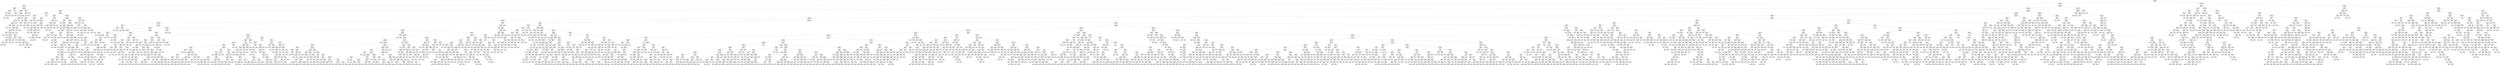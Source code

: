 digraph Tree {
node [shape=box] ;
0 [label="X[6] <= 0.098\ngini = 0.5\nsamples = 84796\nvalue = [42502, 42294]"] ;
1 [label="X[4] <= -0.197\ngini = 0.457\nsamples = 60992\nvalue = [39414, 21578]"] ;
0 -> 1 [labeldistance=2.5, labelangle=45, headlabel="True"] ;
2 [label="X[492] <= -0.0\ngini = 0.017\nsamples = 4999\nvalue = [43, 4956]"] ;
1 -> 2 ;
3 [label="X[31] <= 0.016\ngini = 0.457\nsamples = 34\nvalue = [22, 12]"] ;
2 -> 3 ;
4 [label="X[39] <= 0.018\ngini = 0.337\nsamples = 28\nvalue = [22, 6]"] ;
3 -> 4 ;
5 [label="gini = 0.0\nsamples = 18\nvalue = [18, 0]"] ;
4 -> 5 ;
6 [label="X[45] <= 0.01\ngini = 0.48\nsamples = 10\nvalue = [4, 6]"] ;
4 -> 6 ;
7 [label="X[621] <= 0.0\ngini = 0.32\nsamples = 5\nvalue = [4, 1]"] ;
6 -> 7 ;
8 [label="gini = 0.0\nsamples = 4\nvalue = [4, 0]"] ;
7 -> 8 ;
9 [label="gini = 0.0\nsamples = 1\nvalue = [0, 1]"] ;
7 -> 9 ;
10 [label="gini = 0.0\nsamples = 5\nvalue = [0, 5]"] ;
6 -> 10 ;
11 [label="gini = 0.0\nsamples = 6\nvalue = [0, 6]"] ;
3 -> 11 ;
12 [label="X[217] <= 0.033\ngini = 0.008\nsamples = 4965\nvalue = [21, 4944]"] ;
2 -> 12 ;
13 [label="X[159] <= -0.017\ngini = 0.007\nsamples = 4960\nvalue = [17, 4943]"] ;
12 -> 13 ;
14 [label="X[469] <= 0.001\ngini = 0.444\nsamples = 3\nvalue = [2, 1]"] ;
13 -> 14 ;
15 [label="gini = 0.0\nsamples = 1\nvalue = [0, 1]"] ;
14 -> 15 ;
16 [label="gini = 0.0\nsamples = 2\nvalue = [2, 0]"] ;
14 -> 16 ;
17 [label="X[24] <= -0.175\ngini = 0.006\nsamples = 4957\nvalue = [15, 4942]"] ;
13 -> 17 ;
18 [label="gini = 0.0\nsamples = 1\nvalue = [1, 0]"] ;
17 -> 18 ;
19 [label="X[7] <= 0.166\ngini = 0.006\nsamples = 4956\nvalue = [14, 4942]"] ;
17 -> 19 ;
20 [label="X[136] <= 0.068\ngini = 0.005\nsamples = 4955\nvalue = [13, 4942]"] ;
19 -> 20 ;
21 [label="X[1068] <= 0.0\ngini = 0.005\nsamples = 4954\nvalue = [12, 4942]"] ;
20 -> 21 ;
22 [label="X[294] <= -0.021\ngini = 0.004\nsamples = 4953\nvalue = [11, 4942]"] ;
21 -> 22 ;
23 [label="X[731] <= 0.0\ngini = 0.5\nsamples = 2\nvalue = [1, 1]"] ;
22 -> 23 ;
24 [label="gini = 0.0\nsamples = 1\nvalue = [0, 1]"] ;
23 -> 24 ;
25 [label="gini = 0.0\nsamples = 1\nvalue = [1, 0]"] ;
23 -> 25 ;
26 [label="X[52] <= 0.693\ngini = 0.004\nsamples = 4951\nvalue = [10, 4941]"] ;
22 -> 26 ;
27 [label="X[207] <= 0.051\ngini = 0.004\nsamples = 4948\nvalue = [9, 4939]"] ;
26 -> 27 ;
28 [label="X[31] <= -0.054\ngini = 0.003\nsamples = 4942\nvalue = [8, 4934]"] ;
27 -> 28 ;
29 [label="X[638] <= -0.0\ngini = 0.245\nsamples = 7\nvalue = [1, 6]"] ;
28 -> 29 ;
30 [label="gini = 0.0\nsamples = 1\nvalue = [1, 0]"] ;
29 -> 30 ;
31 [label="gini = 0.0\nsamples = 6\nvalue = [0, 6]"] ;
29 -> 31 ;
32 [label="X[18] <= -0.721\ngini = 0.003\nsamples = 4935\nvalue = [7, 4928]"] ;
28 -> 32 ;
33 [label="X[102] <= -0.003\ngini = 0.054\nsamples = 109\nvalue = [3, 106]"] ;
32 -> 33 ;
34 [label="gini = 0.444\nsamples = 3\nvalue = [1, 2]"] ;
33 -> 34 ;
35 [label="X[54] <= -0.005\ngini = 0.037\nsamples = 106\nvalue = [2, 104]"] ;
33 -> 35 ;
36 [label="X[118] <= -0.006\ngini = 0.021\nsamples = 96\nvalue = [1, 95]"] ;
35 -> 36 ;
37 [label="X[56] <= -0.008\ngini = 0.061\nsamples = 32\nvalue = [1, 31]"] ;
36 -> 37 ;
38 [label="gini = 0.0\nsamples = 29\nvalue = [0, 29]"] ;
37 -> 38 ;
39 [label="gini = 0.444\nsamples = 3\nvalue = [1, 2]"] ;
37 -> 39 ;
40 [label="gini = 0.0\nsamples = 64\nvalue = [0, 64]"] ;
36 -> 40 ;
41 [label="X[166] <= -0.0\ngini = 0.18\nsamples = 10\nvalue = [1, 9]"] ;
35 -> 41 ;
42 [label="gini = 0.0\nsamples = 8\nvalue = [0, 8]"] ;
41 -> 42 ;
43 [label="gini = 0.5\nsamples = 2\nvalue = [1, 1]"] ;
41 -> 43 ;
44 [label="X[1097] <= -0.001\ngini = 0.002\nsamples = 4826\nvalue = [4, 4822]"] ;
32 -> 44 ;
45 [label="X[538] <= -0.0\ngini = 0.133\nsamples = 14\nvalue = [1, 13]"] ;
44 -> 45 ;
46 [label="gini = 0.0\nsamples = 1\nvalue = [1, 0]"] ;
45 -> 46 ;
47 [label="gini = 0.0\nsamples = 13\nvalue = [0, 13]"] ;
45 -> 47 ;
48 [label="X[36] <= -0.345\ngini = 0.001\nsamples = 4812\nvalue = [3, 4809]"] ;
44 -> 48 ;
49 [label="X[632] <= 0.0\ngini = 0.133\nsamples = 14\nvalue = [1, 13]"] ;
48 -> 49 ;
50 [label="gini = 0.0\nsamples = 13\nvalue = [0, 13]"] ;
49 -> 50 ;
51 [label="gini = 0.0\nsamples = 1\nvalue = [1, 0]"] ;
49 -> 51 ;
52 [label="X[64] <= -0.191\ngini = 0.001\nsamples = 4798\nvalue = [2, 4796]"] ;
48 -> 52 ;
53 [label="X[57] <= -0.087\ngini = 0.095\nsamples = 20\nvalue = [1, 19]"] ;
52 -> 53 ;
54 [label="gini = 0.0\nsamples = 19\nvalue = [0, 19]"] ;
53 -> 54 ;
55 [label="gini = 0.0\nsamples = 1\nvalue = [1, 0]"] ;
53 -> 55 ;
56 [label="X[15] <= -0.47\ngini = 0.0\nsamples = 4778\nvalue = [1, 4777]"] ;
52 -> 56 ;
57 [label="X[218] <= 0.001\ngini = 0.034\nsamples = 57\nvalue = [1, 56]"] ;
56 -> 57 ;
58 [label="gini = 0.5\nsamples = 2\nvalue = [1, 1]"] ;
57 -> 58 ;
59 [label="gini = 0.0\nsamples = 55\nvalue = [0, 55]"] ;
57 -> 59 ;
60 [label="gini = 0.0\nsamples = 4721\nvalue = [0, 4721]"] ;
56 -> 60 ;
61 [label="X[611] <= 0.0\ngini = 0.278\nsamples = 6\nvalue = [1, 5]"] ;
27 -> 61 ;
62 [label="gini = 0.0\nsamples = 4\nvalue = [0, 4]"] ;
61 -> 62 ;
63 [label="gini = 0.5\nsamples = 2\nvalue = [1, 1]"] ;
61 -> 63 ;
64 [label="X[383] <= -0.0\ngini = 0.444\nsamples = 3\nvalue = [1, 2]"] ;
26 -> 64 ;
65 [label="gini = 0.0\nsamples = 1\nvalue = [1, 0]"] ;
64 -> 65 ;
66 [label="gini = 0.0\nsamples = 2\nvalue = [0, 2]"] ;
64 -> 66 ;
67 [label="gini = 0.0\nsamples = 1\nvalue = [1, 0]"] ;
21 -> 67 ;
68 [label="gini = 0.0\nsamples = 1\nvalue = [1, 0]"] ;
20 -> 68 ;
69 [label="gini = 0.0\nsamples = 1\nvalue = [1, 0]"] ;
19 -> 69 ;
70 [label="X[178] <= 0.009\ngini = 0.32\nsamples = 5\nvalue = [4, 1]"] ;
12 -> 70 ;
71 [label="X[730] <= -0.0\ngini = 0.5\nsamples = 2\nvalue = [1, 1]"] ;
70 -> 71 ;
72 [label="gini = 0.0\nsamples = 1\nvalue = [1, 0]"] ;
71 -> 72 ;
73 [label="gini = 0.0\nsamples = 1\nvalue = [0, 1]"] ;
71 -> 73 ;
74 [label="gini = 0.0\nsamples = 3\nvalue = [3, 0]"] ;
70 -> 74 ;
75 [label="X[1] <= 0.503\ngini = 0.417\nsamples = 55993\nvalue = [39371, 16622]"] ;
1 -> 75 ;
76 [label="X[243] <= -0.007\ngini = 0.363\nsamples = 51419\nvalue = [39191, 12228]"] ;
75 -> 76 ;
77 [label="X[11] <= -0.027\ngini = 0.329\nsamples = 3295\nvalue = [683, 2612]"] ;
76 -> 77 ;
78 [label="X[234] <= 0.189\ngini = 0.052\nsamples = 299\nvalue = [291, 8]"] ;
77 -> 78 ;
79 [label="X[1060] <= 0.0\ngini = 0.04\nsamples = 297\nvalue = [291, 6]"] ;
78 -> 79 ;
80 [label="X[34] <= -0.294\ngini = 0.02\nsamples = 291\nvalue = [288, 3]"] ;
79 -> 80 ;
81 [label="gini = 0.0\nsamples = 1\nvalue = [0, 1]"] ;
80 -> 81 ;
82 [label="X[755] <= -0.005\ngini = 0.014\nsamples = 290\nvalue = [288, 2]"] ;
80 -> 82 ;
83 [label="X[330] <= 0.001\ngini = 0.5\nsamples = 2\nvalue = [1, 1]"] ;
82 -> 83 ;
84 [label="gini = 0.0\nsamples = 1\nvalue = [0, 1]"] ;
83 -> 84 ;
85 [label="gini = 0.0\nsamples = 1\nvalue = [1, 0]"] ;
83 -> 85 ;
86 [label="X[2] <= 0.719\ngini = 0.007\nsamples = 288\nvalue = [287, 1]"] ;
82 -> 86 ;
87 [label="gini = 0.0\nsamples = 280\nvalue = [280, 0]"] ;
86 -> 87 ;
88 [label="X[212] <= 0.016\ngini = 0.219\nsamples = 8\nvalue = [7, 1]"] ;
86 -> 88 ;
89 [label="gini = 0.0\nsamples = 1\nvalue = [0, 1]"] ;
88 -> 89 ;
90 [label="gini = 0.0\nsamples = 7\nvalue = [7, 0]"] ;
88 -> 90 ;
91 [label="X[771] <= 0.0\ngini = 0.5\nsamples = 6\nvalue = [3, 3]"] ;
79 -> 91 ;
92 [label="X[56] <= 0.166\ngini = 0.375\nsamples = 4\nvalue = [3, 1]"] ;
91 -> 92 ;
93 [label="gini = 0.0\nsamples = 3\nvalue = [3, 0]"] ;
92 -> 93 ;
94 [label="gini = 0.0\nsamples = 1\nvalue = [0, 1]"] ;
92 -> 94 ;
95 [label="gini = 0.0\nsamples = 2\nvalue = [0, 2]"] ;
91 -> 95 ;
96 [label="gini = 0.0\nsamples = 2\nvalue = [0, 2]"] ;
78 -> 96 ;
97 [label="X[262] <= -0.012\ngini = 0.227\nsamples = 2996\nvalue = [392, 2604]"] ;
77 -> 97 ;
98 [label="X[734] <= 0.0\ngini = 0.406\nsamples = 233\nvalue = [167, 66]"] ;
97 -> 98 ;
99 [label="X[740] <= -0.0\ngini = 0.177\nsamples = 173\nvalue = [156, 17]"] ;
98 -> 99 ;
100 [label="gini = 0.0\nsamples = 3\nvalue = [0, 3]"] ;
99 -> 100 ;
101 [label="X[744] <= -0.001\ngini = 0.151\nsamples = 170\nvalue = [156, 14]"] ;
99 -> 101 ;
102 [label="X[447] <= 0.001\ngini = 0.49\nsamples = 7\nvalue = [3, 4]"] ;
101 -> 102 ;
103 [label="gini = 0.0\nsamples = 4\nvalue = [0, 4]"] ;
102 -> 103 ;
104 [label="gini = 0.0\nsamples = 3\nvalue = [3, 0]"] ;
102 -> 104 ;
105 [label="X[31] <= 0.093\ngini = 0.115\nsamples = 163\nvalue = [153, 10]"] ;
101 -> 105 ;
106 [label="X[189] <= -0.113\ngini = 0.085\nsamples = 157\nvalue = [150, 7]"] ;
105 -> 106 ;
107 [label="X[216] <= 0.046\ngini = 0.469\nsamples = 8\nvalue = [5, 3]"] ;
106 -> 107 ;
108 [label="gini = 0.0\nsamples = 2\nvalue = [0, 2]"] ;
107 -> 108 ;
109 [label="X[311] <= 0.001\ngini = 0.278\nsamples = 6\nvalue = [5, 1]"] ;
107 -> 109 ;
110 [label="gini = 0.0\nsamples = 5\nvalue = [5, 0]"] ;
109 -> 110 ;
111 [label="gini = 0.0\nsamples = 1\nvalue = [0, 1]"] ;
109 -> 111 ;
112 [label="X[15] <= 0.64\ngini = 0.052\nsamples = 149\nvalue = [145, 4]"] ;
106 -> 112 ;
113 [label="X[334] <= 0.141\ngini = 0.04\nsamples = 148\nvalue = [145, 3]"] ;
112 -> 113 ;
114 [label="X[244] <= 1.097\ngini = 0.027\nsamples = 146\nvalue = [144, 2]"] ;
113 -> 114 ;
115 [label="X[6] <= 0.046\ngini = 0.014\nsamples = 144\nvalue = [143, 1]"] ;
114 -> 115 ;
116 [label="gini = 0.0\nsamples = 139\nvalue = [139, 0]"] ;
115 -> 116 ;
117 [label="X[266] <= 0.0\ngini = 0.32\nsamples = 5\nvalue = [4, 1]"] ;
115 -> 117 ;
118 [label="gini = 0.0\nsamples = 4\nvalue = [4, 0]"] ;
117 -> 118 ;
119 [label="gini = 0.0\nsamples = 1\nvalue = [0, 1]"] ;
117 -> 119 ;
120 [label="X[353] <= 0.0\ngini = 0.5\nsamples = 2\nvalue = [1, 1]"] ;
114 -> 120 ;
121 [label="gini = 0.0\nsamples = 1\nvalue = [0, 1]"] ;
120 -> 121 ;
122 [label="gini = 0.0\nsamples = 1\nvalue = [1, 0]"] ;
120 -> 122 ;
123 [label="gini = 0.5\nsamples = 2\nvalue = [1, 1]"] ;
113 -> 123 ;
124 [label="gini = 0.0\nsamples = 1\nvalue = [0, 1]"] ;
112 -> 124 ;
125 [label="X[497] <= 0.0\ngini = 0.5\nsamples = 6\nvalue = [3, 3]"] ;
105 -> 125 ;
126 [label="gini = 0.0\nsamples = 3\nvalue = [3, 0]"] ;
125 -> 126 ;
127 [label="gini = 0.0\nsamples = 3\nvalue = [0, 3]"] ;
125 -> 127 ;
128 [label="X[100] <= 0.007\ngini = 0.299\nsamples = 60\nvalue = [11, 49]"] ;
98 -> 128 ;
129 [label="X[271] <= 0.045\ngini = 0.14\nsamples = 53\nvalue = [4, 49]"] ;
128 -> 129 ;
130 [label="X[307] <= 0.014\ngini = 0.077\nsamples = 50\nvalue = [2, 48]"] ;
129 -> 130 ;
131 [label="X[101] <= 0.001\ngini = 0.041\nsamples = 48\nvalue = [1, 47]"] ;
130 -> 131 ;
132 [label="gini = 0.0\nsamples = 46\nvalue = [0, 46]"] ;
131 -> 132 ;
133 [label="X[175] <= 0.005\ngini = 0.5\nsamples = 2\nvalue = [1, 1]"] ;
131 -> 133 ;
134 [label="gini = 0.0\nsamples = 1\nvalue = [1, 0]"] ;
133 -> 134 ;
135 [label="gini = 0.0\nsamples = 1\nvalue = [0, 1]"] ;
133 -> 135 ;
136 [label="X[336] <= 0.006\ngini = 0.5\nsamples = 2\nvalue = [1, 1]"] ;
130 -> 136 ;
137 [label="gini = 0.0\nsamples = 1\nvalue = [1, 0]"] ;
136 -> 137 ;
138 [label="gini = 0.0\nsamples = 1\nvalue = [0, 1]"] ;
136 -> 138 ;
139 [label="X[50] <= -0.007\ngini = 0.444\nsamples = 3\nvalue = [2, 1]"] ;
129 -> 139 ;
140 [label="gini = 0.0\nsamples = 2\nvalue = [2, 0]"] ;
139 -> 140 ;
141 [label="gini = 0.0\nsamples = 1\nvalue = [0, 1]"] ;
139 -> 141 ;
142 [label="gini = 0.0\nsamples = 7\nvalue = [7, 0]"] ;
128 -> 142 ;
143 [label="X[262] <= 0.243\ngini = 0.15\nsamples = 2763\nvalue = [225, 2538]"] ;
97 -> 143 ;
144 [label="X[147] <= -0.087\ngini = 0.117\nsamples = 2700\nvalue = [169, 2531]"] ;
143 -> 144 ;
145 [label="X[58] <= 0.0\ngini = 0.162\nsamples = 45\nvalue = [41, 4]"] ;
144 -> 145 ;
146 [label="gini = 0.0\nsamples = 2\nvalue = [0, 2]"] ;
145 -> 146 ;
147 [label="X[597] <= 0.0\ngini = 0.089\nsamples = 43\nvalue = [41, 2]"] ;
145 -> 147 ;
148 [label="gini = 0.0\nsamples = 40\nvalue = [40, 0]"] ;
147 -> 148 ;
149 [label="X[315] <= -0.001\ngini = 0.444\nsamples = 3\nvalue = [1, 2]"] ;
147 -> 149 ;
150 [label="gini = 0.0\nsamples = 1\nvalue = [1, 0]"] ;
149 -> 150 ;
151 [label="gini = 0.0\nsamples = 2\nvalue = [0, 2]"] ;
149 -> 151 ;
152 [label="X[538] <= 0.0\ngini = 0.092\nsamples = 2655\nvalue = [128, 2527]"] ;
144 -> 152 ;
153 [label="X[222] <= 0.197\ngini = 0.05\nsamples = 2531\nvalue = [65, 2466]"] ;
152 -> 153 ;
154 [label="X[179] <= -0.094\ngini = 0.038\nsamples = 2509\nvalue = [48, 2461]"] ;
153 -> 154 ;
155 [label="X[1063] <= -0.0\ngini = 0.453\nsamples = 49\nvalue = [17, 32]"] ;
154 -> 155 ;
156 [label="gini = 0.0\nsamples = 6\nvalue = [6, 0]"] ;
155 -> 156 ;
157 [label="X[84] <= 0.029\ngini = 0.381\nsamples = 43\nvalue = [11, 32]"] ;
155 -> 157 ;
158 [label="X[295] <= -0.017\ngini = 0.153\nsamples = 24\nvalue = [2, 22]"] ;
157 -> 158 ;
159 [label="X[336] <= -0.004\ngini = 0.444\nsamples = 6\nvalue = [2, 4]"] ;
158 -> 159 ;
160 [label="X[33] <= 0.022\ngini = 0.5\nsamples = 4\nvalue = [2, 2]"] ;
159 -> 160 ;
161 [label="gini = 0.444\nsamples = 3\nvalue = [1, 2]"] ;
160 -> 161 ;
162 [label="gini = 0.0\nsamples = 1\nvalue = [1, 0]"] ;
160 -> 162 ;
163 [label="gini = 0.0\nsamples = 2\nvalue = [0, 2]"] ;
159 -> 163 ;
164 [label="gini = 0.0\nsamples = 18\nvalue = [0, 18]"] ;
158 -> 164 ;
165 [label="X[1123] <= 0.0\ngini = 0.499\nsamples = 19\nvalue = [9, 10]"] ;
157 -> 165 ;
166 [label="X[187] <= -0.001\ngini = 0.459\nsamples = 14\nvalue = [5, 9]"] ;
165 -> 166 ;
167 [label="gini = 0.0\nsamples = 1\nvalue = [1, 0]"] ;
166 -> 167 ;
168 [label="X[359] <= 0.003\ngini = 0.426\nsamples = 13\nvalue = [4, 9]"] ;
166 -> 168 ;
169 [label="gini = 0.0\nsamples = 3\nvalue = [0, 3]"] ;
168 -> 169 ;
170 [label="X[0] <= 0.12\ngini = 0.48\nsamples = 10\nvalue = [4, 6]"] ;
168 -> 170 ;
171 [label="gini = 0.0\nsamples = 1\nvalue = [1, 0]"] ;
170 -> 171 ;
172 [label="X[346] <= -0.003\ngini = 0.444\nsamples = 9\nvalue = [3, 6]"] ;
170 -> 172 ;
173 [label="gini = 0.5\nsamples = 2\nvalue = [1, 1]"] ;
172 -> 173 ;
174 [label="X[221] <= -0.25\ngini = 0.408\nsamples = 7\nvalue = [2, 5]"] ;
172 -> 174 ;
175 [label="gini = 0.0\nsamples = 2\nvalue = [0, 2]"] ;
174 -> 175 ;
176 [label="gini = 0.48\nsamples = 5\nvalue = [2, 3]"] ;
174 -> 176 ;
177 [label="X[751] <= 0.001\ngini = 0.32\nsamples = 5\nvalue = [4, 1]"] ;
165 -> 177 ;
178 [label="gini = 0.0\nsamples = 3\nvalue = [3, 0]"] ;
177 -> 178 ;
179 [label="gini = 0.5\nsamples = 2\nvalue = [1, 1]"] ;
177 -> 179 ;
180 [label="X[187] <= 0.252\ngini = 0.025\nsamples = 2460\nvalue = [31, 2429]"] ;
154 -> 180 ;
181 [label="X[246] <= 0.13\ngini = 0.022\nsamples = 2456\nvalue = [27, 2429]"] ;
180 -> 181 ;
182 [label="X[1124] <= -0.0\ngini = 0.02\nsamples = 2454\nvalue = [25, 2429]"] ;
181 -> 182 ;
183 [label="X[48] <= -0.033\ngini = 0.48\nsamples = 10\nvalue = [4, 6]"] ;
182 -> 183 ;
184 [label="gini = 0.0\nsamples = 6\nvalue = [0, 6]"] ;
183 -> 184 ;
185 [label="gini = 0.0\nsamples = 4\nvalue = [4, 0]"] ;
183 -> 185 ;
186 [label="X[251] <= 0.366\ngini = 0.017\nsamples = 2444\nvalue = [21, 2423]"] ;
182 -> 186 ;
187 [label="X[427] <= 0.103\ngini = 0.015\nsamples = 2438\nvalue = [18, 2420]"] ;
186 -> 187 ;
188 [label="X[3] <= 0.356\ngini = 0.013\nsamples = 2435\nvalue = [16, 2419]"] ;
187 -> 188 ;
189 [label="X[240] <= 0.779\ngini = 0.012\nsamples = 2434\nvalue = [15, 2419]"] ;
188 -> 189 ;
190 [label="X[315] <= -0.025\ngini = 0.011\nsamples = 2433\nvalue = [14, 2419]"] ;
189 -> 190 ;
191 [label="gini = 0.0\nsamples = 1\nvalue = [1, 0]"] ;
190 -> 191 ;
192 [label="X[121] <= -0.082\ngini = 0.011\nsamples = 2432\nvalue = [13, 2419]"] ;
190 -> 192 ;
193 [label="gini = 0.0\nsamples = 1\nvalue = [1, 0]"] ;
192 -> 193 ;
194 [label="X[101] <= -0.154\ngini = 0.01\nsamples = 2431\nvalue = [12, 2419]"] ;
192 -> 194 ;
195 [label="gini = 0.0\nsamples = 1\nvalue = [1, 0]"] ;
194 -> 195 ;
196 [label="X[155] <= -0.088\ngini = 0.009\nsamples = 2430\nvalue = [11, 2419]"] ;
194 -> 196 ;
197 [label="gini = 0.0\nsamples = 1\nvalue = [1, 0]"] ;
196 -> 197 ;
198 [label="X[153] <= 0.061\ngini = 0.008\nsamples = 2429\nvalue = [10, 2419]"] ;
196 -> 198 ;
199 [label="X[96] <= 0.848\ngini = 0.006\nsamples = 2419\nvalue = [7, 2412]"] ;
198 -> 199 ;
200 [label="X[189] <= -0.123\ngini = 0.005\nsamples = 2415\nvalue = [6, 2409]"] ;
199 -> 200 ;
201 [label="X[327] <= -0.001\ngini = 0.172\nsamples = 21\nvalue = [2, 19]"] ;
200 -> 201 ;
202 [label="gini = 0.5\nsamples = 4\nvalue = [2, 2]"] ;
201 -> 202 ;
203 [label="gini = 0.0\nsamples = 17\nvalue = [0, 17]"] ;
201 -> 203 ;
204 [label="X[776] <= -0.0\ngini = 0.003\nsamples = 2394\nvalue = [4, 2390]"] ;
200 -> 204 ;
205 [label="gini = 0.084\nsamples = 91\nvalue = [4, 87]"] ;
204 -> 205 ;
206 [label="gini = 0.0\nsamples = 2303\nvalue = [0, 2303]"] ;
204 -> 206 ;
207 [label="X[317] <= 0.0\ngini = 0.375\nsamples = 4\nvalue = [1, 3]"] ;
199 -> 207 ;
208 [label="gini = 0.0\nsamples = 2\nvalue = [0, 2]"] ;
207 -> 208 ;
209 [label="gini = 0.5\nsamples = 2\nvalue = [1, 1]"] ;
207 -> 209 ;
210 [label="X[141] <= -0.006\ngini = 0.42\nsamples = 10\nvalue = [3, 7]"] ;
198 -> 210 ;
211 [label="X[142] <= 0.012\ngini = 0.219\nsamples = 8\nvalue = [1, 7]"] ;
210 -> 211 ;
212 [label="gini = 0.0\nsamples = 6\nvalue = [0, 6]"] ;
211 -> 212 ;
213 [label="X[539] <= 0.0\ngini = 0.5\nsamples = 2\nvalue = [1, 1]"] ;
211 -> 213 ;
214 [label="gini = 0.0\nsamples = 1\nvalue = [1, 0]"] ;
213 -> 214 ;
215 [label="gini = 0.0\nsamples = 1\nvalue = [0, 1]"] ;
213 -> 215 ;
216 [label="gini = 0.0\nsamples = 2\nvalue = [2, 0]"] ;
210 -> 216 ;
217 [label="gini = 0.0\nsamples = 1\nvalue = [1, 0]"] ;
189 -> 217 ;
218 [label="gini = 0.0\nsamples = 1\nvalue = [1, 0]"] ;
188 -> 218 ;
219 [label="X[247] <= 0.006\ngini = 0.444\nsamples = 3\nvalue = [2, 1]"] ;
187 -> 219 ;
220 [label="gini = 0.0\nsamples = 1\nvalue = [0, 1]"] ;
219 -> 220 ;
221 [label="gini = 0.0\nsamples = 2\nvalue = [2, 0]"] ;
219 -> 221 ;
222 [label="X[1063] <= 0.0\ngini = 0.5\nsamples = 6\nvalue = [3, 3]"] ;
186 -> 222 ;
223 [label="gini = 0.0\nsamples = 3\nvalue = [0, 3]"] ;
222 -> 223 ;
224 [label="gini = 0.0\nsamples = 3\nvalue = [3, 0]"] ;
222 -> 224 ;
225 [label="gini = 0.0\nsamples = 2\nvalue = [2, 0]"] ;
181 -> 225 ;
226 [label="gini = 0.0\nsamples = 4\nvalue = [4, 0]"] ;
180 -> 226 ;
227 [label="X[715] <= 0.0\ngini = 0.351\nsamples = 22\nvalue = [17, 5]"] ;
153 -> 227 ;
228 [label="gini = 0.0\nsamples = 16\nvalue = [16, 0]"] ;
227 -> 228 ;
229 [label="X[351] <= 0.003\ngini = 0.278\nsamples = 6\nvalue = [1, 5]"] ;
227 -> 229 ;
230 [label="gini = 0.0\nsamples = 1\nvalue = [1, 0]"] ;
229 -> 230 ;
231 [label="gini = 0.0\nsamples = 5\nvalue = [0, 5]"] ;
229 -> 231 ;
232 [label="X[311] <= -0.002\ngini = 0.5\nsamples = 124\nvalue = [63, 61]"] ;
152 -> 232 ;
233 [label="X[313] <= 0.053\ngini = 0.046\nsamples = 42\nvalue = [41, 1]"] ;
232 -> 233 ;
234 [label="gini = 0.0\nsamples = 41\nvalue = [41, 0]"] ;
233 -> 234 ;
235 [label="gini = 0.0\nsamples = 1\nvalue = [0, 1]"] ;
233 -> 235 ;
236 [label="X[408] <= -0.0\ngini = 0.393\nsamples = 82\nvalue = [22, 60]"] ;
232 -> 236 ;
237 [label="X[460] <= -0.0\ngini = 0.444\nsamples = 27\nvalue = [18, 9]"] ;
236 -> 237 ;
238 [label="X[618] <= -0.0\ngini = 0.188\nsamples = 19\nvalue = [17, 2]"] ;
237 -> 238 ;
239 [label="gini = 0.0\nsamples = 1\nvalue = [0, 1]"] ;
238 -> 239 ;
240 [label="X[7] <= 0.387\ngini = 0.105\nsamples = 18\nvalue = [17, 1]"] ;
238 -> 240 ;
241 [label="gini = 0.0\nsamples = 15\nvalue = [15, 0]"] ;
240 -> 241 ;
242 [label="X[379] <= -0.0\ngini = 0.444\nsamples = 3\nvalue = [2, 1]"] ;
240 -> 242 ;
243 [label="gini = 0.0\nsamples = 2\nvalue = [2, 0]"] ;
242 -> 243 ;
244 [label="gini = 0.0\nsamples = 1\nvalue = [0, 1]"] ;
242 -> 244 ;
245 [label="X[407] <= -0.001\ngini = 0.219\nsamples = 8\nvalue = [1, 7]"] ;
237 -> 245 ;
246 [label="gini = 0.0\nsamples = 1\nvalue = [1, 0]"] ;
245 -> 246 ;
247 [label="gini = 0.0\nsamples = 7\nvalue = [0, 7]"] ;
245 -> 247 ;
248 [label="X[310] <= -0.007\ngini = 0.135\nsamples = 55\nvalue = [4, 51]"] ;
236 -> 248 ;
249 [label="gini = 0.0\nsamples = 3\nvalue = [3, 0]"] ;
248 -> 249 ;
250 [label="X[726] <= 0.0\ngini = 0.038\nsamples = 52\nvalue = [1, 51]"] ;
248 -> 250 ;
251 [label="gini = 0.0\nsamples = 51\nvalue = [0, 51]"] ;
250 -> 251 ;
252 [label="gini = 0.0\nsamples = 1\nvalue = [1, 0]"] ;
250 -> 252 ;
253 [label="X[408] <= -0.003\ngini = 0.198\nsamples = 63\nvalue = [56, 7]"] ;
143 -> 253 ;
254 [label="X[196] <= 0.033\ngini = 0.219\nsamples = 8\nvalue = [1, 7]"] ;
253 -> 254 ;
255 [label="gini = 0.0\nsamples = 7\nvalue = [0, 7]"] ;
254 -> 255 ;
256 [label="gini = 0.0\nsamples = 1\nvalue = [1, 0]"] ;
254 -> 256 ;
257 [label="gini = 0.0\nsamples = 55\nvalue = [55, 0]"] ;
253 -> 257 ;
258 [label="X[12] <= 0.315\ngini = 0.32\nsamples = 48124\nvalue = [38508, 9616]"] ;
76 -> 258 ;
259 [label="X[274] <= 0.001\ngini = 0.286\nsamples = 45962\nvalue = [38024, 7938]"] ;
258 -> 259 ;
260 [label="X[2] <= 0.718\ngini = 0.264\nsamples = 44894\nvalue = [37853, 7041]"] ;
259 -> 260 ;
261 [label="X[21] <= 0.008\ngini = 0.242\nsamples = 42418\nvalue = [36448, 5970]"] ;
260 -> 261 ;
262 [label="X[118] <= 0.178\ngini = 0.166\nsamples = 23635\nvalue = [21470, 2165]"] ;
261 -> 262 ;
263 [label="X[197] <= -0.033\ngini = 0.159\nsamples = 23450\nvalue = [21401, 2049]"] ;
262 -> 263 ;
264 [label="X[238] <= -0.022\ngini = 0.23\nsamples = 68\nvalue = [9, 59]"] ;
263 -> 264 ;
265 [label="X[456] <= -0.0\ngini = 0.219\nsamples = 8\nvalue = [7, 1]"] ;
264 -> 265 ;
266 [label="gini = 0.0\nsamples = 1\nvalue = [0, 1]"] ;
265 -> 266 ;
267 [label="gini = 0.0\nsamples = 7\nvalue = [7, 0]"] ;
265 -> 267 ;
268 [label="X[1076] <= 0.0\ngini = 0.064\nsamples = 60\nvalue = [2, 58]"] ;
264 -> 268 ;
269 [label="gini = 0.0\nsamples = 58\nvalue = [0, 58]"] ;
268 -> 269 ;
270 [label="gini = 0.0\nsamples = 2\nvalue = [2, 0]"] ;
268 -> 270 ;
271 [label="X[9] <= -0.29\ngini = 0.156\nsamples = 23382\nvalue = [21392, 1990]"] ;
263 -> 271 ;
272 [label="X[773] <= -0.0\ngini = 0.292\nsamples = 3153\nvalue = [2593, 560]"] ;
271 -> 272 ;
273 [label="X[419] <= -0.0\ngini = 0.158\nsamples = 1049\nvalue = [958, 91]"] ;
272 -> 273 ;
274 [label="X[436] <= 0.0\ngini = 0.408\nsamples = 7\nvalue = [2, 5]"] ;
273 -> 274 ;
275 [label="gini = 0.0\nsamples = 5\nvalue = [0, 5]"] ;
274 -> 275 ;
276 [label="gini = 0.0\nsamples = 2\nvalue = [2, 0]"] ;
274 -> 276 ;
277 [label="X[12] <= 0.081\ngini = 0.151\nsamples = 1042\nvalue = [956, 86]"] ;
273 -> 277 ;
278 [label="X[1068] <= 0.0\ngini = 0.146\nsamples = 1037\nvalue = [955, 82]"] ;
277 -> 278 ;
279 [label="X[544] <= -0.001\ngini = 0.075\nsamples = 637\nvalue = [612, 25]"] ;
278 -> 279 ;
280 [label="gini = 0.0\nsamples = 2\nvalue = [0, 2]"] ;
279 -> 280 ;
281 [label="X[3] <= 0.297\ngini = 0.07\nsamples = 635\nvalue = [612, 23]"] ;
279 -> 281 ;
282 [label="X[40] <= -0.477\ngini = 0.064\nsamples = 632\nvalue = [611, 21]"] ;
281 -> 282 ;
283 [label="X[329] <= 0.0\ngini = 0.444\nsamples = 3\nvalue = [1, 2]"] ;
282 -> 283 ;
284 [label="gini = 0.0\nsamples = 1\nvalue = [1, 0]"] ;
283 -> 284 ;
285 [label="gini = 0.0\nsamples = 2\nvalue = [0, 2]"] ;
283 -> 285 ;
286 [label="X[22] <= 0.014\ngini = 0.059\nsamples = 629\nvalue = [610, 19]"] ;
282 -> 286 ;
287 [label="X[2] <= -0.676\ngini = 0.053\nsamples = 626\nvalue = [609, 17]"] ;
286 -> 287 ;
288 [label="X[449] <= -0.001\ngini = 0.444\nsamples = 3\nvalue = [1, 2]"] ;
287 -> 288 ;
289 [label="gini = 0.0\nsamples = 1\nvalue = [1, 0]"] ;
288 -> 289 ;
290 [label="gini = 0.0\nsamples = 2\nvalue = [0, 2]"] ;
288 -> 290 ;
291 [label="X[14] <= 1.157\ngini = 0.047\nsamples = 623\nvalue = [608, 15]"] ;
287 -> 291 ;
292 [label="X[55] <= 0.772\ngini = 0.044\nsamples = 622\nvalue = [608, 14]"] ;
291 -> 292 ;
293 [label="X[130] <= -0.135\ngini = 0.041\nsamples = 621\nvalue = [608, 13]"] ;
292 -> 293 ;
294 [label="gini = 0.0\nsamples = 1\nvalue = [0, 1]"] ;
293 -> 294 ;
295 [label="X[16] <= -0.646\ngini = 0.038\nsamples = 620\nvalue = [608, 12]"] ;
293 -> 295 ;
296 [label="gini = 0.0\nsamples = 1\nvalue = [0, 1]"] ;
295 -> 296 ;
297 [label="X[8] <= -0.247\ngini = 0.035\nsamples = 619\nvalue = [608, 11]"] ;
295 -> 297 ;
298 [label="X[144] <= 0.051\ngini = 0.032\nsamples = 617\nvalue = [607, 10]"] ;
297 -> 298 ;
299 [label="gini = 0.029\nsamples = 615\nvalue = [606, 9]"] ;
298 -> 299 ;
300 [label="gini = 0.5\nsamples = 2\nvalue = [1, 1]"] ;
298 -> 300 ;
301 [label="X[162] <= -0.001\ngini = 0.5\nsamples = 2\nvalue = [1, 1]"] ;
297 -> 301 ;
302 [label="gini = 0.0\nsamples = 1\nvalue = [1, 0]"] ;
301 -> 302 ;
303 [label="gini = 0.0\nsamples = 1\nvalue = [0, 1]"] ;
301 -> 303 ;
304 [label="gini = 0.0\nsamples = 1\nvalue = [0, 1]"] ;
292 -> 304 ;
305 [label="gini = 0.0\nsamples = 1\nvalue = [0, 1]"] ;
291 -> 305 ;
306 [label="X[351] <= 0.0\ngini = 0.444\nsamples = 3\nvalue = [1, 2]"] ;
286 -> 306 ;
307 [label="gini = 0.0\nsamples = 1\nvalue = [1, 0]"] ;
306 -> 307 ;
308 [label="gini = 0.0\nsamples = 2\nvalue = [0, 2]"] ;
306 -> 308 ;
309 [label="X[434] <= 0.0\ngini = 0.444\nsamples = 3\nvalue = [1, 2]"] ;
281 -> 309 ;
310 [label="gini = 0.0\nsamples = 1\nvalue = [1, 0]"] ;
309 -> 310 ;
311 [label="gini = 0.0\nsamples = 2\nvalue = [0, 2]"] ;
309 -> 311 ;
312 [label="X[413] <= 0.0\ngini = 0.244\nsamples = 400\nvalue = [343, 57]"] ;
278 -> 312 ;
313 [label="X[39] <= -0.609\ngini = 0.23\nsamples = 393\nvalue = [341, 52]"] ;
312 -> 313 ;
314 [label="X[313] <= 0.001\ngini = 0.375\nsamples = 4\nvalue = [1, 3]"] ;
313 -> 314 ;
315 [label="gini = 0.5\nsamples = 2\nvalue = [1, 1]"] ;
314 -> 315 ;
316 [label="gini = 0.0\nsamples = 2\nvalue = [0, 2]"] ;
314 -> 316 ;
317 [label="X[526] <= -0.0\ngini = 0.22\nsamples = 389\nvalue = [340, 49]"] ;
313 -> 317 ;
318 [label="gini = 0.0\nsamples = 2\nvalue = [0, 2]"] ;
317 -> 318 ;
319 [label="X[319] <= -0.0\ngini = 0.213\nsamples = 387\nvalue = [340, 47]"] ;
317 -> 319 ;
320 [label="X[1114] <= 0.0\ngini = 0.332\nsamples = 119\nvalue = [94, 25]"] ;
319 -> 320 ;
321 [label="X[1094] <= 0.0\ngini = 0.32\nsamples = 5\nvalue = [1, 4]"] ;
320 -> 321 ;
322 [label="gini = 0.444\nsamples = 3\nvalue = [1, 2]"] ;
321 -> 322 ;
323 [label="gini = 0.0\nsamples = 2\nvalue = [0, 2]"] ;
321 -> 323 ;
324 [label="X[318] <= -0.0\ngini = 0.301\nsamples = 114\nvalue = [93, 21]"] ;
320 -> 324 ;
325 [label="X[1124] <= 0.0\ngini = 0.095\nsamples = 40\nvalue = [38, 2]"] ;
324 -> 325 ;
326 [label="X[1087] <= 0.0\ngini = 0.408\nsamples = 7\nvalue = [5, 2]"] ;
325 -> 326 ;
327 [label="gini = 0.0\nsamples = 5\nvalue = [5, 0]"] ;
326 -> 327 ;
328 [label="gini = 0.0\nsamples = 2\nvalue = [0, 2]"] ;
326 -> 328 ;
329 [label="gini = 0.0\nsamples = 33\nvalue = [33, 0]"] ;
325 -> 329 ;
330 [label="X[342] <= 0.0\ngini = 0.382\nsamples = 74\nvalue = [55, 19]"] ;
324 -> 330 ;
331 [label="X[470] <= -0.0\ngini = 0.432\nsamples = 57\nvalue = [39, 18]"] ;
330 -> 331 ;
332 [label="gini = 0.0\nsamples = 4\nvalue = [0, 4]"] ;
331 -> 332 ;
333 [label="X[157] <= 0.0\ngini = 0.389\nsamples = 53\nvalue = [39, 14]"] ;
331 -> 333 ;
334 [label="X[268] <= -0.0\ngini = 0.34\nsamples = 46\nvalue = [36, 10]"] ;
333 -> 334 ;
335 [label="X[215] <= -0.001\ngini = 0.401\nsamples = 36\nvalue = [26, 10]"] ;
334 -> 335 ;
336 [label="gini = 0.35\nsamples = 31\nvalue = [24, 7]"] ;
335 -> 336 ;
337 [label="gini = 0.48\nsamples = 5\nvalue = [2, 3]"] ;
335 -> 337 ;
338 [label="gini = 0.0\nsamples = 10\nvalue = [10, 0]"] ;
334 -> 338 ;
339 [label="X[369] <= 0.0\ngini = 0.49\nsamples = 7\nvalue = [3, 4]"] ;
333 -> 339 ;
340 [label="gini = 0.0\nsamples = 3\nvalue = [0, 3]"] ;
339 -> 340 ;
341 [label="X[163] <= 0.002\ngini = 0.375\nsamples = 4\nvalue = [3, 1]"] ;
339 -> 341 ;
342 [label="gini = 0.5\nsamples = 2\nvalue = [1, 1]"] ;
341 -> 342 ;
343 [label="gini = 0.0\nsamples = 2\nvalue = [2, 0]"] ;
341 -> 343 ;
344 [label="X[87] <= -0.007\ngini = 0.111\nsamples = 17\nvalue = [16, 1]"] ;
330 -> 344 ;
345 [label="X[441] <= -0.0\ngini = 0.444\nsamples = 3\nvalue = [2, 1]"] ;
344 -> 345 ;
346 [label="gini = 0.0\nsamples = 1\nvalue = [1, 0]"] ;
345 -> 346 ;
347 [label="gini = 0.5\nsamples = 2\nvalue = [1, 1]"] ;
345 -> 347 ;
348 [label="gini = 0.0\nsamples = 14\nvalue = [14, 0]"] ;
344 -> 348 ;
349 [label="X[5] <= -0.233\ngini = 0.151\nsamples = 268\nvalue = [246, 22]"] ;
319 -> 349 ;
350 [label="X[439] <= -0.0\ngini = 0.444\nsamples = 3\nvalue = [1, 2]"] ;
349 -> 350 ;
351 [label="gini = 0.0\nsamples = 2\nvalue = [0, 2]"] ;
350 -> 351 ;
352 [label="gini = 0.0\nsamples = 1\nvalue = [1, 0]"] ;
350 -> 352 ;
353 [label="X[375] <= 0.0\ngini = 0.14\nsamples = 265\nvalue = [245, 20]"] ;
349 -> 353 ;
354 [label="X[722] <= -0.0\ngini = 0.134\nsamples = 264\nvalue = [245, 19]"] ;
353 -> 354 ;
355 [label="gini = 0.0\nsamples = 1\nvalue = [0, 1]"] ;
354 -> 355 ;
356 [label="X[182] <= 0.048\ngini = 0.128\nsamples = 263\nvalue = [245, 18]"] ;
354 -> 356 ;
357 [label="X[96] <= 0.008\ngini = 0.121\nsamples = 262\nvalue = [245, 17]"] ;
356 -> 357 ;
358 [label="X[770] <= -0.001\ngini = 0.115\nsamples = 261\nvalue = [245, 16]"] ;
357 -> 358 ;
359 [label="gini = 0.0\nsamples = 1\nvalue = [0, 1]"] ;
358 -> 359 ;
360 [label="X[1085] <= 0.0\ngini = 0.109\nsamples = 260\nvalue = [245, 15]"] ;
358 -> 360 ;
361 [label="gini = 0.044\nsamples = 178\nvalue = [174, 4]"] ;
360 -> 361 ;
362 [label="gini = 0.232\nsamples = 82\nvalue = [71, 11]"] ;
360 -> 362 ;
363 [label="gini = 0.0\nsamples = 1\nvalue = [0, 1]"] ;
357 -> 363 ;
364 [label="gini = 0.0\nsamples = 1\nvalue = [0, 1]"] ;
356 -> 364 ;
365 [label="gini = 0.0\nsamples = 1\nvalue = [0, 1]"] ;
353 -> 365 ;
366 [label="X[323] <= 0.001\ngini = 0.408\nsamples = 7\nvalue = [2, 5]"] ;
312 -> 366 ;
367 [label="gini = 0.0\nsamples = 2\nvalue = [2, 0]"] ;
366 -> 367 ;
368 [label="gini = 0.0\nsamples = 5\nvalue = [0, 5]"] ;
366 -> 368 ;
369 [label="X[598] <= 0.0\ngini = 0.32\nsamples = 5\nvalue = [1, 4]"] ;
277 -> 369 ;
370 [label="gini = 0.0\nsamples = 4\nvalue = [0, 4]"] ;
369 -> 370 ;
371 [label="gini = 0.0\nsamples = 1\nvalue = [1, 0]"] ;
369 -> 371 ;
372 [label="X[155] <= -0.099\ngini = 0.346\nsamples = 2104\nvalue = [1635, 469]"] ;
272 -> 372 ;
373 [label="X[551] <= -0.0\ngini = 0.493\nsamples = 86\nvalue = [38, 48]"] ;
372 -> 373 ;
374 [label="X[325] <= 0.001\ngini = 0.208\nsamples = 17\nvalue = [15, 2]"] ;
373 -> 374 ;
375 [label="gini = 0.0\nsamples = 1\nvalue = [0, 1]"] ;
374 -> 375 ;
376 [label="X[499] <= 0.0\ngini = 0.117\nsamples = 16\nvalue = [15, 1]"] ;
374 -> 376 ;
377 [label="gini = 0.0\nsamples = 13\nvalue = [13, 0]"] ;
376 -> 377 ;
378 [label="X[1075] <= -0.0\ngini = 0.444\nsamples = 3\nvalue = [2, 1]"] ;
376 -> 378 ;
379 [label="gini = 0.0\nsamples = 1\nvalue = [0, 1]"] ;
378 -> 379 ;
380 [label="gini = 0.0\nsamples = 2\nvalue = [2, 0]"] ;
378 -> 380 ;
381 [label="X[354] <= -0.0\ngini = 0.444\nsamples = 69\nvalue = [23, 46]"] ;
373 -> 381 ;
382 [label="X[113] <= 0.037\ngini = 0.398\nsamples = 62\nvalue = [17, 45]"] ;
381 -> 382 ;
383 [label="X[188] <= -0.006\ngini = 0.48\nsamples = 40\nvalue = [16, 24]"] ;
382 -> 383 ;
384 [label="X[445] <= -0.0\ngini = 0.494\nsamples = 18\nvalue = [10, 8]"] ;
383 -> 384 ;
385 [label="X[748] <= 0.0\ngini = 0.219\nsamples = 8\nvalue = [7, 1]"] ;
384 -> 385 ;
386 [label="gini = 0.0\nsamples = 6\nvalue = [6, 0]"] ;
385 -> 386 ;
387 [label="X[721] <= -0.0\ngini = 0.5\nsamples = 2\nvalue = [1, 1]"] ;
385 -> 387 ;
388 [label="gini = 0.0\nsamples = 1\nvalue = [0, 1]"] ;
387 -> 388 ;
389 [label="gini = 0.0\nsamples = 1\nvalue = [1, 0]"] ;
387 -> 389 ;
390 [label="X[370] <= -0.0\ngini = 0.42\nsamples = 10\nvalue = [3, 7]"] ;
384 -> 390 ;
391 [label="X[124] <= 0.007\ngini = 0.32\nsamples = 5\nvalue = [1, 4]"] ;
390 -> 391 ;
392 [label="X[466] <= 0.0\ngini = 0.5\nsamples = 2\nvalue = [1, 1]"] ;
391 -> 392 ;
393 [label="gini = 0.0\nsamples = 1\nvalue = [1, 0]"] ;
392 -> 393 ;
394 [label="gini = 0.0\nsamples = 1\nvalue = [0, 1]"] ;
392 -> 394 ;
395 [label="gini = 0.0\nsamples = 3\nvalue = [0, 3]"] ;
391 -> 395 ;
396 [label="X[76] <= 0.06\ngini = 0.48\nsamples = 5\nvalue = [2, 3]"] ;
390 -> 396 ;
397 [label="X[616] <= 0.0\ngini = 0.375\nsamples = 4\nvalue = [1, 3]"] ;
396 -> 397 ;
398 [label="gini = 0.0\nsamples = 2\nvalue = [0, 2]"] ;
397 -> 398 ;
399 [label="X[23] <= -0.014\ngini = 0.5\nsamples = 2\nvalue = [1, 1]"] ;
397 -> 399 ;
400 [label="gini = 0.0\nsamples = 1\nvalue = [0, 1]"] ;
399 -> 400 ;
401 [label="gini = 0.0\nsamples = 1\nvalue = [1, 0]"] ;
399 -> 401 ;
402 [label="gini = 0.0\nsamples = 1\nvalue = [1, 0]"] ;
396 -> 402 ;
403 [label="X[1123] <= -0.0\ngini = 0.397\nsamples = 22\nvalue = [6, 16]"] ;
383 -> 403 ;
404 [label="X[215] <= -0.003\ngini = 0.432\nsamples = 19\nvalue = [6, 13]"] ;
403 -> 404 ;
405 [label="X[541] <= -0.0\ngini = 0.375\nsamples = 16\nvalue = [4, 12]"] ;
404 -> 405 ;
406 [label="X[1091] <= 0.0\ngini = 0.426\nsamples = 13\nvalue = [4, 9]"] ;
405 -> 406 ;
407 [label="X[725] <= -0.0\ngini = 0.444\nsamples = 3\nvalue = [2, 1]"] ;
406 -> 407 ;
408 [label="gini = 0.0\nsamples = 1\nvalue = [1, 0]"] ;
407 -> 408 ;
409 [label="gini = 0.5\nsamples = 2\nvalue = [1, 1]"] ;
407 -> 409 ;
410 [label="X[15] <= -0.076\ngini = 0.32\nsamples = 10\nvalue = [2, 8]"] ;
406 -> 410 ;
411 [label="gini = 0.0\nsamples = 5\nvalue = [0, 5]"] ;
410 -> 411 ;
412 [label="X[70] <= 0.082\ngini = 0.48\nsamples = 5\nvalue = [2, 3]"] ;
410 -> 412 ;
413 [label="X[97] <= 0.007\ngini = 0.375\nsamples = 4\nvalue = [1, 3]"] ;
412 -> 413 ;
414 [label="gini = 0.5\nsamples = 2\nvalue = [1, 1]"] ;
413 -> 414 ;
415 [label="gini = 0.0\nsamples = 2\nvalue = [0, 2]"] ;
413 -> 415 ;
416 [label="gini = 0.0\nsamples = 1\nvalue = [1, 0]"] ;
412 -> 416 ;
417 [label="gini = 0.0\nsamples = 3\nvalue = [0, 3]"] ;
405 -> 417 ;
418 [label="X[25] <= 0.019\ngini = 0.444\nsamples = 3\nvalue = [2, 1]"] ;
404 -> 418 ;
419 [label="gini = 0.0\nsamples = 1\nvalue = [1, 0]"] ;
418 -> 419 ;
420 [label="gini = 0.5\nsamples = 2\nvalue = [1, 1]"] ;
418 -> 420 ;
421 [label="gini = 0.0\nsamples = 3\nvalue = [0, 3]"] ;
403 -> 421 ;
422 [label="X[475] <= -0.001\ngini = 0.087\nsamples = 22\nvalue = [1, 21]"] ;
382 -> 422 ;
423 [label="X[383] <= 0.001\ngini = 0.444\nsamples = 3\nvalue = [1, 2]"] ;
422 -> 423 ;
424 [label="gini = 0.0\nsamples = 1\nvalue = [1, 0]"] ;
423 -> 424 ;
425 [label="gini = 0.0\nsamples = 2\nvalue = [0, 2]"] ;
423 -> 425 ;
426 [label="gini = 0.0\nsamples = 19\nvalue = [0, 19]"] ;
422 -> 426 ;
427 [label="X[148] <= -0.024\ngini = 0.245\nsamples = 7\nvalue = [6, 1]"] ;
381 -> 427 ;
428 [label="X[291] <= 0.0\ngini = 0.5\nsamples = 2\nvalue = [1, 1]"] ;
427 -> 428 ;
429 [label="gini = 0.0\nsamples = 1\nvalue = [1, 0]"] ;
428 -> 429 ;
430 [label="gini = 0.0\nsamples = 1\nvalue = [0, 1]"] ;
428 -> 430 ;
431 [label="gini = 0.0\nsamples = 5\nvalue = [5, 0]"] ;
427 -> 431 ;
432 [label="X[127] <= -0.001\ngini = 0.33\nsamples = 2018\nvalue = [1597, 421]"] ;
372 -> 432 ;
433 [label="X[25] <= 0.043\ngini = 0.415\nsamples = 625\nvalue = [441, 184]"] ;
432 -> 433 ;
434 [label="X[537] <= 0.001\ngini = 0.398\nsamples = 594\nvalue = [431, 163]"] ;
433 -> 434 ;
435 [label="X[639] <= 0.0\ngini = 0.391\nsamples = 586\nvalue = [430, 156]"] ;
434 -> 435 ;
436 [label="X[631] <= 0.001\ngini = 0.173\nsamples = 73\nvalue = [66, 7]"] ;
435 -> 436 ;
437 [label="X[534] <= -0.0\ngini = 0.131\nsamples = 71\nvalue = [66, 5]"] ;
436 -> 437 ;
438 [label="gini = 0.0\nsamples = 1\nvalue = [0, 1]"] ;
437 -> 438 ;
439 [label="X[15] <= 0.363\ngini = 0.108\nsamples = 70\nvalue = [66, 4]"] ;
437 -> 439 ;
440 [label="X[318] <= 0.0\ngini = 0.083\nsamples = 69\nvalue = [66, 3]"] ;
439 -> 440 ;
441 [label="gini = 0.0\nsamples = 56\nvalue = [56, 0]"] ;
440 -> 441 ;
442 [label="X[442] <= -0.001\ngini = 0.355\nsamples = 13\nvalue = [10, 3]"] ;
440 -> 442 ;
443 [label="gini = 0.0\nsamples = 2\nvalue = [0, 2]"] ;
442 -> 443 ;
444 [label="X[408] <= 0.0\ngini = 0.165\nsamples = 11\nvalue = [10, 1]"] ;
442 -> 444 ;
445 [label="gini = 0.0\nsamples = 9\nvalue = [9, 0]"] ;
444 -> 445 ;
446 [label="X[775] <= -0.0\ngini = 0.5\nsamples = 2\nvalue = [1, 1]"] ;
444 -> 446 ;
447 [label="gini = 0.0\nsamples = 1\nvalue = [1, 0]"] ;
446 -> 447 ;
448 [label="gini = 0.0\nsamples = 1\nvalue = [0, 1]"] ;
446 -> 448 ;
449 [label="gini = 0.0\nsamples = 1\nvalue = [0, 1]"] ;
439 -> 449 ;
450 [label="gini = 0.0\nsamples = 2\nvalue = [0, 2]"] ;
436 -> 450 ;
451 [label="X[379] <= -0.0\ngini = 0.412\nsamples = 513\nvalue = [364, 149]"] ;
435 -> 451 ;
452 [label="gini = 0.0\nsamples = 4\nvalue = [0, 4]"] ;
451 -> 452 ;
453 [label="X[353] <= 0.001\ngini = 0.407\nsamples = 509\nvalue = [364, 145]"] ;
451 -> 453 ;
454 [label="X[538] <= -0.0\ngini = 0.105\nsamples = 36\nvalue = [34, 2]"] ;
453 -> 454 ;
455 [label="gini = 0.0\nsamples = 1\nvalue = [0, 1]"] ;
454 -> 455 ;
456 [label="X[122] <= -0.009\ngini = 0.056\nsamples = 35\nvalue = [34, 1]"] ;
454 -> 456 ;
457 [label="X[220] <= -0.001\ngini = 0.375\nsamples = 4\nvalue = [3, 1]"] ;
456 -> 457 ;
458 [label="gini = 0.5\nsamples = 2\nvalue = [1, 1]"] ;
457 -> 458 ;
459 [label="gini = 0.0\nsamples = 2\nvalue = [2, 0]"] ;
457 -> 459 ;
460 [label="gini = 0.0\nsamples = 31\nvalue = [31, 0]"] ;
456 -> 460 ;
461 [label="X[444] <= -0.0\ngini = 0.422\nsamples = 473\nvalue = [330, 143]"] ;
453 -> 461 ;
462 [label="X[454] <= -0.0\ngini = 0.245\nsamples = 7\nvalue = [1, 6]"] ;
461 -> 462 ;
463 [label="X[1078] <= -0.0\ngini = 0.5\nsamples = 2\nvalue = [1, 1]"] ;
462 -> 463 ;
464 [label="gini = 0.0\nsamples = 1\nvalue = [0, 1]"] ;
463 -> 464 ;
465 [label="gini = 0.0\nsamples = 1\nvalue = [1, 0]"] ;
463 -> 465 ;
466 [label="gini = 0.0\nsamples = 5\nvalue = [0, 5]"] ;
462 -> 466 ;
467 [label="X[508] <= 0.0\ngini = 0.415\nsamples = 466\nvalue = [329, 137]"] ;
461 -> 467 ;
468 [label="X[756] <= 0.0\ngini = 0.442\nsamples = 313\nvalue = [210, 103]"] ;
467 -> 468 ;
469 [label="X[612] <= -0.0\ngini = 0.435\nsamples = 309\nvalue = [210, 99]"] ;
468 -> 469 ;
470 [label="X[1075] <= 0.0\ngini = 0.477\nsamples = 155\nvalue = [94, 61]"] ;
469 -> 470 ;
471 [label="X[434] <= 0.0\ngini = 0.36\nsamples = 17\nvalue = [4, 13]"] ;
470 -> 471 ;
472 [label="X[270] <= -0.001\ngini = 0.48\nsamples = 10\nvalue = [4, 6]"] ;
471 -> 472 ;
473 [label="gini = 0.0\nsamples = 2\nvalue = [0, 2]"] ;
472 -> 473 ;
474 [label="gini = 0.5\nsamples = 8\nvalue = [4, 4]"] ;
472 -> 474 ;
475 [label="gini = 0.0\nsamples = 7\nvalue = [0, 7]"] ;
471 -> 475 ;
476 [label="X[98] <= 0.002\ngini = 0.454\nsamples = 138\nvalue = [90, 48]"] ;
470 -> 476 ;
477 [label="X[730] <= 0.0\ngini = 0.443\nsamples = 133\nvalue = [89, 44]"] ;
476 -> 477 ;
478 [label="gini = 0.412\nsamples = 107\nvalue = [76, 31]"] ;
477 -> 478 ;
479 [label="gini = 0.5\nsamples = 26\nvalue = [13, 13]"] ;
477 -> 479 ;
480 [label="X[381] <= -0.001\ngini = 0.32\nsamples = 5\nvalue = [1, 4]"] ;
476 -> 480 ;
481 [label="gini = 0.5\nsamples = 2\nvalue = [1, 1]"] ;
480 -> 481 ;
482 [label="gini = 0.0\nsamples = 3\nvalue = [0, 3]"] ;
480 -> 482 ;
483 [label="X[344] <= 0.001\ngini = 0.372\nsamples = 154\nvalue = [116, 38]"] ;
469 -> 483 ;
484 [label="X[179] <= -0.001\ngini = 0.396\nsamples = 140\nvalue = [102, 38]"] ;
483 -> 484 ;
485 [label="X[180] <= -0.0\ngini = 0.48\nsamples = 10\nvalue = [4, 6]"] ;
484 -> 485 ;
486 [label="gini = 0.48\nsamples = 5\nvalue = [3, 2]"] ;
485 -> 486 ;
487 [label="gini = 0.32\nsamples = 5\nvalue = [1, 4]"] ;
485 -> 487 ;
488 [label="X[12] <= -0.076\ngini = 0.371\nsamples = 130\nvalue = [98, 32]"] ;
484 -> 488 ;
489 [label="gini = 0.402\nsamples = 115\nvalue = [83, 32]"] ;
488 -> 489 ;
490 [label="gini = 0.0\nsamples = 15\nvalue = [15, 0]"] ;
488 -> 490 ;
491 [label="gini = 0.0\nsamples = 14\nvalue = [14, 0]"] ;
483 -> 491 ;
492 [label="gini = 0.0\nsamples = 4\nvalue = [0, 4]"] ;
468 -> 492 ;
493 [label="X[1089] <= -0.0\ngini = 0.346\nsamples = 153\nvalue = [119, 34]"] ;
467 -> 493 ;
494 [label="X[172] <= -0.051\ngini = 0.49\nsamples = 7\nvalue = [3, 4]"] ;
493 -> 494 ;
495 [label="gini = 0.0\nsamples = 4\nvalue = [0, 4]"] ;
494 -> 495 ;
496 [label="gini = 0.0\nsamples = 3\nvalue = [3, 0]"] ;
494 -> 496 ;
497 [label="X[172] <= -0.051\ngini = 0.327\nsamples = 146\nvalue = [116, 30]"] ;
493 -> 497 ;
498 [label="X[382] <= 0.0\ngini = 0.444\nsamples = 3\nvalue = [1, 2]"] ;
497 -> 498 ;
499 [label="gini = 0.0\nsamples = 1\nvalue = [0, 1]"] ;
498 -> 499 ;
500 [label="X[40] <= -0.004\ngini = 0.5\nsamples = 2\nvalue = [1, 1]"] ;
498 -> 500 ;
501 [label="gini = 0.0\nsamples = 1\nvalue = [0, 1]"] ;
500 -> 501 ;
502 [label="gini = 0.0\nsamples = 1\nvalue = [1, 0]"] ;
500 -> 502 ;
503 [label="X[131] <= -0.001\ngini = 0.315\nsamples = 143\nvalue = [115, 28]"] ;
497 -> 503 ;
504 [label="X[494] <= 0.0\ngini = 0.247\nsamples = 90\nvalue = [77, 13]"] ;
503 -> 504 ;
505 [label="X[423] <= -0.0\ngini = 0.182\nsamples = 69\nvalue = [62, 7]"] ;
504 -> 505 ;
506 [label="gini = 0.056\nsamples = 35\nvalue = [34, 1]"] ;
505 -> 506 ;
507 [label="gini = 0.291\nsamples = 34\nvalue = [28, 6]"] ;
505 -> 507 ;
508 [label="X[333] <= 0.0\ngini = 0.408\nsamples = 21\nvalue = [15, 6]"] ;
504 -> 508 ;
509 [label="gini = 0.0\nsamples = 3\nvalue = [0, 3]"] ;
508 -> 509 ;
510 [label="gini = 0.278\nsamples = 18\nvalue = [15, 3]"] ;
508 -> 510 ;
511 [label="X[386] <= -0.001\ngini = 0.406\nsamples = 53\nvalue = [38, 15]"] ;
503 -> 511 ;
512 [label="X[463] <= -0.0\ngini = 0.38\nsamples = 51\nvalue = [38, 13]"] ;
511 -> 512 ;
513 [label="gini = 0.32\nsamples = 35\nvalue = [28, 7]"] ;
512 -> 513 ;
514 [label="gini = 0.469\nsamples = 16\nvalue = [10, 6]"] ;
512 -> 514 ;
515 [label="gini = 0.0\nsamples = 2\nvalue = [0, 2]"] ;
511 -> 515 ;
516 [label="X[551] <= 0.0\ngini = 0.219\nsamples = 8\nvalue = [1, 7]"] ;
434 -> 516 ;
517 [label="X[129] <= 0.004\ngini = 0.5\nsamples = 2\nvalue = [1, 1]"] ;
516 -> 517 ;
518 [label="gini = 0.0\nsamples = 1\nvalue = [0, 1]"] ;
517 -> 518 ;
519 [label="gini = 0.0\nsamples = 1\nvalue = [1, 0]"] ;
517 -> 519 ;
520 [label="gini = 0.0\nsamples = 6\nvalue = [0, 6]"] ;
516 -> 520 ;
521 [label="X[173] <= -0.0\ngini = 0.437\nsamples = 31\nvalue = [10, 21]"] ;
433 -> 521 ;
522 [label="X[400] <= 0.0\ngini = 0.48\nsamples = 15\nvalue = [9, 6]"] ;
521 -> 522 ;
523 [label="X[396] <= -0.0\ngini = 0.375\nsamples = 12\nvalue = [9, 3]"] ;
522 -> 523 ;
524 [label="X[14] <= -0.07\ngini = 0.48\nsamples = 5\nvalue = [2, 3]"] ;
523 -> 524 ;
525 [label="gini = 0.0\nsamples = 2\nvalue = [0, 2]"] ;
524 -> 525 ;
526 [label="X[441] <= 0.0\ngini = 0.444\nsamples = 3\nvalue = [2, 1]"] ;
524 -> 526 ;
527 [label="gini = 0.0\nsamples = 1\nvalue = [1, 0]"] ;
526 -> 527 ;
528 [label="X[774] <= -0.0\ngini = 0.5\nsamples = 2\nvalue = [1, 1]"] ;
526 -> 528 ;
529 [label="gini = 0.0\nsamples = 1\nvalue = [1, 0]"] ;
528 -> 529 ;
530 [label="gini = 0.0\nsamples = 1\nvalue = [0, 1]"] ;
528 -> 530 ;
531 [label="gini = 0.0\nsamples = 7\nvalue = [7, 0]"] ;
523 -> 531 ;
532 [label="gini = 0.0\nsamples = 3\nvalue = [0, 3]"] ;
522 -> 532 ;
533 [label="X[750] <= 0.0\ngini = 0.117\nsamples = 16\nvalue = [1, 15]"] ;
521 -> 533 ;
534 [label="gini = 0.0\nsamples = 12\nvalue = [0, 12]"] ;
533 -> 534 ;
535 [label="X[81] <= 0.016\ngini = 0.375\nsamples = 4\nvalue = [1, 3]"] ;
533 -> 535 ;
536 [label="gini = 0.0\nsamples = 1\nvalue = [1, 0]"] ;
535 -> 536 ;
537 [label="gini = 0.0\nsamples = 3\nvalue = [0, 3]"] ;
535 -> 537 ;
538 [label="X[310] <= 0.001\ngini = 0.282\nsamples = 1393\nvalue = [1156, 237]"] ;
432 -> 538 ;
539 [label="X[129] <= 0.002\ngini = 0.26\nsamples = 1268\nvalue = [1073, 195]"] ;
538 -> 539 ;
540 [label="X[288] <= 0.0\ngini = 0.303\nsamples = 774\nvalue = [630, 144]"] ;
539 -> 540 ;
541 [label="X[380] <= 0.001\ngini = 0.287\nsamples = 724\nvalue = [598, 126]"] ;
540 -> 541 ;
542 [label="X[729] <= -0.0\ngini = 0.282\nsamples = 718\nvalue = [596, 122]"] ;
541 -> 542 ;
543 [label="X[772] <= -0.0\ngini = 0.21\nsamples = 327\nvalue = [288, 39]"] ;
542 -> 543 ;
544 [label="X[754] <= 0.0\ngini = 0.375\nsamples = 4\nvalue = [1, 3]"] ;
543 -> 544 ;
545 [label="gini = 0.0\nsamples = 3\nvalue = [0, 3]"] ;
544 -> 545 ;
546 [label="gini = 0.0\nsamples = 1\nvalue = [1, 0]"] ;
544 -> 546 ;
547 [label="X[411] <= 0.0\ngini = 0.198\nsamples = 323\nvalue = [287, 36]"] ;
543 -> 547 ;
548 [label="X[98] <= -0.003\ngini = 0.18\nsamples = 310\nvalue = [279, 31]"] ;
547 -> 548 ;
549 [label="X[749] <= -0.0\ngini = 0.281\nsamples = 124\nvalue = [103, 21]"] ;
548 -> 549 ;
550 [label="X[273] <= -0.002\ngini = 0.247\nsamples = 118\nvalue = [101, 17]"] ;
549 -> 550 ;
551 [label="gini = 0.0\nsamples = 1\nvalue = [0, 1]"] ;
550 -> 551 ;
552 [label="X[52] <= 0.043\ngini = 0.236\nsamples = 117\nvalue = [101, 16]"] ;
550 -> 552 ;
553 [label="X[3] <= -0.42\ngini = 0.145\nsamples = 76\nvalue = [70, 6]"] ;
552 -> 553 ;
554 [label="gini = 0.278\nsamples = 36\nvalue = [30, 6]"] ;
553 -> 554 ;
555 [label="gini = 0.0\nsamples = 40\nvalue = [40, 0]"] ;
553 -> 555 ;
556 [label="X[541] <= -0.0\ngini = 0.369\nsamples = 41\nvalue = [31, 10]"] ;
552 -> 556 ;
557 [label="gini = 0.43\nsamples = 32\nvalue = [22, 10]"] ;
556 -> 557 ;
558 [label="gini = 0.0\nsamples = 9\nvalue = [9, 0]"] ;
556 -> 558 ;
559 [label="X[454] <= -0.0\ngini = 0.444\nsamples = 6\nvalue = [2, 4]"] ;
549 -> 559 ;
560 [label="gini = 0.0\nsamples = 2\nvalue = [2, 0]"] ;
559 -> 560 ;
561 [label="gini = 0.0\nsamples = 4\nvalue = [0, 4]"] ;
559 -> 561 ;
562 [label="X[110] <= 0.027\ngini = 0.102\nsamples = 186\nvalue = [176, 10]"] ;
548 -> 562 ;
563 [label="X[762] <= 0.0\ngini = 0.093\nsamples = 185\nvalue = [176, 9]"] ;
562 -> 563 ;
564 [label="X[307] <= -0.001\ngini = 0.075\nsamples = 180\nvalue = [173, 7]"] ;
563 -> 564 ;
565 [label="gini = 0.5\nsamples = 2\nvalue = [1, 1]"] ;
564 -> 565 ;
566 [label="X[9] <= -0.407\ngini = 0.065\nsamples = 178\nvalue = [172, 6]"] ;
564 -> 566 ;
567 [label="gini = 0.0\nsamples = 107\nvalue = [107, 0]"] ;
566 -> 567 ;
568 [label="gini = 0.155\nsamples = 71\nvalue = [65, 6]"] ;
566 -> 568 ;
569 [label="X[453] <= -0.0\ngini = 0.48\nsamples = 5\nvalue = [3, 2]"] ;
563 -> 569 ;
570 [label="gini = 0.0\nsamples = 3\nvalue = [3, 0]"] ;
569 -> 570 ;
571 [label="gini = 0.0\nsamples = 2\nvalue = [0, 2]"] ;
569 -> 571 ;
572 [label="gini = 0.0\nsamples = 1\nvalue = [0, 1]"] ;
562 -> 572 ;
573 [label="X[529] <= -0.0\ngini = 0.473\nsamples = 13\nvalue = [8, 5]"] ;
547 -> 573 ;
574 [label="gini = 0.0\nsamples = 3\nvalue = [3, 0]"] ;
573 -> 574 ;
575 [label="X[176] <= -0.0\ngini = 0.5\nsamples = 10\nvalue = [5, 5]"] ;
573 -> 575 ;
576 [label="X[166] <= -0.005\ngini = 0.32\nsamples = 5\nvalue = [4, 1]"] ;
575 -> 576 ;
577 [label="X[43] <= 0.137\ngini = 0.5\nsamples = 2\nvalue = [1, 1]"] ;
576 -> 577 ;
578 [label="gini = 0.0\nsamples = 1\nvalue = [0, 1]"] ;
577 -> 578 ;
579 [label="gini = 0.0\nsamples = 1\nvalue = [1, 0]"] ;
577 -> 579 ;
580 [label="gini = 0.0\nsamples = 3\nvalue = [3, 0]"] ;
576 -> 580 ;
581 [label="X[284] <= 0.0\ngini = 0.32\nsamples = 5\nvalue = [1, 4]"] ;
575 -> 581 ;
582 [label="gini = 0.0\nsamples = 3\nvalue = [0, 3]"] ;
581 -> 582 ;
583 [label="gini = 0.5\nsamples = 2\nvalue = [1, 1]"] ;
581 -> 583 ;
584 [label="X[548] <= -0.0\ngini = 0.334\nsamples = 391\nvalue = [308, 83]"] ;
542 -> 584 ;
585 [label="X[351] <= 0.0\ngini = 0.17\nsamples = 117\nvalue = [106, 11]"] ;
584 -> 585 ;
586 [label="X[1081] <= -0.0\ngini = 0.145\nsamples = 114\nvalue = [105, 9]"] ;
585 -> 586 ;
587 [label="gini = 0.0\nsamples = 1\nvalue = [0, 1]"] ;
586 -> 587 ;
588 [label="X[443] <= -0.0\ngini = 0.132\nsamples = 113\nvalue = [105, 8]"] ;
586 -> 588 ;
589 [label="X[752] <= 0.0\ngini = 0.302\nsamples = 27\nvalue = [22, 5]"] ;
588 -> 589 ;
590 [label="X[485] <= -0.0\ngini = 0.426\nsamples = 13\nvalue = [9, 4]"] ;
589 -> 590 ;
591 [label="gini = 0.0\nsamples = 1\nvalue = [0, 1]"] ;
590 -> 591 ;
592 [label="X[116] <= -0.051\ngini = 0.375\nsamples = 12\nvalue = [9, 3]"] ;
590 -> 592 ;
593 [label="gini = 0.5\nsamples = 2\nvalue = [1, 1]"] ;
592 -> 593 ;
594 [label="gini = 0.32\nsamples = 10\nvalue = [8, 2]"] ;
592 -> 594 ;
595 [label="X[733] <= -0.0\ngini = 0.133\nsamples = 14\nvalue = [13, 1]"] ;
589 -> 595 ;
596 [label="X[339] <= 0.0\ngini = 0.375\nsamples = 4\nvalue = [3, 1]"] ;
595 -> 596 ;
597 [label="gini = 0.0\nsamples = 1\nvalue = [0, 1]"] ;
596 -> 597 ;
598 [label="gini = 0.0\nsamples = 3\nvalue = [3, 0]"] ;
596 -> 598 ;
599 [label="gini = 0.0\nsamples = 10\nvalue = [10, 0]"] ;
595 -> 599 ;
600 [label="X[625] <= 0.0\ngini = 0.067\nsamples = 86\nvalue = [83, 3]"] ;
588 -> 600 ;
601 [label="X[526] <= 0.0\ngini = 0.027\nsamples = 73\nvalue = [72, 1]"] ;
600 -> 601 ;
602 [label="gini = 0.0\nsamples = 61\nvalue = [61, 0]"] ;
601 -> 602 ;
603 [label="X[100] <= -0.013\ngini = 0.153\nsamples = 12\nvalue = [11, 1]"] ;
601 -> 603 ;
604 [label="gini = 0.5\nsamples = 2\nvalue = [1, 1]"] ;
603 -> 604 ;
605 [label="gini = 0.0\nsamples = 10\nvalue = [10, 0]"] ;
603 -> 605 ;
606 [label="X[734] <= 0.0\ngini = 0.26\nsamples = 13\nvalue = [11, 2]"] ;
600 -> 606 ;
607 [label="gini = 0.0\nsamples = 1\nvalue = [0, 1]"] ;
606 -> 607 ;
608 [label="X[16] <= -0.042\ngini = 0.153\nsamples = 12\nvalue = [11, 1]"] ;
606 -> 608 ;
609 [label="gini = 0.375\nsamples = 4\nvalue = [3, 1]"] ;
608 -> 609 ;
610 [label="gini = 0.0\nsamples = 8\nvalue = [8, 0]"] ;
608 -> 610 ;
611 [label="X[766] <= -0.0\ngini = 0.444\nsamples = 3\nvalue = [1, 2]"] ;
585 -> 611 ;
612 [label="gini = 0.0\nsamples = 2\nvalue = [0, 2]"] ;
611 -> 612 ;
613 [label="gini = 0.0\nsamples = 1\nvalue = [1, 0]"] ;
611 -> 613 ;
614 [label="X[1075] <= -0.0\ngini = 0.387\nsamples = 274\nvalue = [202, 72]"] ;
584 -> 614 ;
615 [label="X[363] <= 0.0\ngini = 0.499\nsamples = 55\nvalue = [29, 26]"] ;
614 -> 615 ;
616 [label="X[17] <= 0.005\ngini = 0.497\nsamples = 48\nvalue = [22, 26]"] ;
615 -> 616 ;
617 [label="X[548] <= -0.0\ngini = 0.495\nsamples = 40\nvalue = [22, 18]"] ;
616 -> 617 ;
618 [label="X[315] <= -0.0\ngini = 0.495\nsamples = 31\nvalue = [14, 17]"] ;
617 -> 618 ;
619 [label="X[481] <= 0.0\ngini = 0.493\nsamples = 25\nvalue = [14, 11]"] ;
618 -> 619 ;
620 [label="gini = 0.0\nsamples = 5\nvalue = [5, 0]"] ;
619 -> 620 ;
621 [label="gini = 0.495\nsamples = 20\nvalue = [9, 11]"] ;
619 -> 621 ;
622 [label="gini = 0.0\nsamples = 6\nvalue = [0, 6]"] ;
618 -> 622 ;
623 [label="X[745] <= 0.0\ngini = 0.198\nsamples = 9\nvalue = [8, 1]"] ;
617 -> 623 ;
624 [label="gini = 0.0\nsamples = 8\nvalue = [8, 0]"] ;
623 -> 624 ;
625 [label="gini = 0.0\nsamples = 1\nvalue = [0, 1]"] ;
623 -> 625 ;
626 [label="gini = 0.0\nsamples = 8\nvalue = [0, 8]"] ;
616 -> 626 ;
627 [label="gini = 0.0\nsamples = 7\nvalue = [7, 0]"] ;
615 -> 627 ;
628 [label="X[725] <= -0.0\ngini = 0.332\nsamples = 219\nvalue = [173, 46]"] ;
614 -> 628 ;
629 [label="gini = 0.0\nsamples = 3\nvalue = [0, 3]"] ;
628 -> 629 ;
630 [label="X[626] <= -0.0\ngini = 0.319\nsamples = 216\nvalue = [173, 43]"] ;
628 -> 630 ;
631 [label="X[639] <= -0.0\ngini = 0.405\nsamples = 103\nvalue = [74, 29]"] ;
630 -> 631 ;
632 [label="X[528] <= 0.0\ngini = 0.497\nsamples = 41\nvalue = [22, 19]"] ;
631 -> 632 ;
633 [label="X[119] <= 0.09\ngini = 0.488\nsamples = 38\nvalue = [22, 16]"] ;
632 -> 633 ;
634 [label="gini = 0.426\nsamples = 26\nvalue = [18, 8]"] ;
633 -> 634 ;
635 [label="gini = 0.444\nsamples = 12\nvalue = [4, 8]"] ;
633 -> 635 ;
636 [label="gini = 0.0\nsamples = 3\nvalue = [0, 3]"] ;
632 -> 636 ;
637 [label="X[207] <= -0.018\ngini = 0.271\nsamples = 62\nvalue = [52, 10]"] ;
631 -> 637 ;
638 [label="gini = 0.0\nsamples = 17\nvalue = [17, 0]"] ;
637 -> 638 ;
639 [label="X[368] <= -0.005\ngini = 0.346\nsamples = 45\nvalue = [35, 10]"] ;
637 -> 639 ;
640 [label="gini = 0.0\nsamples = 2\nvalue = [0, 2]"] ;
639 -> 640 ;
641 [label="gini = 0.303\nsamples = 43\nvalue = [35, 8]"] ;
639 -> 641 ;
642 [label="X[298] <= 0.0\ngini = 0.217\nsamples = 113\nvalue = [99, 14]"] ;
630 -> 642 ;
643 [label="X[28] <= -0.067\ngini = 0.042\nsamples = 47\nvalue = [46, 1]"] ;
642 -> 643 ;
644 [label="X[354] <= 0.0\ngini = 0.5\nsamples = 2\nvalue = [1, 1]"] ;
643 -> 644 ;
645 [label="gini = 0.0\nsamples = 1\nvalue = [1, 0]"] ;
644 -> 645 ;
646 [label="gini = 0.0\nsamples = 1\nvalue = [0, 1]"] ;
644 -> 646 ;
647 [label="gini = 0.0\nsamples = 45\nvalue = [45, 0]"] ;
643 -> 647 ;
648 [label="X[1075] <= 0.0\ngini = 0.316\nsamples = 66\nvalue = [53, 13]"] ;
642 -> 648 ;
649 [label="gini = 0.0\nsamples = 19\nvalue = [19, 0]"] ;
648 -> 649 ;
650 [label="X[725] <= 0.0\ngini = 0.4\nsamples = 47\nvalue = [34, 13]"] ;
648 -> 650 ;
651 [label="gini = 0.351\nsamples = 44\nvalue = [34, 10]"] ;
650 -> 651 ;
652 [label="gini = 0.0\nsamples = 3\nvalue = [0, 3]"] ;
650 -> 652 ;
653 [label="X[108] <= -0.024\ngini = 0.444\nsamples = 6\nvalue = [2, 4]"] ;
541 -> 653 ;
654 [label="gini = 0.0\nsamples = 2\nvalue = [2, 0]"] ;
653 -> 654 ;
655 [label="gini = 0.0\nsamples = 4\nvalue = [0, 4]"] ;
653 -> 655 ;
656 [label="X[1] <= -0.347\ngini = 0.461\nsamples = 50\nvalue = [32, 18]"] ;
540 -> 656 ;
657 [label="X[175] <= 0.024\ngini = 0.353\nsamples = 35\nvalue = [27, 8]"] ;
656 -> 657 ;
658 [label="X[286] <= 0.0\ngini = 0.191\nsamples = 28\nvalue = [25, 3]"] ;
657 -> 658 ;
659 [label="X[443] <= 0.0\ngini = 0.137\nsamples = 27\nvalue = [25, 2]"] ;
658 -> 659 ;
660 [label="gini = 0.0\nsamples = 22\nvalue = [22, 0]"] ;
659 -> 660 ;
661 [label="X[451] <= -0.0\ngini = 0.48\nsamples = 5\nvalue = [3, 2]"] ;
659 -> 661 ;
662 [label="gini = 0.0\nsamples = 3\nvalue = [3, 0]"] ;
661 -> 662 ;
663 [label="gini = 0.0\nsamples = 2\nvalue = [0, 2]"] ;
661 -> 663 ;
664 [label="gini = 0.0\nsamples = 1\nvalue = [0, 1]"] ;
658 -> 664 ;
665 [label="X[496] <= -0.0\ngini = 0.408\nsamples = 7\nvalue = [2, 5]"] ;
657 -> 665 ;
666 [label="X[140] <= 0.005\ngini = 0.5\nsamples = 4\nvalue = [2, 2]"] ;
665 -> 666 ;
667 [label="gini = 0.0\nsamples = 2\nvalue = [2, 0]"] ;
666 -> 667 ;
668 [label="gini = 0.0\nsamples = 2\nvalue = [0, 2]"] ;
666 -> 668 ;
669 [label="gini = 0.0\nsamples = 3\nvalue = [0, 3]"] ;
665 -> 669 ;
670 [label="X[548] <= 0.0\ngini = 0.444\nsamples = 15\nvalue = [5, 10]"] ;
656 -> 670 ;
671 [label="X[439] <= 0.0\ngini = 0.469\nsamples = 8\nvalue = [5, 3]"] ;
670 -> 671 ;
672 [label="gini = 0.0\nsamples = 3\nvalue = [3, 0]"] ;
671 -> 672 ;
673 [label="X[80] <= 0.001\ngini = 0.48\nsamples = 5\nvalue = [2, 3]"] ;
671 -> 673 ;
674 [label="X[1091] <= 0.0\ngini = 0.444\nsamples = 3\nvalue = [2, 1]"] ;
673 -> 674 ;
675 [label="gini = 0.5\nsamples = 2\nvalue = [1, 1]"] ;
674 -> 675 ;
676 [label="gini = 0.0\nsamples = 1\nvalue = [1, 0]"] ;
674 -> 676 ;
677 [label="gini = 0.0\nsamples = 2\nvalue = [0, 2]"] ;
673 -> 677 ;
678 [label="gini = 0.0\nsamples = 7\nvalue = [0, 7]"] ;
670 -> 678 ;
679 [label="X[36] <= -0.357\ngini = 0.185\nsamples = 494\nvalue = [443, 51]"] ;
539 -> 679 ;
680 [label="gini = 0.0\nsamples = 3\nvalue = [0, 3]"] ;
679 -> 680 ;
681 [label="X[75] <= -0.379\ngini = 0.176\nsamples = 491\nvalue = [443, 48]"] ;
679 -> 681 ;
682 [label="X[392] <= 0.0\ngini = 0.375\nsamples = 4\nvalue = [1, 3]"] ;
681 -> 682 ;
683 [label="gini = 0.0\nsamples = 3\nvalue = [0, 3]"] ;
682 -> 683 ;
684 [label="gini = 0.0\nsamples = 1\nvalue = [1, 0]"] ;
682 -> 684 ;
685 [label="X[178] <= 0.03\ngini = 0.168\nsamples = 487\nvalue = [442, 45]"] ;
681 -> 685 ;
686 [label="X[353] <= 0.001\ngini = 0.162\nsamples = 485\nvalue = [442, 43]"] ;
685 -> 686 ;
687 [label="X[449] <= -0.009\ngini = 0.158\nsamples = 484\nvalue = [442, 42]"] ;
686 -> 687 ;
688 [label="gini = 0.0\nsamples = 1\nvalue = [0, 1]"] ;
687 -> 688 ;
689 [label="X[613] <= 0.0\ngini = 0.155\nsamples = 483\nvalue = [442, 41]"] ;
687 -> 689 ;
690 [label="X[1078] <= -0.0\ngini = 0.152\nsamples = 482\nvalue = [442, 40]"] ;
689 -> 690 ;
691 [label="gini = 0.0\nsamples = 1\nvalue = [0, 1]"] ;
690 -> 691 ;
692 [label="X[1090] <= 0.0\ngini = 0.149\nsamples = 481\nvalue = [442, 39]"] ;
690 -> 692 ;
693 [label="X[745] <= 0.0\ngini = 0.187\nsamples = 374\nvalue = [335, 39]"] ;
692 -> 693 ;
694 [label="X[12] <= -0.113\ngini = 0.172\nsamples = 369\nvalue = [334, 35]"] ;
693 -> 694 ;
695 [label="gini = 0.48\nsamples = 5\nvalue = [2, 3]"] ;
694 -> 695 ;
696 [label="gini = 0.16\nsamples = 364\nvalue = [332, 32]"] ;
694 -> 696 ;
697 [label="X[18] <= 0.024\ngini = 0.32\nsamples = 5\nvalue = [1, 4]"] ;
693 -> 697 ;
698 [label="gini = 0.5\nsamples = 2\nvalue = [1, 1]"] ;
697 -> 698 ;
699 [label="gini = 0.0\nsamples = 3\nvalue = [0, 3]"] ;
697 -> 699 ;
700 [label="gini = 0.0\nsamples = 107\nvalue = [107, 0]"] ;
692 -> 700 ;
701 [label="gini = 0.0\nsamples = 1\nvalue = [0, 1]"] ;
689 -> 701 ;
702 [label="gini = 0.0\nsamples = 1\nvalue = [0, 1]"] ;
686 -> 702 ;
703 [label="gini = 0.0\nsamples = 2\nvalue = [0, 2]"] ;
685 -> 703 ;
704 [label="X[1117] <= -0.0\ngini = 0.446\nsamples = 125\nvalue = [83, 42]"] ;
538 -> 704 ;
705 [label="gini = 0.0\nsamples = 5\nvalue = [0, 5]"] ;
704 -> 705 ;
706 [label="X[138] <= -0.0\ngini = 0.427\nsamples = 120\nvalue = [83, 37]"] ;
704 -> 706 ;
707 [label="X[1095] <= 0.0\ngini = 0.483\nsamples = 81\nvalue = [48, 33]"] ;
706 -> 707 ;
708 [label="X[371] <= -0.001\ngini = 0.219\nsamples = 8\nvalue = [1, 7]"] ;
707 -> 708 ;
709 [label="gini = 0.0\nsamples = 1\nvalue = [1, 0]"] ;
708 -> 709 ;
710 [label="gini = 0.0\nsamples = 7\nvalue = [0, 7]"] ;
708 -> 710 ;
711 [label="X[480] <= -0.0\ngini = 0.459\nsamples = 73\nvalue = [47, 26]"] ;
707 -> 711 ;
712 [label="X[88] <= 0.034\ngini = 0.245\nsamples = 7\nvalue = [1, 6]"] ;
711 -> 712 ;
713 [label="gini = 0.0\nsamples = 6\nvalue = [0, 6]"] ;
712 -> 713 ;
714 [label="gini = 0.0\nsamples = 1\nvalue = [1, 0]"] ;
712 -> 714 ;
715 [label="X[622] <= 0.0\ngini = 0.422\nsamples = 66\nvalue = [46, 20]"] ;
711 -> 715 ;
716 [label="X[640] <= -0.0\ngini = 0.463\nsamples = 55\nvalue = [35, 20]"] ;
715 -> 716 ;
717 [label="gini = 0.0\nsamples = 3\nvalue = [0, 3]"] ;
716 -> 717 ;
718 [label="X[230] <= 0.0\ngini = 0.44\nsamples = 52\nvalue = [35, 17]"] ;
716 -> 718 ;
719 [label="X[476] <= -0.0\ngini = 0.472\nsamples = 42\nvalue = [26, 16]"] ;
718 -> 719 ;
720 [label="X[730] <= -0.0\ngini = 0.444\nsamples = 39\nvalue = [26, 13]"] ;
719 -> 720 ;
721 [label="X[376] <= -0.0\ngini = 0.278\nsamples = 12\nvalue = [10, 2]"] ;
720 -> 721 ;
722 [label="X[104] <= 0.001\ngini = 0.375\nsamples = 8\nvalue = [6, 2]"] ;
721 -> 722 ;
723 [label="gini = 0.444\nsamples = 6\nvalue = [4, 2]"] ;
722 -> 723 ;
724 [label="gini = 0.0\nsamples = 2\nvalue = [2, 0]"] ;
722 -> 724 ;
725 [label="gini = 0.0\nsamples = 4\nvalue = [4, 0]"] ;
721 -> 725 ;
726 [label="X[134] <= 0.002\ngini = 0.483\nsamples = 27\nvalue = [16, 11]"] ;
720 -> 726 ;
727 [label="gini = 0.0\nsamples = 5\nvalue = [0, 5]"] ;
726 -> 727 ;
728 [label="X[618] <= 0.0\ngini = 0.397\nsamples = 22\nvalue = [16, 6]"] ;
726 -> 728 ;
729 [label="gini = 0.48\nsamples = 15\nvalue = [9, 6]"] ;
728 -> 729 ;
730 [label="gini = 0.0\nsamples = 7\nvalue = [7, 0]"] ;
728 -> 730 ;
731 [label="gini = 0.0\nsamples = 3\nvalue = [0, 3]"] ;
719 -> 731 ;
732 [label="X[103] <= 0.001\ngini = 0.18\nsamples = 10\nvalue = [9, 1]"] ;
718 -> 732 ;
733 [label="gini = 0.0\nsamples = 8\nvalue = [8, 0]"] ;
732 -> 733 ;
734 [label="X[402] <= 0.0\ngini = 0.5\nsamples = 2\nvalue = [1, 1]"] ;
732 -> 734 ;
735 [label="gini = 0.0\nsamples = 1\nvalue = [0, 1]"] ;
734 -> 735 ;
736 [label="gini = 0.0\nsamples = 1\nvalue = [1, 0]"] ;
734 -> 736 ;
737 [label="gini = 0.0\nsamples = 11\nvalue = [11, 0]"] ;
715 -> 737 ;
738 [label="X[307] <= 0.001\ngini = 0.184\nsamples = 39\nvalue = [35, 4]"] ;
706 -> 738 ;
739 [label="X[440] <= -0.0\ngini = 0.102\nsamples = 37\nvalue = [35, 2]"] ;
738 -> 739 ;
740 [label="gini = 0.0\nsamples = 1\nvalue = [0, 1]"] ;
739 -> 740 ;
741 [label="X[21] <= -0.091\ngini = 0.054\nsamples = 36\nvalue = [35, 1]"] ;
739 -> 741 ;
742 [label="X[391] <= 0.0\ngini = 0.375\nsamples = 4\nvalue = [3, 1]"] ;
741 -> 742 ;
743 [label="gini = 0.0\nsamples = 3\nvalue = [3, 0]"] ;
742 -> 743 ;
744 [label="gini = 0.0\nsamples = 1\nvalue = [0, 1]"] ;
742 -> 744 ;
745 [label="gini = 0.0\nsamples = 32\nvalue = [32, 0]"] ;
741 -> 745 ;
746 [label="gini = 0.0\nsamples = 2\nvalue = [0, 2]"] ;
738 -> 746 ;
747 [label="X[287] <= -0.002\ngini = 0.131\nsamples = 20229\nvalue = [18799, 1430]"] ;
271 -> 747 ;
748 [label="X[289] <= 0.104\ngini = 0.139\nsamples = 40\nvalue = [3, 37]"] ;
747 -> 748 ;
749 [label="gini = 0.0\nsamples = 37\nvalue = [0, 37]"] ;
748 -> 749 ;
750 [label="gini = 0.0\nsamples = 3\nvalue = [3, 0]"] ;
748 -> 750 ;
751 [label="X[36] <= 0.644\ngini = 0.128\nsamples = 20189\nvalue = [18796, 1393]"] ;
747 -> 751 ;
752 [label="X[203] <= -0.185\ngini = 0.117\nsamples = 19377\nvalue = [18173, 1204]"] ;
751 -> 752 ;
753 [label="X[1090] <= 0.0\ngini = 0.231\nsamples = 15\nvalue = [2, 13]"] ;
752 -> 753 ;
754 [label="gini = 0.0\nsamples = 2\nvalue = [2, 0]"] ;
753 -> 754 ;
755 [label="gini = 0.0\nsamples = 13\nvalue = [0, 13]"] ;
753 -> 755 ;
756 [label="X[454] <= 0.001\ngini = 0.115\nsamples = 19362\nvalue = [18171, 1191]"] ;
752 -> 756 ;
757 [label="X[188] <= 0.043\ngini = 0.111\nsamples = 19087\nvalue = [17964, 1123]"] ;
756 -> 757 ;
758 [label="X[115] <= -0.329\ngini = 0.108\nsamples = 18978\nvalue = [17891, 1087]"] ;
757 -> 758 ;
759 [label="gini = 0.0\nsamples = 9\nvalue = [0, 9]"] ;
758 -> 759 ;
760 [label="X[7] <= 0.037\ngini = 0.107\nsamples = 18969\nvalue = [17891, 1078]"] ;
758 -> 760 ;
761 [label="X[743] <= -0.0\ngini = 0.082\nsamples = 11648\nvalue = [11150, 498]"] ;
760 -> 761 ;
762 [label="X[300] <= -0.0\ngini = 0.451\nsamples = 64\nvalue = [42, 22]"] ;
761 -> 762 ;
763 [label="X[635] <= -0.0\ngini = 0.444\nsamples = 24\nvalue = [8, 16]"] ;
762 -> 763 ;
764 [label="X[158] <= -0.002\ngini = 0.124\nsamples = 15\nvalue = [1, 14]"] ;
763 -> 764 ;
765 [label="gini = 0.0\nsamples = 1\nvalue = [1, 0]"] ;
764 -> 765 ;
766 [label="gini = 0.0\nsamples = 14\nvalue = [0, 14]"] ;
764 -> 766 ;
767 [label="X[1123] <= 0.0\ngini = 0.346\nsamples = 9\nvalue = [7, 2]"] ;
763 -> 767 ;
768 [label="gini = 0.0\nsamples = 7\nvalue = [7, 0]"] ;
767 -> 768 ;
769 [label="gini = 0.0\nsamples = 2\nvalue = [0, 2]"] ;
767 -> 769 ;
770 [label="X[95] <= 0.011\ngini = 0.255\nsamples = 40\nvalue = [34, 6]"] ;
762 -> 770 ;
771 [label="X[342] <= 0.0\ngini = 0.149\nsamples = 37\nvalue = [34, 3]"] ;
770 -> 771 ;
772 [label="X[87] <= 0.16\ngini = 0.056\nsamples = 35\nvalue = [34, 1]"] ;
771 -> 772 ;
773 [label="gini = 0.0\nsamples = 34\nvalue = [34, 0]"] ;
772 -> 773 ;
774 [label="gini = 0.0\nsamples = 1\nvalue = [0, 1]"] ;
772 -> 774 ;
775 [label="gini = 0.0\nsamples = 2\nvalue = [0, 2]"] ;
771 -> 775 ;
776 [label="gini = 0.0\nsamples = 3\nvalue = [0, 3]"] ;
770 -> 776 ;
777 [label="X[48] <= 0.705\ngini = 0.079\nsamples = 11584\nvalue = [11108, 476]"] ;
761 -> 777 ;
778 [label="X[178] <= 0.376\ngini = 0.071\nsamples = 11176\nvalue = [10762, 414]"] ;
777 -> 778 ;
779 [label="X[749] <= -0.0\ngini = 0.071\nsamples = 11166\nvalue = [10757, 409]"] ;
778 -> 779 ;
780 [label="gini = 0.0\nsamples = 2\nvalue = [0, 2]"] ;
779 -> 780 ;
781 [label="X[129] <= 0.06\ngini = 0.07\nsamples = 11164\nvalue = [10757, 407]"] ;
779 -> 781 ;
782 [label="X[17] <= -0.311\ngini = 0.07\nsamples = 11162\nvalue = [10757, 405]"] ;
781 -> 782 ;
783 [label="X[1105] <= 0.0\ngini = 0.253\nsamples = 121\nvalue = [103, 18]"] ;
782 -> 783 ;
784 [label="X[327] <= -0.001\ngini = 0.222\nsamples = 118\nvalue = [103, 15]"] ;
783 -> 784 ;
785 [label="gini = 0.459\nsamples = 28\nvalue = [18, 10]"] ;
784 -> 785 ;
786 [label="gini = 0.105\nsamples = 90\nvalue = [85, 5]"] ;
784 -> 786 ;
787 [label="gini = 0.0\nsamples = 3\nvalue = [0, 3]"] ;
783 -> 787 ;
788 [label="X[303] <= -0.0\ngini = 0.068\nsamples = 11041\nvalue = [10654, 387]"] ;
782 -> 788 ;
789 [label="X[185] <= 0.01\ngini = 0.095\nsamples = 3897\nvalue = [3703, 194]"] ;
788 -> 789 ;
790 [label="gini = 0.094\nsamples = 3895\nvalue = [3703, 192]"] ;
789 -> 790 ;
791 [label="gini = 0.0\nsamples = 2\nvalue = [0, 2]"] ;
789 -> 791 ;
792 [label="X[370] <= 0.002\ngini = 0.053\nsamples = 7144\nvalue = [6951, 193]"] ;
788 -> 792 ;
793 [label="gini = 0.052\nsamples = 7135\nvalue = [6946, 189]"] ;
792 -> 793 ;
794 [label="gini = 0.494\nsamples = 9\nvalue = [5, 4]"] ;
792 -> 794 ;
795 [label="gini = 0.0\nsamples = 2\nvalue = [0, 2]"] ;
781 -> 795 ;
796 [label="X[506] <= -0.0\ngini = 0.5\nsamples = 10\nvalue = [5, 5]"] ;
778 -> 796 ;
797 [label="gini = 0.0\nsamples = 2\nvalue = [0, 2]"] ;
796 -> 797 ;
798 [label="X[614] <= -0.0\ngini = 0.469\nsamples = 8\nvalue = [5, 3]"] ;
796 -> 798 ;
799 [label="gini = 0.0\nsamples = 4\nvalue = [4, 0]"] ;
798 -> 799 ;
800 [label="X[283] <= 0.001\ngini = 0.375\nsamples = 4\nvalue = [1, 3]"] ;
798 -> 800 ;
801 [label="X[605] <= 0.0\ngini = 0.5\nsamples = 2\nvalue = [1, 1]"] ;
800 -> 801 ;
802 [label="gini = 0.0\nsamples = 1\nvalue = [1, 0]"] ;
801 -> 802 ;
803 [label="gini = 0.0\nsamples = 1\nvalue = [0, 1]"] ;
801 -> 803 ;
804 [label="gini = 0.0\nsamples = 2\nvalue = [0, 2]"] ;
800 -> 804 ;
805 [label="X[1063] <= -0.0\ngini = 0.258\nsamples = 408\nvalue = [346, 62]"] ;
777 -> 805 ;
806 [label="gini = 0.0\nsamples = 6\nvalue = [0, 6]"] ;
805 -> 806 ;
807 [label="X[106] <= -0.142\ngini = 0.24\nsamples = 402\nvalue = [346, 56]"] ;
805 -> 807 ;
808 [label="X[733] <= 0.0\ngini = 0.42\nsamples = 10\nvalue = [3, 7]"] ;
807 -> 808 ;
809 [label="gini = 0.0\nsamples = 6\nvalue = [0, 6]"] ;
808 -> 809 ;
810 [label="X[349] <= -0.0\ngini = 0.375\nsamples = 4\nvalue = [3, 1]"] ;
808 -> 810 ;
811 [label="gini = 0.0\nsamples = 3\nvalue = [3, 0]"] ;
810 -> 811 ;
812 [label="gini = 0.0\nsamples = 1\nvalue = [0, 1]"] ;
810 -> 812 ;
813 [label="X[63] <= -0.062\ngini = 0.219\nsamples = 392\nvalue = [343, 49]"] ;
807 -> 813 ;
814 [label="X[385] <= -0.0\ngini = 0.48\nsamples = 30\nvalue = [18, 12]"] ;
813 -> 814 ;
815 [label="X[210] <= -0.001\ngini = 0.346\nsamples = 9\nvalue = [2, 7]"] ;
814 -> 815 ;
816 [label="X[414] <= -0.0\ngini = 0.444\nsamples = 3\nvalue = [2, 1]"] ;
815 -> 816 ;
817 [label="gini = 0.5\nsamples = 2\nvalue = [1, 1]"] ;
816 -> 817 ;
818 [label="gini = 0.0\nsamples = 1\nvalue = [1, 0]"] ;
816 -> 818 ;
819 [label="gini = 0.0\nsamples = 6\nvalue = [0, 6]"] ;
815 -> 819 ;
820 [label="X[414] <= -0.0\ngini = 0.363\nsamples = 21\nvalue = [16, 5]"] ;
814 -> 820 ;
821 [label="gini = 0.0\nsamples = 8\nvalue = [8, 0]"] ;
820 -> 821 ;
822 [label="X[726] <= -0.0\ngini = 0.473\nsamples = 13\nvalue = [8, 5]"] ;
820 -> 822 ;
823 [label="gini = 0.219\nsamples = 8\nvalue = [7, 1]"] ;
822 -> 823 ;
824 [label="gini = 0.32\nsamples = 5\nvalue = [1, 4]"] ;
822 -> 824 ;
825 [label="X[178] <= -0.006\ngini = 0.184\nsamples = 362\nvalue = [325, 37]"] ;
813 -> 825 ;
826 [label="X[1082] <= 0.0\ngini = 0.037\nsamples = 105\nvalue = [103, 2]"] ;
825 -> 826 ;
827 [label="X[12] <= -0.591\ngini = 0.019\nsamples = 103\nvalue = [102, 1]"] ;
826 -> 827 ;
828 [label="gini = 0.278\nsamples = 6\nvalue = [5, 1]"] ;
827 -> 828 ;
829 [label="gini = 0.0\nsamples = 97\nvalue = [97, 0]"] ;
827 -> 829 ;
830 [label="X[343] <= -0.001\ngini = 0.5\nsamples = 2\nvalue = [1, 1]"] ;
826 -> 830 ;
831 [label="gini = 0.0\nsamples = 1\nvalue = [0, 1]"] ;
830 -> 831 ;
832 [label="gini = 0.0\nsamples = 1\nvalue = [1, 0]"] ;
830 -> 832 ;
833 [label="X[274] <= 0.001\ngini = 0.235\nsamples = 257\nvalue = [222, 35]"] ;
825 -> 833 ;
834 [label="X[224] <= -0.033\ngini = 0.226\nsamples = 254\nvalue = [221, 33]"] ;
833 -> 834 ;
835 [label="gini = 0.444\nsamples = 3\nvalue = [1, 2]"] ;
834 -> 835 ;
836 [label="gini = 0.217\nsamples = 251\nvalue = [220, 31]"] ;
834 -> 836 ;
837 [label="X[776] <= 0.0\ngini = 0.444\nsamples = 3\nvalue = [1, 2]"] ;
833 -> 837 ;
838 [label="gini = 0.0\nsamples = 1\nvalue = [1, 0]"] ;
837 -> 838 ;
839 [label="gini = 0.0\nsamples = 2\nvalue = [0, 2]"] ;
837 -> 839 ;
840 [label="X[280] <= 0.008\ngini = 0.146\nsamples = 7321\nvalue = [6741, 580]"] ;
760 -> 840 ;
841 [label="X[40] <= 0.006\ngini = 0.145\nsamples = 7313\nvalue = [6739, 574]"] ;
840 -> 841 ;
842 [label="X[607] <= -0.0\ngini = 0.166\nsamples = 5210\nvalue = [4735, 475]"] ;
841 -> 842 ;
843 [label="X[153] <= -0.072\ngini = 0.408\nsamples = 7\nvalue = [2, 5]"] ;
842 -> 843 ;
844 [label="gini = 0.0\nsamples = 2\nvalue = [2, 0]"] ;
843 -> 844 ;
845 [label="gini = 0.0\nsamples = 5\nvalue = [0, 5]"] ;
843 -> 845 ;
846 [label="X[72] <= -0.063\ngini = 0.164\nsamples = 5203\nvalue = [4733, 470]"] ;
842 -> 846 ;
847 [label="X[0] <= -0.669\ngini = 0.32\nsamples = 190\nvalue = [152, 38]"] ;
846 -> 847 ;
848 [label="X[453] <= 0.0\ngini = 0.278\nsamples = 6\nvalue = [1, 5]"] ;
847 -> 848 ;
849 [label="gini = 0.0\nsamples = 4\nvalue = [0, 4]"] ;
848 -> 849 ;
850 [label="X[471] <= -0.0\ngini = 0.5\nsamples = 2\nvalue = [1, 1]"] ;
848 -> 850 ;
851 [label="gini = 0.0\nsamples = 1\nvalue = [0, 1]"] ;
850 -> 851 ;
852 [label="gini = 0.0\nsamples = 1\nvalue = [1, 0]"] ;
850 -> 852 ;
853 [label="X[276] <= 0.0\ngini = 0.294\nsamples = 184\nvalue = [151, 33]"] ;
847 -> 853 ;
854 [label="X[759] <= 0.0\ngini = 0.35\nsamples = 124\nvalue = [96, 28]"] ;
853 -> 854 ;
855 [label="X[96] <= 0.021\ngini = 0.495\nsamples = 29\nvalue = [16, 13]"] ;
854 -> 855 ;
856 [label="gini = 0.473\nsamples = 26\nvalue = [16, 10]"] ;
855 -> 856 ;
857 [label="gini = 0.0\nsamples = 3\nvalue = [0, 3]"] ;
855 -> 857 ;
858 [label="X[303] <= -0.0\ngini = 0.266\nsamples = 95\nvalue = [80, 15]"] ;
854 -> 858 ;
859 [label="gini = 0.195\nsamples = 73\nvalue = [65, 8]"] ;
858 -> 859 ;
860 [label="gini = 0.434\nsamples = 22\nvalue = [15, 7]"] ;
858 -> 860 ;
861 [label="X[271] <= 0.002\ngini = 0.153\nsamples = 60\nvalue = [55, 5]"] ;
853 -> 861 ;
862 [label="X[84] <= -0.008\ngini = 0.128\nsamples = 58\nvalue = [54, 4]"] ;
861 -> 862 ;
863 [label="gini = 0.054\nsamples = 36\nvalue = [35, 1]"] ;
862 -> 863 ;
864 [label="gini = 0.236\nsamples = 22\nvalue = [19, 3]"] ;
862 -> 864 ;
865 [label="X[51] <= -0.121\ngini = 0.5\nsamples = 2\nvalue = [1, 1]"] ;
861 -> 865 ;
866 [label="gini = 0.0\nsamples = 1\nvalue = [0, 1]"] ;
865 -> 866 ;
867 [label="gini = 0.0\nsamples = 1\nvalue = [1, 0]"] ;
865 -> 867 ;
868 [label="X[186] <= -0.083\ngini = 0.157\nsamples = 5013\nvalue = [4581, 432]"] ;
846 -> 868 ;
869 [label="X[148] <= -0.082\ngini = 0.413\nsamples = 48\nvalue = [34, 14]"] ;
868 -> 869 ;
870 [label="gini = 0.0\nsamples = 3\nvalue = [0, 3]"] ;
869 -> 870 ;
871 [label="X[7] <= 0.169\ngini = 0.369\nsamples = 45\nvalue = [34, 11]"] ;
869 -> 871 ;
872 [label="gini = 0.0\nsamples = 3\nvalue = [0, 3]"] ;
871 -> 872 ;
873 [label="X[496] <= 0.0\ngini = 0.308\nsamples = 42\nvalue = [34, 8]"] ;
871 -> 873 ;
874 [label="gini = 0.142\nsamples = 26\nvalue = [24, 2]"] ;
873 -> 874 ;
875 [label="gini = 0.469\nsamples = 16\nvalue = [10, 6]"] ;
873 -> 875 ;
876 [label="X[121] <= -0.22\ngini = 0.154\nsamples = 4965\nvalue = [4547, 418]"] ;
868 -> 876 ;
877 [label="gini = 0.0\nsamples = 2\nvalue = [0, 2]"] ;
876 -> 877 ;
878 [label="X[76] <= -0.116\ngini = 0.154\nsamples = 4963\nvalue = [4547, 416]"] ;
876 -> 878 ;
879 [label="X[396] <= -0.001\ngini = 0.352\nsamples = 79\nvalue = [61, 18]"] ;
878 -> 879 ;
880 [label="gini = 0.284\nsamples = 70\nvalue = [58, 12]"] ;
879 -> 880 ;
881 [label="gini = 0.444\nsamples = 9\nvalue = [3, 6]"] ;
879 -> 881 ;
882 [label="X[6] <= -0.247\ngini = 0.15\nsamples = 4884\nvalue = [4486, 398]"] ;
878 -> 882 ;
883 [label="gini = 0.015\nsamples = 258\nvalue = [256, 2]"] ;
882 -> 883 ;
884 [label="gini = 0.157\nsamples = 4626\nvalue = [4230, 396]"] ;
882 -> 884 ;
885 [label="X[132] <= 0.653\ngini = 0.09\nsamples = 2103\nvalue = [2004, 99]"] ;
841 -> 885 ;
886 [label="X[120] <= -0.274\ngini = 0.088\nsamples = 2101\nvalue = [2004, 97]"] ;
885 -> 886 ;
887 [label="gini = 0.0\nsamples = 2\nvalue = [0, 2]"] ;
886 -> 887 ;
888 [label="X[47] <= 0.016\ngini = 0.086\nsamples = 2099\nvalue = [2004, 95]"] ;
886 -> 888 ;
889 [label="X[44] <= 0.029\ngini = 0.083\nsamples = 2090\nvalue = [1999, 91]"] ;
888 -> 889 ;
890 [label="X[236] <= -0.004\ngini = 0.08\nsamples = 2080\nvalue = [1993, 87]"] ;
889 -> 890 ;
891 [label="gini = 0.0\nsamples = 1\nvalue = [0, 1]"] ;
890 -> 891 ;
892 [label="X[58] <= -0.242\ngini = 0.079\nsamples = 2079\nvalue = [1993, 86]"] ;
890 -> 892 ;
893 [label="gini = 0.0\nsamples = 1\nvalue = [0, 1]"] ;
892 -> 893 ;
894 [label="gini = 0.078\nsamples = 2078\nvalue = [1993, 85]"] ;
892 -> 894 ;
895 [label="X[1104] <= -0.0\ngini = 0.48\nsamples = 10\nvalue = [6, 4]"] ;
889 -> 895 ;
896 [label="X[182] <= -0.001\ngini = 0.278\nsamples = 6\nvalue = [5, 1]"] ;
895 -> 896 ;
897 [label="gini = 0.0\nsamples = 1\nvalue = [0, 1]"] ;
896 -> 897 ;
898 [label="gini = 0.0\nsamples = 5\nvalue = [5, 0]"] ;
896 -> 898 ;
899 [label="X[491] <= -0.0\ngini = 0.375\nsamples = 4\nvalue = [1, 3]"] ;
895 -> 899 ;
900 [label="gini = 0.0\nsamples = 2\nvalue = [0, 2]"] ;
899 -> 900 ;
901 [label="gini = 0.5\nsamples = 2\nvalue = [1, 1]"] ;
899 -> 901 ;
902 [label="X[361] <= -0.001\ngini = 0.494\nsamples = 9\nvalue = [5, 4]"] ;
888 -> 902 ;
903 [label="X[637] <= 0.001\ngini = 0.278\nsamples = 6\nvalue = [5, 1]"] ;
902 -> 903 ;
904 [label="gini = 0.0\nsamples = 3\nvalue = [3, 0]"] ;
903 -> 904 ;
905 [label="X[598] <= -0.0\ngini = 0.444\nsamples = 3\nvalue = [2, 1]"] ;
903 -> 905 ;
906 [label="gini = 0.0\nsamples = 1\nvalue = [0, 1]"] ;
905 -> 906 ;
907 [label="gini = 0.0\nsamples = 2\nvalue = [2, 0]"] ;
905 -> 907 ;
908 [label="gini = 0.0\nsamples = 3\nvalue = [0, 3]"] ;
902 -> 908 ;
909 [label="gini = 0.0\nsamples = 2\nvalue = [0, 2]"] ;
885 -> 909 ;
910 [label="X[304] <= -0.012\ngini = 0.375\nsamples = 8\nvalue = [2, 6]"] ;
840 -> 910 ;
911 [label="gini = 0.0\nsamples = 2\nvalue = [2, 0]"] ;
910 -> 911 ;
912 [label="gini = 0.0\nsamples = 6\nvalue = [0, 6]"] ;
910 -> 912 ;
913 [label="X[234] <= -0.051\ngini = 0.442\nsamples = 109\nvalue = [73, 36]"] ;
757 -> 913 ;
914 [label="gini = 0.0\nsamples = 11\nvalue = [0, 11]"] ;
913 -> 914 ;
915 [label="X[375] <= -0.0\ngini = 0.38\nsamples = 98\nvalue = [73, 25]"] ;
913 -> 915 ;
916 [label="X[3] <= -0.394\ngini = 0.215\nsamples = 57\nvalue = [50, 7]"] ;
915 -> 916 ;
917 [label="gini = 0.0\nsamples = 3\nvalue = [0, 3]"] ;
916 -> 917 ;
918 [label="X[0] <= 1.566\ngini = 0.137\nsamples = 54\nvalue = [50, 4]"] ;
916 -> 918 ;
919 [label="X[7] <= 0.199\ngini = 0.107\nsamples = 53\nvalue = [50, 3]"] ;
918 -> 919 ;
920 [label="gini = 0.0\nsamples = 43\nvalue = [43, 0]"] ;
919 -> 920 ;
921 [label="X[8] <= 0.061\ngini = 0.42\nsamples = 10\nvalue = [7, 3]"] ;
919 -> 921 ;
922 [label="X[209] <= 0.066\ngini = 0.245\nsamples = 7\nvalue = [6, 1]"] ;
921 -> 922 ;
923 [label="gini = 0.0\nsamples = 5\nvalue = [5, 0]"] ;
922 -> 923 ;
924 [label="X[330] <= 0.0\ngini = 0.5\nsamples = 2\nvalue = [1, 1]"] ;
922 -> 924 ;
925 [label="gini = 0.0\nsamples = 1\nvalue = [1, 0]"] ;
924 -> 925 ;
926 [label="gini = 0.0\nsamples = 1\nvalue = [0, 1]"] ;
924 -> 926 ;
927 [label="X[1093] <= -0.0\ngini = 0.444\nsamples = 3\nvalue = [1, 2]"] ;
921 -> 927 ;
928 [label="gini = 0.0\nsamples = 2\nvalue = [0, 2]"] ;
927 -> 928 ;
929 [label="gini = 0.0\nsamples = 1\nvalue = [1, 0]"] ;
927 -> 929 ;
930 [label="gini = 0.0\nsamples = 1\nvalue = [0, 1]"] ;
918 -> 930 ;
931 [label="X[1071] <= 0.0\ngini = 0.493\nsamples = 41\nvalue = [23, 18]"] ;
915 -> 931 ;
932 [label="X[245] <= 0.0\ngini = 0.485\nsamples = 29\nvalue = [12, 17]"] ;
931 -> 932 ;
933 [label="X[126] <= -0.019\ngini = 0.435\nsamples = 25\nvalue = [8, 17]"] ;
932 -> 933 ;
934 [label="X[408] <= -0.0\ngini = 0.291\nsamples = 17\nvalue = [3, 14]"] ;
933 -> 934 ;
935 [label="gini = 0.0\nsamples = 2\nvalue = [2, 0]"] ;
934 -> 935 ;
936 [label="X[445] <= -0.0\ngini = 0.124\nsamples = 15\nvalue = [1, 14]"] ;
934 -> 936 ;
937 [label="gini = 0.0\nsamples = 13\nvalue = [0, 13]"] ;
936 -> 937 ;
938 [label="X[218] <= 0.007\ngini = 0.5\nsamples = 2\nvalue = [1, 1]"] ;
936 -> 938 ;
939 [label="gini = 0.0\nsamples = 1\nvalue = [1, 0]"] ;
938 -> 939 ;
940 [label="gini = 0.0\nsamples = 1\nvalue = [0, 1]"] ;
938 -> 940 ;
941 [label="X[210] <= 0.002\ngini = 0.469\nsamples = 8\nvalue = [5, 3]"] ;
933 -> 941 ;
942 [label="X[189] <= -0.24\ngini = 0.375\nsamples = 4\nvalue = [1, 3]"] ;
941 -> 942 ;
943 [label="gini = 0.0\nsamples = 2\nvalue = [0, 2]"] ;
942 -> 943 ;
944 [label="X[273] <= -0.002\ngini = 0.5\nsamples = 2\nvalue = [1, 1]"] ;
942 -> 944 ;
945 [label="gini = 0.0\nsamples = 1\nvalue = [0, 1]"] ;
944 -> 945 ;
946 [label="gini = 0.0\nsamples = 1\nvalue = [1, 0]"] ;
944 -> 946 ;
947 [label="gini = 0.0\nsamples = 4\nvalue = [4, 0]"] ;
941 -> 947 ;
948 [label="gini = 0.0\nsamples = 4\nvalue = [4, 0]"] ;
932 -> 948 ;
949 [label="X[9] <= 0.033\ngini = 0.153\nsamples = 12\nvalue = [11, 1]"] ;
931 -> 949 ;
950 [label="gini = 0.0\nsamples = 10\nvalue = [10, 0]"] ;
949 -> 950 ;
951 [label="X[630] <= -0.0\ngini = 0.5\nsamples = 2\nvalue = [1, 1]"] ;
949 -> 951 ;
952 [label="gini = 0.0\nsamples = 1\nvalue = [1, 0]"] ;
951 -> 952 ;
953 [label="gini = 0.0\nsamples = 1\nvalue = [0, 1]"] ;
951 -> 953 ;
954 [label="X[0] <= 1.307\ngini = 0.372\nsamples = 275\nvalue = [207, 68]"] ;
756 -> 954 ;
955 [label="X[271] <= 0.008\ngini = 0.292\nsamples = 237\nvalue = [195, 42]"] ;
954 -> 955 ;
956 [label="X[6] <= -0.176\ngini = 0.258\nsamples = 230\nvalue = [195, 35]"] ;
955 -> 956 ;
957 [label="X[773] <= 0.0\ngini = 0.021\nsamples = 94\nvalue = [93, 1]"] ;
956 -> 957 ;
958 [label="gini = 0.0\nsamples = 93\nvalue = [93, 0]"] ;
957 -> 958 ;
959 [label="gini = 0.0\nsamples = 1\nvalue = [0, 1]"] ;
957 -> 959 ;
960 [label="X[616] <= -0.0\ngini = 0.375\nsamples = 136\nvalue = [102, 34]"] ;
956 -> 960 ;
961 [label="X[0] <= 0.615\ngini = 0.476\nsamples = 77\nvalue = [47, 30]"] ;
960 -> 961 ;
962 [label="X[1079] <= -0.0\ngini = 0.284\nsamples = 35\nvalue = [6, 29]"] ;
961 -> 962 ;
963 [label="gini = 0.0\nsamples = 4\nvalue = [4, 0]"] ;
962 -> 963 ;
964 [label="X[0] <= 0.301\ngini = 0.121\nsamples = 31\nvalue = [2, 29]"] ;
962 -> 964 ;
965 [label="X[284] <= 0.0\ngini = 0.444\nsamples = 3\nvalue = [2, 1]"] ;
964 -> 965 ;
966 [label="gini = 0.0\nsamples = 1\nvalue = [0, 1]"] ;
965 -> 966 ;
967 [label="gini = 0.0\nsamples = 2\nvalue = [2, 0]"] ;
965 -> 967 ;
968 [label="gini = 0.0\nsamples = 28\nvalue = [0, 28]"] ;
964 -> 968 ;
969 [label="X[725] <= 0.0\ngini = 0.046\nsamples = 42\nvalue = [41, 1]"] ;
961 -> 969 ;
970 [label="gini = 0.0\nsamples = 41\nvalue = [41, 0]"] ;
969 -> 970 ;
971 [label="gini = 0.0\nsamples = 1\nvalue = [0, 1]"] ;
969 -> 971 ;
972 [label="X[135] <= 0.003\ngini = 0.126\nsamples = 59\nvalue = [55, 4]"] ;
960 -> 972 ;
973 [label="X[88] <= 0.283\ngini = 0.037\nsamples = 53\nvalue = [52, 1]"] ;
972 -> 973 ;
974 [label="gini = 0.0\nsamples = 52\nvalue = [52, 0]"] ;
973 -> 974 ;
975 [label="gini = 0.0\nsamples = 1\nvalue = [0, 1]"] ;
973 -> 975 ;
976 [label="X[235] <= -0.0\ngini = 0.5\nsamples = 6\nvalue = [3, 3]"] ;
972 -> 976 ;
977 [label="X[715] <= -0.0\ngini = 0.375\nsamples = 4\nvalue = [1, 3]"] ;
976 -> 977 ;
978 [label="gini = 0.0\nsamples = 1\nvalue = [1, 0]"] ;
977 -> 978 ;
979 [label="gini = 0.0\nsamples = 3\nvalue = [0, 3]"] ;
977 -> 979 ;
980 [label="gini = 0.0\nsamples = 2\nvalue = [2, 0]"] ;
976 -> 980 ;
981 [label="gini = 0.0\nsamples = 7\nvalue = [0, 7]"] ;
955 -> 981 ;
982 [label="X[198] <= 0.001\ngini = 0.432\nsamples = 38\nvalue = [12, 26]"] ;
954 -> 982 ;
983 [label="X[341] <= 0.0\ngini = 0.457\nsamples = 17\nvalue = [11, 6]"] ;
982 -> 983 ;
984 [label="X[297] <= 0.001\ngini = 0.375\nsamples = 8\nvalue = [2, 6]"] ;
983 -> 984 ;
985 [label="gini = 0.0\nsamples = 2\nvalue = [2, 0]"] ;
984 -> 985 ;
986 [label="gini = 0.0\nsamples = 6\nvalue = [0, 6]"] ;
984 -> 986 ;
987 [label="gini = 0.0\nsamples = 9\nvalue = [9, 0]"] ;
983 -> 987 ;
988 [label="X[91] <= 0.107\ngini = 0.091\nsamples = 21\nvalue = [1, 20]"] ;
982 -> 988 ;
989 [label="gini = 0.0\nsamples = 20\nvalue = [0, 20]"] ;
988 -> 989 ;
990 [label="gini = 0.0\nsamples = 1\nvalue = [1, 0]"] ;
988 -> 990 ;
991 [label="X[0] <= 1.297\ngini = 0.357\nsamples = 812\nvalue = [623, 189]"] ;
751 -> 991 ;
992 [label="X[717] <= 0.0\ngini = 0.314\nsamples = 755\nvalue = [608, 147]"] ;
991 -> 992 ;
993 [label="X[206] <= 0.01\ngini = 0.243\nsamples = 559\nvalue = [480, 79]"] ;
992 -> 993 ;
994 [label="X[22] <= 0.004\ngini = 0.217\nsamples = 542\nvalue = [475, 67]"] ;
993 -> 994 ;
995 [label="X[207] <= -0.018\ngini = 0.336\nsamples = 253\nvalue = [199, 54]"] ;
994 -> 995 ;
996 [label="X[540] <= 0.0\ngini = 0.278\nsamples = 6\nvalue = [1, 5]"] ;
995 -> 996 ;
997 [label="gini = 0.0\nsamples = 1\nvalue = [1, 0]"] ;
996 -> 997 ;
998 [label="gini = 0.0\nsamples = 5\nvalue = [0, 5]"] ;
996 -> 998 ;
999 [label="X[548] <= 0.0\ngini = 0.318\nsamples = 247\nvalue = [198, 49]"] ;
995 -> 999 ;
1000 [label="X[0] <= -0.382\ngini = 0.364\nsamples = 205\nvalue = [156, 49]"] ;
999 -> 1000 ;
1001 [label="X[749] <= -0.0\ngini = 0.483\nsamples = 76\nvalue = [45, 31]"] ;
1000 -> 1001 ;
1002 [label="X[201] <= -0.001\ngini = 0.448\nsamples = 68\nvalue = [45, 23]"] ;
1001 -> 1002 ;
1003 [label="X[112] <= 0.051\ngini = 0.091\nsamples = 21\nvalue = [20, 1]"] ;
1002 -> 1003 ;
1004 [label="gini = 0.0\nsamples = 20\nvalue = [20, 0]"] ;
1003 -> 1004 ;
1005 [label="gini = 0.0\nsamples = 1\nvalue = [0, 1]"] ;
1003 -> 1005 ;
1006 [label="X[451] <= -0.0\ngini = 0.498\nsamples = 47\nvalue = [25, 22]"] ;
1002 -> 1006 ;
1007 [label="X[119] <= 0.006\ngini = 0.42\nsamples = 30\nvalue = [21, 9]"] ;
1006 -> 1007 ;
1008 [label="X[119] <= 0.006\ngini = 0.198\nsamples = 18\nvalue = [16, 2]"] ;
1007 -> 1008 ;
1009 [label="gini = 0.0\nsamples = 11\nvalue = [11, 0]"] ;
1008 -> 1009 ;
1010 [label="X[1080] <= -0.0\ngini = 0.408\nsamples = 7\nvalue = [5, 2]"] ;
1008 -> 1010 ;
1011 [label="gini = 0.278\nsamples = 6\nvalue = [5, 1]"] ;
1010 -> 1011 ;
1012 [label="gini = 0.0\nsamples = 1\nvalue = [0, 1]"] ;
1010 -> 1012 ;
1013 [label="X[598] <= -0.0\ngini = 0.486\nsamples = 12\nvalue = [5, 7]"] ;
1007 -> 1013 ;
1014 [label="X[343] <= 0.001\ngini = 0.42\nsamples = 10\nvalue = [3, 7]"] ;
1013 -> 1014 ;
1015 [label="gini = 0.245\nsamples = 7\nvalue = [1, 6]"] ;
1014 -> 1015 ;
1016 [label="gini = 0.444\nsamples = 3\nvalue = [2, 1]"] ;
1014 -> 1016 ;
1017 [label="gini = 0.0\nsamples = 2\nvalue = [2, 0]"] ;
1013 -> 1017 ;
1018 [label="X[95] <= 0.016\ngini = 0.36\nsamples = 17\nvalue = [4, 13]"] ;
1006 -> 1018 ;
1019 [label="gini = 0.0\nsamples = 11\nvalue = [0, 11]"] ;
1018 -> 1019 ;
1020 [label="X[598] <= -0.0\ngini = 0.444\nsamples = 6\nvalue = [4, 2]"] ;
1018 -> 1020 ;
1021 [label="X[180] <= 0.003\ngini = 0.444\nsamples = 3\nvalue = [1, 2]"] ;
1020 -> 1021 ;
1022 [label="gini = 0.0\nsamples = 2\nvalue = [0, 2]"] ;
1021 -> 1022 ;
1023 [label="gini = 0.0\nsamples = 1\nvalue = [1, 0]"] ;
1021 -> 1023 ;
1024 [label="gini = 0.0\nsamples = 3\nvalue = [3, 0]"] ;
1020 -> 1024 ;
1025 [label="gini = 0.0\nsamples = 8\nvalue = [0, 8]"] ;
1001 -> 1025 ;
1026 [label="X[451] <= 0.0\ngini = 0.24\nsamples = 129\nvalue = [111, 18]"] ;
1000 -> 1026 ;
1027 [label="X[161] <= -0.393\ngini = 0.029\nsamples = 67\nvalue = [66, 1]"] ;
1026 -> 1027 ;
1028 [label="gini = 0.0\nsamples = 1\nvalue = [0, 1]"] ;
1027 -> 1028 ;
1029 [label="gini = 0.0\nsamples = 66\nvalue = [66, 0]"] ;
1027 -> 1029 ;
1030 [label="X[0] <= 0.605\ngini = 0.398\nsamples = 62\nvalue = [45, 17]"] ;
1026 -> 1030 ;
1031 [label="X[327] <= -0.0\ngini = 0.495\nsamples = 29\nvalue = [13, 16]"] ;
1030 -> 1031 ;
1032 [label="X[237] <= -0.0\ngini = 0.26\nsamples = 13\nvalue = [2, 11]"] ;
1031 -> 1032 ;
1033 [label="X[356] <= 0.0\ngini = 0.444\nsamples = 3\nvalue = [2, 1]"] ;
1032 -> 1033 ;
1034 [label="gini = 0.0\nsamples = 1\nvalue = [0, 1]"] ;
1033 -> 1034 ;
1035 [label="gini = 0.0\nsamples = 2\nvalue = [2, 0]"] ;
1033 -> 1035 ;
1036 [label="gini = 0.0\nsamples = 10\nvalue = [0, 10]"] ;
1032 -> 1036 ;
1037 [label="X[494] <= 0.0\ngini = 0.43\nsamples = 16\nvalue = [11, 5]"] ;
1031 -> 1037 ;
1038 [label="X[47] <= -0.05\ngini = 0.26\nsamples = 13\nvalue = [11, 2]"] ;
1037 -> 1038 ;
1039 [label="gini = 0.0\nsamples = 1\nvalue = [0, 1]"] ;
1038 -> 1039 ;
1040 [label="X[724] <= 0.0\ngini = 0.153\nsamples = 12\nvalue = [11, 1]"] ;
1038 -> 1040 ;
1041 [label="gini = 0.0\nsamples = 11\nvalue = [11, 0]"] ;
1040 -> 1041 ;
1042 [label="gini = 0.0\nsamples = 1\nvalue = [0, 1]"] ;
1040 -> 1042 ;
1043 [label="gini = 0.0\nsamples = 3\nvalue = [0, 3]"] ;
1037 -> 1043 ;
1044 [label="X[75] <= 0.188\ngini = 0.059\nsamples = 33\nvalue = [32, 1]"] ;
1030 -> 1044 ;
1045 [label="gini = 0.0\nsamples = 32\nvalue = [32, 0]"] ;
1044 -> 1045 ;
1046 [label="gini = 0.0\nsamples = 1\nvalue = [0, 1]"] ;
1044 -> 1046 ;
1047 [label="gini = 0.0\nsamples = 42\nvalue = [42, 0]"] ;
999 -> 1047 ;
1048 [label="X[606] <= 0.0\ngini = 0.086\nsamples = 289\nvalue = [276, 13]"] ;
994 -> 1048 ;
1049 [label="X[463] <= 0.0\ngini = 0.068\nsamples = 284\nvalue = [274, 10]"] ;
1048 -> 1049 ;
1050 [label="X[160] <= -0.269\ngini = 0.062\nsamples = 283\nvalue = [274, 9]"] ;
1049 -> 1050 ;
1051 [label="gini = 0.0\nsamples = 1\nvalue = [0, 1]"] ;
1050 -> 1051 ;
1052 [label="X[1107] <= -0.0\ngini = 0.055\nsamples = 282\nvalue = [274, 8]"] ;
1050 -> 1052 ;
1053 [label="X[163] <= 0.0\ngini = 0.5\nsamples = 2\nvalue = [1, 1]"] ;
1052 -> 1053 ;
1054 [label="gini = 0.0\nsamples = 1\nvalue = [1, 0]"] ;
1053 -> 1054 ;
1055 [label="gini = 0.0\nsamples = 1\nvalue = [0, 1]"] ;
1053 -> 1055 ;
1056 [label="X[25] <= 0.124\ngini = 0.049\nsamples = 280\nvalue = [273, 7]"] ;
1052 -> 1056 ;
1057 [label="X[4] <= 1.172\ngini = 0.042\nsamples = 278\nvalue = [272, 6]"] ;
1056 -> 1057 ;
1058 [label="X[617] <= -0.0\ngini = 0.009\nsamples = 217\nvalue = [216, 1]"] ;
1057 -> 1058 ;
1059 [label="X[190] <= -0.001\ngini = 0.278\nsamples = 6\nvalue = [5, 1]"] ;
1058 -> 1059 ;
1060 [label="gini = 0.5\nsamples = 2\nvalue = [1, 1]"] ;
1059 -> 1060 ;
1061 [label="gini = 0.0\nsamples = 4\nvalue = [4, 0]"] ;
1059 -> 1061 ;
1062 [label="gini = 0.0\nsamples = 211\nvalue = [211, 0]"] ;
1058 -> 1062 ;
1063 [label="X[427] <= 0.0\ngini = 0.15\nsamples = 61\nvalue = [56, 5]"] ;
1057 -> 1063 ;
1064 [label="gini = 0.0\nsamples = 1\nvalue = [0, 1]"] ;
1063 -> 1064 ;
1065 [label="X[55] <= -0.015\ngini = 0.124\nsamples = 60\nvalue = [56, 4]"] ;
1063 -> 1065 ;
1066 [label="gini = 0.0\nsamples = 15\nvalue = [15, 0]"] ;
1065 -> 1066 ;
1067 [label="X[263] <= -0.001\ngini = 0.162\nsamples = 45\nvalue = [41, 4]"] ;
1065 -> 1067 ;
1068 [label="gini = 0.5\nsamples = 2\nvalue = [1, 1]"] ;
1067 -> 1068 ;
1069 [label="gini = 0.13\nsamples = 43\nvalue = [40, 3]"] ;
1067 -> 1069 ;
1070 [label="gini = 0.5\nsamples = 2\nvalue = [1, 1]"] ;
1056 -> 1070 ;
1071 [label="gini = 0.0\nsamples = 1\nvalue = [0, 1]"] ;
1049 -> 1071 ;
1072 [label="X[419] <= 0.0\ngini = 0.48\nsamples = 5\nvalue = [2, 3]"] ;
1048 -> 1072 ;
1073 [label="gini = 0.0\nsamples = 2\nvalue = [2, 0]"] ;
1072 -> 1073 ;
1074 [label="gini = 0.0\nsamples = 3\nvalue = [0, 3]"] ;
1072 -> 1074 ;
1075 [label="X[59] <= -0.039\ngini = 0.415\nsamples = 17\nvalue = [5, 12]"] ;
993 -> 1075 ;
1076 [label="X[740] <= 0.0\ngini = 0.408\nsamples = 7\nvalue = [5, 2]"] ;
1075 -> 1076 ;
1077 [label="X[113] <= 0.032\ngini = 0.444\nsamples = 3\nvalue = [1, 2]"] ;
1076 -> 1077 ;
1078 [label="gini = 0.0\nsamples = 1\nvalue = [1, 0]"] ;
1077 -> 1078 ;
1079 [label="gini = 0.0\nsamples = 2\nvalue = [0, 2]"] ;
1077 -> 1079 ;
1080 [label="gini = 0.0\nsamples = 4\nvalue = [4, 0]"] ;
1076 -> 1080 ;
1081 [label="gini = 0.0\nsamples = 10\nvalue = [0, 10]"] ;
1075 -> 1081 ;
1082 [label="X[716] <= -0.0\ngini = 0.453\nsamples = 196\nvalue = [128, 68]"] ;
992 -> 1082 ;
1083 [label="X[54] <= -0.049\ngini = 0.081\nsamples = 47\nvalue = [45, 2]"] ;
1082 -> 1083 ;
1084 [label="X[453] <= -0.0\ngini = 0.444\nsamples = 3\nvalue = [1, 2]"] ;
1083 -> 1084 ;
1085 [label="gini = 0.0\nsamples = 1\nvalue = [1, 0]"] ;
1084 -> 1085 ;
1086 [label="gini = 0.0\nsamples = 2\nvalue = [0, 2]"] ;
1084 -> 1086 ;
1087 [label="gini = 0.0\nsamples = 44\nvalue = [44, 0]"] ;
1083 -> 1087 ;
1088 [label="X[0] <= -0.391\ngini = 0.493\nsamples = 149\nvalue = [83, 66]"] ;
1082 -> 1088 ;
1089 [label="X[548] <= 0.0\ngini = 0.463\nsamples = 66\nvalue = [24, 42]"] ;
1088 -> 1089 ;
1090 [label="X[1080] <= 0.0\ngini = 0.198\nsamples = 36\nvalue = [4, 32]"] ;
1089 -> 1090 ;
1091 [label="X[456] <= -0.0\ngini = 0.114\nsamples = 33\nvalue = [2, 31]"] ;
1090 -> 1091 ;
1092 [label="gini = 0.0\nsamples = 1\nvalue = [1, 0]"] ;
1091 -> 1092 ;
1093 [label="X[101] <= 0.385\ngini = 0.061\nsamples = 32\nvalue = [1, 31]"] ;
1091 -> 1093 ;
1094 [label="gini = 0.0\nsamples = 29\nvalue = [0, 29]"] ;
1093 -> 1094 ;
1095 [label="X[451] <= -0.0\ngini = 0.444\nsamples = 3\nvalue = [1, 2]"] ;
1093 -> 1095 ;
1096 [label="gini = 0.0\nsamples = 1\nvalue = [0, 1]"] ;
1095 -> 1096 ;
1097 [label="gini = 0.5\nsamples = 2\nvalue = [1, 1]"] ;
1095 -> 1097 ;
1098 [label="X[1084] <= 0.0\ngini = 0.444\nsamples = 3\nvalue = [2, 1]"] ;
1090 -> 1098 ;
1099 [label="gini = 0.0\nsamples = 2\nvalue = [2, 0]"] ;
1098 -> 1099 ;
1100 [label="gini = 0.0\nsamples = 1\nvalue = [0, 1]"] ;
1098 -> 1100 ;
1101 [label="X[87] <= -0.027\ngini = 0.444\nsamples = 30\nvalue = [20, 10]"] ;
1089 -> 1101 ;
1102 [label="X[32] <= -0.125\ngini = 0.484\nsamples = 17\nvalue = [7, 10]"] ;
1101 -> 1102 ;
1103 [label="gini = 0.0\nsamples = 3\nvalue = [3, 0]"] ;
1102 -> 1103 ;
1104 [label="X[299] <= 0.003\ngini = 0.408\nsamples = 14\nvalue = [4, 10]"] ;
1102 -> 1104 ;
1105 [label="X[203] <= -0.001\ngini = 0.278\nsamples = 12\nvalue = [2, 10]"] ;
1104 -> 1105 ;
1106 [label="gini = 0.0\nsamples = 7\nvalue = [0, 7]"] ;
1105 -> 1106 ;
1107 [label="X[1112] <= 0.0\ngini = 0.48\nsamples = 5\nvalue = [2, 3]"] ;
1105 -> 1107 ;
1108 [label="gini = 0.0\nsamples = 1\nvalue = [0, 1]"] ;
1107 -> 1108 ;
1109 [label="X[32] <= -0.125\ngini = 0.5\nsamples = 4\nvalue = [2, 2]"] ;
1107 -> 1109 ;
1110 [label="gini = 0.0\nsamples = 1\nvalue = [0, 1]"] ;
1109 -> 1110 ;
1111 [label="X[171] <= -0.0\ngini = 0.444\nsamples = 3\nvalue = [2, 1]"] ;
1109 -> 1111 ;
1112 [label="gini = 0.0\nsamples = 1\nvalue = [1, 0]"] ;
1111 -> 1112 ;
1113 [label="gini = 0.5\nsamples = 2\nvalue = [1, 1]"] ;
1111 -> 1113 ;
1114 [label="gini = 0.0\nsamples = 2\nvalue = [2, 0]"] ;
1104 -> 1114 ;
1115 [label="gini = 0.0\nsamples = 13\nvalue = [13, 0]"] ;
1101 -> 1115 ;
1116 [label="X[1096] <= 0.0\ngini = 0.411\nsamples = 83\nvalue = [59, 24]"] ;
1088 -> 1116 ;
1117 [label="X[446] <= -0.001\ngini = 0.05\nsamples = 39\nvalue = [38, 1]"] ;
1116 -> 1117 ;
1118 [label="gini = 0.0\nsamples = 1\nvalue = [0, 1]"] ;
1117 -> 1118 ;
1119 [label="gini = 0.0\nsamples = 38\nvalue = [38, 0]"] ;
1117 -> 1119 ;
1120 [label="X[0] <= 0.629\ngini = 0.499\nsamples = 44\nvalue = [21, 23]"] ;
1116 -> 1120 ;
1121 [label="X[752] <= 0.0\ngini = 0.293\nsamples = 28\nvalue = [5, 23]"] ;
1120 -> 1121 ;
1122 [label="X[300] <= -0.0\ngini = 0.375\nsamples = 4\nvalue = [3, 1]"] ;
1121 -> 1122 ;
1123 [label="gini = 0.0\nsamples = 1\nvalue = [0, 1]"] ;
1122 -> 1123 ;
1124 [label="gini = 0.0\nsamples = 3\nvalue = [3, 0]"] ;
1122 -> 1124 ;
1125 [label="X[150] <= -0.04\ngini = 0.153\nsamples = 24\nvalue = [2, 22]"] ;
1121 -> 1125 ;
1126 [label="gini = 0.0\nsamples = 2\nvalue = [2, 0]"] ;
1125 -> 1126 ;
1127 [label="gini = 0.0\nsamples = 22\nvalue = [0, 22]"] ;
1125 -> 1127 ;
1128 [label="gini = 0.0\nsamples = 16\nvalue = [16, 0]"] ;
1120 -> 1128 ;
1129 [label="X[18] <= 0.041\ngini = 0.388\nsamples = 57\nvalue = [15, 42]"] ;
991 -> 1129 ;
1130 [label="X[171] <= -0.001\ngini = 0.291\nsamples = 51\nvalue = [9, 42]"] ;
1129 -> 1130 ;
1131 [label="gini = 0.0\nsamples = 5\nvalue = [5, 0]"] ;
1130 -> 1131 ;
1132 [label="X[312] <= -0.003\ngini = 0.159\nsamples = 46\nvalue = [4, 42]"] ;
1130 -> 1132 ;
1133 [label="gini = 0.0\nsamples = 2\nvalue = [2, 0]"] ;
1132 -> 1133 ;
1134 [label="X[603] <= -0.002\ngini = 0.087\nsamples = 44\nvalue = [2, 42]"] ;
1132 -> 1134 ;
1135 [label="gini = 0.0\nsamples = 1\nvalue = [1, 0]"] ;
1134 -> 1135 ;
1136 [label="X[404] <= -0.002\ngini = 0.045\nsamples = 43\nvalue = [1, 42]"] ;
1134 -> 1136 ;
1137 [label="X[448] <= 0.001\ngini = 0.5\nsamples = 2\nvalue = [1, 1]"] ;
1136 -> 1137 ;
1138 [label="gini = 0.0\nsamples = 1\nvalue = [1, 0]"] ;
1137 -> 1138 ;
1139 [label="gini = 0.0\nsamples = 1\nvalue = [0, 1]"] ;
1137 -> 1139 ;
1140 [label="gini = 0.0\nsamples = 41\nvalue = [0, 41]"] ;
1136 -> 1140 ;
1141 [label="gini = 0.0\nsamples = 6\nvalue = [6, 0]"] ;
1129 -> 1141 ;
1142 [label="X[18] <= 0.033\ngini = 0.468\nsamples = 185\nvalue = [69, 116]"] ;
262 -> 1142 ;
1143 [label="X[0] <= -0.906\ngini = 0.418\nsamples = 165\nvalue = [49, 116]"] ;
1142 -> 1143 ;
1144 [label="gini = 0.0\nsamples = 13\nvalue = [13, 0]"] ;
1143 -> 1144 ;
1145 [label="X[352] <= 0.0\ngini = 0.361\nsamples = 152\nvalue = [36, 116]"] ;
1143 -> 1145 ;
1146 [label="X[9] <= -0.056\ngini = 0.327\nsamples = 146\nvalue = [30, 116]"] ;
1145 -> 1146 ;
1147 [label="X[550] <= -0.0\ngini = 0.499\nsamples = 29\nvalue = [14, 15]"] ;
1146 -> 1147 ;
1148 [label="X[612] <= 0.0\ngini = 0.231\nsamples = 15\nvalue = [2, 13]"] ;
1147 -> 1148 ;
1149 [label="gini = 0.0\nsamples = 13\nvalue = [0, 13]"] ;
1148 -> 1149 ;
1150 [label="gini = 0.0\nsamples = 2\nvalue = [2, 0]"] ;
1148 -> 1150 ;
1151 [label="X[628] <= -0.0\ngini = 0.245\nsamples = 14\nvalue = [12, 2]"] ;
1147 -> 1151 ;
1152 [label="gini = 0.0\nsamples = 2\nvalue = [0, 2]"] ;
1151 -> 1152 ;
1153 [label="gini = 0.0\nsamples = 12\nvalue = [12, 0]"] ;
1151 -> 1153 ;
1154 [label="X[166] <= 0.002\ngini = 0.236\nsamples = 117\nvalue = [16, 101]"] ;
1146 -> 1154 ;
1155 [label="X[350] <= -0.0\ngini = 0.202\nsamples = 114\nvalue = [13, 101]"] ;
1154 -> 1155 ;
1156 [label="X[350] <= -0.0\ngini = 0.337\nsamples = 56\nvalue = [12, 44]"] ;
1155 -> 1156 ;
1157 [label="X[311] <= 0.001\ngini = 0.1\nsamples = 38\nvalue = [2, 36]"] ;
1156 -> 1157 ;
1158 [label="X[1091] <= 0.0\ngini = 0.053\nsamples = 37\nvalue = [1, 36]"] ;
1157 -> 1158 ;
1159 [label="gini = 0.0\nsamples = 35\nvalue = [0, 35]"] ;
1158 -> 1159 ;
1160 [label="X[452] <= 0.0\ngini = 0.5\nsamples = 2\nvalue = [1, 1]"] ;
1158 -> 1160 ;
1161 [label="gini = 0.0\nsamples = 1\nvalue = [1, 0]"] ;
1160 -> 1161 ;
1162 [label="gini = 0.0\nsamples = 1\nvalue = [0, 1]"] ;
1160 -> 1162 ;
1163 [label="gini = 0.0\nsamples = 1\nvalue = [1, 0]"] ;
1157 -> 1163 ;
1164 [label="X[141] <= -0.011\ngini = 0.494\nsamples = 18\nvalue = [10, 8]"] ;
1156 -> 1164 ;
1165 [label="gini = 0.0\nsamples = 7\nvalue = [7, 0]"] ;
1164 -> 1165 ;
1166 [label="X[625] <= 0.0\ngini = 0.397\nsamples = 11\nvalue = [3, 8]"] ;
1164 -> 1166 ;
1167 [label="gini = 0.0\nsamples = 7\nvalue = [0, 7]"] ;
1166 -> 1167 ;
1168 [label="X[444] <= -0.0\ngini = 0.375\nsamples = 4\nvalue = [3, 1]"] ;
1166 -> 1168 ;
1169 [label="gini = 0.0\nsamples = 3\nvalue = [3, 0]"] ;
1168 -> 1169 ;
1170 [label="gini = 0.0\nsamples = 1\nvalue = [0, 1]"] ;
1168 -> 1170 ;
1171 [label="X[147] <= -0.106\ngini = 0.034\nsamples = 58\nvalue = [1, 57]"] ;
1155 -> 1171 ;
1172 [label="X[731] <= 0.0\ngini = 0.375\nsamples = 4\nvalue = [1, 3]"] ;
1171 -> 1172 ;
1173 [label="gini = 0.0\nsamples = 1\nvalue = [1, 0]"] ;
1172 -> 1173 ;
1174 [label="gini = 0.0\nsamples = 3\nvalue = [0, 3]"] ;
1172 -> 1174 ;
1175 [label="gini = 0.0\nsamples = 54\nvalue = [0, 54]"] ;
1171 -> 1175 ;
1176 [label="gini = 0.0\nsamples = 3\nvalue = [3, 0]"] ;
1154 -> 1176 ;
1177 [label="gini = 0.0\nsamples = 6\nvalue = [6, 0]"] ;
1145 -> 1177 ;
1178 [label="gini = 0.0\nsamples = 20\nvalue = [20, 0]"] ;
1142 -> 1178 ;
1179 [label="X[158] <= -0.051\ngini = 0.323\nsamples = 18783\nvalue = [14978, 3805]"] ;
261 -> 1179 ;
1180 [label="X[773] <= -0.0\ngini = 0.481\nsamples = 838\nvalue = [338, 500]"] ;
1179 -> 1180 ;
1181 [label="X[66] <= 0.279\ngini = 0.22\nsamples = 135\nvalue = [118, 17]"] ;
1180 -> 1181 ;
1182 [label="X[43] <= 0.546\ngini = 0.147\nsamples = 125\nvalue = [115, 10]"] ;
1181 -> 1182 ;
1183 [label="X[72] <= -0.036\ngini = 0.122\nsamples = 123\nvalue = [115, 8]"] ;
1182 -> 1183 ;
1184 [label="X[455] <= -0.0\ngini = 0.496\nsamples = 11\nvalue = [6, 5]"] ;
1183 -> 1184 ;
1185 [label="gini = 0.0\nsamples = 6\nvalue = [6, 0]"] ;
1184 -> 1185 ;
1186 [label="gini = 0.0\nsamples = 5\nvalue = [0, 5]"] ;
1184 -> 1186 ;
1187 [label="X[89] <= 0.598\ngini = 0.052\nsamples = 112\nvalue = [109, 3]"] ;
1183 -> 1187 ;
1188 [label="X[2] <= -0.683\ngini = 0.035\nsamples = 111\nvalue = [109, 2]"] ;
1187 -> 1188 ;
1189 [label="gini = 0.0\nsamples = 1\nvalue = [0, 1]"] ;
1188 -> 1189 ;
1190 [label="X[21] <= 1.135\ngini = 0.018\nsamples = 110\nvalue = [109, 1]"] ;
1188 -> 1190 ;
1191 [label="gini = 0.0\nsamples = 108\nvalue = [108, 0]"] ;
1190 -> 1191 ;
1192 [label="X[394] <= -0.001\ngini = 0.5\nsamples = 2\nvalue = [1, 1]"] ;
1190 -> 1192 ;
1193 [label="gini = 0.0\nsamples = 1\nvalue = [0, 1]"] ;
1192 -> 1193 ;
1194 [label="gini = 0.0\nsamples = 1\nvalue = [1, 0]"] ;
1192 -> 1194 ;
1195 [label="gini = 0.0\nsamples = 1\nvalue = [0, 1]"] ;
1187 -> 1195 ;
1196 [label="gini = 0.0\nsamples = 2\nvalue = [0, 2]"] ;
1182 -> 1196 ;
1197 [label="X[729] <= 0.0\ngini = 0.42\nsamples = 10\nvalue = [3, 7]"] ;
1181 -> 1197 ;
1198 [label="X[235] <= 0.001\ngini = 0.219\nsamples = 8\nvalue = [1, 7]"] ;
1197 -> 1198 ;
1199 [label="X[492] <= 0.0\ngini = 0.5\nsamples = 2\nvalue = [1, 1]"] ;
1198 -> 1199 ;
1200 [label="gini = 0.0\nsamples = 1\nvalue = [1, 0]"] ;
1199 -> 1200 ;
1201 [label="gini = 0.0\nsamples = 1\nvalue = [0, 1]"] ;
1199 -> 1201 ;
1202 [label="gini = 0.0\nsamples = 6\nvalue = [0, 6]"] ;
1198 -> 1202 ;
1203 [label="gini = 0.0\nsamples = 2\nvalue = [2, 0]"] ;
1197 -> 1203 ;
1204 [label="X[259] <= -0.003\ngini = 0.43\nsamples = 703\nvalue = [220, 483]"] ;
1180 -> 1204 ;
1205 [label="X[422] <= 0.0\ngini = 0.063\nsamples = 122\nvalue = [4, 118]"] ;
1204 -> 1205 ;
1206 [label="X[767] <= -0.0\ngini = 0.017\nsamples = 119\nvalue = [1, 118]"] ;
1205 -> 1206 ;
1207 [label="X[175] <= -0.001\ngini = 0.124\nsamples = 15\nvalue = [1, 14]"] ;
1206 -> 1207 ;
1208 [label="gini = 0.444\nsamples = 3\nvalue = [1, 2]"] ;
1207 -> 1208 ;
1209 [label="gini = 0.0\nsamples = 12\nvalue = [0, 12]"] ;
1207 -> 1209 ;
1210 [label="gini = 0.0\nsamples = 104\nvalue = [0, 104]"] ;
1206 -> 1210 ;
1211 [label="gini = 0.0\nsamples = 3\nvalue = [3, 0]"] ;
1205 -> 1211 ;
1212 [label="X[269] <= -0.001\ngini = 0.467\nsamples = 581\nvalue = [216, 365]"] ;
1204 -> 1212 ;
1213 [label="X[462] <= 0.0\ngini = 0.381\nsamples = 43\nvalue = [32, 11]"] ;
1212 -> 1213 ;
1214 [label="X[495] <= 0.0\ngini = 0.137\nsamples = 27\nvalue = [25, 2]"] ;
1213 -> 1214 ;
1215 [label="X[1062] <= 0.0\ngini = 0.074\nsamples = 26\nvalue = [25, 1]"] ;
1214 -> 1215 ;
1216 [label="gini = 0.0\nsamples = 23\nvalue = [23, 0]"] ;
1215 -> 1216 ;
1217 [label="X[333] <= 0.0\ngini = 0.444\nsamples = 3\nvalue = [2, 1]"] ;
1215 -> 1217 ;
1218 [label="gini = 0.0\nsamples = 1\nvalue = [0, 1]"] ;
1217 -> 1218 ;
1219 [label="gini = 0.0\nsamples = 2\nvalue = [2, 0]"] ;
1217 -> 1219 ;
1220 [label="gini = 0.0\nsamples = 1\nvalue = [0, 1]"] ;
1214 -> 1220 ;
1221 [label="X[367] <= 0.0\ngini = 0.492\nsamples = 16\nvalue = [7, 9]"] ;
1213 -> 1221 ;
1222 [label="X[18] <= -0.048\ngini = 0.198\nsamples = 9\nvalue = [1, 8]"] ;
1221 -> 1222 ;
1223 [label="gini = 0.0\nsamples = 1\nvalue = [1, 0]"] ;
1222 -> 1223 ;
1224 [label="gini = 0.0\nsamples = 8\nvalue = [0, 8]"] ;
1222 -> 1224 ;
1225 [label="X[1120] <= 0.0\ngini = 0.245\nsamples = 7\nvalue = [6, 1]"] ;
1221 -> 1225 ;
1226 [label="gini = 0.0\nsamples = 6\nvalue = [6, 0]"] ;
1225 -> 1226 ;
1227 [label="gini = 0.0\nsamples = 1\nvalue = [0, 1]"] ;
1225 -> 1227 ;
1228 [label="X[1075] <= 0.0\ngini = 0.45\nsamples = 538\nvalue = [184, 354]"] ;
1212 -> 1228 ;
1229 [label="X[38] <= -0.029\ngini = 0.423\nsamples = 461\nvalue = [140, 321]"] ;
1228 -> 1229 ;
1230 [label="X[293] <= -0.0\ngini = 0.26\nsamples = 13\nvalue = [11, 2]"] ;
1229 -> 1230 ;
1231 [label="gini = 0.0\nsamples = 1\nvalue = [0, 1]"] ;
1230 -> 1231 ;
1232 [label="X[1065] <= 0.0\ngini = 0.153\nsamples = 12\nvalue = [11, 1]"] ;
1230 -> 1232 ;
1233 [label="gini = 0.0\nsamples = 9\nvalue = [9, 0]"] ;
1232 -> 1233 ;
1234 [label="X[253] <= 0.0\ngini = 0.444\nsamples = 3\nvalue = [2, 1]"] ;
1232 -> 1234 ;
1235 [label="gini = 0.0\nsamples = 1\nvalue = [0, 1]"] ;
1234 -> 1235 ;
1236 [label="gini = 0.0\nsamples = 2\nvalue = [2, 0]"] ;
1234 -> 1236 ;
1237 [label="X[7] <= -0.297\ngini = 0.41\nsamples = 448\nvalue = [129, 319]"] ;
1229 -> 1237 ;
1238 [label="X[286] <= -0.001\ngini = 0.32\nsamples = 10\nvalue = [8, 2]"] ;
1237 -> 1238 ;
1239 [label="X[348] <= 0.0\ngini = 0.5\nsamples = 4\nvalue = [2, 2]"] ;
1238 -> 1239 ;
1240 [label="gini = 0.0\nsamples = 1\nvalue = [1, 0]"] ;
1239 -> 1240 ;
1241 [label="X[456] <= 0.0\ngini = 0.444\nsamples = 3\nvalue = [1, 2]"] ;
1239 -> 1241 ;
1242 [label="gini = 0.0\nsamples = 1\nvalue = [0, 1]"] ;
1241 -> 1242 ;
1243 [label="X[206] <= 0.003\ngini = 0.5\nsamples = 2\nvalue = [1, 1]"] ;
1241 -> 1243 ;
1244 [label="gini = 0.0\nsamples = 1\nvalue = [1, 0]"] ;
1243 -> 1244 ;
1245 [label="gini = 0.0\nsamples = 1\nvalue = [0, 1]"] ;
1243 -> 1245 ;
1246 [label="gini = 0.0\nsamples = 6\nvalue = [6, 0]"] ;
1238 -> 1246 ;
1247 [label="X[183] <= -0.01\ngini = 0.4\nsamples = 438\nvalue = [121, 317]"] ;
1237 -> 1247 ;
1248 [label="X[1070] <= -0.0\ngini = 0.476\nsamples = 23\nvalue = [14, 9]"] ;
1247 -> 1248 ;
1249 [label="X[249] <= 0.001\ngini = 0.165\nsamples = 11\nvalue = [10, 1]"] ;
1248 -> 1249 ;
1250 [label="gini = 0.0\nsamples = 9\nvalue = [9, 0]"] ;
1249 -> 1250 ;
1251 [label="X[507] <= 0.0\ngini = 0.5\nsamples = 2\nvalue = [1, 1]"] ;
1249 -> 1251 ;
1252 [label="gini = 0.0\nsamples = 1\nvalue = [1, 0]"] ;
1251 -> 1252 ;
1253 [label="gini = 0.0\nsamples = 1\nvalue = [0, 1]"] ;
1251 -> 1253 ;
1254 [label="X[1082] <= 0.0\ngini = 0.444\nsamples = 12\nvalue = [4, 8]"] ;
1248 -> 1254 ;
1255 [label="X[123] <= -0.001\ngini = 0.32\nsamples = 10\nvalue = [2, 8]"] ;
1254 -> 1255 ;
1256 [label="gini = 0.0\nsamples = 6\nvalue = [0, 6]"] ;
1255 -> 1256 ;
1257 [label="X[131] <= -0.131\ngini = 0.5\nsamples = 4\nvalue = [2, 2]"] ;
1255 -> 1257 ;
1258 [label="gini = 0.0\nsamples = 1\nvalue = [0, 1]"] ;
1257 -> 1258 ;
1259 [label="X[315] <= -0.0\ngini = 0.444\nsamples = 3\nvalue = [2, 1]"] ;
1257 -> 1259 ;
1260 [label="gini = 0.0\nsamples = 1\nvalue = [1, 0]"] ;
1259 -> 1260 ;
1261 [label="X[620] <= -0.0\ngini = 0.5\nsamples = 2\nvalue = [1, 1]"] ;
1259 -> 1261 ;
1262 [label="gini = 0.0\nsamples = 1\nvalue = [0, 1]"] ;
1261 -> 1262 ;
1263 [label="gini = 0.0\nsamples = 1\nvalue = [1, 0]"] ;
1261 -> 1263 ;
1264 [label="gini = 0.0\nsamples = 2\nvalue = [2, 0]"] ;
1254 -> 1264 ;
1265 [label="X[323] <= 0.0\ngini = 0.383\nsamples = 415\nvalue = [107, 308]"] ;
1247 -> 1265 ;
1266 [label="X[14] <= -0.043\ngini = 0.423\nsamples = 286\nvalue = [87, 199]"] ;
1265 -> 1266 ;
1267 [label="X[137] <= -0.035\ngini = 0.281\nsamples = 77\nvalue = [13, 64]"] ;
1266 -> 1267 ;
1268 [label="X[137] <= -0.035\ngini = 0.475\nsamples = 18\nvalue = [7, 11]"] ;
1267 -> 1268 ;
1269 [label="X[296] <= -0.002\ngini = 0.391\nsamples = 15\nvalue = [4, 11]"] ;
1268 -> 1269 ;
1270 [label="gini = 0.0\nsamples = 1\nvalue = [1, 0]"] ;
1269 -> 1270 ;
1271 [label="X[620] <= 0.0\ngini = 0.337\nsamples = 14\nvalue = [3, 11]"] ;
1269 -> 1271 ;
1272 [label="gini = 0.0\nsamples = 6\nvalue = [0, 6]"] ;
1271 -> 1272 ;
1273 [label="X[147] <= -0.001\ngini = 0.469\nsamples = 8\nvalue = [3, 5]"] ;
1271 -> 1273 ;
1274 [label="X[753] <= -0.0\ngini = 0.278\nsamples = 6\nvalue = [1, 5]"] ;
1273 -> 1274 ;
1275 [label="gini = 0.0\nsamples = 3\nvalue = [0, 3]"] ;
1274 -> 1275 ;
1276 [label="X[250] <= -0.01\ngini = 0.444\nsamples = 3\nvalue = [1, 2]"] ;
1274 -> 1276 ;
1277 [label="gini = 0.0\nsamples = 2\nvalue = [0, 2]"] ;
1276 -> 1277 ;
1278 [label="gini = 0.0\nsamples = 1\nvalue = [1, 0]"] ;
1276 -> 1278 ;
1279 [label="gini = 0.0\nsamples = 2\nvalue = [2, 0]"] ;
1273 -> 1279 ;
1280 [label="gini = 0.0\nsamples = 3\nvalue = [3, 0]"] ;
1268 -> 1280 ;
1281 [label="X[1086] <= 0.0\ngini = 0.183\nsamples = 59\nvalue = [6, 53]"] ;
1267 -> 1281 ;
1282 [label="X[67] <= -0.635\ngini = 0.109\nsamples = 52\nvalue = [3, 49]"] ;
1281 -> 1282 ;
1283 [label="X[430] <= 0.0\ngini = 0.291\nsamples = 17\nvalue = [3, 14]"] ;
1282 -> 1283 ;
1284 [label="X[100] <= 0.006\ngini = 0.49\nsamples = 7\nvalue = [3, 4]"] ;
1283 -> 1284 ;
1285 [label="X[75] <= 0.047\ngini = 0.444\nsamples = 6\nvalue = [2, 4]"] ;
1284 -> 1285 ;
1286 [label="gini = 0.0\nsamples = 2\nvalue = [0, 2]"] ;
1285 -> 1286 ;
1287 [label="X[38] <= 0.018\ngini = 0.5\nsamples = 4\nvalue = [2, 2]"] ;
1285 -> 1287 ;
1288 [label="gini = 0.5\nsamples = 2\nvalue = [1, 1]"] ;
1287 -> 1288 ;
1289 [label="gini = 0.5\nsamples = 2\nvalue = [1, 1]"] ;
1287 -> 1289 ;
1290 [label="gini = 0.0\nsamples = 1\nvalue = [1, 0]"] ;
1284 -> 1290 ;
1291 [label="gini = 0.0\nsamples = 10\nvalue = [0, 10]"] ;
1283 -> 1291 ;
1292 [label="gini = 0.0\nsamples = 35\nvalue = [0, 35]"] ;
1282 -> 1292 ;
1293 [label="X[459] <= 0.0\ngini = 0.49\nsamples = 7\nvalue = [3, 4]"] ;
1281 -> 1293 ;
1294 [label="gini = 0.0\nsamples = 3\nvalue = [3, 0]"] ;
1293 -> 1294 ;
1295 [label="gini = 0.0\nsamples = 4\nvalue = [0, 4]"] ;
1293 -> 1295 ;
1296 [label="X[1093] <= -0.0\ngini = 0.457\nsamples = 209\nvalue = [74, 135]"] ;
1266 -> 1296 ;
1297 [label="gini = 0.0\nsamples = 6\nvalue = [6, 0]"] ;
1296 -> 1297 ;
1298 [label="X[349] <= -0.0\ngini = 0.446\nsamples = 203\nvalue = [68, 135]"] ;
1296 -> 1298 ;
1299 [label="X[528] <= 0.0\ngini = 0.496\nsamples = 68\nvalue = [31, 37]"] ;
1298 -> 1299 ;
1300 [label="X[472] <= -0.001\ngini = 0.484\nsamples = 39\nvalue = [23, 16]"] ;
1299 -> 1300 ;
1301 [label="gini = 0.0\nsamples = 6\nvalue = [6, 0]"] ;
1300 -> 1301 ;
1302 [label="X[402] <= -0.0\ngini = 0.5\nsamples = 33\nvalue = [17, 16]"] ;
1300 -> 1302 ;
1303 [label="gini = 0.0\nsamples = 3\nvalue = [3, 0]"] ;
1302 -> 1303 ;
1304 [label="X[350] <= 0.001\ngini = 0.498\nsamples = 30\nvalue = [14, 16]"] ;
1302 -> 1304 ;
1305 [label="X[377] <= -0.0\ngini = 0.346\nsamples = 9\nvalue = [2, 7]"] ;
1304 -> 1305 ;
1306 [label="gini = 0.0\nsamples = 3\nvalue = [0, 3]"] ;
1305 -> 1306 ;
1307 [label="X[609] <= 0.0\ngini = 0.444\nsamples = 6\nvalue = [2, 4]"] ;
1305 -> 1307 ;
1308 [label="gini = 0.32\nsamples = 5\nvalue = [1, 4]"] ;
1307 -> 1308 ;
1309 [label="gini = 0.0\nsamples = 1\nvalue = [1, 0]"] ;
1307 -> 1309 ;
1310 [label="X[506] <= -0.003\ngini = 0.49\nsamples = 21\nvalue = [12, 9]"] ;
1304 -> 1310 ;
1311 [label="gini = 0.0\nsamples = 2\nvalue = [2, 0]"] ;
1310 -> 1311 ;
1312 [label="X[143] <= 0.915\ngini = 0.499\nsamples = 19\nvalue = [10, 9]"] ;
1310 -> 1312 ;
1313 [label="gini = 0.48\nsamples = 15\nvalue = [9, 6]"] ;
1312 -> 1313 ;
1314 [label="gini = 0.375\nsamples = 4\nvalue = [1, 3]"] ;
1312 -> 1314 ;
1315 [label="X[254] <= -0.0\ngini = 0.4\nsamples = 29\nvalue = [8, 21]"] ;
1299 -> 1315 ;
1316 [label="X[237] <= 0.0\ngini = 0.463\nsamples = 22\nvalue = [8, 14]"] ;
1315 -> 1316 ;
1317 [label="gini = 0.0\nsamples = 2\nvalue = [2, 0]"] ;
1316 -> 1317 ;
1318 [label="X[436] <= -0.0\ngini = 0.42\nsamples = 20\nvalue = [6, 14]"] ;
1316 -> 1318 ;
1319 [label="X[139] <= 0.005\ngini = 0.337\nsamples = 14\nvalue = [3, 11]"] ;
1318 -> 1319 ;
1320 [label="X[388] <= -0.0\ngini = 0.444\nsamples = 9\nvalue = [3, 6]"] ;
1319 -> 1320 ;
1321 [label="gini = 0.0\nsamples = 1\nvalue = [1, 0]"] ;
1320 -> 1321 ;
1322 [label="gini = 0.375\nsamples = 8\nvalue = [2, 6]"] ;
1320 -> 1322 ;
1323 [label="gini = 0.0\nsamples = 5\nvalue = [0, 5]"] ;
1319 -> 1323 ;
1324 [label="X[464] <= 0.001\ngini = 0.5\nsamples = 6\nvalue = [3, 3]"] ;
1318 -> 1324 ;
1325 [label="gini = 0.5\nsamples = 2\nvalue = [1, 1]"] ;
1324 -> 1325 ;
1326 [label="X[340] <= -0.0\ngini = 0.5\nsamples = 4\nvalue = [2, 2]"] ;
1324 -> 1326 ;
1327 [label="gini = 0.5\nsamples = 2\nvalue = [1, 1]"] ;
1326 -> 1327 ;
1328 [label="gini = 0.5\nsamples = 2\nvalue = [1, 1]"] ;
1326 -> 1328 ;
1329 [label="gini = 0.0\nsamples = 7\nvalue = [0, 7]"] ;
1315 -> 1329 ;
1330 [label="X[532] <= -0.0\ngini = 0.398\nsamples = 135\nvalue = [37, 98]"] ;
1298 -> 1330 ;
1331 [label="gini = 0.0\nsamples = 3\nvalue = [3, 0]"] ;
1330 -> 1331 ;
1332 [label="X[323] <= 0.0\ngini = 0.382\nsamples = 132\nvalue = [34, 98]"] ;
1330 -> 1332 ;
1333 [label="X[557] <= 0.0\ngini = 0.365\nsamples = 129\nvalue = [31, 98]"] ;
1332 -> 1333 ;
1334 [label="X[607] <= 0.0\ngini = 0.288\nsamples = 86\nvalue = [15, 71]"] ;
1333 -> 1334 ;
1335 [label="X[750] <= -0.0\ngini = 0.355\nsamples = 65\nvalue = [15, 50]"] ;
1334 -> 1335 ;
1336 [label="X[114] <= 0.007\ngini = 0.49\nsamples = 7\nvalue = [4, 3]"] ;
1335 -> 1336 ;
1337 [label="gini = 0.0\nsamples = 2\nvalue = [2, 0]"] ;
1336 -> 1337 ;
1338 [label="gini = 0.48\nsamples = 5\nvalue = [2, 3]"] ;
1336 -> 1338 ;
1339 [label="X[1111] <= -0.0\ngini = 0.307\nsamples = 58\nvalue = [11, 47]"] ;
1335 -> 1339 ;
1340 [label="gini = 0.494\nsamples = 9\nvalue = [4, 5]"] ;
1339 -> 1340 ;
1341 [label="gini = 0.245\nsamples = 49\nvalue = [7, 42]"] ;
1339 -> 1341 ;
1342 [label="gini = 0.0\nsamples = 21\nvalue = [0, 21]"] ;
1334 -> 1342 ;
1343 [label="X[744] <= -0.0\ngini = 0.467\nsamples = 43\nvalue = [16, 27]"] ;
1333 -> 1343 ;
1344 [label="X[457] <= 0.0\ngini = 0.278\nsamples = 6\nvalue = [5, 1]"] ;
1343 -> 1344 ;
1345 [label="gini = 0.0\nsamples = 3\nvalue = [3, 0]"] ;
1344 -> 1345 ;
1346 [label="X[323] <= 0.0\ngini = 0.444\nsamples = 3\nvalue = [2, 1]"] ;
1344 -> 1346 ;
1347 [label="gini = 0.5\nsamples = 2\nvalue = [1, 1]"] ;
1346 -> 1347 ;
1348 [label="gini = 0.0\nsamples = 1\nvalue = [1, 0]"] ;
1346 -> 1348 ;
1349 [label="X[508] <= 0.0\ngini = 0.418\nsamples = 37\nvalue = [11, 26]"] ;
1343 -> 1349 ;
1350 [label="X[239] <= 0.001\ngini = 0.153\nsamples = 12\nvalue = [1, 11]"] ;
1349 -> 1350 ;
1351 [label="gini = 0.0\nsamples = 8\nvalue = [0, 8]"] ;
1350 -> 1351 ;
1352 [label="gini = 0.375\nsamples = 4\nvalue = [1, 3]"] ;
1350 -> 1352 ;
1353 [label="X[541] <= 0.0\ngini = 0.48\nsamples = 25\nvalue = [10, 15]"] ;
1349 -> 1353 ;
1354 [label="gini = 0.375\nsamples = 16\nvalue = [4, 12]"] ;
1353 -> 1354 ;
1355 [label="gini = 0.444\nsamples = 9\nvalue = [6, 3]"] ;
1353 -> 1355 ;
1356 [label="gini = 0.0\nsamples = 3\nvalue = [3, 0]"] ;
1332 -> 1356 ;
1357 [label="X[640] <= 0.0\ngini = 0.262\nsamples = 129\nvalue = [20, 109]"] ;
1265 -> 1357 ;
1358 [label="X[178] <= 0.006\ngini = 0.073\nsamples = 53\nvalue = [2, 51]"] ;
1357 -> 1358 ;
1359 [label="gini = 0.0\nsamples = 32\nvalue = [0, 32]"] ;
1358 -> 1359 ;
1360 [label="X[482] <= -0.0\ngini = 0.172\nsamples = 21\nvalue = [2, 19]"] ;
1358 -> 1360 ;
1361 [label="gini = 0.444\nsamples = 3\nvalue = [1, 2]"] ;
1360 -> 1361 ;
1362 [label="X[53] <= -0.035\ngini = 0.105\nsamples = 18\nvalue = [1, 17]"] ;
1360 -> 1362 ;
1363 [label="gini = 0.0\nsamples = 12\nvalue = [0, 12]"] ;
1362 -> 1363 ;
1364 [label="X[1108] <= -0.0\ngini = 0.278\nsamples = 6\nvalue = [1, 5]"] ;
1362 -> 1364 ;
1365 [label="gini = 0.0\nsamples = 1\nvalue = [1, 0]"] ;
1364 -> 1365 ;
1366 [label="gini = 0.0\nsamples = 5\nvalue = [0, 5]"] ;
1364 -> 1366 ;
1367 [label="X[499] <= -0.0\ngini = 0.361\nsamples = 76\nvalue = [18, 58]"] ;
1357 -> 1367 ;
1368 [label="gini = 0.0\nsamples = 5\nvalue = [5, 0]"] ;
1367 -> 1368 ;
1369 [label="X[639] <= 0.0\ngini = 0.299\nsamples = 71\nvalue = [13, 58]"] ;
1367 -> 1369 ;
1370 [label="X[180] <= 0.004\ngini = 0.259\nsamples = 59\nvalue = [9, 50]"] ;
1369 -> 1370 ;
1371 [label="X[337] <= 0.001\ngini = 0.346\nsamples = 36\nvalue = [8, 28]"] ;
1370 -> 1371 ;
1372 [label="X[478] <= -0.0\ngini = 0.327\nsamples = 34\nvalue = [7, 27]"] ;
1371 -> 1372 ;
1373 [label="X[418] <= 0.0\ngini = 0.358\nsamples = 30\nvalue = [7, 23]"] ;
1372 -> 1373 ;
1374 [label="X[466] <= -0.0\ngini = 0.328\nsamples = 29\nvalue = [6, 23]"] ;
1373 -> 1374 ;
1375 [label="X[98] <= -0.004\ngini = 0.198\nsamples = 9\nvalue = [1, 8]"] ;
1374 -> 1375 ;
1376 [label="gini = 0.444\nsamples = 3\nvalue = [1, 2]"] ;
1375 -> 1376 ;
1377 [label="gini = 0.0\nsamples = 6\nvalue = [0, 6]"] ;
1375 -> 1377 ;
1378 [label="X[346] <= -0.0\ngini = 0.375\nsamples = 20\nvalue = [5, 15]"] ;
1374 -> 1378 ;
1379 [label="gini = 0.444\nsamples = 3\nvalue = [2, 1]"] ;
1378 -> 1379 ;
1380 [label="gini = 0.291\nsamples = 17\nvalue = [3, 14]"] ;
1378 -> 1380 ;
1381 [label="gini = 0.0\nsamples = 1\nvalue = [1, 0]"] ;
1373 -> 1381 ;
1382 [label="gini = 0.0\nsamples = 4\nvalue = [0, 4]"] ;
1372 -> 1382 ;
1383 [label="gini = 0.5\nsamples = 2\nvalue = [1, 1]"] ;
1371 -> 1383 ;
1384 [label="X[178] <= 0.006\ngini = 0.083\nsamples = 23\nvalue = [1, 22]"] ;
1370 -> 1384 ;
1385 [label="gini = 0.0\nsamples = 15\nvalue = [0, 15]"] ;
1384 -> 1385 ;
1386 [label="X[726] <= 0.0\ngini = 0.219\nsamples = 8\nvalue = [1, 7]"] ;
1384 -> 1386 ;
1387 [label="gini = 0.5\nsamples = 2\nvalue = [1, 1]"] ;
1386 -> 1387 ;
1388 [label="gini = 0.0\nsamples = 6\nvalue = [0, 6]"] ;
1386 -> 1388 ;
1389 [label="X[740] <= 0.0\ngini = 0.444\nsamples = 12\nvalue = [4, 8]"] ;
1369 -> 1389 ;
1390 [label="X[151] <= 0.015\ngini = 0.375\nsamples = 4\nvalue = [3, 1]"] ;
1389 -> 1390 ;
1391 [label="gini = 0.0\nsamples = 1\nvalue = [1, 0]"] ;
1390 -> 1391 ;
1392 [label="X[449] <= -0.0\ngini = 0.444\nsamples = 3\nvalue = [2, 1]"] ;
1390 -> 1392 ;
1393 [label="gini = 0.5\nsamples = 2\nvalue = [1, 1]"] ;
1392 -> 1393 ;
1394 [label="gini = 0.0\nsamples = 1\nvalue = [1, 0]"] ;
1392 -> 1394 ;
1395 [label="X[545] <= 0.0\ngini = 0.219\nsamples = 8\nvalue = [1, 7]"] ;
1389 -> 1395 ;
1396 [label="gini = 0.0\nsamples = 6\nvalue = [0, 6]"] ;
1395 -> 1396 ;
1397 [label="X[105] <= -0.005\ngini = 0.5\nsamples = 2\nvalue = [1, 1]"] ;
1395 -> 1397 ;
1398 [label="gini = 0.0\nsamples = 1\nvalue = [1, 0]"] ;
1397 -> 1398 ;
1399 [label="gini = 0.0\nsamples = 1\nvalue = [0, 1]"] ;
1397 -> 1399 ;
1400 [label="X[531] <= -0.0\ngini = 0.49\nsamples = 77\nvalue = [44, 33]"] ;
1228 -> 1400 ;
1401 [label="gini = 0.0\nsamples = 10\nvalue = [10, 0]"] ;
1400 -> 1401 ;
1402 [label="X[437] <= 0.0\ngini = 0.5\nsamples = 67\nvalue = [34, 33]"] ;
1400 -> 1402 ;
1403 [label="X[602] <= 0.0\ngini = 0.451\nsamples = 35\nvalue = [23, 12]"] ;
1402 -> 1403 ;
1404 [label="X[1089] <= 0.0\ngini = 0.49\nsamples = 14\nvalue = [6, 8]"] ;
1403 -> 1404 ;
1405 [label="X[481] <= -0.0\ngini = 0.444\nsamples = 12\nvalue = [4, 8]"] ;
1404 -> 1405 ;
1406 [label="X[342] <= 0.0\ngini = 0.49\nsamples = 7\nvalue = [4, 3]"] ;
1405 -> 1406 ;
1407 [label="gini = 0.0\nsamples = 2\nvalue = [2, 0]"] ;
1406 -> 1407 ;
1408 [label="X[309] <= 0.0\ngini = 0.48\nsamples = 5\nvalue = [2, 3]"] ;
1406 -> 1408 ;
1409 [label="X[125] <= -0.022\ngini = 0.375\nsamples = 4\nvalue = [1, 3]"] ;
1408 -> 1409 ;
1410 [label="gini = 0.0\nsamples = 2\nvalue = [0, 2]"] ;
1409 -> 1410 ;
1411 [label="gini = 0.5\nsamples = 2\nvalue = [1, 1]"] ;
1409 -> 1411 ;
1412 [label="gini = 0.0\nsamples = 1\nvalue = [1, 0]"] ;
1408 -> 1412 ;
1413 [label="gini = 0.0\nsamples = 5\nvalue = [0, 5]"] ;
1405 -> 1413 ;
1414 [label="gini = 0.0\nsamples = 2\nvalue = [2, 0]"] ;
1404 -> 1414 ;
1415 [label="X[1123] <= -0.0\ngini = 0.308\nsamples = 21\nvalue = [17, 4]"] ;
1403 -> 1415 ;
1416 [label="X[182] <= -0.02\ngini = 0.444\nsamples = 3\nvalue = [1, 2]"] ;
1415 -> 1416 ;
1417 [label="gini = 0.0\nsamples = 1\nvalue = [1, 0]"] ;
1416 -> 1417 ;
1418 [label="gini = 0.0\nsamples = 2\nvalue = [0, 2]"] ;
1416 -> 1418 ;
1419 [label="X[635] <= 0.0\ngini = 0.198\nsamples = 18\nvalue = [16, 2]"] ;
1415 -> 1419 ;
1420 [label="X[539] <= -0.0\ngini = 0.444\nsamples = 6\nvalue = [4, 2]"] ;
1419 -> 1420 ;
1421 [label="gini = 0.0\nsamples = 2\nvalue = [0, 2]"] ;
1420 -> 1421 ;
1422 [label="gini = 0.0\nsamples = 4\nvalue = [4, 0]"] ;
1420 -> 1422 ;
1423 [label="gini = 0.0\nsamples = 12\nvalue = [12, 0]"] ;
1419 -> 1423 ;
1424 [label="X[496] <= -0.0\ngini = 0.451\nsamples = 32\nvalue = [11, 21]"] ;
1402 -> 1424 ;
1425 [label="X[271] <= -0.004\ngini = 0.492\nsamples = 16\nvalue = [9, 7]"] ;
1424 -> 1425 ;
1426 [label="X[235] <= 0.002\ngini = 0.408\nsamples = 7\nvalue = [2, 5]"] ;
1425 -> 1426 ;
1427 [label="X[13] <= -0.003\ngini = 0.48\nsamples = 5\nvalue = [2, 3]"] ;
1426 -> 1427 ;
1428 [label="X[195] <= 0.003\ngini = 0.375\nsamples = 4\nvalue = [1, 3]"] ;
1427 -> 1428 ;
1429 [label="X[368] <= 0.0\ngini = 0.5\nsamples = 2\nvalue = [1, 1]"] ;
1428 -> 1429 ;
1430 [label="gini = 0.0\nsamples = 1\nvalue = [1, 0]"] ;
1429 -> 1430 ;
1431 [label="gini = 0.0\nsamples = 1\nvalue = [0, 1]"] ;
1429 -> 1431 ;
1432 [label="gini = 0.0\nsamples = 2\nvalue = [0, 2]"] ;
1428 -> 1432 ;
1433 [label="gini = 0.0\nsamples = 1\nvalue = [1, 0]"] ;
1427 -> 1433 ;
1434 [label="gini = 0.0\nsamples = 2\nvalue = [0, 2]"] ;
1426 -> 1434 ;
1435 [label="X[454] <= -0.0\ngini = 0.346\nsamples = 9\nvalue = [7, 2]"] ;
1425 -> 1435 ;
1436 [label="gini = 0.0\nsamples = 3\nvalue = [3, 0]"] ;
1435 -> 1436 ;
1437 [label="X[213] <= -0.001\ngini = 0.444\nsamples = 6\nvalue = [4, 2]"] ;
1435 -> 1437 ;
1438 [label="gini = 0.0\nsamples = 1\nvalue = [1, 0]"] ;
1437 -> 1438 ;
1439 [label="X[429] <= 0.0\ngini = 0.48\nsamples = 5\nvalue = [3, 2]"] ;
1437 -> 1439 ;
1440 [label="gini = 0.5\nsamples = 2\nvalue = [1, 1]"] ;
1439 -> 1440 ;
1441 [label="X[415] <= 0.0\ngini = 0.444\nsamples = 3\nvalue = [2, 1]"] ;
1439 -> 1441 ;
1442 [label="gini = 0.5\nsamples = 2\nvalue = [1, 1]"] ;
1441 -> 1442 ;
1443 [label="gini = 0.0\nsamples = 1\nvalue = [1, 0]"] ;
1441 -> 1443 ;
1444 [label="X[318] <= -0.0\ngini = 0.219\nsamples = 16\nvalue = [2, 14]"] ;
1424 -> 1444 ;
1445 [label="gini = 0.0\nsamples = 1\nvalue = [1, 0]"] ;
1444 -> 1445 ;
1446 [label="X[717] <= -0.0\ngini = 0.124\nsamples = 15\nvalue = [1, 14]"] ;
1444 -> 1446 ;
1447 [label="X[618] <= -0.0\ngini = 0.444\nsamples = 3\nvalue = [1, 2]"] ;
1446 -> 1447 ;
1448 [label="gini = 0.0\nsamples = 1\nvalue = [1, 0]"] ;
1447 -> 1448 ;
1449 [label="gini = 0.0\nsamples = 2\nvalue = [0, 2]"] ;
1447 -> 1449 ;
1450 [label="gini = 0.0\nsamples = 12\nvalue = [0, 12]"] ;
1446 -> 1450 ;
1451 [label="X[445] <= 0.0\ngini = 0.301\nsamples = 17945\nvalue = [14640, 3305]"] ;
1179 -> 1451 ;
1452 [label="X[208] <= 0.004\ngini = 0.287\nsamples = 17664\nvalue = [14596, 3068]"] ;
1451 -> 1452 ;
1453 [label="X[7] <= 0.228\ngini = 0.235\nsamples = 13295\nvalue = [11483, 1812]"] ;
1452 -> 1453 ;
1454 [label="X[35] <= 0.577\ngini = 0.211\nsamples = 12453\nvalue = [10961, 1492]"] ;
1453 -> 1454 ;
1455 [label="X[242] <= 0.006\ngini = 0.189\nsamples = 11821\nvalue = [10570, 1251]"] ;
1454 -> 1455 ;
1456 [label="X[10] <= -0.309\ngini = 0.185\nsamples = 11769\nvalue = [10555, 1214]"] ;
1455 -> 1456 ;
1457 [label="X[314] <= -0.0\ngini = 0.397\nsamples = 611\nvalue = [444, 167]"] ;
1456 -> 1457 ;
1458 [label="X[112] <= -0.053\ngini = 0.206\nsamples = 258\nvalue = [228, 30]"] ;
1457 -> 1458 ;
1459 [label="X[117] <= -0.004\ngini = 0.375\nsamples = 4\nvalue = [1, 3]"] ;
1458 -> 1459 ;
1460 [label="gini = 0.0\nsamples = 1\nvalue = [1, 0]"] ;
1459 -> 1460 ;
1461 [label="gini = 0.0\nsamples = 3\nvalue = [0, 3]"] ;
1459 -> 1461 ;
1462 [label="X[550] <= 0.0\ngini = 0.19\nsamples = 254\nvalue = [227, 27]"] ;
1458 -> 1462 ;
1463 [label="X[462] <= -0.0\ngini = 0.179\nsamples = 252\nvalue = [227, 25]"] ;
1462 -> 1463 ;
1464 [label="gini = 0.0\nsamples = 2\nvalue = [0, 2]"] ;
1463 -> 1464 ;
1465 [label="X[761] <= -0.0\ngini = 0.167\nsamples = 250\nvalue = [227, 23]"] ;
1463 -> 1465 ;
1466 [label="X[285] <= -0.001\ngini = 0.5\nsamples = 8\nvalue = [4, 4]"] ;
1465 -> 1466 ;
1467 [label="gini = 0.0\nsamples = 2\nvalue = [2, 0]"] ;
1466 -> 1467 ;
1468 [label="X[231] <= 0.004\ngini = 0.444\nsamples = 6\nvalue = [2, 4]"] ;
1466 -> 1468 ;
1469 [label="gini = 0.0\nsamples = 2\nvalue = [0, 2]"] ;
1468 -> 1469 ;
1470 [label="X[443] <= -0.0\ngini = 0.5\nsamples = 4\nvalue = [2, 2]"] ;
1468 -> 1470 ;
1471 [label="gini = 0.0\nsamples = 2\nvalue = [0, 2]"] ;
1470 -> 1471 ;
1472 [label="gini = 0.0\nsamples = 2\nvalue = [2, 0]"] ;
1470 -> 1472 ;
1473 [label="X[283] <= -0.001\ngini = 0.145\nsamples = 242\nvalue = [223, 19]"] ;
1465 -> 1473 ;
1474 [label="X[72] <= -0.025\ngini = 0.054\nsamples = 144\nvalue = [140, 4]"] ;
1473 -> 1474 ;
1475 [label="X[737] <= -0.0\ngini = 0.287\nsamples = 23\nvalue = [19, 4]"] ;
1474 -> 1475 ;
1476 [label="X[361] <= 0.0\ngini = 0.18\nsamples = 20\nvalue = [18, 2]"] ;
1475 -> 1476 ;
1477 [label="gini = 0.0\nsamples = 13\nvalue = [13, 0]"] ;
1476 -> 1477 ;
1478 [label="X[448] <= 0.0\ngini = 0.408\nsamples = 7\nvalue = [5, 2]"] ;
1476 -> 1478 ;
1479 [label="X[249] <= -0.0\ngini = 0.444\nsamples = 3\nvalue = [1, 2]"] ;
1478 -> 1479 ;
1480 [label="gini = 0.5\nsamples = 2\nvalue = [1, 1]"] ;
1479 -> 1480 ;
1481 [label="gini = 0.0\nsamples = 1\nvalue = [0, 1]"] ;
1479 -> 1481 ;
1482 [label="gini = 0.0\nsamples = 4\nvalue = [4, 0]"] ;
1478 -> 1482 ;
1483 [label="X[352] <= -0.0\ngini = 0.444\nsamples = 3\nvalue = [1, 2]"] ;
1475 -> 1483 ;
1484 [label="gini = 0.0\nsamples = 1\nvalue = [1, 0]"] ;
1483 -> 1484 ;
1485 [label="gini = 0.0\nsamples = 2\nvalue = [0, 2]"] ;
1483 -> 1485 ;
1486 [label="gini = 0.0\nsamples = 121\nvalue = [121, 0]"] ;
1474 -> 1486 ;
1487 [label="X[152] <= 0.005\ngini = 0.259\nsamples = 98\nvalue = [83, 15]"] ;
1473 -> 1487 ;
1488 [label="X[404] <= -0.0\ngini = 0.234\nsamples = 96\nvalue = [83, 13]"] ;
1487 -> 1488 ;
1489 [label="X[1102] <= -0.0\ngini = 0.045\nsamples = 43\nvalue = [42, 1]"] ;
1488 -> 1489 ;
1490 [label="X[21] <= 0.013\ngini = 0.444\nsamples = 3\nvalue = [2, 1]"] ;
1489 -> 1490 ;
1491 [label="gini = 0.0\nsamples = 2\nvalue = [2, 0]"] ;
1490 -> 1491 ;
1492 [label="gini = 0.0\nsamples = 1\nvalue = [0, 1]"] ;
1490 -> 1492 ;
1493 [label="gini = 0.0\nsamples = 40\nvalue = [40, 0]"] ;
1489 -> 1493 ;
1494 [label="X[339] <= 0.0\ngini = 0.35\nsamples = 53\nvalue = [41, 12]"] ;
1488 -> 1494 ;
1495 [label="X[401] <= -0.0\ngini = 0.236\nsamples = 44\nvalue = [38, 6]"] ;
1494 -> 1495 ;
1496 [label="X[154] <= 0.008\ngini = 0.145\nsamples = 38\nvalue = [35, 3]"] ;
1495 -> 1496 ;
1497 [label="gini = 0.102\nsamples = 37\nvalue = [35, 2]"] ;
1496 -> 1497 ;
1498 [label="gini = 0.0\nsamples = 1\nvalue = [0, 1]"] ;
1496 -> 1498 ;
1499 [label="X[379] <= -0.0\ngini = 0.5\nsamples = 6\nvalue = [3, 3]"] ;
1495 -> 1499 ;
1500 [label="gini = 0.0\nsamples = 1\nvalue = [0, 1]"] ;
1499 -> 1500 ;
1501 [label="gini = 0.48\nsamples = 5\nvalue = [3, 2]"] ;
1499 -> 1501 ;
1502 [label="X[357] <= 0.0\ngini = 0.444\nsamples = 9\nvalue = [3, 6]"] ;
1494 -> 1502 ;
1503 [label="gini = 0.0\nsamples = 5\nvalue = [0, 5]"] ;
1502 -> 1503 ;
1504 [label="X[98] <= 0.715\ngini = 0.375\nsamples = 4\nvalue = [3, 1]"] ;
1502 -> 1504 ;
1505 [label="gini = 0.0\nsamples = 3\nvalue = [3, 0]"] ;
1504 -> 1505 ;
1506 [label="gini = 0.0\nsamples = 1\nvalue = [0, 1]"] ;
1504 -> 1506 ;
1507 [label="gini = 0.0\nsamples = 2\nvalue = [0, 2]"] ;
1487 -> 1507 ;
1508 [label="gini = 0.0\nsamples = 2\nvalue = [0, 2]"] ;
1462 -> 1508 ;
1509 [label="X[211] <= -0.002\ngini = 0.475\nsamples = 353\nvalue = [216, 137]"] ;
1457 -> 1509 ;
1510 [label="gini = 0.0\nsamples = 10\nvalue = [0, 10]"] ;
1509 -> 1510 ;
1511 [label="X[92] <= 0.009\ngini = 0.466\nsamples = 343\nvalue = [216, 127]"] ;
1509 -> 1511 ;
1512 [label="X[364] <= 0.0\ngini = 0.488\nsamples = 275\nvalue = [159, 116]"] ;
1511 -> 1512 ;
1513 [label="X[1122] <= -0.0\ngini = 0.494\nsamples = 256\nvalue = [142, 114]"] ;
1512 -> 1513 ;
1514 [label="gini = 0.0\nsamples = 7\nvalue = [0, 7]"] ;
1513 -> 1514 ;
1515 [label="X[457] <= -0.0\ngini = 0.49\nsamples = 249\nvalue = [142, 107]"] ;
1513 -> 1515 ;
1516 [label="X[115] <= -0.001\ngini = 0.227\nsamples = 23\nvalue = [20, 3]"] ;
1515 -> 1516 ;
1517 [label="gini = 0.0\nsamples = 2\nvalue = [0, 2]"] ;
1516 -> 1517 ;
1518 [label="X[195] <= 0.0\ngini = 0.091\nsamples = 21\nvalue = [20, 1]"] ;
1516 -> 1518 ;
1519 [label="gini = 0.0\nsamples = 19\nvalue = [19, 0]"] ;
1518 -> 1519 ;
1520 [label="X[38] <= -0.032\ngini = 0.5\nsamples = 2\nvalue = [1, 1]"] ;
1518 -> 1520 ;
1521 [label="gini = 0.0\nsamples = 1\nvalue = [0, 1]"] ;
1520 -> 1521 ;
1522 [label="gini = 0.0\nsamples = 1\nvalue = [1, 0]"] ;
1520 -> 1522 ;
1523 [label="X[118] <= -0.0\ngini = 0.497\nsamples = 226\nvalue = [122, 104]"] ;
1515 -> 1523 ;
1524 [label="X[374] <= 0.0\ngini = 0.424\nsamples = 36\nvalue = [11, 25]"] ;
1523 -> 1524 ;
1525 [label="X[15] <= -0.14\ngini = 0.493\nsamples = 25\nvalue = [11, 14]"] ;
1524 -> 1525 ;
1526 [label="X[535] <= 0.0\ngini = 0.444\nsamples = 21\nvalue = [7, 14]"] ;
1525 -> 1526 ;
1527 [label="X[133] <= -0.005\ngini = 0.475\nsamples = 18\nvalue = [7, 11]"] ;
1526 -> 1527 ;
1528 [label="gini = 0.43\nsamples = 16\nvalue = [5, 11]"] ;
1527 -> 1528 ;
1529 [label="gini = 0.0\nsamples = 2\nvalue = [2, 0]"] ;
1527 -> 1529 ;
1530 [label="gini = 0.0\nsamples = 3\nvalue = [0, 3]"] ;
1526 -> 1530 ;
1531 [label="gini = 0.0\nsamples = 4\nvalue = [4, 0]"] ;
1525 -> 1531 ;
1532 [label="gini = 0.0\nsamples = 11\nvalue = [0, 11]"] ;
1524 -> 1532 ;
1533 [label="X[344] <= 0.001\ngini = 0.486\nsamples = 190\nvalue = [111, 79]"] ;
1523 -> 1533 ;
1534 [label="X[77] <= 0.0\ngini = 0.478\nsamples = 182\nvalue = [110, 72]"] ;
1533 -> 1534 ;
1535 [label="X[289] <= -0.001\ngini = 0.327\nsamples = 34\nvalue = [27, 7]"] ;
1534 -> 1535 ;
1536 [label="X[255] <= -0.001\ngini = 0.48\nsamples = 5\nvalue = [2, 3]"] ;
1535 -> 1536 ;
1537 [label="gini = 0.0\nsamples = 2\nvalue = [0, 2]"] ;
1536 -> 1537 ;
1538 [label="gini = 0.444\nsamples = 3\nvalue = [2, 1]"] ;
1536 -> 1538 ;
1539 [label="X[633] <= -0.0\ngini = 0.238\nsamples = 29\nvalue = [25, 4]"] ;
1535 -> 1539 ;
1540 [label="gini = 0.091\nsamples = 21\nvalue = [20, 1]"] ;
1539 -> 1540 ;
1541 [label="gini = 0.469\nsamples = 8\nvalue = [5, 3]"] ;
1539 -> 1541 ;
1542 [label="X[0] <= -1.311\ngini = 0.493\nsamples = 148\nvalue = [83, 65]"] ;
1534 -> 1542 ;
1543 [label="X[41] <= -0.224\ngini = 0.165\nsamples = 11\nvalue = [10, 1]"] ;
1542 -> 1543 ;
1544 [label="gini = 0.0\nsamples = 1\nvalue = [0, 1]"] ;
1543 -> 1544 ;
1545 [label="gini = 0.0\nsamples = 10\nvalue = [10, 0]"] ;
1543 -> 1545 ;
1546 [label="X[0] <= -1.219\ngini = 0.498\nsamples = 137\nvalue = [73, 64]"] ;
1542 -> 1546 ;
1547 [label="gini = 0.198\nsamples = 9\nvalue = [1, 8]"] ;
1546 -> 1547 ;
1548 [label="gini = 0.492\nsamples = 128\nvalue = [72, 56]"] ;
1546 -> 1548 ;
1549 [label="X[756] <= 0.0\ngini = 0.219\nsamples = 8\nvalue = [1, 7]"] ;
1533 -> 1549 ;
1550 [label="gini = 0.0\nsamples = 6\nvalue = [0, 6]"] ;
1549 -> 1550 ;
1551 [label="X[197] <= 0.001\ngini = 0.5\nsamples = 2\nvalue = [1, 1]"] ;
1549 -> 1551 ;
1552 [label="gini = 0.0\nsamples = 1\nvalue = [0, 1]"] ;
1551 -> 1552 ;
1553 [label="gini = 0.0\nsamples = 1\nvalue = [1, 0]"] ;
1551 -> 1553 ;
1554 [label="X[252] <= -0.0\ngini = 0.188\nsamples = 19\nvalue = [17, 2]"] ;
1512 -> 1554 ;
1555 [label="gini = 0.0\nsamples = 1\nvalue = [0, 1]"] ;
1554 -> 1555 ;
1556 [label="X[531] <= 0.0\ngini = 0.105\nsamples = 18\nvalue = [17, 1]"] ;
1554 -> 1556 ;
1557 [label="gini = 0.0\nsamples = 17\nvalue = [17, 0]"] ;
1556 -> 1557 ;
1558 [label="gini = 0.0\nsamples = 1\nvalue = [0, 1]"] ;
1556 -> 1558 ;
1559 [label="X[1104] <= 0.0\ngini = 0.271\nsamples = 68\nvalue = [57, 11]"] ;
1511 -> 1559 ;
1560 [label="X[141] <= -0.022\ngini = 0.087\nsamples = 44\nvalue = [42, 2]"] ;
1559 -> 1560 ;
1561 [label="X[412] <= 0.001\ngini = 0.5\nsamples = 2\nvalue = [1, 1]"] ;
1560 -> 1561 ;
1562 [label="gini = 0.0\nsamples = 1\nvalue = [0, 1]"] ;
1561 -> 1562 ;
1563 [label="gini = 0.0\nsamples = 1\nvalue = [1, 0]"] ;
1561 -> 1563 ;
1564 [label="X[1126] <= 0.0\ngini = 0.046\nsamples = 42\nvalue = [41, 1]"] ;
1560 -> 1564 ;
1565 [label="gini = 0.0\nsamples = 38\nvalue = [38, 0]"] ;
1564 -> 1565 ;
1566 [label="X[481] <= 0.0\ngini = 0.375\nsamples = 4\nvalue = [3, 1]"] ;
1564 -> 1566 ;
1567 [label="gini = 0.0\nsamples = 1\nvalue = [0, 1]"] ;
1566 -> 1567 ;
1568 [label="gini = 0.0\nsamples = 3\nvalue = [3, 0]"] ;
1566 -> 1568 ;
1569 [label="X[134] <= 0.01\ngini = 0.469\nsamples = 24\nvalue = [15, 9]"] ;
1559 -> 1569 ;
1570 [label="X[21] <= 0.01\ngini = 0.408\nsamples = 21\nvalue = [15, 6]"] ;
1569 -> 1570 ;
1571 [label="X[21] <= 0.01\ngini = 0.5\nsamples = 8\nvalue = [4, 4]"] ;
1570 -> 1571 ;
1572 [label="X[422] <= 0.0\ngini = 0.32\nsamples = 5\nvalue = [4, 1]"] ;
1571 -> 1572 ;
1573 [label="gini = 0.0\nsamples = 3\nvalue = [3, 0]"] ;
1572 -> 1573 ;
1574 [label="X[1079] <= 0.0\ngini = 0.5\nsamples = 2\nvalue = [1, 1]"] ;
1572 -> 1574 ;
1575 [label="gini = 0.0\nsamples = 1\nvalue = [0, 1]"] ;
1574 -> 1575 ;
1576 [label="gini = 0.0\nsamples = 1\nvalue = [1, 0]"] ;
1574 -> 1576 ;
1577 [label="gini = 0.0\nsamples = 3\nvalue = [0, 3]"] ;
1571 -> 1577 ;
1578 [label="X[315] <= 0.0\ngini = 0.26\nsamples = 13\nvalue = [11, 2]"] ;
1570 -> 1578 ;
1579 [label="X[467] <= -0.0\ngini = 0.5\nsamples = 4\nvalue = [2, 2]"] ;
1578 -> 1579 ;
1580 [label="gini = 0.0\nsamples = 2\nvalue = [2, 0]"] ;
1579 -> 1580 ;
1581 [label="gini = 0.0\nsamples = 2\nvalue = [0, 2]"] ;
1579 -> 1581 ;
1582 [label="gini = 0.0\nsamples = 9\nvalue = [9, 0]"] ;
1578 -> 1582 ;
1583 [label="gini = 0.0\nsamples = 3\nvalue = [0, 3]"] ;
1569 -> 1583 ;
1584 [label="X[21] <= 1.12\ngini = 0.17\nsamples = 11158\nvalue = [10111, 1047]"] ;
1456 -> 1584 ;
1585 [label="X[10] <= 0.179\ngini = 0.155\nsamples = 10666\nvalue = [9760, 906]"] ;
1584 -> 1585 ;
1586 [label="X[497] <= 0.001\ngini = 0.129\nsamples = 8655\nvalue = [8056, 599]"] ;
1585 -> 1586 ;
1587 [label="X[216] <= 0.337\ngini = 0.127\nsamples = 8643\nvalue = [8056, 587]"] ;
1586 -> 1587 ;
1588 [label="X[157] <= 0.029\ngini = 0.124\nsamples = 8628\nvalue = [8053, 575]"] ;
1587 -> 1588 ;
1589 [label="X[103] <= -0.067\ngini = 0.122\nsamples = 8603\nvalue = [8042, 561]"] ;
1588 -> 1589 ;
1590 [label="X[1125] <= 0.0\ngini = 0.366\nsamples = 174\nvalue = [132, 42]"] ;
1589 -> 1590 ;
1591 [label="X[539] <= 0.0\ngini = 0.272\nsamples = 117\nvalue = [98, 19]"] ;
1590 -> 1591 ;
1592 [label="X[603] <= 0.001\ngini = 0.22\nsamples = 111\nvalue = [97, 14]"] ;
1591 -> 1592 ;
1593 [label="X[454] <= 0.0\ngini = 0.123\nsamples = 91\nvalue = [85, 6]"] ;
1592 -> 1593 ;
1594 [label="X[1082] <= 0.0\ngini = 0.068\nsamples = 85\nvalue = [82, 3]"] ;
1593 -> 1594 ;
1595 [label="gini = 0.025\nsamples = 78\nvalue = [77, 1]"] ;
1594 -> 1595 ;
1596 [label="gini = 0.408\nsamples = 7\nvalue = [5, 2]"] ;
1594 -> 1596 ;
1597 [label="X[451] <= 0.0\ngini = 0.5\nsamples = 6\nvalue = [3, 3]"] ;
1593 -> 1597 ;
1598 [label="gini = 0.0\nsamples = 3\nvalue = [0, 3]"] ;
1597 -> 1598 ;
1599 [label="gini = 0.0\nsamples = 3\nvalue = [3, 0]"] ;
1597 -> 1599 ;
1600 [label="X[20] <= 0.01\ngini = 0.48\nsamples = 20\nvalue = [12, 8]"] ;
1592 -> 1600 ;
1601 [label="X[413] <= -0.0\ngini = 0.32\nsamples = 10\nvalue = [8, 2]"] ;
1600 -> 1601 ;
1602 [label="gini = 0.408\nsamples = 7\nvalue = [5, 2]"] ;
1601 -> 1602 ;
1603 [label="gini = 0.0\nsamples = 3\nvalue = [3, 0]"] ;
1601 -> 1603 ;
1604 [label="X[154] <= 0.002\ngini = 0.48\nsamples = 10\nvalue = [4, 6]"] ;
1600 -> 1604 ;
1605 [label="gini = 0.0\nsamples = 4\nvalue = [0, 4]"] ;
1604 -> 1605 ;
1606 [label="gini = 0.444\nsamples = 6\nvalue = [4, 2]"] ;
1604 -> 1606 ;
1607 [label="X[640] <= -0.0\ngini = 0.278\nsamples = 6\nvalue = [1, 5]"] ;
1591 -> 1607 ;
1608 [label="gini = 0.0\nsamples = 1\nvalue = [1, 0]"] ;
1607 -> 1608 ;
1609 [label="gini = 0.0\nsamples = 5\nvalue = [0, 5]"] ;
1607 -> 1609 ;
1610 [label="X[451] <= -0.0\ngini = 0.481\nsamples = 57\nvalue = [34, 23]"] ;
1590 -> 1610 ;
1611 [label="X[32] <= 0.033\ngini = 0.429\nsamples = 45\nvalue = [31, 14]"] ;
1610 -> 1611 ;
1612 [label="X[254] <= 0.0\ngini = 0.497\nsamples = 13\nvalue = [6, 7]"] ;
1611 -> 1612 ;
1613 [label="gini = 0.0\nsamples = 5\nvalue = [0, 5]"] ;
1612 -> 1613 ;
1614 [label="X[421] <= 0.0\ngini = 0.375\nsamples = 8\nvalue = [6, 2]"] ;
1612 -> 1614 ;
1615 [label="gini = 0.0\nsamples = 5\nvalue = [5, 0]"] ;
1614 -> 1615 ;
1616 [label="gini = 0.444\nsamples = 3\nvalue = [1, 2]"] ;
1614 -> 1616 ;
1617 [label="X[413] <= -0.0\ngini = 0.342\nsamples = 32\nvalue = [25, 7]"] ;
1611 -> 1617 ;
1618 [label="X[413] <= -0.0\ngini = 0.434\nsamples = 22\nvalue = [15, 7]"] ;
1617 -> 1618 ;
1619 [label="gini = 0.375\nsamples = 20\nvalue = [15, 5]"] ;
1618 -> 1619 ;
1620 [label="gini = 0.0\nsamples = 2\nvalue = [0, 2]"] ;
1618 -> 1620 ;
1621 [label="gini = 0.0\nsamples = 10\nvalue = [10, 0]"] ;
1617 -> 1621 ;
1622 [label="X[1087] <= -0.0\ngini = 0.375\nsamples = 12\nvalue = [3, 9]"] ;
1610 -> 1622 ;
1623 [label="X[734] <= -0.0\ngini = 0.375\nsamples = 4\nvalue = [3, 1]"] ;
1622 -> 1623 ;
1624 [label="gini = 0.0\nsamples = 3\nvalue = [3, 0]"] ;
1623 -> 1624 ;
1625 [label="gini = 0.0\nsamples = 1\nvalue = [0, 1]"] ;
1623 -> 1625 ;
1626 [label="gini = 0.0\nsamples = 8\nvalue = [0, 8]"] ;
1622 -> 1626 ;
1627 [label="X[27] <= -0.089\ngini = 0.116\nsamples = 8429\nvalue = [7910, 519]"] ;
1589 -> 1627 ;
1628 [label="X[140] <= -0.02\ngini = 0.238\nsamples = 717\nvalue = [618, 99]"] ;
1627 -> 1628 ;
1629 [label="X[411] <= -0.0\ngini = 0.473\nsamples = 13\nvalue = [5, 8]"] ;
1628 -> 1629 ;
1630 [label="X[557] <= 0.0\ngini = 0.245\nsamples = 7\nvalue = [1, 6]"] ;
1629 -> 1630 ;
1631 [label="gini = 0.0\nsamples = 4\nvalue = [0, 4]"] ;
1630 -> 1631 ;
1632 [label="X[756] <= -0.0\ngini = 0.444\nsamples = 3\nvalue = [1, 2]"] ;
1630 -> 1632 ;
1633 [label="gini = 0.0\nsamples = 2\nvalue = [0, 2]"] ;
1632 -> 1633 ;
1634 [label="gini = 0.0\nsamples = 1\nvalue = [1, 0]"] ;
1632 -> 1634 ;
1635 [label="X[1078] <= 0.0\ngini = 0.444\nsamples = 6\nvalue = [4, 2]"] ;
1629 -> 1635 ;
1636 [label="gini = 0.0\nsamples = 4\nvalue = [4, 0]"] ;
1635 -> 1636 ;
1637 [label="gini = 0.0\nsamples = 2\nvalue = [0, 2]"] ;
1635 -> 1637 ;
1638 [label="X[727] <= -0.0\ngini = 0.225\nsamples = 704\nvalue = [613, 91]"] ;
1628 -> 1638 ;
1639 [label="X[313] <= -0.002\ngini = 0.114\nsamples = 280\nvalue = [263, 17]"] ;
1638 -> 1639 ;
1640 [label="gini = 0.0\nsamples = 1\nvalue = [0, 1]"] ;
1639 -> 1640 ;
1641 [label="X[487] <= -0.0\ngini = 0.108\nsamples = 279\nvalue = [263, 16]"] ;
1639 -> 1641 ;
1642 [label="gini = 0.0\nsamples = 1\nvalue = [0, 1]"] ;
1641 -> 1642 ;
1643 [label="gini = 0.102\nsamples = 278\nvalue = [263, 15]"] ;
1641 -> 1643 ;
1644 [label="X[308] <= 0.001\ngini = 0.288\nsamples = 424\nvalue = [350, 74]"] ;
1638 -> 1644 ;
1645 [label="X[492] <= -0.0\ngini = 0.283\nsamples = 422\nvalue = [350, 72]"] ;
1644 -> 1645 ;
1646 [label="gini = 0.0\nsamples = 2\nvalue = [0, 2]"] ;
1645 -> 1646 ;
1647 [label="gini = 0.278\nsamples = 420\nvalue = [350, 70]"] ;
1645 -> 1647 ;
1648 [label="gini = 0.0\nsamples = 2\nvalue = [0, 2]"] ;
1644 -> 1648 ;
1649 [label="X[343] <= -0.009\ngini = 0.103\nsamples = 7712\nvalue = [7292, 420]"] ;
1627 -> 1649 ;
1650 [label="gini = 0.0\nsamples = 3\nvalue = [0, 3]"] ;
1649 -> 1650 ;
1651 [label="X[3] <= 0.499\ngini = 0.102\nsamples = 7709\nvalue = [7292, 417]"] ;
1649 -> 1651 ;
1652 [label="X[104] <= 0.004\ngini = 0.102\nsamples = 7706\nvalue = [7292, 414]"] ;
1651 -> 1652 ;
1653 [label="X[260] <= 0.011\ngini = 0.081\nsamples = 5503\nvalue = [5271, 232]"] ;
1652 -> 1653 ;
1654 [label="gini = 0.08\nsamples = 5499\nvalue = [5270, 229]"] ;
1653 -> 1654 ;
1655 [label="gini = 0.375\nsamples = 4\nvalue = [1, 3]"] ;
1653 -> 1655 ;
1656 [label="X[233] <= -0.0\ngini = 0.152\nsamples = 2203\nvalue = [2021, 182]"] ;
1652 -> 1656 ;
1657 [label="gini = 0.186\nsamples = 1447\nvalue = [1297, 150]"] ;
1656 -> 1657 ;
1658 [label="gini = 0.081\nsamples = 756\nvalue = [724, 32]"] ;
1656 -> 1658 ;
1659 [label="gini = 0.0\nsamples = 3\nvalue = [0, 3]"] ;
1651 -> 1659 ;
1660 [label="X[604] <= -0.0\ngini = 0.493\nsamples = 25\nvalue = [11, 14]"] ;
1588 -> 1660 ;
1661 [label="X[22] <= 0.01\ngini = 0.198\nsamples = 9\nvalue = [8, 1]"] ;
1660 -> 1661 ;
1662 [label="gini = 0.0\nsamples = 8\nvalue = [8, 0]"] ;
1661 -> 1662 ;
1663 [label="gini = 0.0\nsamples = 1\nvalue = [0, 1]"] ;
1661 -> 1663 ;
1664 [label="X[208] <= -0.007\ngini = 0.305\nsamples = 16\nvalue = [3, 13]"] ;
1660 -> 1664 ;
1665 [label="X[599] <= 0.0\ngini = 0.444\nsamples = 3\nvalue = [2, 1]"] ;
1664 -> 1665 ;
1666 [label="gini = 0.0\nsamples = 2\nvalue = [2, 0]"] ;
1665 -> 1666 ;
1667 [label="gini = 0.0\nsamples = 1\nvalue = [0, 1]"] ;
1665 -> 1667 ;
1668 [label="X[39] <= -0.071\ngini = 0.142\nsamples = 13\nvalue = [1, 12]"] ;
1664 -> 1668 ;
1669 [label="X[324] <= -0.0\ngini = 0.5\nsamples = 2\nvalue = [1, 1]"] ;
1668 -> 1669 ;
1670 [label="gini = 0.0\nsamples = 1\nvalue = [1, 0]"] ;
1669 -> 1670 ;
1671 [label="gini = 0.0\nsamples = 1\nvalue = [0, 1]"] ;
1669 -> 1671 ;
1672 [label="gini = 0.0\nsamples = 11\nvalue = [0, 11]"] ;
1668 -> 1672 ;
1673 [label="X[501] <= 0.0\ngini = 0.32\nsamples = 15\nvalue = [3, 12]"] ;
1587 -> 1673 ;
1674 [label="X[759] <= -0.001\ngini = 0.142\nsamples = 13\nvalue = [1, 12]"] ;
1673 -> 1674 ;
1675 [label="X[441] <= 0.001\ngini = 0.444\nsamples = 3\nvalue = [1, 2]"] ;
1674 -> 1675 ;
1676 [label="gini = 0.5\nsamples = 2\nvalue = [1, 1]"] ;
1675 -> 1676 ;
1677 [label="gini = 0.0\nsamples = 1\nvalue = [0, 1]"] ;
1675 -> 1677 ;
1678 [label="gini = 0.0\nsamples = 10\nvalue = [0, 10]"] ;
1674 -> 1678 ;
1679 [label="gini = 0.0\nsamples = 2\nvalue = [2, 0]"] ;
1673 -> 1679 ;
1680 [label="gini = 0.0\nsamples = 12\nvalue = [0, 12]"] ;
1586 -> 1680 ;
1681 [label="X[245] <= 0.0\ngini = 0.259\nsamples = 2011\nvalue = [1704, 307]"] ;
1585 -> 1681 ;
1682 [label="X[1100] <= 0.0\ngini = 0.14\nsamples = 503\nvalue = [465, 38]"] ;
1681 -> 1682 ;
1683 [label="X[468] <= 0.0\ngini = 0.133\nsamples = 501\nvalue = [465, 36]"] ;
1682 -> 1683 ;
1684 [label="X[497] <= -0.0\ngini = 0.124\nsamples = 496\nvalue = [463, 33]"] ;
1683 -> 1684 ;
1685 [label="X[277] <= -0.0\ngini = 0.48\nsamples = 5\nvalue = [2, 3]"] ;
1684 -> 1685 ;
1686 [label="gini = 0.0\nsamples = 2\nvalue = [0, 2]"] ;
1685 -> 1686 ;
1687 [label="X[387] <= -0.003\ngini = 0.444\nsamples = 3\nvalue = [2, 1]"] ;
1685 -> 1687 ;
1688 [label="gini = 0.0\nsamples = 1\nvalue = [0, 1]"] ;
1687 -> 1688 ;
1689 [label="gini = 0.0\nsamples = 2\nvalue = [2, 0]"] ;
1687 -> 1689 ;
1690 [label="X[266] <= -0.0\ngini = 0.115\nsamples = 491\nvalue = [461, 30]"] ;
1684 -> 1690 ;
1691 [label="X[236] <= -0.0\ngini = 0.5\nsamples = 6\nvalue = [3, 3]"] ;
1690 -> 1691 ;
1692 [label="gini = 0.0\nsamples = 1\nvalue = [1, 0]"] ;
1691 -> 1692 ;
1693 [label="X[129] <= 0.002\ngini = 0.48\nsamples = 5\nvalue = [2, 3]"] ;
1691 -> 1693 ;
1694 [label="gini = 0.0\nsamples = 2\nvalue = [0, 2]"] ;
1693 -> 1694 ;
1695 [label="X[294] <= -0.0\ngini = 0.444\nsamples = 3\nvalue = [2, 1]"] ;
1693 -> 1695 ;
1696 [label="gini = 0.0\nsamples = 1\nvalue = [0, 1]"] ;
1695 -> 1696 ;
1697 [label="gini = 0.0\nsamples = 2\nvalue = [2, 0]"] ;
1695 -> 1697 ;
1698 [label="X[59] <= 0.681\ngini = 0.105\nsamples = 485\nvalue = [458, 27]"] ;
1690 -> 1698 ;
1699 [label="X[541] <= 0.0\ngini = 0.102\nsamples = 484\nvalue = [458, 26]"] ;
1698 -> 1699 ;
1700 [label="X[47] <= -0.043\ngini = 0.064\nsamples = 360\nvalue = [348, 12]"] ;
1699 -> 1700 ;
1701 [label="gini = 0.0\nsamples = 1\nvalue = [0, 1]"] ;
1700 -> 1701 ;
1702 [label="X[288] <= 0.0\ngini = 0.059\nsamples = 359\nvalue = [348, 11]"] ;
1700 -> 1702 ;
1703 [label="gini = 0.045\nsamples = 349\nvalue = [341, 8]"] ;
1702 -> 1703 ;
1704 [label="gini = 0.42\nsamples = 10\nvalue = [7, 3]"] ;
1702 -> 1704 ;
1705 [label="X[480] <= -0.0\ngini = 0.2\nsamples = 124\nvalue = [110, 14]"] ;
1699 -> 1705 ;
1706 [label="X[37] <= 0.092\ngini = 0.08\nsamples = 96\nvalue = [92, 4]"] ;
1705 -> 1706 ;
1707 [label="gini = 0.042\nsamples = 93\nvalue = [91, 2]"] ;
1706 -> 1707 ;
1708 [label="gini = 0.444\nsamples = 3\nvalue = [1, 2]"] ;
1706 -> 1708 ;
1709 [label="X[85] <= 0.001\ngini = 0.459\nsamples = 28\nvalue = [18, 10]"] ;
1705 -> 1709 ;
1710 [label="gini = 0.375\nsamples = 24\nvalue = [18, 6]"] ;
1709 -> 1710 ;
1711 [label="gini = 0.0\nsamples = 4\nvalue = [0, 4]"] ;
1709 -> 1711 ;
1712 [label="gini = 0.0\nsamples = 1\nvalue = [0, 1]"] ;
1698 -> 1712 ;
1713 [label="X[480] <= 0.0\ngini = 0.48\nsamples = 5\nvalue = [2, 3]"] ;
1683 -> 1713 ;
1714 [label="gini = 0.0\nsamples = 3\nvalue = [0, 3]"] ;
1713 -> 1714 ;
1715 [label="gini = 0.0\nsamples = 2\nvalue = [2, 0]"] ;
1713 -> 1715 ;
1716 [label="gini = 0.0\nsamples = 2\nvalue = [0, 2]"] ;
1682 -> 1716 ;
1717 [label="X[252] <= 0.0\ngini = 0.293\nsamples = 1508\nvalue = [1239, 269]"] ;
1681 -> 1717 ;
1718 [label="X[238] <= -0.0\ngini = 0.328\nsamples = 958\nvalue = [760, 198]"] ;
1717 -> 1718 ;
1719 [label="X[329] <= -0.0\ngini = 0.3\nsamples = 752\nvalue = [614, 138]"] ;
1718 -> 1719 ;
1720 [label="gini = 0.0\nsamples = 40\nvalue = [40, 0]"] ;
1719 -> 1720 ;
1721 [label="X[1074] <= -0.0\ngini = 0.313\nsamples = 712\nvalue = [574, 138]"] ;
1719 -> 1721 ;
1722 [label="X[209] <= -0.001\ngini = 0.5\nsamples = 14\nvalue = [7, 7]"] ;
1721 -> 1722 ;
1723 [label="gini = 0.0\nsamples = 3\nvalue = [0, 3]"] ;
1722 -> 1723 ;
1724 [label="X[197] <= 0.004\ngini = 0.463\nsamples = 11\nvalue = [7, 4]"] ;
1722 -> 1724 ;
1725 [label="gini = 0.0\nsamples = 4\nvalue = [4, 0]"] ;
1724 -> 1725 ;
1726 [label="X[41] <= 0.065\ngini = 0.49\nsamples = 7\nvalue = [3, 4]"] ;
1724 -> 1726 ;
1727 [label="X[131] <= -0.007\ngini = 0.375\nsamples = 4\nvalue = [1, 3]"] ;
1726 -> 1727 ;
1728 [label="gini = 0.0\nsamples = 2\nvalue = [0, 2]"] ;
1727 -> 1728 ;
1729 [label="gini = 0.5\nsamples = 2\nvalue = [1, 1]"] ;
1727 -> 1729 ;
1730 [label="X[340] <= 0.0\ngini = 0.444\nsamples = 3\nvalue = [2, 1]"] ;
1726 -> 1730 ;
1731 [label="gini = 0.0\nsamples = 2\nvalue = [2, 0]"] ;
1730 -> 1731 ;
1732 [label="gini = 0.0\nsamples = 1\nvalue = [0, 1]"] ;
1730 -> 1732 ;
1733 [label="X[747] <= 0.0\ngini = 0.305\nsamples = 698\nvalue = [567, 131]"] ;
1721 -> 1733 ;
1734 [label="X[734] <= 0.0\ngini = 0.302\nsamples = 696\nvalue = [567, 129]"] ;
1733 -> 1734 ;
1735 [label="X[734] <= 0.0\ngini = 0.317\nsamples = 632\nvalue = [507, 125]"] ;
1734 -> 1735 ;
1736 [label="X[330] <= 0.0\ngini = 0.313\nsamples = 628\nvalue = [506, 122]"] ;
1735 -> 1736 ;
1737 [label="gini = 0.302\nsamples = 598\nvalue = [487, 111]"] ;
1736 -> 1737 ;
1738 [label="gini = 0.464\nsamples = 30\nvalue = [19, 11]"] ;
1736 -> 1738 ;
1739 [label="X[455] <= 0.0\ngini = 0.375\nsamples = 4\nvalue = [1, 3]"] ;
1735 -> 1739 ;
1740 [label="gini = 0.0\nsamples = 3\nvalue = [0, 3]"] ;
1739 -> 1740 ;
1741 [label="gini = 0.0\nsamples = 1\nvalue = [1, 0]"] ;
1739 -> 1741 ;
1742 [label="X[496] <= -0.0\ngini = 0.117\nsamples = 64\nvalue = [60, 4]"] ;
1734 -> 1742 ;
1743 [label="X[62] <= -0.008\ngini = 0.444\nsamples = 6\nvalue = [4, 2]"] ;
1742 -> 1743 ;
1744 [label="gini = 0.0\nsamples = 4\nvalue = [4, 0]"] ;
1743 -> 1744 ;
1745 [label="gini = 0.0\nsamples = 2\nvalue = [0, 2]"] ;
1743 -> 1745 ;
1746 [label="X[293] <= -0.0\ngini = 0.067\nsamples = 58\nvalue = [56, 2]"] ;
1742 -> 1746 ;
1747 [label="gini = 0.245\nsamples = 14\nvalue = [12, 2]"] ;
1746 -> 1747 ;
1748 [label="gini = 0.0\nsamples = 44\nvalue = [44, 0]"] ;
1746 -> 1748 ;
1749 [label="gini = 0.0\nsamples = 2\nvalue = [0, 2]"] ;
1733 -> 1749 ;
1750 [label="X[606] <= -0.0\ngini = 0.413\nsamples = 206\nvalue = [146, 60]"] ;
1718 -> 1750 ;
1751 [label="X[244] <= -0.002\ngini = 0.361\nsamples = 152\nvalue = [116, 36]"] ;
1750 -> 1751 ;
1752 [label="X[749] <= 0.0\ngini = 0.469\nsamples = 8\nvalue = [3, 5]"] ;
1751 -> 1752 ;
1753 [label="gini = 0.0\nsamples = 3\nvalue = [0, 3]"] ;
1752 -> 1753 ;
1754 [label="X[282] <= -0.0\ngini = 0.48\nsamples = 5\nvalue = [3, 2]"] ;
1752 -> 1754 ;
1755 [label="X[628] <= 0.0\ngini = 0.444\nsamples = 3\nvalue = [1, 2]"] ;
1754 -> 1755 ;
1756 [label="gini = 0.0\nsamples = 1\nvalue = [0, 1]"] ;
1755 -> 1756 ;
1757 [label="gini = 0.5\nsamples = 2\nvalue = [1, 1]"] ;
1755 -> 1757 ;
1758 [label="gini = 0.0\nsamples = 2\nvalue = [2, 0]"] ;
1754 -> 1758 ;
1759 [label="X[56] <= -0.062\ngini = 0.338\nsamples = 144\nvalue = [113, 31]"] ;
1751 -> 1759 ;
1760 [label="X[1079] <= -0.0\ngini = 0.325\nsamples = 142\nvalue = [113, 29]"] ;
1759 -> 1760 ;
1761 [label="X[722] <= -0.0\ngini = 0.071\nsamples = 27\nvalue = [26, 1]"] ;
1760 -> 1761 ;
1762 [label="gini = 0.0\nsamples = 22\nvalue = [22, 0]"] ;
1761 -> 1762 ;
1763 [label="X[3] <= -0.178\ngini = 0.32\nsamples = 5\nvalue = [4, 1]"] ;
1761 -> 1763 ;
1764 [label="gini = 0.0\nsamples = 4\nvalue = [4, 0]"] ;
1763 -> 1764 ;
1765 [label="gini = 0.0\nsamples = 1\nvalue = [0, 1]"] ;
1763 -> 1765 ;
1766 [label="X[598] <= 0.0\ngini = 0.368\nsamples = 115\nvalue = [87, 28]"] ;
1760 -> 1766 ;
1767 [label="X[236] <= 0.0\ngini = 0.347\nsamples = 112\nvalue = [87, 25]"] ;
1766 -> 1767 ;
1768 [label="gini = 0.331\nsamples = 110\nvalue = [87, 23]"] ;
1767 -> 1768 ;
1769 [label="gini = 0.0\nsamples = 2\nvalue = [0, 2]"] ;
1767 -> 1769 ;
1770 [label="gini = 0.0\nsamples = 3\nvalue = [0, 3]"] ;
1766 -> 1770 ;
1771 [label="gini = 0.0\nsamples = 2\nvalue = [0, 2]"] ;
1759 -> 1771 ;
1772 [label="X[204] <= 0.004\ngini = 0.494\nsamples = 54\nvalue = [30, 24]"] ;
1750 -> 1772 ;
1773 [label="X[111] <= 0.001\ngini = 0.298\nsamples = 11\nvalue = [2, 9]"] ;
1772 -> 1773 ;
1774 [label="X[110] <= 0.007\ngini = 0.18\nsamples = 10\nvalue = [1, 9]"] ;
1773 -> 1774 ;
1775 [label="gini = 0.0\nsamples = 7\nvalue = [0, 7]"] ;
1774 -> 1775 ;
1776 [label="X[222] <= 0.0\ngini = 0.444\nsamples = 3\nvalue = [1, 2]"] ;
1774 -> 1776 ;
1777 [label="gini = 0.5\nsamples = 2\nvalue = [1, 1]"] ;
1776 -> 1777 ;
1778 [label="gini = 0.0\nsamples = 1\nvalue = [0, 1]"] ;
1776 -> 1778 ;
1779 [label="gini = 0.0\nsamples = 1\nvalue = [1, 0]"] ;
1773 -> 1779 ;
1780 [label="X[393] <= 0.0\ngini = 0.454\nsamples = 43\nvalue = [28, 15]"] ;
1772 -> 1780 ;
1781 [label="X[495] <= -0.0\ngini = 0.494\nsamples = 9\nvalue = [4, 5]"] ;
1780 -> 1781 ;
1782 [label="X[504] <= -0.0\ngini = 0.5\nsamples = 8\nvalue = [4, 4]"] ;
1781 -> 1782 ;
1783 [label="X[265] <= 0.001\ngini = 0.49\nsamples = 7\nvalue = [3, 4]"] ;
1782 -> 1783 ;
1784 [label="gini = 0.0\nsamples = 1\nvalue = [0, 1]"] ;
1783 -> 1784 ;
1785 [label="gini = 0.5\nsamples = 6\nvalue = [3, 3]"] ;
1783 -> 1785 ;
1786 [label="gini = 0.0\nsamples = 1\nvalue = [1, 0]"] ;
1782 -> 1786 ;
1787 [label="gini = 0.0\nsamples = 1\nvalue = [0, 1]"] ;
1781 -> 1787 ;
1788 [label="X[405] <= -0.0\ngini = 0.415\nsamples = 34\nvalue = [24, 10]"] ;
1780 -> 1788 ;
1789 [label="X[103] <= -0.006\ngini = 0.437\nsamples = 31\nvalue = [21, 10]"] ;
1788 -> 1789 ;
1790 [label="X[1100] <= -0.0\ngini = 0.454\nsamples = 23\nvalue = [15, 8]"] ;
1789 -> 1790 ;
1791 [label="gini = 0.49\nsamples = 7\nvalue = [4, 3]"] ;
1790 -> 1791 ;
1792 [label="gini = 0.43\nsamples = 16\nvalue = [11, 5]"] ;
1790 -> 1792 ;
1793 [label="X[206] <= -0.0\ngini = 0.375\nsamples = 8\nvalue = [6, 2]"] ;
1789 -> 1793 ;
1794 [label="gini = 0.0\nsamples = 1\nvalue = [1, 0]"] ;
1793 -> 1794 ;
1795 [label="gini = 0.408\nsamples = 7\nvalue = [5, 2]"] ;
1793 -> 1795 ;
1796 [label="gini = 0.0\nsamples = 3\nvalue = [3, 0]"] ;
1788 -> 1796 ;
1797 [label="X[636] <= 0.0\ngini = 0.225\nsamples = 550\nvalue = [479, 71]"] ;
1717 -> 1797 ;
1798 [label="X[361] <= 0.0\ngini = 0.256\nsamples = 452\nvalue = [384, 68]"] ;
1797 -> 1798 ;
1799 [label="X[107] <= -0.001\ngini = 0.215\nsamples = 400\nvalue = [351, 49]"] ;
1798 -> 1799 ;
1800 [label="gini = 0.0\nsamples = 50\nvalue = [50, 0]"] ;
1799 -> 1800 ;
1801 [label="X[618] <= -0.0\ngini = 0.241\nsamples = 350\nvalue = [301, 49]"] ;
1799 -> 1801 ;
1802 [label="X[133] <= 0.001\ngini = 0.32\nsamples = 5\nvalue = [1, 4]"] ;
1801 -> 1802 ;
1803 [label="gini = 0.444\nsamples = 3\nvalue = [1, 2]"] ;
1802 -> 1803 ;
1804 [label="gini = 0.0\nsamples = 2\nvalue = [0, 2]"] ;
1802 -> 1804 ;
1805 [label="X[1108] <= 0.0\ngini = 0.227\nsamples = 345\nvalue = [300, 45]"] ;
1801 -> 1805 ;
1806 [label="gini = 0.0\nsamples = 38\nvalue = [38, 0]"] ;
1805 -> 1806 ;
1807 [label="X[339] <= 0.0\ngini = 0.25\nsamples = 307\nvalue = [262, 45]"] ;
1805 -> 1807 ;
1808 [label="X[310] <= 0.001\ngini = 0.239\nsamples = 302\nvalue = [260, 42]"] ;
1807 -> 1808 ;
1809 [label="gini = 0.23\nsamples = 294\nvalue = [255, 39]"] ;
1808 -> 1809 ;
1810 [label="gini = 0.469\nsamples = 8\nvalue = [5, 3]"] ;
1808 -> 1810 ;
1811 [label="X[9] <= -0.558\ngini = 0.48\nsamples = 5\nvalue = [2, 3]"] ;
1807 -> 1811 ;
1812 [label="gini = 0.444\nsamples = 3\nvalue = [2, 1]"] ;
1811 -> 1812 ;
1813 [label="gini = 0.0\nsamples = 2\nvalue = [0, 2]"] ;
1811 -> 1813 ;
1814 [label="X[276] <= 0.0\ngini = 0.464\nsamples = 52\nvalue = [33, 19]"] ;
1798 -> 1814 ;
1815 [label="X[508] <= -0.0\ngini = 0.43\nsamples = 48\nvalue = [33, 15]"] ;
1814 -> 1815 ;
1816 [label="X[1069] <= 0.0\ngini = 0.361\nsamples = 38\nvalue = [29, 9]"] ;
1815 -> 1816 ;
1817 [label="X[180] <= 0.0\ngini = 0.339\nsamples = 37\nvalue = [29, 8]"] ;
1816 -> 1817 ;
1818 [label="X[118] <= -0.057\ngini = 0.426\nsamples = 26\nvalue = [18, 8]"] ;
1817 -> 1818 ;
1819 [label="gini = 0.375\nsamples = 24\nvalue = [18, 6]"] ;
1818 -> 1819 ;
1820 [label="gini = 0.0\nsamples = 2\nvalue = [0, 2]"] ;
1818 -> 1820 ;
1821 [label="gini = 0.0\nsamples = 11\nvalue = [11, 0]"] ;
1817 -> 1821 ;
1822 [label="gini = 0.0\nsamples = 1\nvalue = [0, 1]"] ;
1816 -> 1822 ;
1823 [label="X[367] <= -0.001\ngini = 0.48\nsamples = 10\nvalue = [4, 6]"] ;
1815 -> 1823 ;
1824 [label="X[354] <= -0.0\ngini = 0.375\nsamples = 8\nvalue = [2, 6]"] ;
1823 -> 1824 ;
1825 [label="X[76] <= -0.001\ngini = 0.444\nsamples = 6\nvalue = [2, 4]"] ;
1824 -> 1825 ;
1826 [label="gini = 0.48\nsamples = 5\nvalue = [2, 3]"] ;
1825 -> 1826 ;
1827 [label="gini = 0.0\nsamples = 1\nvalue = [0, 1]"] ;
1825 -> 1827 ;
1828 [label="gini = 0.0\nsamples = 2\nvalue = [0, 2]"] ;
1824 -> 1828 ;
1829 [label="gini = 0.0\nsamples = 2\nvalue = [2, 0]"] ;
1823 -> 1829 ;
1830 [label="gini = 0.0\nsamples = 4\nvalue = [0, 4]"] ;
1814 -> 1830 ;
1831 [label="X[391] <= 0.0\ngini = 0.059\nsamples = 98\nvalue = [95, 3]"] ;
1797 -> 1831 ;
1832 [label="gini = 0.0\nsamples = 82\nvalue = [82, 0]"] ;
1831 -> 1832 ;
1833 [label="X[754] <= 0.0\ngini = 0.305\nsamples = 16\nvalue = [13, 3]"] ;
1831 -> 1833 ;
1834 [label="X[1089] <= 0.0\ngini = 0.5\nsamples = 6\nvalue = [3, 3]"] ;
1833 -> 1834 ;
1835 [label="gini = 0.0\nsamples = 3\nvalue = [3, 0]"] ;
1834 -> 1835 ;
1836 [label="gini = 0.0\nsamples = 3\nvalue = [0, 3]"] ;
1834 -> 1836 ;
1837 [label="gini = 0.0\nsamples = 10\nvalue = [10, 0]"] ;
1833 -> 1837 ;
1838 [label="X[476] <= 0.0\ngini = 0.409\nsamples = 492\nvalue = [351, 141]"] ;
1584 -> 1838 ;
1839 [label="X[365] <= -0.0\ngini = 0.482\nsamples = 244\nvalue = [145, 99]"] ;
1838 -> 1839 ;
1840 [label="X[720] <= -0.0\ngini = 0.494\nsamples = 117\nvalue = [52, 65]"] ;
1839 -> 1840 ;
1841 [label="X[482] <= 0.0\ngini = 0.455\nsamples = 40\nvalue = [26, 14]"] ;
1840 -> 1841 ;
1842 [label="X[361] <= -0.0\ngini = 0.48\nsamples = 35\nvalue = [21, 14]"] ;
1841 -> 1842 ;
1843 [label="gini = 0.0\nsamples = 3\nvalue = [0, 3]"] ;
1842 -> 1843 ;
1844 [label="X[532] <= -0.0\ngini = 0.451\nsamples = 32\nvalue = [21, 11]"] ;
1842 -> 1844 ;
1845 [label="gini = 0.0\nsamples = 6\nvalue = [6, 0]"] ;
1844 -> 1845 ;
1846 [label="X[464] <= -0.0\ngini = 0.488\nsamples = 26\nvalue = [15, 11]"] ;
1844 -> 1846 ;
1847 [label="gini = 0.0\nsamples = 4\nvalue = [4, 0]"] ;
1846 -> 1847 ;
1848 [label="X[354] <= 0.0\ngini = 0.5\nsamples = 22\nvalue = [11, 11]"] ;
1846 -> 1848 ;
1849 [label="gini = 0.0\nsamples = 3\nvalue = [0, 3]"] ;
1848 -> 1849 ;
1850 [label="X[726] <= 0.0\ngini = 0.488\nsamples = 19\nvalue = [11, 8]"] ;
1848 -> 1850 ;
1851 [label="X[263] <= -0.001\ngini = 0.346\nsamples = 9\nvalue = [7, 2]"] ;
1850 -> 1851 ;
1852 [label="gini = 0.0\nsamples = 4\nvalue = [4, 0]"] ;
1851 -> 1852 ;
1853 [label="gini = 0.48\nsamples = 5\nvalue = [3, 2]"] ;
1851 -> 1853 ;
1854 [label="X[457] <= 0.0\ngini = 0.48\nsamples = 10\nvalue = [4, 6]"] ;
1850 -> 1854 ;
1855 [label="gini = 0.0\nsamples = 3\nvalue = [0, 3]"] ;
1854 -> 1855 ;
1856 [label="gini = 0.49\nsamples = 7\nvalue = [4, 3]"] ;
1854 -> 1856 ;
1857 [label="gini = 0.0\nsamples = 5\nvalue = [5, 0]"] ;
1841 -> 1857 ;
1858 [label="X[617] <= -0.0\ngini = 0.447\nsamples = 77\nvalue = [26, 51]"] ;
1840 -> 1858 ;
1859 [label="gini = 0.0\nsamples = 10\nvalue = [0, 10]"] ;
1858 -> 1859 ;
1860 [label="X[419] <= -0.0\ngini = 0.475\nsamples = 67\nvalue = [26, 41]"] ;
1858 -> 1860 ;
1861 [label="X[161] <= 0.014\ngini = 0.496\nsamples = 55\nvalue = [25, 30]"] ;
1860 -> 1861 ;
1862 [label="X[422] <= 0.0\ngini = 0.475\nsamples = 49\nvalue = [19, 30]"] ;
1861 -> 1862 ;
1863 [label="gini = 0.0\nsamples = 8\nvalue = [0, 8]"] ;
1862 -> 1863 ;
1864 [label="X[1082] <= 0.0\ngini = 0.497\nsamples = 41\nvalue = [19, 22]"] ;
1862 -> 1864 ;
1865 [label="X[191] <= -0.002\ngini = 0.488\nsamples = 38\nvalue = [16, 22]"] ;
1864 -> 1865 ;
1866 [label="gini = 0.0\nsamples = 4\nvalue = [0, 4]"] ;
1865 -> 1866 ;
1867 [label="X[1063] <= -0.0\ngini = 0.498\nsamples = 34\nvalue = [16, 18]"] ;
1865 -> 1867 ;
1868 [label="gini = 0.0\nsamples = 2\nvalue = [2, 0]"] ;
1867 -> 1868 ;
1869 [label="gini = 0.492\nsamples = 32\nvalue = [14, 18]"] ;
1867 -> 1869 ;
1870 [label="gini = 0.0\nsamples = 3\nvalue = [3, 0]"] ;
1864 -> 1870 ;
1871 [label="gini = 0.0\nsamples = 6\nvalue = [6, 0]"] ;
1861 -> 1871 ;
1872 [label="X[480] <= -0.0\ngini = 0.153\nsamples = 12\nvalue = [1, 11]"] ;
1860 -> 1872 ;
1873 [label="X[20] <= -0.462\ngini = 0.444\nsamples = 3\nvalue = [1, 2]"] ;
1872 -> 1873 ;
1874 [label="gini = 0.0\nsamples = 1\nvalue = [0, 1]"] ;
1873 -> 1874 ;
1875 [label="gini = 0.5\nsamples = 2\nvalue = [1, 1]"] ;
1873 -> 1875 ;
1876 [label="gini = 0.0\nsamples = 9\nvalue = [0, 9]"] ;
1872 -> 1876 ;
1877 [label="X[533] <= -0.0\ngini = 0.392\nsamples = 127\nvalue = [93, 34]"] ;
1839 -> 1877 ;
1878 [label="X[171] <= 0.0\ngini = 0.454\nsamples = 89\nvalue = [58, 31]"] ;
1877 -> 1878 ;
1879 [label="X[252] <= -0.0\ngini = 0.439\nsamples = 86\nvalue = [58, 28]"] ;
1878 -> 1879 ;
1880 [label="X[108] <= 0.0\ngini = 0.188\nsamples = 19\nvalue = [17, 2]"] ;
1879 -> 1880 ;
1881 [label="gini = 0.0\nsamples = 8\nvalue = [8, 0]"] ;
1880 -> 1881 ;
1882 [label="X[741] <= -0.0\ngini = 0.298\nsamples = 11\nvalue = [9, 2]"] ;
1880 -> 1882 ;
1883 [label="gini = 0.0\nsamples = 1\nvalue = [0, 1]"] ;
1882 -> 1883 ;
1884 [label="X[111] <= 0.004\ngini = 0.18\nsamples = 10\nvalue = [9, 1]"] ;
1882 -> 1884 ;
1885 [label="gini = 0.0\nsamples = 4\nvalue = [4, 0]"] ;
1884 -> 1885 ;
1886 [label="X[402] <= -0.0\ngini = 0.278\nsamples = 6\nvalue = [5, 1]"] ;
1884 -> 1886 ;
1887 [label="gini = 0.5\nsamples = 2\nvalue = [1, 1]"] ;
1886 -> 1887 ;
1888 [label="gini = 0.0\nsamples = 4\nvalue = [4, 0]"] ;
1886 -> 1888 ;
1889 [label="X[1091] <= 0.0\ngini = 0.475\nsamples = 67\nvalue = [41, 26]"] ;
1879 -> 1889 ;
1890 [label="X[365] <= -0.0\ngini = 0.408\nsamples = 42\nvalue = [30, 12]"] ;
1889 -> 1890 ;
1891 [label="gini = 0.0\nsamples = 8\nvalue = [8, 0]"] ;
1890 -> 1891 ;
1892 [label="X[332] <= 0.0\ngini = 0.457\nsamples = 34\nvalue = [22, 12]"] ;
1890 -> 1892 ;
1893 [label="gini = 0.0\nsamples = 3\nvalue = [0, 3]"] ;
1892 -> 1893 ;
1894 [label="X[297] <= 0.001\ngini = 0.412\nsamples = 31\nvalue = [22, 9]"] ;
1892 -> 1894 ;
1895 [label="X[528] <= 0.0\ngini = 0.391\nsamples = 30\nvalue = [22, 8]"] ;
1894 -> 1895 ;
1896 [label="gini = 0.475\nsamples = 18\nvalue = [11, 7]"] ;
1895 -> 1896 ;
1897 [label="gini = 0.153\nsamples = 12\nvalue = [11, 1]"] ;
1895 -> 1897 ;
1898 [label="gini = 0.0\nsamples = 1\nvalue = [0, 1]"] ;
1894 -> 1898 ;
1899 [label="X[715] <= 0.0\ngini = 0.493\nsamples = 25\nvalue = [11, 14]"] ;
1889 -> 1899 ;
1900 [label="X[115] <= -0.0\ngini = 0.484\nsamples = 17\nvalue = [10, 7]"] ;
1899 -> 1900 ;
1901 [label="X[404] <= -0.0\ngini = 0.497\nsamples = 13\nvalue = [6, 7]"] ;
1900 -> 1901 ;
1902 [label="gini = 0.0\nsamples = 2\nvalue = [2, 0]"] ;
1901 -> 1902 ;
1903 [label="X[1126] <= 0.0\ngini = 0.463\nsamples = 11\nvalue = [4, 7]"] ;
1901 -> 1903 ;
1904 [label="gini = 0.494\nsamples = 9\nvalue = [4, 5]"] ;
1903 -> 1904 ;
1905 [label="gini = 0.0\nsamples = 2\nvalue = [0, 2]"] ;
1903 -> 1905 ;
1906 [label="gini = 0.0\nsamples = 4\nvalue = [4, 0]"] ;
1900 -> 1906 ;
1907 [label="X[384] <= -0.0\ngini = 0.219\nsamples = 8\nvalue = [1, 7]"] ;
1899 -> 1907 ;
1908 [label="gini = 0.444\nsamples = 3\nvalue = [1, 2]"] ;
1907 -> 1908 ;
1909 [label="gini = 0.0\nsamples = 5\nvalue = [0, 5]"] ;
1907 -> 1909 ;
1910 [label="gini = 0.0\nsamples = 3\nvalue = [0, 3]"] ;
1878 -> 1910 ;
1911 [label="X[275] <= 0.001\ngini = 0.145\nsamples = 38\nvalue = [35, 3]"] ;
1877 -> 1911 ;
1912 [label="X[753] <= 0.0\ngini = 0.061\nsamples = 32\nvalue = [31, 1]"] ;
1911 -> 1912 ;
1913 [label="gini = 0.0\nsamples = 25\nvalue = [25, 0]"] ;
1912 -> 1913 ;
1914 [label="X[3] <= -0.45\ngini = 0.245\nsamples = 7\nvalue = [6, 1]"] ;
1912 -> 1914 ;
1915 [label="gini = 0.0\nsamples = 6\nvalue = [6, 0]"] ;
1914 -> 1915 ;
1916 [label="gini = 0.0\nsamples = 1\nvalue = [0, 1]"] ;
1914 -> 1916 ;
1917 [label="X[251] <= -0.001\ngini = 0.444\nsamples = 6\nvalue = [4, 2]"] ;
1911 -> 1917 ;
1918 [label="X[601] <= -0.0\ngini = 0.48\nsamples = 5\nvalue = [3, 2]"] ;
1917 -> 1918 ;
1919 [label="gini = 0.0\nsamples = 1\nvalue = [0, 1]"] ;
1918 -> 1919 ;
1920 [label="X[30] <= -0.035\ngini = 0.375\nsamples = 4\nvalue = [3, 1]"] ;
1918 -> 1920 ;
1921 [label="gini = 0.0\nsamples = 2\nvalue = [2, 0]"] ;
1920 -> 1921 ;
1922 [label="gini = 0.5\nsamples = 2\nvalue = [1, 1]"] ;
1920 -> 1922 ;
1923 [label="gini = 0.0\nsamples = 1\nvalue = [1, 0]"] ;
1917 -> 1923 ;
1924 [label="X[493] <= -0.0\ngini = 0.281\nsamples = 248\nvalue = [206, 42]"] ;
1838 -> 1924 ;
1925 [label="X[461] <= -0.0\ngini = 0.496\nsamples = 22\nvalue = [12, 10]"] ;
1924 -> 1925 ;
1926 [label="X[123] <= -0.001\ngini = 0.391\nsamples = 15\nvalue = [11, 4]"] ;
1925 -> 1926 ;
1927 [label="X[1120] <= 0.0\ngini = 0.5\nsamples = 6\nvalue = [3, 3]"] ;
1926 -> 1927 ;
1928 [label="X[413] <= -0.0\ngini = 0.48\nsamples = 5\nvalue = [2, 3]"] ;
1927 -> 1928 ;
1929 [label="X[621] <= 0.0\ngini = 0.5\nsamples = 4\nvalue = [2, 2]"] ;
1928 -> 1929 ;
1930 [label="gini = 0.5\nsamples = 2\nvalue = [1, 1]"] ;
1929 -> 1930 ;
1931 [label="gini = 0.5\nsamples = 2\nvalue = [1, 1]"] ;
1929 -> 1931 ;
1932 [label="gini = 0.0\nsamples = 1\nvalue = [0, 1]"] ;
1928 -> 1932 ;
1933 [label="gini = 0.0\nsamples = 1\nvalue = [1, 0]"] ;
1927 -> 1933 ;
1934 [label="X[297] <= 0.001\ngini = 0.198\nsamples = 9\nvalue = [8, 1]"] ;
1926 -> 1934 ;
1935 [label="gini = 0.0\nsamples = 7\nvalue = [7, 0]"] ;
1934 -> 1935 ;
1936 [label="gini = 0.5\nsamples = 2\nvalue = [1, 1]"] ;
1934 -> 1936 ;
1937 [label="X[415] <= -0.0\ngini = 0.245\nsamples = 7\nvalue = [1, 6]"] ;
1925 -> 1937 ;
1938 [label="X[745] <= -0.0\ngini = 0.5\nsamples = 2\nvalue = [1, 1]"] ;
1937 -> 1938 ;
1939 [label="gini = 0.0\nsamples = 1\nvalue = [0, 1]"] ;
1938 -> 1939 ;
1940 [label="gini = 0.0\nsamples = 1\nvalue = [1, 0]"] ;
1938 -> 1940 ;
1941 [label="gini = 0.0\nsamples = 5\nvalue = [0, 5]"] ;
1937 -> 1941 ;
1942 [label="X[1088] <= 0.0\ngini = 0.243\nsamples = 226\nvalue = [194, 32]"] ;
1924 -> 1942 ;
1943 [label="X[753] <= 0.0\ngini = 0.375\nsamples = 88\nvalue = [66, 22]"] ;
1942 -> 1943 ;
1944 [label="X[630] <= -0.0\ngini = 0.487\nsamples = 43\nvalue = [25, 18]"] ;
1943 -> 1944 ;
1945 [label="gini = 0.0\nsamples = 5\nvalue = [0, 5]"] ;
1944 -> 1945 ;
1946 [label="X[460] <= 0.0\ngini = 0.45\nsamples = 38\nvalue = [25, 13]"] ;
1944 -> 1946 ;
1947 [label="X[214] <= -0.001\ngini = 0.389\nsamples = 34\nvalue = [25, 9]"] ;
1946 -> 1947 ;
1948 [label="gini = 0.0\nsamples = 12\nvalue = [12, 0]"] ;
1947 -> 1948 ;
1949 [label="X[3] <= 0.21\ngini = 0.483\nsamples = 22\nvalue = [13, 9]"] ;
1947 -> 1949 ;
1950 [label="gini = 0.0\nsamples = 3\nvalue = [0, 3]"] ;
1949 -> 1950 ;
1951 [label="X[159] <= -0.002\ngini = 0.432\nsamples = 19\nvalue = [13, 6]"] ;
1949 -> 1951 ;
1952 [label="X[412] <= -0.0\ngini = 0.18\nsamples = 10\nvalue = [9, 1]"] ;
1951 -> 1952 ;
1953 [label="gini = 0.5\nsamples = 2\nvalue = [1, 1]"] ;
1952 -> 1953 ;
1954 [label="gini = 0.0\nsamples = 8\nvalue = [8, 0]"] ;
1952 -> 1954 ;
1955 [label="X[496] <= 0.0\ngini = 0.494\nsamples = 9\nvalue = [4, 5]"] ;
1951 -> 1955 ;
1956 [label="gini = 0.0\nsamples = 3\nvalue = [0, 3]"] ;
1955 -> 1956 ;
1957 [label="gini = 0.444\nsamples = 6\nvalue = [4, 2]"] ;
1955 -> 1957 ;
1958 [label="gini = 0.0\nsamples = 4\nvalue = [0, 4]"] ;
1946 -> 1958 ;
1959 [label="X[27] <= 0.005\ngini = 0.162\nsamples = 45\nvalue = [41, 4]"] ;
1943 -> 1959 ;
1960 [label="gini = 0.0\nsamples = 1\nvalue = [0, 1]"] ;
1959 -> 1960 ;
1961 [label="X[404] <= 0.0\ngini = 0.127\nsamples = 44\nvalue = [41, 3]"] ;
1959 -> 1961 ;
1962 [label="X[337] <= 0.001\ngini = 0.089\nsamples = 43\nvalue = [41, 2]"] ;
1961 -> 1962 ;
1963 [label="gini = 0.0\nsamples = 35\nvalue = [35, 0]"] ;
1962 -> 1963 ;
1964 [label="X[210] <= -0.0\ngini = 0.375\nsamples = 8\nvalue = [6, 2]"] ;
1962 -> 1964 ;
1965 [label="X[39] <= -0.611\ngini = 0.245\nsamples = 7\nvalue = [6, 1]"] ;
1964 -> 1965 ;
1966 [label="gini = 0.0\nsamples = 4\nvalue = [4, 0]"] ;
1965 -> 1966 ;
1967 [label="X[291] <= 0.0\ngini = 0.444\nsamples = 3\nvalue = [2, 1]"] ;
1965 -> 1967 ;
1968 [label="gini = 0.5\nsamples = 2\nvalue = [1, 1]"] ;
1967 -> 1968 ;
1969 [label="gini = 0.0\nsamples = 1\nvalue = [1, 0]"] ;
1967 -> 1969 ;
1970 [label="gini = 0.0\nsamples = 1\nvalue = [0, 1]"] ;
1964 -> 1970 ;
1971 [label="gini = 0.0\nsamples = 1\nvalue = [0, 1]"] ;
1961 -> 1971 ;
1972 [label="X[217] <= 0.001\ngini = 0.134\nsamples = 138\nvalue = [128, 10]"] ;
1942 -> 1972 ;
1973 [label="X[187] <= 0.005\ngini = 0.111\nsamples = 136\nvalue = [128, 8]"] ;
1972 -> 1973 ;
1974 [label="X[274] <= -0.0\ngini = 0.075\nsamples = 128\nvalue = [123, 5]"] ;
1973 -> 1974 ;
1975 [label="gini = 0.0\nsamples = 79\nvalue = [79, 0]"] ;
1974 -> 1975 ;
1976 [label="X[1121] <= 0.0\ngini = 0.183\nsamples = 49\nvalue = [44, 5]"] ;
1974 -> 1976 ;
1977 [label="X[1083] <= 0.0\ngini = 0.122\nsamples = 46\nvalue = [43, 3]"] ;
1976 -> 1977 ;
1978 [label="gini = 0.0\nsamples = 1\nvalue = [0, 1]"] ;
1977 -> 1978 ;
1979 [label="X[624] <= -0.0\ngini = 0.085\nsamples = 45\nvalue = [43, 2]"] ;
1977 -> 1979 ;
1980 [label="X[316] <= 0.0\ngini = 0.32\nsamples = 10\nvalue = [8, 2]"] ;
1979 -> 1980 ;
1981 [label="gini = 0.0\nsamples = 2\nvalue = [0, 2]"] ;
1980 -> 1981 ;
1982 [label="gini = 0.0\nsamples = 8\nvalue = [8, 0]"] ;
1980 -> 1982 ;
1983 [label="gini = 0.0\nsamples = 35\nvalue = [35, 0]"] ;
1979 -> 1983 ;
1984 [label="X[289] <= -0.0\ngini = 0.444\nsamples = 3\nvalue = [1, 2]"] ;
1976 -> 1984 ;
1985 [label="gini = 0.0\nsamples = 1\nvalue = [0, 1]"] ;
1984 -> 1985 ;
1986 [label="gini = 0.5\nsamples = 2\nvalue = [1, 1]"] ;
1984 -> 1986 ;
1987 [label="X[335] <= 0.0\ngini = 0.469\nsamples = 8\nvalue = [5, 3]"] ;
1973 -> 1987 ;
1988 [label="gini = 0.0\nsamples = 1\nvalue = [0, 1]"] ;
1987 -> 1988 ;
1989 [label="X[197] <= -0.001\ngini = 0.408\nsamples = 7\nvalue = [5, 2]"] ;
1987 -> 1989 ;
1990 [label="gini = 0.0\nsamples = 2\nvalue = [2, 0]"] ;
1989 -> 1990 ;
1991 [label="X[207] <= 0.002\ngini = 0.48\nsamples = 5\nvalue = [3, 2]"] ;
1989 -> 1991 ;
1992 [label="X[422] <= -0.0\ngini = 0.375\nsamples = 4\nvalue = [3, 1]"] ;
1991 -> 1992 ;
1993 [label="gini = 0.444\nsamples = 3\nvalue = [2, 1]"] ;
1992 -> 1993 ;
1994 [label="gini = 0.0\nsamples = 1\nvalue = [1, 0]"] ;
1992 -> 1994 ;
1995 [label="gini = 0.0\nsamples = 1\nvalue = [0, 1]"] ;
1991 -> 1995 ;
1996 [label="gini = 0.0\nsamples = 2\nvalue = [0, 2]"] ;
1972 -> 1996 ;
1997 [label="X[200] <= -0.009\ngini = 0.411\nsamples = 52\nvalue = [15, 37]"] ;
1455 -> 1997 ;
1998 [label="X[97] <= 0.002\ngini = 0.245\nsamples = 14\nvalue = [12, 2]"] ;
1997 -> 1998 ;
1999 [label="gini = 0.0\nsamples = 11\nvalue = [11, 0]"] ;
1998 -> 1999 ;
2000 [label="X[461] <= -0.001\ngini = 0.444\nsamples = 3\nvalue = [1, 2]"] ;
1998 -> 2000 ;
2001 [label="gini = 0.0\nsamples = 1\nvalue = [1, 0]"] ;
2000 -> 2001 ;
2002 [label="gini = 0.0\nsamples = 2\nvalue = [0, 2]"] ;
2000 -> 2002 ;
2003 [label="X[1080] <= -0.0\ngini = 0.145\nsamples = 38\nvalue = [3, 35]"] ;
1997 -> 2003 ;
2004 [label="gini = 0.0\nsamples = 2\nvalue = [2, 0]"] ;
2003 -> 2004 ;
2005 [label="X[736] <= 0.0\ngini = 0.054\nsamples = 36\nvalue = [1, 35]"] ;
2003 -> 2005 ;
2006 [label="gini = 0.0\nsamples = 34\nvalue = [0, 34]"] ;
2005 -> 2006 ;
2007 [label="X[166] <= -0.0\ngini = 0.5\nsamples = 2\nvalue = [1, 1]"] ;
2005 -> 2007 ;
2008 [label="gini = 0.0\nsamples = 1\nvalue = [0, 1]"] ;
2007 -> 2008 ;
2009 [label="gini = 0.0\nsamples = 1\nvalue = [1, 0]"] ;
2007 -> 2009 ;
2010 [label="X[245] <= -0.0\ngini = 0.472\nsamples = 632\nvalue = [391, 241]"] ;
1454 -> 2010 ;
2011 [label="X[432] <= 0.0\ngini = 0.285\nsamples = 192\nvalue = [159, 33]"] ;
2010 -> 2011 ;
2012 [label="X[619] <= 0.0\ngini = 0.229\nsamples = 174\nvalue = [151, 23]"] ;
2011 -> 2012 ;
2013 [label="X[426] <= 0.0\ngini = 0.397\nsamples = 55\nvalue = [40, 15]"] ;
2012 -> 2013 ;
2014 [label="X[225] <= 0.012\ngini = 0.219\nsamples = 40\nvalue = [35, 5]"] ;
2013 -> 2014 ;
2015 [label="X[52] <= 0.025\ngini = 0.145\nsamples = 38\nvalue = [35, 3]"] ;
2014 -> 2015 ;
2016 [label="gini = 0.0\nsamples = 33\nvalue = [33, 0]"] ;
2015 -> 2016 ;
2017 [label="X[508] <= -0.0\ngini = 0.48\nsamples = 5\nvalue = [2, 3]"] ;
2015 -> 2017 ;
2018 [label="gini = 0.0\nsamples = 2\nvalue = [2, 0]"] ;
2017 -> 2018 ;
2019 [label="gini = 0.0\nsamples = 3\nvalue = [0, 3]"] ;
2017 -> 2019 ;
2020 [label="gini = 0.0\nsamples = 2\nvalue = [0, 2]"] ;
2014 -> 2020 ;
2021 [label="X[723] <= -0.0\ngini = 0.444\nsamples = 15\nvalue = [5, 10]"] ;
2013 -> 2021 ;
2022 [label="X[292] <= 0.0\ngini = 0.278\nsamples = 12\nvalue = [2, 10]"] ;
2021 -> 2022 ;
2023 [label="gini = 0.0\nsamples = 7\nvalue = [0, 7]"] ;
2022 -> 2023 ;
2024 [label="X[190] <= -0.003\ngini = 0.48\nsamples = 5\nvalue = [2, 3]"] ;
2022 -> 2024 ;
2025 [label="X[1061] <= -0.0\ngini = 0.375\nsamples = 4\nvalue = [1, 3]"] ;
2024 -> 2025 ;
2026 [label="gini = 0.0\nsamples = 1\nvalue = [0, 1]"] ;
2025 -> 2026 ;
2027 [label="gini = 0.444\nsamples = 3\nvalue = [1, 2]"] ;
2025 -> 2027 ;
2028 [label="gini = 0.0\nsamples = 1\nvalue = [1, 0]"] ;
2024 -> 2028 ;
2029 [label="gini = 0.0\nsamples = 3\nvalue = [3, 0]"] ;
2021 -> 2029 ;
2030 [label="X[41] <= 0.081\ngini = 0.125\nsamples = 119\nvalue = [111, 8]"] ;
2012 -> 2030 ;
2031 [label="X[731] <= -0.0\ngini = 0.375\nsamples = 4\nvalue = [1, 3]"] ;
2030 -> 2031 ;
2032 [label="gini = 0.0\nsamples = 1\nvalue = [1, 0]"] ;
2031 -> 2032 ;
2033 [label="gini = 0.0\nsamples = 3\nvalue = [0, 3]"] ;
2031 -> 2033 ;
2034 [label="X[639] <= 0.001\ngini = 0.083\nsamples = 115\nvalue = [110, 5]"] ;
2030 -> 2034 ;
2035 [label="X[16] <= 0.074\ngini = 0.036\nsamples = 108\nvalue = [106, 2]"] ;
2034 -> 2035 ;
2036 [label="X[330] <= 0.0\ngini = 0.444\nsamples = 6\nvalue = [4, 2]"] ;
2035 -> 2036 ;
2037 [label="gini = 0.0\nsamples = 1\nvalue = [0, 1]"] ;
2036 -> 2037 ;
2038 [label="X[1069] <= 0.0\ngini = 0.32\nsamples = 5\nvalue = [4, 1]"] ;
2036 -> 2038 ;
2039 [label="X[433] <= 0.001\ngini = 0.444\nsamples = 3\nvalue = [2, 1]"] ;
2038 -> 2039 ;
2040 [label="gini = 0.0\nsamples = 2\nvalue = [2, 0]"] ;
2039 -> 2040 ;
2041 [label="gini = 0.0\nsamples = 1\nvalue = [0, 1]"] ;
2039 -> 2041 ;
2042 [label="gini = 0.0\nsamples = 2\nvalue = [2, 0]"] ;
2038 -> 2042 ;
2043 [label="gini = 0.0\nsamples = 102\nvalue = [102, 0]"] ;
2035 -> 2043 ;
2044 [label="X[600] <= -0.0\ngini = 0.49\nsamples = 7\nvalue = [4, 3]"] ;
2034 -> 2044 ;
2045 [label="gini = 0.0\nsamples = 3\nvalue = [3, 0]"] ;
2044 -> 2045 ;
2046 [label="X[540] <= -0.0\ngini = 0.375\nsamples = 4\nvalue = [1, 3]"] ;
2044 -> 2046 ;
2047 [label="gini = 0.0\nsamples = 3\nvalue = [0, 3]"] ;
2046 -> 2047 ;
2048 [label="gini = 0.0\nsamples = 1\nvalue = [1, 0]"] ;
2046 -> 2048 ;
2049 [label="X[327] <= -0.001\ngini = 0.494\nsamples = 18\nvalue = [8, 10]"] ;
2011 -> 2049 ;
2050 [label="X[418] <= -0.0\ngini = 0.444\nsamples = 15\nvalue = [5, 10]"] ;
2049 -> 2050 ;
2051 [label="gini = 0.0\nsamples = 4\nvalue = [0, 4]"] ;
2050 -> 2051 ;
2052 [label="X[244] <= -0.0\ngini = 0.496\nsamples = 11\nvalue = [5, 6]"] ;
2050 -> 2052 ;
2053 [label="gini = 0.0\nsamples = 3\nvalue = [3, 0]"] ;
2052 -> 2053 ;
2054 [label="X[279] <= 0.002\ngini = 0.375\nsamples = 8\nvalue = [2, 6]"] ;
2052 -> 2054 ;
2055 [label="X[1078] <= -0.0\ngini = 0.48\nsamples = 5\nvalue = [2, 3]"] ;
2054 -> 2055 ;
2056 [label="gini = 0.0\nsamples = 1\nvalue = [1, 0]"] ;
2055 -> 2056 ;
2057 [label="X[171] <= -0.001\ngini = 0.375\nsamples = 4\nvalue = [1, 3]"] ;
2055 -> 2057 ;
2058 [label="X[554] <= 0.0\ngini = 0.5\nsamples = 2\nvalue = [1, 1]"] ;
2057 -> 2058 ;
2059 [label="gini = 0.0\nsamples = 1\nvalue = [1, 0]"] ;
2058 -> 2059 ;
2060 [label="gini = 0.0\nsamples = 1\nvalue = [0, 1]"] ;
2058 -> 2060 ;
2061 [label="gini = 0.0\nsamples = 2\nvalue = [0, 2]"] ;
2057 -> 2061 ;
2062 [label="gini = 0.0\nsamples = 3\nvalue = [0, 3]"] ;
2054 -> 2062 ;
2063 [label="gini = 0.0\nsamples = 3\nvalue = [3, 0]"] ;
2049 -> 2063 ;
2064 [label="X[209] <= 0.018\ngini = 0.499\nsamples = 440\nvalue = [232, 208]"] ;
2010 -> 2064 ;
2065 [label="X[1077] <= -0.0\ngini = 0.496\nsamples = 424\nvalue = [232, 192]"] ;
2064 -> 2065 ;
2066 [label="X[722] <= 0.0\ngini = 0.461\nsamples = 97\nvalue = [35, 62]"] ;
2065 -> 2066 ;
2067 [label="X[297] <= -0.0\ngini = 0.367\nsamples = 62\nvalue = [15, 47]"] ;
2066 -> 2067 ;
2068 [label="X[430] <= 0.0\ngini = 0.302\nsamples = 54\nvalue = [10, 44]"] ;
2067 -> 2068 ;
2069 [label="X[1114] <= -0.0\ngini = 0.444\nsamples = 21\nvalue = [7, 14]"] ;
2068 -> 2069 ;
2070 [label="X[430] <= 0.0\ngini = 0.388\nsamples = 19\nvalue = [5, 14]"] ;
2069 -> 2070 ;
2071 [label="X[623] <= -0.0\ngini = 0.305\nsamples = 16\nvalue = [3, 13]"] ;
2070 -> 2071 ;
2072 [label="X[1095] <= -0.0\ngini = 0.5\nsamples = 6\nvalue = [3, 3]"] ;
2071 -> 2072 ;
2073 [label="gini = 0.0\nsamples = 2\nvalue = [0, 2]"] ;
2072 -> 2073 ;
2074 [label="X[762] <= -0.0\ngini = 0.375\nsamples = 4\nvalue = [3, 1]"] ;
2072 -> 2074 ;
2075 [label="gini = 0.0\nsamples = 2\nvalue = [2, 0]"] ;
2074 -> 2075 ;
2076 [label="X[368] <= 0.0\ngini = 0.5\nsamples = 2\nvalue = [1, 1]"] ;
2074 -> 2076 ;
2077 [label="gini = 0.0\nsamples = 1\nvalue = [1, 0]"] ;
2076 -> 2077 ;
2078 [label="gini = 0.0\nsamples = 1\nvalue = [0, 1]"] ;
2076 -> 2078 ;
2079 [label="gini = 0.0\nsamples = 10\nvalue = [0, 10]"] ;
2071 -> 2079 ;
2080 [label="X[243] <= -0.0\ngini = 0.444\nsamples = 3\nvalue = [2, 1]"] ;
2070 -> 2080 ;
2081 [label="gini = 0.0\nsamples = 1\nvalue = [1, 0]"] ;
2080 -> 2081 ;
2082 [label="gini = 0.5\nsamples = 2\nvalue = [1, 1]"] ;
2080 -> 2082 ;
2083 [label="gini = 0.0\nsamples = 2\nvalue = [2, 0]"] ;
2069 -> 2083 ;
2084 [label="X[236] <= -0.0\ngini = 0.165\nsamples = 33\nvalue = [3, 30]"] ;
2068 -> 2084 ;
2085 [label="gini = 0.0\nsamples = 21\nvalue = [0, 21]"] ;
2084 -> 2085 ;
2086 [label="X[481] <= -0.0\ngini = 0.375\nsamples = 12\nvalue = [3, 9]"] ;
2084 -> 2086 ;
2087 [label="gini = 0.0\nsamples = 2\nvalue = [2, 0]"] ;
2086 -> 2087 ;
2088 [label="X[76] <= -0.002\ngini = 0.18\nsamples = 10\nvalue = [1, 9]"] ;
2086 -> 2088 ;
2089 [label="X[486] <= -0.0\ngini = 0.375\nsamples = 4\nvalue = [1, 3]"] ;
2088 -> 2089 ;
2090 [label="gini = 0.0\nsamples = 2\nvalue = [0, 2]"] ;
2089 -> 2090 ;
2091 [label="gini = 0.5\nsamples = 2\nvalue = [1, 1]"] ;
2089 -> 2091 ;
2092 [label="gini = 0.0\nsamples = 6\nvalue = [0, 6]"] ;
2088 -> 2092 ;
2093 [label="X[1111] <= -0.0\ngini = 0.469\nsamples = 8\nvalue = [5, 3]"] ;
2067 -> 2093 ;
2094 [label="gini = 0.0\nsamples = 5\nvalue = [5, 0]"] ;
2093 -> 2094 ;
2095 [label="gini = 0.0\nsamples = 3\nvalue = [0, 3]"] ;
2093 -> 2095 ;
2096 [label="X[226] <= -0.001\ngini = 0.49\nsamples = 35\nvalue = [20, 15]"] ;
2066 -> 2096 ;
2097 [label="X[338] <= 0.001\ngini = 0.497\nsamples = 28\nvalue = [13, 15]"] ;
2096 -> 2097 ;
2098 [label="gini = 0.0\nsamples = 4\nvalue = [0, 4]"] ;
2097 -> 2098 ;
2099 [label="X[763] <= -0.0\ngini = 0.497\nsamples = 24\nvalue = [13, 11]"] ;
2097 -> 2099 ;
2100 [label="X[106] <= -0.081\ngini = 0.469\nsamples = 16\nvalue = [6, 10]"] ;
2099 -> 2100 ;
2101 [label="X[201] <= -0.01\ngini = 0.32\nsamples = 10\nvalue = [2, 8]"] ;
2100 -> 2101 ;
2102 [label="gini = 0.0\nsamples = 6\nvalue = [0, 6]"] ;
2101 -> 2102 ;
2103 [label="X[302] <= -0.0\ngini = 0.5\nsamples = 4\nvalue = [2, 2]"] ;
2101 -> 2103 ;
2104 [label="gini = 0.0\nsamples = 1\nvalue = [0, 1]"] ;
2103 -> 2104 ;
2105 [label="X[358] <= 0.0\ngini = 0.444\nsamples = 3\nvalue = [2, 1]"] ;
2103 -> 2105 ;
2106 [label="gini = 0.0\nsamples = 1\nvalue = [1, 0]"] ;
2105 -> 2106 ;
2107 [label="X[407] <= 0.0\ngini = 0.5\nsamples = 2\nvalue = [1, 1]"] ;
2105 -> 2107 ;
2108 [label="gini = 0.0\nsamples = 1\nvalue = [0, 1]"] ;
2107 -> 2108 ;
2109 [label="gini = 0.0\nsamples = 1\nvalue = [1, 0]"] ;
2107 -> 2109 ;
2110 [label="X[242] <= -0.002\ngini = 0.444\nsamples = 6\nvalue = [4, 2]"] ;
2100 -> 2110 ;
2111 [label="gini = 0.0\nsamples = 1\nvalue = [0, 1]"] ;
2110 -> 2111 ;
2112 [label="X[102] <= 0.028\ngini = 0.32\nsamples = 5\nvalue = [4, 1]"] ;
2110 -> 2112 ;
2113 [label="gini = 0.0\nsamples = 3\nvalue = [3, 0]"] ;
2112 -> 2113 ;
2114 [label="gini = 0.5\nsamples = 2\nvalue = [1, 1]"] ;
2112 -> 2114 ;
2115 [label="X[262] <= -0.004\ngini = 0.219\nsamples = 8\nvalue = [7, 1]"] ;
2099 -> 2115 ;
2116 [label="gini = 0.0\nsamples = 1\nvalue = [0, 1]"] ;
2115 -> 2116 ;
2117 [label="gini = 0.0\nsamples = 7\nvalue = [7, 0]"] ;
2115 -> 2117 ;
2118 [label="gini = 0.0\nsamples = 7\nvalue = [7, 0]"] ;
2096 -> 2118 ;
2119 [label="X[21] <= 0.031\ngini = 0.479\nsamples = 327\nvalue = [197, 130]"] ;
2065 -> 2119 ;
2120 [label="X[71] <= -0.049\ngini = 0.306\nsamples = 85\nvalue = [69, 16]"] ;
2119 -> 2120 ;
2121 [label="X[158] <= 0.001\ngini = 0.148\nsamples = 62\nvalue = [57, 5]"] ;
2120 -> 2121 ;
2122 [label="X[372] <= -0.0\ngini = 0.07\nsamples = 55\nvalue = [53, 2]"] ;
2121 -> 2122 ;
2123 [label="gini = 0.0\nsamples = 1\nvalue = [0, 1]"] ;
2122 -> 2123 ;
2124 [label="X[175] <= 0.045\ngini = 0.036\nsamples = 54\nvalue = [53, 1]"] ;
2122 -> 2124 ;
2125 [label="gini = 0.0\nsamples = 51\nvalue = [51, 0]"] ;
2124 -> 2125 ;
2126 [label="X[436] <= -0.0\ngini = 0.444\nsamples = 3\nvalue = [2, 1]"] ;
2124 -> 2126 ;
2127 [label="gini = 0.5\nsamples = 2\nvalue = [1, 1]"] ;
2126 -> 2127 ;
2128 [label="gini = 0.0\nsamples = 1\nvalue = [1, 0]"] ;
2126 -> 2128 ;
2129 [label="X[420] <= 0.0\ngini = 0.49\nsamples = 7\nvalue = [4, 3]"] ;
2121 -> 2129 ;
2130 [label="X[307] <= -0.0\ngini = 0.48\nsamples = 5\nvalue = [2, 3]"] ;
2129 -> 2130 ;
2131 [label="gini = 0.0\nsamples = 2\nvalue = [2, 0]"] ;
2130 -> 2131 ;
2132 [label="gini = 0.0\nsamples = 3\nvalue = [0, 3]"] ;
2130 -> 2132 ;
2133 [label="gini = 0.0\nsamples = 2\nvalue = [2, 0]"] ;
2129 -> 2133 ;
2134 [label="X[233] <= -0.001\ngini = 0.499\nsamples = 23\nvalue = [12, 11]"] ;
2120 -> 2134 ;
2135 [label="gini = 0.0\nsamples = 4\nvalue = [4, 0]"] ;
2134 -> 2135 ;
2136 [label="X[455] <= -0.0\ngini = 0.488\nsamples = 19\nvalue = [8, 11]"] ;
2134 -> 2136 ;
2137 [label="X[1096] <= -0.0\ngini = 0.49\nsamples = 14\nvalue = [8, 6]"] ;
2136 -> 2137 ;
2138 [label="gini = 0.0\nsamples = 2\nvalue = [0, 2]"] ;
2137 -> 2138 ;
2139 [label="X[56] <= -0.102\ngini = 0.444\nsamples = 12\nvalue = [8, 4]"] ;
2137 -> 2139 ;
2140 [label="X[501] <= -0.0\ngini = 0.49\nsamples = 7\nvalue = [3, 4]"] ;
2139 -> 2140 ;
2141 [label="X[395] <= 0.001\ngini = 0.375\nsamples = 4\nvalue = [3, 1]"] ;
2140 -> 2141 ;
2142 [label="gini = 0.0\nsamples = 2\nvalue = [2, 0]"] ;
2141 -> 2142 ;
2143 [label="gini = 0.5\nsamples = 2\nvalue = [1, 1]"] ;
2141 -> 2143 ;
2144 [label="gini = 0.0\nsamples = 3\nvalue = [0, 3]"] ;
2140 -> 2144 ;
2145 [label="gini = 0.0\nsamples = 5\nvalue = [5, 0]"] ;
2139 -> 2145 ;
2146 [label="gini = 0.0\nsamples = 5\nvalue = [0, 5]"] ;
2136 -> 2146 ;
2147 [label="X[641] <= -0.0\ngini = 0.498\nsamples = 242\nvalue = [128, 114]"] ;
2119 -> 2147 ;
2148 [label="X[346] <= -0.001\ngini = 0.375\nsamples = 36\nvalue = [9, 27]"] ;
2147 -> 2148 ;
2149 [label="X[774] <= 0.0\ngini = 0.444\nsamples = 9\nvalue = [6, 3]"] ;
2148 -> 2149 ;
2150 [label="gini = 0.0\nsamples = 4\nvalue = [4, 0]"] ;
2149 -> 2150 ;
2151 [label="X[737] <= -0.0\ngini = 0.48\nsamples = 5\nvalue = [2, 3]"] ;
2149 -> 2151 ;
2152 [label="gini = 0.0\nsamples = 2\nvalue = [0, 2]"] ;
2151 -> 2152 ;
2153 [label="X[288] <= 0.0\ngini = 0.444\nsamples = 3\nvalue = [2, 1]"] ;
2151 -> 2153 ;
2154 [label="gini = 0.0\nsamples = 2\nvalue = [2, 0]"] ;
2153 -> 2154 ;
2155 [label="gini = 0.0\nsamples = 1\nvalue = [0, 1]"] ;
2153 -> 2155 ;
2156 [label="X[597] <= 0.0\ngini = 0.198\nsamples = 27\nvalue = [3, 24]"] ;
2148 -> 2156 ;
2157 [label="X[641] <= -0.0\ngini = 0.142\nsamples = 26\nvalue = [2, 24]"] ;
2156 -> 2157 ;
2158 [label="gini = 0.0\nsamples = 19\nvalue = [0, 19]"] ;
2157 -> 2158 ;
2159 [label="X[1099] <= -0.0\ngini = 0.408\nsamples = 7\nvalue = [2, 5]"] ;
2157 -> 2159 ;
2160 [label="gini = 0.0\nsamples = 5\nvalue = [0, 5]"] ;
2159 -> 2160 ;
2161 [label="gini = 0.0\nsamples = 2\nvalue = [2, 0]"] ;
2159 -> 2161 ;
2162 [label="gini = 0.0\nsamples = 1\nvalue = [1, 0]"] ;
2156 -> 2162 ;
2163 [label="X[303] <= 0.0\ngini = 0.488\nsamples = 206\nvalue = [119, 87]"] ;
2147 -> 2163 ;
2164 [label="X[326] <= -0.0\ngini = 0.481\nsamples = 72\nvalue = [29, 43]"] ;
2163 -> 2164 ;
2165 [label="X[21] <= 0.036\ngini = 0.5\nsamples = 43\nvalue = [22, 21]"] ;
2164 -> 2165 ;
2166 [label="gini = 0.0\nsamples = 6\nvalue = [6, 0]"] ;
2165 -> 2166 ;
2167 [label="X[337] <= 0.0\ngini = 0.491\nsamples = 37\nvalue = [16, 21]"] ;
2165 -> 2167 ;
2168 [label="X[172] <= -0.002\ngini = 0.48\nsamples = 20\nvalue = [12, 8]"] ;
2167 -> 2168 ;
2169 [label="X[339] <= -0.0\ngini = 0.498\nsamples = 15\nvalue = [7, 8]"] ;
2168 -> 2169 ;
2170 [label="gini = 0.0\nsamples = 2\nvalue = [0, 2]"] ;
2169 -> 2170 ;
2171 [label="X[413] <= -0.0\ngini = 0.497\nsamples = 13\nvalue = [7, 6]"] ;
2169 -> 2171 ;
2172 [label="gini = 0.0\nsamples = 1\nvalue = [0, 1]"] ;
2171 -> 2172 ;
2173 [label="X[320] <= -0.001\ngini = 0.486\nsamples = 12\nvalue = [7, 5]"] ;
2171 -> 2173 ;
2174 [label="gini = 0.0\nsamples = 1\nvalue = [1, 0]"] ;
2173 -> 2174 ;
2175 [label="gini = 0.496\nsamples = 11\nvalue = [6, 5]"] ;
2173 -> 2175 ;
2176 [label="gini = 0.0\nsamples = 5\nvalue = [5, 0]"] ;
2168 -> 2176 ;
2177 [label="X[223] <= -0.027\ngini = 0.36\nsamples = 17\nvalue = [4, 13]"] ;
2167 -> 2177 ;
2178 [label="gini = 0.0\nsamples = 5\nvalue = [0, 5]"] ;
2177 -> 2178 ;
2179 [label="X[152] <= -0.014\ngini = 0.444\nsamples = 12\nvalue = [4, 8]"] ;
2177 -> 2179 ;
2180 [label="X[556] <= 0.0\ngini = 0.48\nsamples = 5\nvalue = [3, 2]"] ;
2179 -> 2180 ;
2181 [label="X[91] <= -0.053\ngini = 0.444\nsamples = 3\nvalue = [1, 2]"] ;
2180 -> 2181 ;
2182 [label="gini = 0.0\nsamples = 1\nvalue = [0, 1]"] ;
2181 -> 2182 ;
2183 [label="gini = 0.5\nsamples = 2\nvalue = [1, 1]"] ;
2181 -> 2183 ;
2184 [label="gini = 0.0\nsamples = 2\nvalue = [2, 0]"] ;
2180 -> 2184 ;
2185 [label="X[543] <= -0.0\ngini = 0.245\nsamples = 7\nvalue = [1, 6]"] ;
2179 -> 2185 ;
2186 [label="gini = 0.444\nsamples = 3\nvalue = [1, 2]"] ;
2185 -> 2186 ;
2187 [label="gini = 0.0\nsamples = 4\nvalue = [0, 4]"] ;
2185 -> 2187 ;
2188 [label="X[379] <= -0.0\ngini = 0.366\nsamples = 29\nvalue = [7, 22]"] ;
2164 -> 2188 ;
2189 [label="gini = 0.0\nsamples = 12\nvalue = [0, 12]"] ;
2188 -> 2189 ;
2190 [label="X[379] <= -0.0\ngini = 0.484\nsamples = 17\nvalue = [7, 10]"] ;
2188 -> 2190 ;
2191 [label="X[160] <= -0.001\ngini = 0.278\nsamples = 6\nvalue = [5, 1]"] ;
2190 -> 2191 ;
2192 [label="gini = 0.0\nsamples = 3\nvalue = [3, 0]"] ;
2191 -> 2192 ;
2193 [label="X[481] <= 0.0\ngini = 0.444\nsamples = 3\nvalue = [2, 1]"] ;
2191 -> 2193 ;
2194 [label="gini = 0.0\nsamples = 2\nvalue = [2, 0]"] ;
2193 -> 2194 ;
2195 [label="gini = 0.0\nsamples = 1\nvalue = [0, 1]"] ;
2193 -> 2195 ;
2196 [label="X[298] <= 0.0\ngini = 0.298\nsamples = 11\nvalue = [2, 9]"] ;
2190 -> 2196 ;
2197 [label="gini = 0.0\nsamples = 1\nvalue = [1, 0]"] ;
2196 -> 2197 ;
2198 [label="X[142] <= 0.002\ngini = 0.18\nsamples = 10\nvalue = [1, 9]"] ;
2196 -> 2198 ;
2199 [label="gini = 0.0\nsamples = 8\nvalue = [0, 8]"] ;
2198 -> 2199 ;
2200 [label="X[317] <= 0.0\ngini = 0.5\nsamples = 2\nvalue = [1, 1]"] ;
2198 -> 2200 ;
2201 [label="gini = 0.0\nsamples = 1\nvalue = [0, 1]"] ;
2200 -> 2201 ;
2202 [label="gini = 0.0\nsamples = 1\nvalue = [1, 0]"] ;
2200 -> 2202 ;
2203 [label="X[303] <= 0.0\ngini = 0.441\nsamples = 134\nvalue = [90, 44]"] ;
2163 -> 2203 ;
2204 [label="X[380] <= -0.0\ngini = 0.105\nsamples = 18\nvalue = [17, 1]"] ;
2203 -> 2204 ;
2205 [label="X[314] <= 0.001\ngini = 0.5\nsamples = 2\nvalue = [1, 1]"] ;
2204 -> 2205 ;
2206 [label="gini = 0.0\nsamples = 1\nvalue = [0, 1]"] ;
2205 -> 2206 ;
2207 [label="gini = 0.0\nsamples = 1\nvalue = [1, 0]"] ;
2205 -> 2207 ;
2208 [label="gini = 0.0\nsamples = 16\nvalue = [16, 0]"] ;
2204 -> 2208 ;
2209 [label="X[719] <= 0.0\ngini = 0.467\nsamples = 116\nvalue = [73, 43]"] ;
2203 -> 2209 ;
2210 [label="X[67] <= -0.075\ngini = 0.488\nsamples = 97\nvalue = [56, 41]"] ;
2209 -> 2210 ;
2211 [label="X[774] <= -0.0\ngini = 0.5\nsamples = 80\nvalue = [41, 39]"] ;
2210 -> 2211 ;
2212 [label="gini = 0.0\nsamples = 7\nvalue = [7, 0]"] ;
2211 -> 2212 ;
2213 [label="X[383] <= 0.0\ngini = 0.498\nsamples = 73\nvalue = [34, 39]"] ;
2211 -> 2213 ;
2214 [label="X[19] <= 0.076\ngini = 0.467\nsamples = 35\nvalue = [22, 13]"] ;
2213 -> 2214 ;
2215 [label="X[27] <= -0.043\ngini = 0.444\nsamples = 33\nvalue = [22, 11]"] ;
2214 -> 2215 ;
2216 [label="gini = 0.18\nsamples = 10\nvalue = [9, 1]"] ;
2215 -> 2216 ;
2217 [label="gini = 0.491\nsamples = 23\nvalue = [13, 10]"] ;
2215 -> 2217 ;
2218 [label="gini = 0.0\nsamples = 2\nvalue = [0, 2]"] ;
2214 -> 2218 ;
2219 [label="X[137] <= 0.276\ngini = 0.432\nsamples = 38\nvalue = [12, 26]"] ;
2213 -> 2219 ;
2220 [label="X[308] <= -0.0\ngini = 0.488\nsamples = 26\nvalue = [11, 15]"] ;
2219 -> 2220 ;
2221 [label="gini = 0.454\nsamples = 23\nvalue = [8, 15]"] ;
2220 -> 2221 ;
2222 [label="gini = 0.0\nsamples = 3\nvalue = [3, 0]"] ;
2220 -> 2222 ;
2223 [label="X[11] <= 0.056\ngini = 0.153\nsamples = 12\nvalue = [1, 11]"] ;
2219 -> 2223 ;
2224 [label="gini = 0.375\nsamples = 4\nvalue = [1, 3]"] ;
2223 -> 2224 ;
2225 [label="gini = 0.0\nsamples = 8\nvalue = [0, 8]"] ;
2223 -> 2225 ;
2226 [label="X[613] <= -0.0\ngini = 0.208\nsamples = 17\nvalue = [15, 2]"] ;
2210 -> 2226 ;
2227 [label="gini = 0.5\nsamples = 2\nvalue = [1, 1]"] ;
2226 -> 2227 ;
2228 [label="X[159] <= 0.019\ngini = 0.124\nsamples = 15\nvalue = [14, 1]"] ;
2226 -> 2228 ;
2229 [label="gini = 0.0\nsamples = 12\nvalue = [12, 0]"] ;
2228 -> 2229 ;
2230 [label="gini = 0.444\nsamples = 3\nvalue = [2, 1]"] ;
2228 -> 2230 ;
2231 [label="X[264] <= -0.001\ngini = 0.188\nsamples = 19\nvalue = [17, 2]"] ;
2209 -> 2231 ;
2232 [label="X[1072] <= 0.0\ngini = 0.48\nsamples = 5\nvalue = [3, 2]"] ;
2231 -> 2232 ;
2233 [label="gini = 0.0\nsamples = 2\nvalue = [0, 2]"] ;
2232 -> 2233 ;
2234 [label="gini = 0.0\nsamples = 3\nvalue = [3, 0]"] ;
2232 -> 2234 ;
2235 [label="gini = 0.0\nsamples = 14\nvalue = [14, 0]"] ;
2231 -> 2235 ;
2236 [label="gini = 0.0\nsamples = 16\nvalue = [0, 16]"] ;
2064 -> 2236 ;
2237 [label="X[25] <= -0.022\ngini = 0.471\nsamples = 842\nvalue = [522, 320]"] ;
1453 -> 2237 ;
2238 [label="X[527] <= -0.0\ngini = 0.069\nsamples = 139\nvalue = [134, 5]"] ;
2237 -> 2238 ;
2239 [label="gini = 0.0\nsamples = 1\nvalue = [0, 1]"] ;
2238 -> 2239 ;
2240 [label="X[194] <= 0.059\ngini = 0.056\nsamples = 138\nvalue = [134, 4]"] ;
2238 -> 2240 ;
2241 [label="X[125] <= 0.012\ngini = 0.043\nsamples = 137\nvalue = [134, 3]"] ;
2240 -> 2241 ;
2242 [label="X[361] <= -0.001\ngini = 0.016\nsamples = 127\nvalue = [126, 1]"] ;
2241 -> 2242 ;
2243 [label="X[55] <= -0.01\ngini = 0.198\nsamples = 9\nvalue = [8, 1]"] ;
2242 -> 2243 ;
2244 [label="gini = 0.0\nsamples = 8\nvalue = [8, 0]"] ;
2243 -> 2244 ;
2245 [label="gini = 0.0\nsamples = 1\nvalue = [0, 1]"] ;
2243 -> 2245 ;
2246 [label="gini = 0.0\nsamples = 118\nvalue = [118, 0]"] ;
2242 -> 2246 ;
2247 [label="X[772] <= 0.0\ngini = 0.32\nsamples = 10\nvalue = [8, 2]"] ;
2241 -> 2247 ;
2248 [label="X[66] <= 0.001\ngini = 0.198\nsamples = 9\nvalue = [8, 1]"] ;
2247 -> 2248 ;
2249 [label="gini = 0.0\nsamples = 6\nvalue = [6, 0]"] ;
2248 -> 2249 ;
2250 [label="X[462] <= -0.0\ngini = 0.444\nsamples = 3\nvalue = [2, 1]"] ;
2248 -> 2250 ;
2251 [label="gini = 0.0\nsamples = 1\nvalue = [0, 1]"] ;
2250 -> 2251 ;
2252 [label="gini = 0.0\nsamples = 2\nvalue = [2, 0]"] ;
2250 -> 2252 ;
2253 [label="gini = 0.0\nsamples = 1\nvalue = [0, 1]"] ;
2247 -> 2253 ;
2254 [label="gini = 0.0\nsamples = 1\nvalue = [0, 1]"] ;
2240 -> 2254 ;
2255 [label="X[250] <= -0.002\ngini = 0.495\nsamples = 703\nvalue = [388, 315]"] ;
2237 -> 2255 ;
2256 [label="X[530] <= 0.0\ngini = 0.421\nsamples = 259\nvalue = [181, 78]"] ;
2255 -> 2256 ;
2257 [label="X[625] <= -0.0\ngini = 0.461\nsamples = 194\nvalue = [124, 70]"] ;
2256 -> 2257 ;
2258 [label="gini = 0.0\nsamples = 4\nvalue = [0, 4]"] ;
2257 -> 2258 ;
2259 [label="X[17] <= 0.014\ngini = 0.453\nsamples = 190\nvalue = [124, 66]"] ;
2257 -> 2259 ;
2260 [label="X[157] <= 0.001\ngini = 0.449\nsamples = 188\nvalue = [124, 64]"] ;
2259 -> 2260 ;
2261 [label="X[252] <= -0.0\ngini = 0.461\nsamples = 178\nvalue = [114, 64]"] ;
2260 -> 2261 ;
2262 [label="X[232] <= 0.005\ngini = 0.334\nsamples = 33\nvalue = [26, 7]"] ;
2261 -> 2262 ;
2263 [label="X[1094] <= -0.0\ngini = 0.204\nsamples = 26\nvalue = [23, 3]"] ;
2262 -> 2263 ;
2264 [label="X[740] <= 0.0\ngini = 0.337\nsamples = 14\nvalue = [11, 3]"] ;
2263 -> 2264 ;
2265 [label="X[443] <= 0.0\ngini = 0.165\nsamples = 11\nvalue = [10, 1]"] ;
2264 -> 2265 ;
2266 [label="gini = 0.0\nsamples = 8\nvalue = [8, 0]"] ;
2265 -> 2266 ;
2267 [label="X[719] <= 0.0\ngini = 0.444\nsamples = 3\nvalue = [2, 1]"] ;
2265 -> 2267 ;
2268 [label="gini = 0.0\nsamples = 1\nvalue = [0, 1]"] ;
2267 -> 2268 ;
2269 [label="gini = 0.0\nsamples = 2\nvalue = [2, 0]"] ;
2267 -> 2269 ;
2270 [label="X[370] <= 0.0\ngini = 0.444\nsamples = 3\nvalue = [1, 2]"] ;
2264 -> 2270 ;
2271 [label="gini = 0.0\nsamples = 2\nvalue = [0, 2]"] ;
2270 -> 2271 ;
2272 [label="gini = 0.0\nsamples = 1\nvalue = [1, 0]"] ;
2270 -> 2272 ;
2273 [label="gini = 0.0\nsamples = 12\nvalue = [12, 0]"] ;
2263 -> 2273 ;
2274 [label="X[1101] <= 0.0\ngini = 0.49\nsamples = 7\nvalue = [3, 4]"] ;
2262 -> 2274 ;
2275 [label="gini = 0.0\nsamples = 1\nvalue = [0, 1]"] ;
2274 -> 2275 ;
2276 [label="X[377] <= -0.001\ngini = 0.5\nsamples = 6\nvalue = [3, 3]"] ;
2274 -> 2276 ;
2277 [label="gini = 0.0\nsamples = 1\nvalue = [1, 0]"] ;
2276 -> 2277 ;
2278 [label="X[472] <= -0.001\ngini = 0.48\nsamples = 5\nvalue = [2, 3]"] ;
2276 -> 2278 ;
2279 [label="gini = 0.0\nsamples = 1\nvalue = [0, 1]"] ;
2278 -> 2279 ;
2280 [label="X[422] <= -0.0\ngini = 0.5\nsamples = 4\nvalue = [2, 2]"] ;
2278 -> 2280 ;
2281 [label="gini = 0.5\nsamples = 2\nvalue = [1, 1]"] ;
2280 -> 2281 ;
2282 [label="gini = 0.5\nsamples = 2\nvalue = [1, 1]"] ;
2280 -> 2282 ;
2283 [label="X[556] <= -0.0\ngini = 0.477\nsamples = 145\nvalue = [88, 57]"] ;
2261 -> 2283 ;
2284 [label="gini = 0.0\nsamples = 3\nvalue = [0, 3]"] ;
2283 -> 2284 ;
2285 [label="X[225] <= 0.005\ngini = 0.471\nsamples = 142\nvalue = [88, 54]"] ;
2283 -> 2285 ;
2286 [label="X[369] <= 0.0\ngini = 0.467\nsamples = 140\nvalue = [88, 52]"] ;
2285 -> 2286 ;
2287 [label="X[753] <= 0.0\ngini = 0.486\nsamples = 94\nvalue = [55, 39]"] ;
2286 -> 2287 ;
2288 [label="gini = 0.0\nsamples = 2\nvalue = [0, 2]"] ;
2287 -> 2288 ;
2289 [label="X[332] <= -0.002\ngini = 0.481\nsamples = 92\nvalue = [55, 37]"] ;
2287 -> 2289 ;
2290 [label="X[332] <= -0.002\ngini = 0.496\nsamples = 11\nvalue = [5, 6]"] ;
2289 -> 2290 ;
2291 [label="X[313] <= 0.003\ngini = 0.375\nsamples = 4\nvalue = [3, 1]"] ;
2290 -> 2291 ;
2292 [label="gini = 0.444\nsamples = 3\nvalue = [2, 1]"] ;
2291 -> 2292 ;
2293 [label="gini = 0.0\nsamples = 1\nvalue = [1, 0]"] ;
2291 -> 2293 ;
2294 [label="X[453] <= -0.0\ngini = 0.408\nsamples = 7\nvalue = [2, 5]"] ;
2290 -> 2294 ;
2295 [label="gini = 0.0\nsamples = 1\nvalue = [0, 1]"] ;
2294 -> 2295 ;
2296 [label="gini = 0.444\nsamples = 6\nvalue = [2, 4]"] ;
2294 -> 2296 ;
2297 [label="X[215] <= -0.0\ngini = 0.472\nsamples = 81\nvalue = [50, 31]"] ;
2289 -> 2297 ;
2298 [label="X[241] <= -0.002\ngini = 0.219\nsamples = 8\nvalue = [7, 1]"] ;
2297 -> 2298 ;
2299 [label="gini = 0.0\nsamples = 5\nvalue = [5, 0]"] ;
2298 -> 2299 ;
2300 [label="gini = 0.444\nsamples = 3\nvalue = [2, 1]"] ;
2298 -> 2300 ;
2301 [label="X[327] <= -0.0\ngini = 0.484\nsamples = 73\nvalue = [43, 30]"] ;
2297 -> 2301 ;
2302 [label="gini = 0.495\nsamples = 49\nvalue = [27, 22]"] ;
2301 -> 2302 ;
2303 [label="gini = 0.444\nsamples = 24\nvalue = [16, 8]"] ;
2301 -> 2303 ;
2304 [label="X[157] <= 0.001\ngini = 0.405\nsamples = 46\nvalue = [33, 13]"] ;
2286 -> 2304 ;
2305 [label="gini = 0.0\nsamples = 9\nvalue = [9, 0]"] ;
2304 -> 2305 ;
2306 [label="X[171] <= 0.0\ngini = 0.456\nsamples = 37\nvalue = [24, 13]"] ;
2304 -> 2306 ;
2307 [label="X[404] <= 0.0\ngini = 0.444\nsamples = 36\nvalue = [24, 12]"] ;
2306 -> 2307 ;
2308 [label="X[438] <= -0.0\ngini = 0.5\nsamples = 10\nvalue = [5, 5]"] ;
2307 -> 2308 ;
2309 [label="gini = 0.444\nsamples = 3\nvalue = [2, 1]"] ;
2308 -> 2309 ;
2310 [label="gini = 0.49\nsamples = 7\nvalue = [3, 4]"] ;
2308 -> 2310 ;
2311 [label="X[741] <= -0.0\ngini = 0.393\nsamples = 26\nvalue = [19, 7]"] ;
2307 -> 2311 ;
2312 [label="gini = 0.444\nsamples = 21\nvalue = [14, 7]"] ;
2311 -> 2312 ;
2313 [label="gini = 0.0\nsamples = 5\nvalue = [5, 0]"] ;
2311 -> 2313 ;
2314 [label="gini = 0.0\nsamples = 1\nvalue = [0, 1]"] ;
2306 -> 2314 ;
2315 [label="gini = 0.0\nsamples = 2\nvalue = [0, 2]"] ;
2285 -> 2315 ;
2316 [label="gini = 0.0\nsamples = 10\nvalue = [10, 0]"] ;
2260 -> 2316 ;
2317 [label="gini = 0.0\nsamples = 2\nvalue = [0, 2]"] ;
2259 -> 2317 ;
2318 [label="X[291] <= -0.004\ngini = 0.216\nsamples = 65\nvalue = [57, 8]"] ;
2256 -> 2318 ;
2319 [label="gini = 0.0\nsamples = 1\nvalue = [0, 1]"] ;
2318 -> 2319 ;
2320 [label="X[458] <= 0.0\ngini = 0.195\nsamples = 64\nvalue = [57, 7]"] ;
2318 -> 2320 ;
2321 [label="X[626] <= -0.0\ngini = 0.109\nsamples = 52\nvalue = [49, 3]"] ;
2320 -> 2321 ;
2322 [label="gini = 0.0\nsamples = 28\nvalue = [28, 0]"] ;
2321 -> 2322 ;
2323 [label="X[353] <= 0.003\ngini = 0.219\nsamples = 24\nvalue = [21, 3]"] ;
2321 -> 2323 ;
2324 [label="X[457] <= 0.0\ngini = 0.159\nsamples = 23\nvalue = [21, 2]"] ;
2323 -> 2324 ;
2325 [label="gini = 0.0\nsamples = 14\nvalue = [14, 0]"] ;
2324 -> 2325 ;
2326 [label="X[95] <= -0.013\ngini = 0.346\nsamples = 9\nvalue = [7, 2]"] ;
2324 -> 2326 ;
2327 [label="gini = 0.0\nsamples = 6\nvalue = [6, 0]"] ;
2326 -> 2327 ;
2328 [label="X[273] <= 0.0\ngini = 0.444\nsamples = 3\nvalue = [1, 2]"] ;
2326 -> 2328 ;
2329 [label="gini = 0.0\nsamples = 1\nvalue = [1, 0]"] ;
2328 -> 2329 ;
2330 [label="gini = 0.0\nsamples = 2\nvalue = [0, 2]"] ;
2328 -> 2330 ;
2331 [label="gini = 0.0\nsamples = 1\nvalue = [0, 1]"] ;
2323 -> 2331 ;
2332 [label="X[323] <= 0.004\ngini = 0.444\nsamples = 12\nvalue = [8, 4]"] ;
2320 -> 2332 ;
2333 [label="gini = 0.0\nsamples = 2\nvalue = [0, 2]"] ;
2332 -> 2333 ;
2334 [label="X[484] <= -0.0\ngini = 0.32\nsamples = 10\nvalue = [8, 2]"] ;
2332 -> 2334 ;
2335 [label="X[353] <= 0.004\ngini = 0.444\nsamples = 6\nvalue = [4, 2]"] ;
2334 -> 2335 ;
2336 [label="X[455] <= -0.0\ngini = 0.444\nsamples = 3\nvalue = [1, 2]"] ;
2335 -> 2336 ;
2337 [label="gini = 0.0\nsamples = 1\nvalue = [1, 0]"] ;
2336 -> 2337 ;
2338 [label="gini = 0.0\nsamples = 2\nvalue = [0, 2]"] ;
2336 -> 2338 ;
2339 [label="gini = 0.0\nsamples = 3\nvalue = [3, 0]"] ;
2335 -> 2339 ;
2340 [label="gini = 0.0\nsamples = 4\nvalue = [4, 0]"] ;
2334 -> 2340 ;
2341 [label="X[293] <= -0.001\ngini = 0.498\nsamples = 444\nvalue = [207, 237]"] ;
2255 -> 2341 ;
2342 [label="gini = 0.0\nsamples = 6\nvalue = [6, 0]"] ;
2341 -> 2342 ;
2343 [label="X[458] <= -0.0\ngini = 0.497\nsamples = 438\nvalue = [201, 237]"] ;
2341 -> 2343 ;
2344 [label="gini = 0.0\nsamples = 6\nvalue = [0, 6]"] ;
2343 -> 2344 ;
2345 [label="X[482] <= -0.0\ngini = 0.498\nsamples = 432\nvalue = [201, 231]"] ;
2343 -> 2345 ;
2346 [label="X[319] <= -0.0\ngini = 0.32\nsamples = 15\nvalue = [12, 3]"] ;
2345 -> 2346 ;
2347 [label="X[470] <= 0.0\ngini = 0.49\nsamples = 7\nvalue = [4, 3]"] ;
2346 -> 2347 ;
2348 [label="gini = 0.0\nsamples = 2\nvalue = [0, 2]"] ;
2347 -> 2348 ;
2349 [label="X[35] <= -0.04\ngini = 0.32\nsamples = 5\nvalue = [4, 1]"] ;
2347 -> 2349 ;
2350 [label="gini = 0.5\nsamples = 2\nvalue = [1, 1]"] ;
2349 -> 2350 ;
2351 [label="gini = 0.0\nsamples = 3\nvalue = [3, 0]"] ;
2349 -> 2351 ;
2352 [label="gini = 0.0\nsamples = 8\nvalue = [8, 0]"] ;
2346 -> 2352 ;
2353 [label="X[147] <= -0.031\ngini = 0.496\nsamples = 417\nvalue = [189, 228]"] ;
2345 -> 2353 ;
2354 [label="gini = 0.0\nsamples = 5\nvalue = [0, 5]"] ;
2353 -> 2354 ;
2355 [label="X[455] <= 0.0\ngini = 0.497\nsamples = 412\nvalue = [189, 223]"] ;
2353 -> 2355 ;
2356 [label="X[231] <= -0.001\ngini = 0.499\nsamples = 372\nvalue = [177, 195]"] ;
2355 -> 2356 ;
2357 [label="X[231] <= -0.001\ngini = 0.472\nsamples = 123\nvalue = [47, 76]"] ;
2356 -> 2357 ;
2358 [label="X[1115] <= 0.0\ngini = 0.484\nsamples = 112\nvalue = [46, 66]"] ;
2357 -> 2358 ;
2359 [label="X[419] <= -0.0\ngini = 0.245\nsamples = 7\nvalue = [6, 1]"] ;
2358 -> 2359 ;
2360 [label="gini = 0.0\nsamples = 1\nvalue = [0, 1]"] ;
2359 -> 2360 ;
2361 [label="gini = 0.0\nsamples = 6\nvalue = [6, 0]"] ;
2359 -> 2361 ;
2362 [label="X[547] <= -0.0\ngini = 0.472\nsamples = 105\nvalue = [40, 65]"] ;
2358 -> 2362 ;
2363 [label="X[46] <= -0.009\ngini = 0.498\nsamples = 62\nvalue = [29, 33]"] ;
2362 -> 2363 ;
2364 [label="X[628] <= -0.0\ngini = 0.492\nsamples = 57\nvalue = [25, 32]"] ;
2363 -> 2364 ;
2365 [label="X[179] <= -0.0\ngini = 0.498\nsamples = 36\nvalue = [17, 19]"] ;
2364 -> 2365 ;
2366 [label="gini = 0.5\nsamples = 30\nvalue = [15, 15]"] ;
2365 -> 2366 ;
2367 [label="gini = 0.444\nsamples = 6\nvalue = [2, 4]"] ;
2365 -> 2367 ;
2368 [label="X[1104] <= 0.0\ngini = 0.472\nsamples = 21\nvalue = [8, 13]"] ;
2364 -> 2368 ;
2369 [label="gini = 0.488\nsamples = 19\nvalue = [8, 11]"] ;
2368 -> 2369 ;
2370 [label="gini = 0.0\nsamples = 2\nvalue = [0, 2]"] ;
2368 -> 2370 ;
2371 [label="X[5] <= -0.165\ngini = 0.32\nsamples = 5\nvalue = [4, 1]"] ;
2363 -> 2371 ;
2372 [label="gini = 0.444\nsamples = 3\nvalue = [2, 1]"] ;
2371 -> 2372 ;
2373 [label="gini = 0.0\nsamples = 2\nvalue = [2, 0]"] ;
2371 -> 2373 ;
2374 [label="X[130] <= 0.017\ngini = 0.381\nsamples = 43\nvalue = [11, 32]"] ;
2362 -> 2374 ;
2375 [label="gini = 0.0\nsamples = 5\nvalue = [0, 5]"] ;
2374 -> 2375 ;
2376 [label="X[189] <= -0.001\ngini = 0.411\nsamples = 38\nvalue = [11, 27]"] ;
2374 -> 2376 ;
2377 [label="X[95] <= -0.006\ngini = 0.437\nsamples = 31\nvalue = [10, 21]"] ;
2376 -> 2377 ;
2378 [label="gini = 0.32\nsamples = 10\nvalue = [2, 8]"] ;
2377 -> 2378 ;
2379 [label="gini = 0.472\nsamples = 21\nvalue = [8, 13]"] ;
2377 -> 2379 ;
2380 [label="X[347] <= -0.0\ngini = 0.245\nsamples = 7\nvalue = [1, 6]"] ;
2376 -> 2380 ;
2381 [label="gini = 0.0\nsamples = 4\nvalue = [0, 4]"] ;
2380 -> 2381 ;
2382 [label="gini = 0.444\nsamples = 3\nvalue = [1, 2]"] ;
2380 -> 2382 ;
2383 [label="X[199] <= 0.001\ngini = 0.165\nsamples = 11\nvalue = [1, 10]"] ;
2357 -> 2383 ;
2384 [label="gini = 0.375\nsamples = 4\nvalue = [1, 3]"] ;
2383 -> 2384 ;
2385 [label="gini = 0.0\nsamples = 7\nvalue = [0, 7]"] ;
2383 -> 2385 ;
2386 [label="X[736] <= -0.0\ngini = 0.499\nsamples = 249\nvalue = [130, 119]"] ;
2356 -> 2386 ;
2387 [label="X[461] <= 0.0\ngini = 0.5\nsamples = 209\nvalue = [102, 107]"] ;
2386 -> 2387 ;
2388 [label="X[459] <= -0.0\ngini = 0.5\nsamples = 200\nvalue = [102, 98]"] ;
2387 -> 2388 ;
2389 [label="X[720] <= 0.0\ngini = 0.5\nsamples = 185\nvalue = [90, 95]"] ;
2388 -> 2389 ;
2390 [label="X[103] <= -0.068\ngini = 0.219\nsamples = 8\nvalue = [1, 7]"] ;
2389 -> 2390 ;
2391 [label="X[361] <= 0.0\ngini = 0.5\nsamples = 2\nvalue = [1, 1]"] ;
2390 -> 2391 ;
2392 [label="gini = 0.0\nsamples = 1\nvalue = [0, 1]"] ;
2391 -> 2392 ;
2393 [label="gini = 0.0\nsamples = 1\nvalue = [1, 0]"] ;
2391 -> 2393 ;
2394 [label="gini = 0.0\nsamples = 6\nvalue = [0, 6]"] ;
2390 -> 2394 ;
2395 [label="X[1108] <= -0.0\ngini = 0.5\nsamples = 177\nvalue = [89, 88]"] ;
2389 -> 2395 ;
2396 [label="gini = 0.0\nsamples = 4\nvalue = [0, 4]"] ;
2395 -> 2396 ;
2397 [label="X[21] <= 0.035\ngini = 0.5\nsamples = 173\nvalue = [89, 84]"] ;
2395 -> 2397 ;
2398 [label="gini = 0.0\nsamples = 6\nvalue = [6, 0]"] ;
2397 -> 2398 ;
2399 [label="gini = 0.5\nsamples = 167\nvalue = [83, 84]"] ;
2397 -> 2399 ;
2400 [label="X[263] <= 0.0\ngini = 0.32\nsamples = 15\nvalue = [12, 3]"] ;
2388 -> 2400 ;
2401 [label="gini = 0.0\nsamples = 1\nvalue = [0, 1]"] ;
2400 -> 2401 ;
2402 [label="X[487] <= -0.0\ngini = 0.245\nsamples = 14\nvalue = [12, 2]"] ;
2400 -> 2402 ;
2403 [label="X[284] <= -0.0\ngini = 0.408\nsamples = 7\nvalue = [5, 2]"] ;
2402 -> 2403 ;
2404 [label="gini = 0.278\nsamples = 6\nvalue = [5, 1]"] ;
2403 -> 2404 ;
2405 [label="gini = 0.0\nsamples = 1\nvalue = [0, 1]"] ;
2403 -> 2405 ;
2406 [label="gini = 0.0\nsamples = 7\nvalue = [7, 0]"] ;
2402 -> 2406 ;
2407 [label="gini = 0.0\nsamples = 9\nvalue = [0, 9]"] ;
2387 -> 2407 ;
2408 [label="X[450] <= 0.0\ngini = 0.42\nsamples = 40\nvalue = [28, 12]"] ;
2386 -> 2408 ;
2409 [label="X[117] <= -0.003\ngini = 0.32\nsamples = 25\nvalue = [20, 5]"] ;
2408 -> 2409 ;
2410 [label="X[385] <= 0.0\ngini = 0.463\nsamples = 11\nvalue = [7, 4]"] ;
2409 -> 2410 ;
2411 [label="X[318] <= 0.0\ngini = 0.346\nsamples = 9\nvalue = [7, 2]"] ;
2410 -> 2411 ;
2412 [label="gini = 0.0\nsamples = 2\nvalue = [2, 0]"] ;
2411 -> 2412 ;
2413 [label="X[370] <= 0.0\ngini = 0.408\nsamples = 7\nvalue = [5, 2]"] ;
2411 -> 2413 ;
2414 [label="gini = 0.444\nsamples = 6\nvalue = [4, 2]"] ;
2413 -> 2414 ;
2415 [label="gini = 0.0\nsamples = 1\nvalue = [1, 0]"] ;
2413 -> 2415 ;
2416 [label="gini = 0.0\nsamples = 2\nvalue = [0, 2]"] ;
2410 -> 2416 ;
2417 [label="X[303] <= -0.0\ngini = 0.133\nsamples = 14\nvalue = [13, 1]"] ;
2409 -> 2417 ;
2418 [label="X[42] <= -0.017\ngini = 0.444\nsamples = 3\nvalue = [2, 1]"] ;
2417 -> 2418 ;
2419 [label="gini = 0.0\nsamples = 2\nvalue = [2, 0]"] ;
2418 -> 2419 ;
2420 [label="gini = 0.0\nsamples = 1\nvalue = [0, 1]"] ;
2418 -> 2420 ;
2421 [label="gini = 0.0\nsamples = 11\nvalue = [11, 0]"] ;
2417 -> 2421 ;
2422 [label="X[87] <= -0.003\ngini = 0.498\nsamples = 15\nvalue = [8, 7]"] ;
2408 -> 2422 ;
2423 [label="gini = 0.0\nsamples = 2\nvalue = [2, 0]"] ;
2422 -> 2423 ;
2424 [label="X[12] <= -0.199\ngini = 0.497\nsamples = 13\nvalue = [6, 7]"] ;
2422 -> 2424 ;
2425 [label="gini = 0.0\nsamples = 1\nvalue = [0, 1]"] ;
2424 -> 2425 ;
2426 [label="X[196] <= -0.024\ngini = 0.5\nsamples = 12\nvalue = [6, 6]"] ;
2424 -> 2426 ;
2427 [label="X[370] <= 0.0\ngini = 0.444\nsamples = 6\nvalue = [2, 4]"] ;
2426 -> 2427 ;
2428 [label="gini = 0.5\nsamples = 4\nvalue = [2, 2]"] ;
2427 -> 2428 ;
2429 [label="gini = 0.0\nsamples = 2\nvalue = [0, 2]"] ;
2427 -> 2429 ;
2430 [label="X[59] <= 0.037\ngini = 0.444\nsamples = 6\nvalue = [4, 2]"] ;
2426 -> 2430 ;
2431 [label="gini = 0.0\nsamples = 1\nvalue = [1, 0]"] ;
2430 -> 2431 ;
2432 [label="gini = 0.48\nsamples = 5\nvalue = [3, 2]"] ;
2430 -> 2432 ;
2433 [label="X[136] <= 0.001\ngini = 0.42\nsamples = 40\nvalue = [12, 28]"] ;
2355 -> 2433 ;
2434 [label="X[627] <= 0.0\ngini = 0.278\nsamples = 24\nvalue = [4, 20]"] ;
2433 -> 2434 ;
2435 [label="X[90] <= -0.02\ngini = 0.469\nsamples = 8\nvalue = [3, 5]"] ;
2434 -> 2435 ;
2436 [label="gini = 0.0\nsamples = 1\nvalue = [1, 0]"] ;
2435 -> 2436 ;
2437 [label="X[326] <= -0.0\ngini = 0.408\nsamples = 7\nvalue = [2, 5]"] ;
2435 -> 2437 ;
2438 [label="gini = 0.0\nsamples = 2\nvalue = [0, 2]"] ;
2437 -> 2438 ;
2439 [label="X[421] <= -0.0\ngini = 0.48\nsamples = 5\nvalue = [2, 3]"] ;
2437 -> 2439 ;
2440 [label="gini = 0.0\nsamples = 1\nvalue = [1, 0]"] ;
2439 -> 2440 ;
2441 [label="gini = 0.375\nsamples = 4\nvalue = [1, 3]"] ;
2439 -> 2441 ;
2442 [label="X[1088] <= 0.0\ngini = 0.117\nsamples = 16\nvalue = [1, 15]"] ;
2434 -> 2442 ;
2443 [label="gini = 0.0\nsamples = 10\nvalue = [0, 10]"] ;
2442 -> 2443 ;
2444 [label="X[528] <= -0.0\ngini = 0.278\nsamples = 6\nvalue = [1, 5]"] ;
2442 -> 2444 ;
2445 [label="gini = 0.0\nsamples = 1\nvalue = [1, 0]"] ;
2444 -> 2445 ;
2446 [label="gini = 0.0\nsamples = 5\nvalue = [0, 5]"] ;
2444 -> 2446 ;
2447 [label="X[619] <= -0.0\ngini = 0.5\nsamples = 16\nvalue = [8, 8]"] ;
2433 -> 2447 ;
2448 [label="X[285] <= 0.0\ngini = 0.49\nsamples = 14\nvalue = [6, 8]"] ;
2447 -> 2448 ;
2449 [label="gini = 0.0\nsamples = 2\nvalue = [0, 2]"] ;
2448 -> 2449 ;
2450 [label="X[92] <= -0.005\ngini = 0.5\nsamples = 12\nvalue = [6, 6]"] ;
2448 -> 2450 ;
2451 [label="gini = 0.0\nsamples = 1\nvalue = [1, 0]"] ;
2450 -> 2451 ;
2452 [label="X[1085] <= 0.0\ngini = 0.496\nsamples = 11\nvalue = [5, 6]"] ;
2450 -> 2452 ;
2453 [label="X[74] <= -0.013\ngini = 0.5\nsamples = 10\nvalue = [5, 5]"] ;
2452 -> 2453 ;
2454 [label="X[28] <= -0.191\ngini = 0.494\nsamples = 9\nvalue = [4, 5]"] ;
2453 -> 2454 ;
2455 [label="gini = 0.0\nsamples = 1\nvalue = [0, 1]"] ;
2454 -> 2455 ;
2456 [label="gini = 0.5\nsamples = 8\nvalue = [4, 4]"] ;
2454 -> 2456 ;
2457 [label="gini = 0.0\nsamples = 1\nvalue = [1, 0]"] ;
2453 -> 2457 ;
2458 [label="gini = 0.0\nsamples = 1\nvalue = [0, 1]"] ;
2452 -> 2458 ;
2459 [label="gini = 0.0\nsamples = 2\nvalue = [2, 0]"] ;
2447 -> 2459 ;
2460 [label="X[57] <= -0.026\ngini = 0.41\nsamples = 4369\nvalue = [3113, 1256]"] ;
1452 -> 2460 ;
2461 [label="X[240] <= -0.008\ngini = 0.101\nsamples = 543\nvalue = [514, 29]"] ;
2460 -> 2461 ;
2462 [label="X[309] <= 0.001\ngini = 0.494\nsamples = 18\nvalue = [10, 8]"] ;
2461 -> 2462 ;
2463 [label="gini = 0.0\nsamples = 8\nvalue = [8, 0]"] ;
2462 -> 2463 ;
2464 [label="X[1120] <= 0.0\ngini = 0.32\nsamples = 10\nvalue = [2, 8]"] ;
2462 -> 2464 ;
2465 [label="gini = 0.0\nsamples = 7\nvalue = [0, 7]"] ;
2464 -> 2465 ;
2466 [label="X[504] <= -0.0\ngini = 0.444\nsamples = 3\nvalue = [2, 1]"] ;
2464 -> 2466 ;
2467 [label="gini = 0.0\nsamples = 1\nvalue = [1, 0]"] ;
2466 -> 2467 ;
2468 [label="X[438] <= -0.0\ngini = 0.5\nsamples = 2\nvalue = [1, 1]"] ;
2466 -> 2468 ;
2469 [label="gini = 0.0\nsamples = 1\nvalue = [1, 0]"] ;
2468 -> 2469 ;
2470 [label="gini = 0.0\nsamples = 1\nvalue = [0, 1]"] ;
2468 -> 2470 ;
2471 [label="X[154] <= -0.015\ngini = 0.077\nsamples = 525\nvalue = [504, 21]"] ;
2461 -> 2471 ;
2472 [label="X[368] <= 0.001\ngini = 0.5\nsamples = 6\nvalue = [3, 3]"] ;
2471 -> 2472 ;
2473 [label="gini = 0.0\nsamples = 3\nvalue = [0, 3]"] ;
2472 -> 2473 ;
2474 [label="gini = 0.0\nsamples = 3\nvalue = [3, 0]"] ;
2472 -> 2474 ;
2475 [label="X[446] <= 0.001\ngini = 0.067\nsamples = 519\nvalue = [501, 18]"] ;
2471 -> 2475 ;
2476 [label="X[239] <= -0.013\ngini = 0.063\nsamples = 518\nvalue = [501, 17]"] ;
2475 -> 2476 ;
2477 [label="gini = 0.0\nsamples = 1\nvalue = [0, 1]"] ;
2476 -> 2477 ;
2478 [label="X[1068] <= -0.0\ngini = 0.06\nsamples = 517\nvalue = [501, 16]"] ;
2476 -> 2478 ;
2479 [label="gini = 0.0\nsamples = 1\nvalue = [0, 1]"] ;
2478 -> 2479 ;
2480 [label="X[770] <= -0.001\ngini = 0.056\nsamples = 516\nvalue = [501, 15]"] ;
2478 -> 2480 ;
2481 [label="gini = 0.0\nsamples = 1\nvalue = [0, 1]"] ;
2480 -> 2481 ;
2482 [label="X[94] <= -0.333\ngini = 0.053\nsamples = 515\nvalue = [501, 14]"] ;
2480 -> 2482 ;
2483 [label="gini = 0.0\nsamples = 1\nvalue = [0, 1]"] ;
2482 -> 2483 ;
2484 [label="X[14] <= -0.172\ngini = 0.049\nsamples = 514\nvalue = [501, 13]"] ;
2482 -> 2484 ;
2485 [label="gini = 0.0\nsamples = 1\nvalue = [0, 1]"] ;
2484 -> 2485 ;
2486 [label="X[98] <= 0.678\ngini = 0.046\nsamples = 513\nvalue = [501, 12]"] ;
2484 -> 2486 ;
2487 [label="X[17] <= -0.295\ngini = 0.042\nsamples = 512\nvalue = [501, 11]"] ;
2486 -> 2487 ;
2488 [label="gini = 0.0\nsamples = 1\nvalue = [0, 1]"] ;
2487 -> 2488 ;
2489 [label="X[715] <= -0.0\ngini = 0.038\nsamples = 511\nvalue = [501, 10]"] ;
2487 -> 2489 ;
2490 [label="X[360] <= -0.0\ngini = 0.26\nsamples = 26\nvalue = [22, 4]"] ;
2489 -> 2490 ;
2491 [label="X[1086] <= 0.0\ngini = 0.211\nsamples = 25\nvalue = [22, 3]"] ;
2490 -> 2491 ;
2492 [label="X[543] <= -0.0\ngini = 0.444\nsamples = 6\nvalue = [4, 2]"] ;
2491 -> 2492 ;
2493 [label="gini = 0.32\nsamples = 5\nvalue = [4, 1]"] ;
2492 -> 2493 ;
2494 [label="gini = 0.0\nsamples = 1\nvalue = [0, 1]"] ;
2492 -> 2494 ;
2495 [label="X[142] <= -0.02\ngini = 0.1\nsamples = 19\nvalue = [18, 1]"] ;
2491 -> 2495 ;
2496 [label="gini = 0.18\nsamples = 10\nvalue = [9, 1]"] ;
2495 -> 2496 ;
2497 [label="gini = 0.0\nsamples = 9\nvalue = [9, 0]"] ;
2495 -> 2497 ;
2498 [label="gini = 0.0\nsamples = 1\nvalue = [0, 1]"] ;
2490 -> 2498 ;
2499 [label="X[112] <= 0.513\ngini = 0.024\nsamples = 485\nvalue = [479, 6]"] ;
2489 -> 2499 ;
2500 [label="X[765] <= 0.0\ngini = 0.02\nsamples = 483\nvalue = [478, 5]"] ;
2499 -> 2500 ;
2501 [label="X[111] <= 0.619\ngini = 0.017\nsamples = 479\nvalue = [475, 4]"] ;
2500 -> 2501 ;
2502 [label="gini = 0.013\nsamples = 475\nvalue = [472, 3]"] ;
2501 -> 2502 ;
2503 [label="gini = 0.375\nsamples = 4\nvalue = [3, 1]"] ;
2501 -> 2503 ;
2504 [label="X[239] <= -0.0\ngini = 0.375\nsamples = 4\nvalue = [3, 1]"] ;
2500 -> 2504 ;
2505 [label="gini = 0.0\nsamples = 1\nvalue = [0, 1]"] ;
2504 -> 2505 ;
2506 [label="gini = 0.0\nsamples = 3\nvalue = [3, 0]"] ;
2504 -> 2506 ;
2507 [label="X[640] <= 0.0\ngini = 0.5\nsamples = 2\nvalue = [1, 1]"] ;
2499 -> 2507 ;
2508 [label="gini = 0.0\nsamples = 1\nvalue = [0, 1]"] ;
2507 -> 2508 ;
2509 [label="gini = 0.0\nsamples = 1\nvalue = [1, 0]"] ;
2507 -> 2509 ;
2510 [label="gini = 0.0\nsamples = 1\nvalue = [0, 1]"] ;
2486 -> 2510 ;
2511 [label="gini = 0.0\nsamples = 1\nvalue = [0, 1]"] ;
2475 -> 2511 ;
2512 [label="X[204] <= -0.053\ngini = 0.436\nsamples = 3826\nvalue = [2599, 1227]"] ;
2460 -> 2512 ;
2513 [label="X[8] <= -0.028\ngini = 0.178\nsamples = 91\nvalue = [9, 82]"] ;
2512 -> 2513 ;
2514 [label="X[551] <= -0.0\ngini = 0.198\nsamples = 9\nvalue = [8, 1]"] ;
2513 -> 2514 ;
2515 [label="gini = 0.0\nsamples = 7\nvalue = [7, 0]"] ;
2514 -> 2515 ;
2516 [label="X[776] <= -0.0\ngini = 0.5\nsamples = 2\nvalue = [1, 1]"] ;
2514 -> 2516 ;
2517 [label="gini = 0.0\nsamples = 1\nvalue = [0, 1]"] ;
2516 -> 2517 ;
2518 [label="gini = 0.0\nsamples = 1\nvalue = [1, 0]"] ;
2516 -> 2518 ;
2519 [label="X[207] <= 0.05\ngini = 0.024\nsamples = 82\nvalue = [1, 81]"] ;
2513 -> 2519 ;
2520 [label="gini = 0.0\nsamples = 67\nvalue = [0, 67]"] ;
2519 -> 2520 ;
2521 [label="X[88] <= 0.037\ngini = 0.124\nsamples = 15\nvalue = [1, 14]"] ;
2519 -> 2521 ;
2522 [label="gini = 0.0\nsamples = 14\nvalue = [0, 14]"] ;
2521 -> 2522 ;
2523 [label="gini = 0.0\nsamples = 1\nvalue = [1, 0]"] ;
2521 -> 2523 ;
2524 [label="X[99] <= -0.105\ngini = 0.425\nsamples = 3735\nvalue = [2590, 1145]"] ;
2512 -> 2524 ;
2525 [label="X[395] <= 0.0\ngini = 0.494\nsamples = 334\nvalue = [148, 186]"] ;
2524 -> 2525 ;
2526 [label="X[69] <= -0.099\ngini = 0.095\nsamples = 20\nvalue = [19, 1]"] ;
2525 -> 2526 ;
2527 [label="gini = 0.0\nsamples = 1\nvalue = [0, 1]"] ;
2526 -> 2527 ;
2528 [label="gini = 0.0\nsamples = 19\nvalue = [19, 0]"] ;
2526 -> 2528 ;
2529 [label="X[408] <= -0.0\ngini = 0.484\nsamples = 314\nvalue = [129, 185]"] ;
2525 -> 2529 ;
2530 [label="X[277] <= 0.0\ngini = 0.367\nsamples = 91\nvalue = [22, 69]"] ;
2529 -> 2530 ;
2531 [label="gini = 0.0\nsamples = 4\nvalue = [4, 0]"] ;
2530 -> 2531 ;
2532 [label="X[1063] <= -0.0\ngini = 0.328\nsamples = 87\nvalue = [18, 69]"] ;
2530 -> 2532 ;
2533 [label="X[150] <= -0.004\ngini = 0.476\nsamples = 23\nvalue = [9, 14]"] ;
2532 -> 2533 ;
2534 [label="gini = 0.0\nsamples = 8\nvalue = [0, 8]"] ;
2533 -> 2534 ;
2535 [label="X[636] <= 0.0\ngini = 0.48\nsamples = 15\nvalue = [9, 6]"] ;
2533 -> 2535 ;
2536 [label="gini = 0.0\nsamples = 3\nvalue = [3, 0]"] ;
2535 -> 2536 ;
2537 [label="X[627] <= 0.0\ngini = 0.5\nsamples = 12\nvalue = [6, 6]"] ;
2535 -> 2537 ;
2538 [label="gini = 0.0\nsamples = 1\nvalue = [0, 1]"] ;
2537 -> 2538 ;
2539 [label="X[525] <= -0.0\ngini = 0.496\nsamples = 11\nvalue = [6, 5]"] ;
2537 -> 2539 ;
2540 [label="gini = 0.0\nsamples = 1\nvalue = [0, 1]"] ;
2539 -> 2540 ;
2541 [label="X[482] <= -0.0\ngini = 0.48\nsamples = 10\nvalue = [6, 4]"] ;
2539 -> 2541 ;
2542 [label="gini = 0.0\nsamples = 1\nvalue = [1, 0]"] ;
2541 -> 2542 ;
2543 [label="X[1076] <= -0.0\ngini = 0.494\nsamples = 9\nvalue = [5, 4]"] ;
2541 -> 2543 ;
2544 [label="X[217] <= -0.021\ngini = 0.444\nsamples = 3\nvalue = [2, 1]"] ;
2543 -> 2544 ;
2545 [label="gini = 0.5\nsamples = 2\nvalue = [1, 1]"] ;
2544 -> 2545 ;
2546 [label="gini = 0.0\nsamples = 1\nvalue = [1, 0]"] ;
2544 -> 2546 ;
2547 [label="X[127] <= -0.011\ngini = 0.5\nsamples = 6\nvalue = [3, 3]"] ;
2543 -> 2547 ;
2548 [label="X[602] <= 0.0\ngini = 0.444\nsamples = 3\nvalue = [1, 2]"] ;
2547 -> 2548 ;
2549 [label="gini = 0.5\nsamples = 2\nvalue = [1, 1]"] ;
2548 -> 2549 ;
2550 [label="gini = 0.0\nsamples = 1\nvalue = [0, 1]"] ;
2548 -> 2550 ;
2551 [label="X[399] <= -0.0\ngini = 0.444\nsamples = 3\nvalue = [2, 1]"] ;
2547 -> 2551 ;
2552 [label="gini = 0.5\nsamples = 2\nvalue = [1, 1]"] ;
2551 -> 2552 ;
2553 [label="gini = 0.0\nsamples = 1\nvalue = [1, 0]"] ;
2551 -> 2553 ;
2554 [label="X[216] <= 0.002\ngini = 0.242\nsamples = 64\nvalue = [9, 55]"] ;
2532 -> 2554 ;
2555 [label="X[749] <= -0.0\ngini = 0.337\nsamples = 42\nvalue = [9, 33]"] ;
2554 -> 2555 ;
2556 [label="X[97] <= -0.104\ngini = 0.204\nsamples = 26\nvalue = [3, 23]"] ;
2555 -> 2556 ;
2557 [label="X[1077] <= 0.0\ngini = 0.32\nsamples = 15\nvalue = [3, 12]"] ;
2556 -> 2557 ;
2558 [label="X[544] <= 0.001\ngini = 0.245\nsamples = 14\nvalue = [2, 12]"] ;
2557 -> 2558 ;
2559 [label="gini = 0.0\nsamples = 4\nvalue = [0, 4]"] ;
2558 -> 2559 ;
2560 [label="X[436] <= -0.0\ngini = 0.32\nsamples = 10\nvalue = [2, 8]"] ;
2558 -> 2560 ;
2561 [label="X[121] <= 0.132\ngini = 0.198\nsamples = 9\nvalue = [1, 8]"] ;
2560 -> 2561 ;
2562 [label="gini = 0.0\nsamples = 4\nvalue = [0, 4]"] ;
2561 -> 2562 ;
2563 [label="X[13] <= 0.005\ngini = 0.32\nsamples = 5\nvalue = [1, 4]"] ;
2561 -> 2563 ;
2564 [label="gini = 0.0\nsamples = 4\nvalue = [0, 4]"] ;
2563 -> 2564 ;
2565 [label="gini = 0.0\nsamples = 1\nvalue = [1, 0]"] ;
2563 -> 2565 ;
2566 [label="gini = 0.0\nsamples = 1\nvalue = [1, 0]"] ;
2560 -> 2566 ;
2567 [label="gini = 0.0\nsamples = 1\nvalue = [1, 0]"] ;
2557 -> 2567 ;
2568 [label="gini = 0.0\nsamples = 11\nvalue = [0, 11]"] ;
2556 -> 2568 ;
2569 [label="X[42] <= 0.018\ngini = 0.469\nsamples = 16\nvalue = [6, 10]"] ;
2555 -> 2569 ;
2570 [label="X[216] <= 0.002\ngini = 0.375\nsamples = 12\nvalue = [3, 9]"] ;
2569 -> 2570 ;
2571 [label="X[636] <= 0.0\ngini = 0.198\nsamples = 9\nvalue = [1, 8]"] ;
2570 -> 2571 ;
2572 [label="gini = 0.5\nsamples = 2\nvalue = [1, 1]"] ;
2571 -> 2572 ;
2573 [label="gini = 0.0\nsamples = 7\nvalue = [0, 7]"] ;
2571 -> 2573 ;
2574 [label="X[192] <= 0.0\ngini = 0.444\nsamples = 3\nvalue = [2, 1]"] ;
2570 -> 2574 ;
2575 [label="gini = 0.0\nsamples = 1\nvalue = [0, 1]"] ;
2574 -> 2575 ;
2576 [label="gini = 0.0\nsamples = 2\nvalue = [2, 0]"] ;
2574 -> 2576 ;
2577 [label="X[301] <= -0.0\ngini = 0.375\nsamples = 4\nvalue = [3, 1]"] ;
2569 -> 2577 ;
2578 [label="gini = 0.0\nsamples = 1\nvalue = [0, 1]"] ;
2577 -> 2578 ;
2579 [label="gini = 0.0\nsamples = 3\nvalue = [3, 0]"] ;
2577 -> 2579 ;
2580 [label="gini = 0.0\nsamples = 22\nvalue = [0, 22]"] ;
2554 -> 2580 ;
2581 [label="X[524] <= -0.0\ngini = 0.499\nsamples = 223\nvalue = [107, 116]"] ;
2529 -> 2581 ;
2582 [label="X[119] <= -0.162\ngini = 0.305\nsamples = 16\nvalue = [13, 3]"] ;
2581 -> 2582 ;
2583 [label="X[502] <= -0.001\ngini = 0.375\nsamples = 4\nvalue = [1, 3]"] ;
2582 -> 2583 ;
2584 [label="gini = 0.0\nsamples = 3\nvalue = [0, 3]"] ;
2583 -> 2584 ;
2585 [label="gini = 0.0\nsamples = 1\nvalue = [1, 0]"] ;
2583 -> 2585 ;
2586 [label="gini = 0.0\nsamples = 12\nvalue = [12, 0]"] ;
2582 -> 2586 ;
2587 [label="X[1116] <= -0.0\ngini = 0.496\nsamples = 207\nvalue = [94, 113]"] ;
2581 -> 2587 ;
2588 [label="X[508] <= 0.0\ngini = 0.408\nsamples = 21\nvalue = [15, 6]"] ;
2587 -> 2588 ;
2589 [label="gini = 0.0\nsamples = 10\nvalue = [10, 0]"] ;
2588 -> 2589 ;
2590 [label="X[1068] <= 0.0\ngini = 0.496\nsamples = 11\nvalue = [5, 6]"] ;
2588 -> 2590 ;
2591 [label="X[423] <= 0.0\ngini = 0.48\nsamples = 10\nvalue = [4, 6]"] ;
2590 -> 2591 ;
2592 [label="X[482] <= 0.0\ngini = 0.5\nsamples = 8\nvalue = [4, 4]"] ;
2591 -> 2592 ;
2593 [label="X[500] <= 0.0\ngini = 0.444\nsamples = 6\nvalue = [2, 4]"] ;
2592 -> 2593 ;
2594 [label="X[490] <= -0.0\ngini = 0.48\nsamples = 5\nvalue = [2, 3]"] ;
2593 -> 2594 ;
2595 [label="gini = 0.444\nsamples = 3\nvalue = [1, 2]"] ;
2594 -> 2595 ;
2596 [label="gini = 0.5\nsamples = 2\nvalue = [1, 1]"] ;
2594 -> 2596 ;
2597 [label="gini = 0.0\nsamples = 1\nvalue = [0, 1]"] ;
2593 -> 2597 ;
2598 [label="gini = 0.0\nsamples = 2\nvalue = [2, 0]"] ;
2592 -> 2598 ;
2599 [label="gini = 0.0\nsamples = 2\nvalue = [0, 2]"] ;
2591 -> 2599 ;
2600 [label="gini = 0.0\nsamples = 1\nvalue = [1, 0]"] ;
2590 -> 2600 ;
2601 [label="X[726] <= -0.0\ngini = 0.489\nsamples = 186\nvalue = [79, 107]"] ;
2587 -> 2601 ;
2602 [label="X[188] <= 0.002\ngini = 0.5\nsamples = 129\nvalue = [65, 64]"] ;
2601 -> 2602 ;
2603 [label="X[263] <= -0.0\ngini = 0.499\nsamples = 124\nvalue = [60, 64]"] ;
2602 -> 2603 ;
2604 [label="gini = 0.0\nsamples = 7\nvalue = [0, 7]"] ;
2603 -> 2604 ;
2605 [label="X[1120] <= -0.0\ngini = 0.5\nsamples = 117\nvalue = [60, 57]"] ;
2603 -> 2605 ;
2606 [label="X[1086] <= -0.0\ngini = 0.491\nsamples = 74\nvalue = [32, 42]"] ;
2605 -> 2606 ;
2607 [label="X[1084] <= 0.0\ngini = 0.5\nsamples = 66\nvalue = [32, 34]"] ;
2606 -> 2607 ;
2608 [label="X[276] <= -0.0\ngini = 0.47\nsamples = 45\nvalue = [17, 28]"] ;
2607 -> 2608 ;
2609 [label="X[293] <= -0.0\ngini = 0.165\nsamples = 11\nvalue = [1, 10]"] ;
2608 -> 2609 ;
2610 [label="gini = 0.0\nsamples = 8\nvalue = [0, 8]"] ;
2609 -> 2610 ;
2611 [label="gini = 0.444\nsamples = 3\nvalue = [1, 2]"] ;
2609 -> 2611 ;
2612 [label="X[346] <= -0.0\ngini = 0.498\nsamples = 34\nvalue = [16, 18]"] ;
2608 -> 2612 ;
2613 [label="gini = 0.0\nsamples = 3\nvalue = [3, 0]"] ;
2612 -> 2613 ;
2614 [label="gini = 0.487\nsamples = 31\nvalue = [13, 18]"] ;
2612 -> 2614 ;
2615 [label="X[295] <= -0.0\ngini = 0.408\nsamples = 21\nvalue = [15, 6]"] ;
2607 -> 2615 ;
2616 [label="gini = 0.0\nsamples = 8\nvalue = [8, 0]"] ;
2615 -> 2616 ;
2617 [label="X[60] <= 0.01\ngini = 0.497\nsamples = 13\nvalue = [7, 6]"] ;
2615 -> 2617 ;
2618 [label="gini = 0.48\nsamples = 10\nvalue = [4, 6]"] ;
2617 -> 2618 ;
2619 [label="gini = 0.0\nsamples = 3\nvalue = [3, 0]"] ;
2617 -> 2619 ;
2620 [label="gini = 0.0\nsamples = 8\nvalue = [0, 8]"] ;
2606 -> 2620 ;
2621 [label="X[422] <= -0.0\ngini = 0.454\nsamples = 43\nvalue = [28, 15]"] ;
2605 -> 2621 ;
2622 [label="gini = 0.0\nsamples = 7\nvalue = [7, 0]"] ;
2621 -> 2622 ;
2623 [label="X[422] <= -0.0\ngini = 0.486\nsamples = 36\nvalue = [21, 15]"] ;
2621 -> 2623 ;
2624 [label="X[480] <= 0.0\ngini = 0.278\nsamples = 6\nvalue = [1, 5]"] ;
2623 -> 2624 ;
2625 [label="gini = 0.0\nsamples = 2\nvalue = [0, 2]"] ;
2624 -> 2625 ;
2626 [label="gini = 0.375\nsamples = 4\nvalue = [1, 3]"] ;
2624 -> 2626 ;
2627 [label="X[288] <= -0.0\ngini = 0.444\nsamples = 30\nvalue = [20, 10]"] ;
2623 -> 2627 ;
2628 [label="X[1094] <= -0.0\ngini = 0.346\nsamples = 18\nvalue = [14, 4]"] ;
2627 -> 2628 ;
2629 [label="gini = 0.48\nsamples = 5\nvalue = [2, 3]"] ;
2628 -> 2629 ;
2630 [label="gini = 0.142\nsamples = 13\nvalue = [12, 1]"] ;
2628 -> 2630 ;
2631 [label="X[494] <= -0.0\ngini = 0.5\nsamples = 12\nvalue = [6, 6]"] ;
2627 -> 2631 ;
2632 [label="gini = 0.48\nsamples = 10\nvalue = [6, 4]"] ;
2631 -> 2632 ;
2633 [label="gini = 0.0\nsamples = 2\nvalue = [0, 2]"] ;
2631 -> 2633 ;
2634 [label="gini = 0.0\nsamples = 5\nvalue = [5, 0]"] ;
2602 -> 2634 ;
2635 [label="X[380] <= 0.0\ngini = 0.371\nsamples = 57\nvalue = [14, 43]"] ;
2601 -> 2635 ;
2636 [label="X[420] <= -0.0\ngini = 0.467\nsamples = 35\nvalue = [13, 22]"] ;
2635 -> 2636 ;
2637 [label="X[74] <= -0.035\ngini = 0.219\nsamples = 8\nvalue = [7, 1]"] ;
2636 -> 2637 ;
2638 [label="X[319] <= 0.001\ngini = 0.444\nsamples = 3\nvalue = [2, 1]"] ;
2637 -> 2638 ;
2639 [label="gini = 0.5\nsamples = 2\nvalue = [1, 1]"] ;
2638 -> 2639 ;
2640 [label="gini = 0.0\nsamples = 1\nvalue = [1, 0]"] ;
2638 -> 2640 ;
2641 [label="gini = 0.0\nsamples = 5\nvalue = [5, 0]"] ;
2637 -> 2641 ;
2642 [label="X[125] <= -0.002\ngini = 0.346\nsamples = 27\nvalue = [6, 21]"] ;
2636 -> 2642 ;
2643 [label="X[1106] <= 0.0\ngini = 0.444\nsamples = 3\nvalue = [2, 1]"] ;
2642 -> 2643 ;
2644 [label="gini = 0.0\nsamples = 2\nvalue = [2, 0]"] ;
2643 -> 2644 ;
2645 [label="gini = 0.0\nsamples = 1\nvalue = [0, 1]"] ;
2643 -> 2645 ;
2646 [label="X[42] <= 0.008\ngini = 0.278\nsamples = 24\nvalue = [4, 20]"] ;
2642 -> 2646 ;
2647 [label="gini = 0.0\nsamples = 1\nvalue = [1, 0]"] ;
2646 -> 2647 ;
2648 [label="X[353] <= 0.0\ngini = 0.227\nsamples = 23\nvalue = [3, 20]"] ;
2646 -> 2648 ;
2649 [label="X[438] <= -0.0\ngini = 0.375\nsamples = 12\nvalue = [3, 9]"] ;
2648 -> 2649 ;
2650 [label="X[745] <= -0.0\ngini = 0.18\nsamples = 10\nvalue = [1, 9]"] ;
2649 -> 2650 ;
2651 [label="gini = 0.375\nsamples = 4\nvalue = [1, 3]"] ;
2650 -> 2651 ;
2652 [label="gini = 0.0\nsamples = 6\nvalue = [0, 6]"] ;
2650 -> 2652 ;
2653 [label="gini = 0.0\nsamples = 2\nvalue = [2, 0]"] ;
2649 -> 2653 ;
2654 [label="gini = 0.0\nsamples = 11\nvalue = [0, 11]"] ;
2648 -> 2654 ;
2655 [label="X[455] <= 0.0\ngini = 0.087\nsamples = 22\nvalue = [1, 21]"] ;
2635 -> 2655 ;
2656 [label="gini = 0.0\nsamples = 20\nvalue = [0, 20]"] ;
2655 -> 2656 ;
2657 [label="X[270] <= 0.0\ngini = 0.5\nsamples = 2\nvalue = [1, 1]"] ;
2655 -> 2657 ;
2658 [label="gini = 0.0\nsamples = 1\nvalue = [0, 1]"] ;
2657 -> 2658 ;
2659 [label="gini = 0.0\nsamples = 1\nvalue = [1, 0]"] ;
2657 -> 2659 ;
2660 [label="X[23] <= 0.056\ngini = 0.405\nsamples = 3401\nvalue = [2442, 959]"] ;
2524 -> 2660 ;
2661 [label="X[43] <= -0.01\ngini = 0.439\nsamples = 2444\nvalue = [1650, 794]"] ;
2660 -> 2661 ;
2662 [label="X[481] <= 0.0\ngini = 0.482\nsamples = 1094\nvalue = [650, 444]"] ;
2661 -> 2662 ;
2663 [label="X[618] <= 0.0\ngini = 0.472\nsamples = 963\nvalue = [596, 367]"] ;
2662 -> 2663 ;
2664 [label="X[141] <= 0.021\ngini = 0.481\nsamples = 886\nvalue = [530, 356]"] ;
2663 -> 2664 ;
2665 [label="X[481] <= -0.0\ngini = 0.475\nsamples = 843\nvalue = [516, 327]"] ;
2664 -> 2665 ;
2666 [label="X[319] <= 0.0\ngini = 0.313\nsamples = 72\nvalue = [58, 14]"] ;
2665 -> 2666 ;
2667 [label="X[1087] <= 0.0\ngini = 0.105\nsamples = 36\nvalue = [34, 2]"] ;
2666 -> 2667 ;
2668 [label="X[85] <= -0.214\ngini = 0.444\nsamples = 6\nvalue = [4, 2]"] ;
2667 -> 2668 ;
2669 [label="gini = 0.0\nsamples = 2\nvalue = [0, 2]"] ;
2668 -> 2669 ;
2670 [label="gini = 0.0\nsamples = 4\nvalue = [4, 0]"] ;
2668 -> 2670 ;
2671 [label="gini = 0.0\nsamples = 30\nvalue = [30, 0]"] ;
2667 -> 2671 ;
2672 [label="X[607] <= -0.0\ngini = 0.444\nsamples = 36\nvalue = [24, 12]"] ;
2666 -> 2672 ;
2673 [label="gini = 0.0\nsamples = 4\nvalue = [0, 4]"] ;
2672 -> 2673 ;
2674 [label="X[246] <= -0.002\ngini = 0.375\nsamples = 32\nvalue = [24, 8]"] ;
2672 -> 2674 ;
2675 [label="X[487] <= -0.0\ngini = 0.198\nsamples = 18\nvalue = [16, 2]"] ;
2674 -> 2675 ;
2676 [label="X[471] <= -0.001\ngini = 0.48\nsamples = 5\nvalue = [3, 2]"] ;
2675 -> 2676 ;
2677 [label="gini = 0.0\nsamples = 3\nvalue = [3, 0]"] ;
2676 -> 2677 ;
2678 [label="gini = 0.0\nsamples = 2\nvalue = [0, 2]"] ;
2676 -> 2678 ;
2679 [label="gini = 0.0\nsamples = 13\nvalue = [13, 0]"] ;
2675 -> 2679 ;
2680 [label="X[404] <= 0.001\ngini = 0.49\nsamples = 14\nvalue = [8, 6]"] ;
2674 -> 2680 ;
2681 [label="X[750] <= -0.0\ngini = 0.444\nsamples = 12\nvalue = [8, 4]"] ;
2680 -> 2681 ;
2682 [label="gini = 0.0\nsamples = 1\nvalue = [0, 1]"] ;
2681 -> 2682 ;
2683 [label="X[0] <= -1.047\ngini = 0.397\nsamples = 11\nvalue = [8, 3]"] ;
2681 -> 2683 ;
2684 [label="gini = 0.49\nsamples = 7\nvalue = [4, 3]"] ;
2683 -> 2684 ;
2685 [label="gini = 0.0\nsamples = 4\nvalue = [4, 0]"] ;
2683 -> 2685 ;
2686 [label="gini = 0.0\nsamples = 2\nvalue = [0, 2]"] ;
2680 -> 2686 ;
2687 [label="X[598] <= -0.0\ngini = 0.482\nsamples = 771\nvalue = [458, 313]"] ;
2665 -> 2687 ;
2688 [label="X[1075] <= -0.002\ngini = 0.496\nsamples = 222\nvalue = [101, 121]"] ;
2687 -> 2688 ;
2689 [label="X[529] <= -0.0\ngini = 0.255\nsamples = 20\nvalue = [3, 17]"] ;
2688 -> 2689 ;
2690 [label="X[297] <= 0.0\ngini = 0.5\nsamples = 4\nvalue = [2, 2]"] ;
2689 -> 2690 ;
2691 [label="gini = 0.0\nsamples = 2\nvalue = [2, 0]"] ;
2690 -> 2691 ;
2692 [label="gini = 0.0\nsamples = 2\nvalue = [0, 2]"] ;
2690 -> 2692 ;
2693 [label="X[383] <= 0.0\ngini = 0.117\nsamples = 16\nvalue = [1, 15]"] ;
2689 -> 2693 ;
2694 [label="X[88] <= -0.041\ngini = 0.375\nsamples = 4\nvalue = [1, 3]"] ;
2693 -> 2694 ;
2695 [label="gini = 0.0\nsamples = 1\nvalue = [0, 1]"] ;
2694 -> 2695 ;
2696 [label="gini = 0.444\nsamples = 3\nvalue = [1, 2]"] ;
2694 -> 2696 ;
2697 [label="gini = 0.0\nsamples = 12\nvalue = [0, 12]"] ;
2693 -> 2697 ;
2698 [label="X[427] <= -0.0\ngini = 0.5\nsamples = 202\nvalue = [98, 104]"] ;
2688 -> 2698 ;
2699 [label="X[750] <= -0.0\ngini = 0.381\nsamples = 39\nvalue = [10, 29]"] ;
2698 -> 2699 ;
2700 [label="X[112] <= -0.006\ngini = 0.444\nsamples = 6\nvalue = [4, 2]"] ;
2699 -> 2700 ;
2701 [label="X[219] <= -0.0\ngini = 0.444\nsamples = 3\nvalue = [1, 2]"] ;
2700 -> 2701 ;
2702 [label="gini = 0.0\nsamples = 2\nvalue = [0, 2]"] ;
2701 -> 2702 ;
2703 [label="gini = 0.0\nsamples = 1\nvalue = [1, 0]"] ;
2701 -> 2703 ;
2704 [label="gini = 0.0\nsamples = 3\nvalue = [3, 0]"] ;
2700 -> 2704 ;
2705 [label="X[604] <= 0.0\ngini = 0.298\nsamples = 33\nvalue = [6, 27]"] ;
2699 -> 2705 ;
2706 [label="gini = 0.0\nsamples = 14\nvalue = [0, 14]"] ;
2705 -> 2706 ;
2707 [label="X[555] <= -0.001\ngini = 0.432\nsamples = 19\nvalue = [6, 13]"] ;
2705 -> 2707 ;
2708 [label="gini = 0.32\nsamples = 5\nvalue = [4, 1]"] ;
2707 -> 2708 ;
2709 [label="gini = 0.245\nsamples = 14\nvalue = [2, 12]"] ;
2707 -> 2709 ;
2710 [label="X[392] <= -0.001\ngini = 0.497\nsamples = 163\nvalue = [88, 75]"] ;
2698 -> 2710 ;
2711 [label="X[1079] <= 0.0\ngini = 0.428\nsamples = 29\nvalue = [9, 20]"] ;
2710 -> 2711 ;
2712 [label="X[372] <= -0.0\ngini = 0.355\nsamples = 26\nvalue = [6, 20]"] ;
2711 -> 2712 ;
2713 [label="gini = 0.496\nsamples = 11\nvalue = [5, 6]"] ;
2712 -> 2713 ;
2714 [label="gini = 0.124\nsamples = 15\nvalue = [1, 14]"] ;
2712 -> 2714 ;
2715 [label="gini = 0.0\nsamples = 3\nvalue = [3, 0]"] ;
2711 -> 2715 ;
2716 [label="X[222] <= -0.01\ngini = 0.484\nsamples = 134\nvalue = [79, 55]"] ;
2710 -> 2716 ;
2717 [label="gini = 0.0\nsamples = 6\nvalue = [0, 6]"] ;
2716 -> 2717 ;
2718 [label="X[379] <= 0.0\ngini = 0.473\nsamples = 128\nvalue = [79, 49]"] ;
2716 -> 2718 ;
2719 [label="gini = 0.44\nsamples = 98\nvalue = [66, 32]"] ;
2718 -> 2719 ;
2720 [label="gini = 0.491\nsamples = 30\nvalue = [13, 17]"] ;
2718 -> 2720 ;
2721 [label="X[342] <= 0.0\ngini = 0.455\nsamples = 549\nvalue = [357, 192]"] ;
2687 -> 2721 ;
2722 [label="X[256] <= 0.0\ngini = 0.467\nsamples = 510\nvalue = [321, 189]"] ;
2721 -> 2722 ;
2723 [label="X[392] <= -0.001\ngini = 0.472\nsamples = 495\nvalue = [306, 189]"] ;
2722 -> 2723 ;
2724 [label="X[1117] <= 0.0\ngini = 0.375\nsamples = 16\nvalue = [4, 12]"] ;
2723 -> 2724 ;
2725 [label="gini = 0.0\nsamples = 4\nvalue = [0, 4]"] ;
2724 -> 2725 ;
2726 [label="X[282] <= -0.0\ngini = 0.444\nsamples = 12\nvalue = [4, 8]"] ;
2724 -> 2726 ;
2727 [label="gini = 0.0\nsamples = 1\nvalue = [1, 0]"] ;
2726 -> 2727 ;
2728 [label="gini = 0.397\nsamples = 11\nvalue = [3, 8]"] ;
2726 -> 2728 ;
2729 [label="X[741] <= -0.0\ngini = 0.466\nsamples = 479\nvalue = [302, 177]"] ;
2723 -> 2729 ;
2730 [label="X[279] <= 0.0\ngini = 0.375\nsamples = 12\nvalue = [3, 9]"] ;
2729 -> 2730 ;
2731 [label="gini = 0.48\nsamples = 5\nvalue = [3, 2]"] ;
2730 -> 2731 ;
2732 [label="gini = 0.0\nsamples = 7\nvalue = [0, 7]"] ;
2730 -> 2732 ;
2733 [label="X[335] <= -0.001\ngini = 0.461\nsamples = 467\nvalue = [299, 168]"] ;
2729 -> 2733 ;
2734 [label="gini = 0.367\nsamples = 91\nvalue = [69, 22]"] ;
2733 -> 2734 ;
2735 [label="gini = 0.475\nsamples = 376\nvalue = [230, 146]"] ;
2733 -> 2735 ;
2736 [label="gini = 0.0\nsamples = 15\nvalue = [15, 0]"] ;
2722 -> 2736 ;
2737 [label="X[84] <= 0.012\ngini = 0.142\nsamples = 39\nvalue = [36, 3]"] ;
2721 -> 2737 ;
2738 [label="X[263] <= 0.0\ngini = 0.1\nsamples = 38\nvalue = [36, 2]"] ;
2737 -> 2738 ;
2739 [label="X[744] <= -0.0\ngini = 0.278\nsamples = 12\nvalue = [10, 2]"] ;
2738 -> 2739 ;
2740 [label="gini = 0.0\nsamples = 8\nvalue = [8, 0]"] ;
2739 -> 2740 ;
2741 [label="X[39] <= 0.001\ngini = 0.5\nsamples = 4\nvalue = [2, 2]"] ;
2739 -> 2741 ;
2742 [label="gini = 0.5\nsamples = 2\nvalue = [1, 1]"] ;
2741 -> 2742 ;
2743 [label="gini = 0.5\nsamples = 2\nvalue = [1, 1]"] ;
2741 -> 2743 ;
2744 [label="gini = 0.0\nsamples = 26\nvalue = [26, 0]"] ;
2738 -> 2744 ;
2745 [label="gini = 0.0\nsamples = 1\nvalue = [0, 1]"] ;
2737 -> 2745 ;
2746 [label="X[358] <= -0.0\ngini = 0.439\nsamples = 43\nvalue = [14, 29]"] ;
2664 -> 2746 ;
2747 [label="gini = 0.0\nsamples = 5\nvalue = [5, 0]"] ;
2746 -> 2747 ;
2748 [label="X[467] <= -0.0\ngini = 0.361\nsamples = 38\nvalue = [9, 29]"] ;
2746 -> 2748 ;
2749 [label="X[360] <= -0.0\ngini = 0.172\nsamples = 21\nvalue = [2, 19]"] ;
2748 -> 2749 ;
2750 [label="gini = 0.0\nsamples = 14\nvalue = [0, 14]"] ;
2749 -> 2750 ;
2751 [label="X[361] <= 0.0\ngini = 0.408\nsamples = 7\nvalue = [2, 5]"] ;
2749 -> 2751 ;
2752 [label="gini = 0.0\nsamples = 2\nvalue = [2, 0]"] ;
2751 -> 2752 ;
2753 [label="gini = 0.0\nsamples = 5\nvalue = [0, 5]"] ;
2751 -> 2753 ;
2754 [label="X[329] <= 0.0\ngini = 0.484\nsamples = 17\nvalue = [7, 10]"] ;
2748 -> 2754 ;
2755 [label="X[329] <= -0.0\ngini = 0.408\nsamples = 14\nvalue = [4, 10]"] ;
2754 -> 2755 ;
2756 [label="X[614] <= 0.0\ngini = 0.48\nsamples = 10\nvalue = [4, 6]"] ;
2755 -> 2756 ;
2757 [label="X[356] <= -0.0\ngini = 0.375\nsamples = 8\nvalue = [2, 6]"] ;
2756 -> 2757 ;
2758 [label="X[456] <= 0.0\ngini = 0.5\nsamples = 4\nvalue = [2, 2]"] ;
2757 -> 2758 ;
2759 [label="gini = 0.444\nsamples = 3\nvalue = [1, 2]"] ;
2758 -> 2759 ;
2760 [label="gini = 0.0\nsamples = 1\nvalue = [1, 0]"] ;
2758 -> 2760 ;
2761 [label="gini = 0.0\nsamples = 4\nvalue = [0, 4]"] ;
2757 -> 2761 ;
2762 [label="gini = 0.0\nsamples = 2\nvalue = [2, 0]"] ;
2756 -> 2762 ;
2763 [label="gini = 0.0\nsamples = 4\nvalue = [0, 4]"] ;
2755 -> 2763 ;
2764 [label="gini = 0.0\nsamples = 3\nvalue = [3, 0]"] ;
2754 -> 2764 ;
2765 [label="X[719] <= -0.0\ngini = 0.245\nsamples = 77\nvalue = [66, 11]"] ;
2663 -> 2765 ;
2766 [label="gini = 0.0\nsamples = 5\nvalue = [0, 5]"] ;
2765 -> 2766 ;
2767 [label="X[110] <= -0.057\ngini = 0.153\nsamples = 72\nvalue = [66, 6]"] ;
2765 -> 2767 ;
2768 [label="gini = 0.0\nsamples = 1\nvalue = [0, 1]"] ;
2767 -> 2768 ;
2769 [label="X[724] <= -0.001\ngini = 0.131\nsamples = 71\nvalue = [66, 5]"] ;
2767 -> 2769 ;
2770 [label="X[16] <= 0.449\ngini = 0.48\nsamples = 5\nvalue = [3, 2]"] ;
2769 -> 2770 ;
2771 [label="gini = 0.0\nsamples = 1\nvalue = [0, 1]"] ;
2770 -> 2771 ;
2772 [label="X[729] <= 0.0\ngini = 0.375\nsamples = 4\nvalue = [3, 1]"] ;
2770 -> 2772 ;
2773 [label="gini = 0.0\nsamples = 2\nvalue = [2, 0]"] ;
2772 -> 2773 ;
2774 [label="X[224] <= 0.0\ngini = 0.5\nsamples = 2\nvalue = [1, 1]"] ;
2772 -> 2774 ;
2775 [label="gini = 0.0\nsamples = 1\nvalue = [1, 0]"] ;
2774 -> 2775 ;
2776 [label="gini = 0.0\nsamples = 1\nvalue = [0, 1]"] ;
2774 -> 2776 ;
2777 [label="X[524] <= -0.0\ngini = 0.087\nsamples = 66\nvalue = [63, 3]"] ;
2769 -> 2777 ;
2778 [label="X[243] <= -0.0\ngini = 0.291\nsamples = 17\nvalue = [14, 3]"] ;
2777 -> 2778 ;
2779 [label="gini = 0.0\nsamples = 11\nvalue = [11, 0]"] ;
2778 -> 2779 ;
2780 [label="X[109] <= -0.002\ngini = 0.5\nsamples = 6\nvalue = [3, 3]"] ;
2778 -> 2780 ;
2781 [label="gini = 0.0\nsamples = 2\nvalue = [0, 2]"] ;
2780 -> 2781 ;
2782 [label="X[11] <= 0.024\ngini = 0.375\nsamples = 4\nvalue = [3, 1]"] ;
2780 -> 2782 ;
2783 [label="gini = 0.0\nsamples = 3\nvalue = [3, 0]"] ;
2782 -> 2783 ;
2784 [label="gini = 0.0\nsamples = 1\nvalue = [0, 1]"] ;
2782 -> 2784 ;
2785 [label="gini = 0.0\nsamples = 49\nvalue = [49, 0]"] ;
2777 -> 2785 ;
2786 [label="X[407] <= -0.0\ngini = 0.485\nsamples = 131\nvalue = [54, 77]"] ;
2662 -> 2786 ;
2787 [label="X[236] <= -0.0\ngini = 0.245\nsamples = 28\nvalue = [4, 24]"] ;
2786 -> 2787 ;
2788 [label="gini = 0.0\nsamples = 3\nvalue = [3, 0]"] ;
2787 -> 2788 ;
2789 [label="X[144] <= -0.08\ngini = 0.077\nsamples = 25\nvalue = [1, 24]"] ;
2787 -> 2789 ;
2790 [label="gini = 0.0\nsamples = 1\nvalue = [1, 0]"] ;
2789 -> 2790 ;
2791 [label="gini = 0.0\nsamples = 24\nvalue = [0, 24]"] ;
2789 -> 2791 ;
2792 [label="X[1111] <= 0.0\ngini = 0.5\nsamples = 103\nvalue = [50, 53]"] ;
2786 -> 2792 ;
2793 [label="X[547] <= -0.0\ngini = 0.44\nsamples = 52\nvalue = [17, 35]"] ;
2792 -> 2793 ;
2794 [label="X[68] <= -0.02\ngini = 0.375\nsamples = 8\nvalue = [6, 2]"] ;
2793 -> 2794 ;
2795 [label="gini = 0.0\nsamples = 1\nvalue = [0, 1]"] ;
2794 -> 2795 ;
2796 [label="X[204] <= -0.0\ngini = 0.245\nsamples = 7\nvalue = [6, 1]"] ;
2794 -> 2796 ;
2797 [label="gini = 0.0\nsamples = 4\nvalue = [4, 0]"] ;
2796 -> 2797 ;
2798 [label="X[495] <= 0.0\ngini = 0.444\nsamples = 3\nvalue = [2, 1]"] ;
2796 -> 2798 ;
2799 [label="gini = 0.0\nsamples = 2\nvalue = [2, 0]"] ;
2798 -> 2799 ;
2800 [label="gini = 0.0\nsamples = 1\nvalue = [0, 1]"] ;
2798 -> 2800 ;
2801 [label="X[1078] <= 0.0\ngini = 0.375\nsamples = 44\nvalue = [11, 33]"] ;
2793 -> 2801 ;
2802 [label="X[629] <= -0.0\ngini = 0.278\nsamples = 30\nvalue = [5, 25]"] ;
2801 -> 2802 ;
2803 [label="gini = 0.0\nsamples = 10\nvalue = [0, 10]"] ;
2802 -> 2803 ;
2804 [label="X[469] <= -0.002\ngini = 0.375\nsamples = 20\nvalue = [5, 15]"] ;
2802 -> 2804 ;
2805 [label="X[469] <= -0.002\ngini = 0.49\nsamples = 7\nvalue = [3, 4]"] ;
2804 -> 2805 ;
2806 [label="X[389] <= 0.0\ngini = 0.444\nsamples = 6\nvalue = [2, 4]"] ;
2805 -> 2806 ;
2807 [label="X[1090] <= -0.0\ngini = 0.5\nsamples = 4\nvalue = [2, 2]"] ;
2806 -> 2807 ;
2808 [label="gini = 0.0\nsamples = 1\nvalue = [0, 1]"] ;
2807 -> 2808 ;
2809 [label="gini = 0.444\nsamples = 3\nvalue = [2, 1]"] ;
2807 -> 2809 ;
2810 [label="gini = 0.0\nsamples = 2\nvalue = [0, 2]"] ;
2806 -> 2810 ;
2811 [label="gini = 0.0\nsamples = 1\nvalue = [1, 0]"] ;
2805 -> 2811 ;
2812 [label="X[743] <= -0.0\ngini = 0.26\nsamples = 13\nvalue = [2, 11]"] ;
2804 -> 2812 ;
2813 [label="X[135] <= -0.008\ngini = 0.165\nsamples = 11\nvalue = [1, 10]"] ;
2812 -> 2813 ;
2814 [label="gini = 0.0\nsamples = 7\nvalue = [0, 7]"] ;
2813 -> 2814 ;
2815 [label="X[2] <= -0.672\ngini = 0.375\nsamples = 4\nvalue = [1, 3]"] ;
2813 -> 2815 ;
2816 [label="gini = 0.0\nsamples = 2\nvalue = [0, 2]"] ;
2815 -> 2816 ;
2817 [label="gini = 0.5\nsamples = 2\nvalue = [1, 1]"] ;
2815 -> 2817 ;
2818 [label="X[69] <= -0.008\ngini = 0.5\nsamples = 2\nvalue = [1, 1]"] ;
2812 -> 2818 ;
2819 [label="gini = 0.0\nsamples = 1\nvalue = [1, 0]"] ;
2818 -> 2819 ;
2820 [label="gini = 0.0\nsamples = 1\nvalue = [0, 1]"] ;
2818 -> 2820 ;
2821 [label="X[297] <= 0.0\ngini = 0.49\nsamples = 14\nvalue = [6, 8]"] ;
2801 -> 2821 ;
2822 [label="X[253] <= -0.0\ngini = 0.49\nsamples = 7\nvalue = [4, 3]"] ;
2821 -> 2822 ;
2823 [label="gini = 0.0\nsamples = 2\nvalue = [2, 0]"] ;
2822 -> 2823 ;
2824 [label="X[365] <= -0.0\ngini = 0.48\nsamples = 5\nvalue = [2, 3]"] ;
2822 -> 2824 ;
2825 [label="X[405] <= -0.0\ngini = 0.5\nsamples = 4\nvalue = [2, 2]"] ;
2824 -> 2825 ;
2826 [label="gini = 0.5\nsamples = 2\nvalue = [1, 1]"] ;
2825 -> 2826 ;
2827 [label="gini = 0.5\nsamples = 2\nvalue = [1, 1]"] ;
2825 -> 2827 ;
2828 [label="gini = 0.0\nsamples = 1\nvalue = [0, 1]"] ;
2824 -> 2828 ;
2829 [label="X[529] <= -0.0\ngini = 0.408\nsamples = 7\nvalue = [2, 5]"] ;
2821 -> 2829 ;
2830 [label="X[0] <= 1.347\ngini = 0.48\nsamples = 5\nvalue = [2, 3]"] ;
2829 -> 2830 ;
2831 [label="gini = 0.5\nsamples = 2\nvalue = [1, 1]"] ;
2830 -> 2831 ;
2832 [label="X[326] <= 0.0\ngini = 0.444\nsamples = 3\nvalue = [1, 2]"] ;
2830 -> 2832 ;
2833 [label="gini = 0.5\nsamples = 2\nvalue = [1, 1]"] ;
2832 -> 2833 ;
2834 [label="gini = 0.0\nsamples = 1\nvalue = [0, 1]"] ;
2832 -> 2834 ;
2835 [label="gini = 0.0\nsamples = 2\nvalue = [0, 2]"] ;
2829 -> 2835 ;
2836 [label="X[605] <= 0.001\ngini = 0.457\nsamples = 51\nvalue = [33, 18]"] ;
2792 -> 2836 ;
2837 [label="X[608] <= -0.0\ngini = 0.387\nsamples = 42\nvalue = [31, 11]"] ;
2836 -> 2837 ;
2838 [label="X[1] <= -0.268\ngini = 0.231\nsamples = 30\nvalue = [26, 4]"] ;
2837 -> 2838 ;
2839 [label="X[22] <= 0.017\ngini = 0.5\nsamples = 8\nvalue = [4, 4]"] ;
2838 -> 2839 ;
2840 [label="gini = 0.0\nsamples = 1\nvalue = [1, 0]"] ;
2839 -> 2840 ;
2841 [label="X[308] <= -0.001\ngini = 0.49\nsamples = 7\nvalue = [3, 4]"] ;
2839 -> 2841 ;
2842 [label="X[276] <= 0.0\ngini = 0.48\nsamples = 5\nvalue = [3, 2]"] ;
2841 -> 2842 ;
2843 [label="gini = 0.0\nsamples = 1\nvalue = [1, 0]"] ;
2842 -> 2843 ;
2844 [label="X[335] <= -0.0\ngini = 0.5\nsamples = 4\nvalue = [2, 2]"] ;
2842 -> 2844 ;
2845 [label="gini = 0.0\nsamples = 1\nvalue = [0, 1]"] ;
2844 -> 2845 ;
2846 [label="gini = 0.444\nsamples = 3\nvalue = [2, 1]"] ;
2844 -> 2846 ;
2847 [label="gini = 0.0\nsamples = 2\nvalue = [0, 2]"] ;
2841 -> 2847 ;
2848 [label="gini = 0.0\nsamples = 22\nvalue = [22, 0]"] ;
2838 -> 2848 ;
2849 [label="X[182] <= -0.024\ngini = 0.486\nsamples = 12\nvalue = [5, 7]"] ;
2837 -> 2849 ;
2850 [label="gini = 0.0\nsamples = 1\nvalue = [1, 0]"] ;
2849 -> 2850 ;
2851 [label="X[130] <= -0.204\ngini = 0.463\nsamples = 11\nvalue = [4, 7]"] ;
2849 -> 2851 ;
2852 [label="gini = 0.0\nsamples = 1\nvalue = [1, 0]"] ;
2851 -> 2852 ;
2853 [label="X[741] <= 0.0\ngini = 0.42\nsamples = 10\nvalue = [3, 7]"] ;
2851 -> 2853 ;
2854 [label="gini = 0.0\nsamples = 2\nvalue = [0, 2]"] ;
2853 -> 2854 ;
2855 [label="X[1108] <= -0.0\ngini = 0.469\nsamples = 8\nvalue = [3, 5]"] ;
2853 -> 2855 ;
2856 [label="X[41] <= 0.015\ngini = 0.408\nsamples = 7\nvalue = [2, 5]"] ;
2855 -> 2856 ;
2857 [label="gini = 0.0\nsamples = 2\nvalue = [0, 2]"] ;
2856 -> 2857 ;
2858 [label="gini = 0.48\nsamples = 5\nvalue = [2, 3]"] ;
2856 -> 2858 ;
2859 [label="gini = 0.0\nsamples = 1\nvalue = [1, 0]"] ;
2855 -> 2859 ;
2860 [label="X[137] <= 0.019\ngini = 0.346\nsamples = 9\nvalue = [2, 7]"] ;
2836 -> 2860 ;
2861 [label="X[315] <= -0.0\ngini = 0.444\nsamples = 3\nvalue = [2, 1]"] ;
2860 -> 2861 ;
2862 [label="gini = 0.0\nsamples = 1\nvalue = [1, 0]"] ;
2861 -> 2862 ;
2863 [label="gini = 0.5\nsamples = 2\nvalue = [1, 1]"] ;
2861 -> 2863 ;
2864 [label="gini = 0.0\nsamples = 6\nvalue = [0, 6]"] ;
2860 -> 2864 ;
2865 [label="X[299] <= 0.001\ngini = 0.384\nsamples = 1350\nvalue = [1000, 350]"] ;
2661 -> 2865 ;
2866 [label="X[49] <= -0.76\ngini = 0.416\nsamples = 1047\nvalue = [738, 309]"] ;
2865 -> 2866 ;
2867 [label="X[111] <= 0.005\ngini = 0.432\nsamples = 19\nvalue = [6, 13]"] ;
2866 -> 2867 ;
2868 [label="X[612] <= 0.0\ngini = 0.337\nsamples = 14\nvalue = [3, 11]"] ;
2867 -> 2868 ;
2869 [label="gini = 0.0\nsamples = 3\nvalue = [0, 3]"] ;
2868 -> 2869 ;
2870 [label="X[268] <= 0.0\ngini = 0.397\nsamples = 11\nvalue = [3, 8]"] ;
2868 -> 2870 ;
2871 [label="gini = 0.0\nsamples = 1\nvalue = [1, 0]"] ;
2870 -> 2871 ;
2872 [label="X[16] <= 0.08\ngini = 0.32\nsamples = 10\nvalue = [2, 8]"] ;
2870 -> 2872 ;
2873 [label="gini = 0.0\nsamples = 2\nvalue = [0, 2]"] ;
2872 -> 2873 ;
2874 [label="X[723] <= 0.0\ngini = 0.375\nsamples = 8\nvalue = [2, 6]"] ;
2872 -> 2874 ;
2875 [label="gini = 0.0\nsamples = 1\nvalue = [1, 0]"] ;
2874 -> 2875 ;
2876 [label="X[158] <= -0.018\ngini = 0.245\nsamples = 7\nvalue = [1, 6]"] ;
2874 -> 2876 ;
2877 [label="X[231] <= 0.001\ngini = 0.444\nsamples = 3\nvalue = [1, 2]"] ;
2876 -> 2877 ;
2878 [label="gini = 0.0\nsamples = 1\nvalue = [1, 0]"] ;
2877 -> 2878 ;
2879 [label="gini = 0.0\nsamples = 2\nvalue = [0, 2]"] ;
2877 -> 2879 ;
2880 [label="gini = 0.0\nsamples = 4\nvalue = [0, 4]"] ;
2876 -> 2880 ;
2881 [label="X[623] <= 0.0\ngini = 0.48\nsamples = 5\nvalue = [3, 2]"] ;
2867 -> 2881 ;
2882 [label="gini = 0.0\nsamples = 2\nvalue = [2, 0]"] ;
2881 -> 2882 ;
2883 [label="X[96] <= 0.002\ngini = 0.444\nsamples = 3\nvalue = [1, 2]"] ;
2881 -> 2883 ;
2884 [label="gini = 0.0\nsamples = 2\nvalue = [0, 2]"] ;
2883 -> 2884 ;
2885 [label="gini = 0.0\nsamples = 1\nvalue = [1, 0]"] ;
2883 -> 2885 ;
2886 [label="X[125] <= -0.001\ngini = 0.41\nsamples = 1028\nvalue = [732, 296]"] ;
2866 -> 2886 ;
2887 [label="X[719] <= 0.0\ngini = 0.332\nsamples = 300\nvalue = [237, 63]"] ;
2886 -> 2887 ;
2888 [label="X[1128] <= -0.0\ngini = 0.256\nsamples = 199\nvalue = [169, 30]"] ;
2887 -> 2888 ;
2889 [label="X[360] <= -0.0\ngini = 0.139\nsamples = 93\nvalue = [86, 7]"] ;
2888 -> 2889 ;
2890 [label="X[1100] <= -0.0\ngini = 0.291\nsamples = 34\nvalue = [28, 6]"] ;
2889 -> 2890 ;
2891 [label="X[213] <= -0.001\ngini = 0.172\nsamples = 21\nvalue = [19, 2]"] ;
2890 -> 2891 ;
2892 [label="X[23] <= -0.037\ngini = 0.346\nsamples = 9\nvalue = [7, 2]"] ;
2891 -> 2892 ;
2893 [label="gini = 0.444\nsamples = 3\nvalue = [2, 1]"] ;
2892 -> 2893 ;
2894 [label="X[11] <= -0.261\ngini = 0.278\nsamples = 6\nvalue = [5, 1]"] ;
2892 -> 2894 ;
2895 [label="gini = 0.0\nsamples = 1\nvalue = [1, 0]"] ;
2894 -> 2895 ;
2896 [label="gini = 0.32\nsamples = 5\nvalue = [4, 1]"] ;
2894 -> 2896 ;
2897 [label="gini = 0.0\nsamples = 12\nvalue = [12, 0]"] ;
2891 -> 2897 ;
2898 [label="X[1089] <= -0.0\ngini = 0.426\nsamples = 13\nvalue = [9, 4]"] ;
2890 -> 2898 ;
2899 [label="gini = 0.0\nsamples = 4\nvalue = [4, 0]"] ;
2898 -> 2899 ;
2900 [label="X[119] <= -0.029\ngini = 0.494\nsamples = 9\nvalue = [5, 4]"] ;
2898 -> 2900 ;
2901 [label="gini = 0.0\nsamples = 1\nvalue = [0, 1]"] ;
2900 -> 2901 ;
2902 [label="X[481] <= -0.0\ngini = 0.469\nsamples = 8\nvalue = [5, 3]"] ;
2900 -> 2902 ;
2903 [label="gini = 0.0\nsamples = 1\nvalue = [0, 1]"] ;
2902 -> 2903 ;
2904 [label="gini = 0.408\nsamples = 7\nvalue = [5, 2]"] ;
2902 -> 2904 ;
2905 [label="X[209] <= -0.023\ngini = 0.033\nsamples = 59\nvalue = [58, 1]"] ;
2889 -> 2905 ;
2906 [label="X[110] <= -0.003\ngini = 0.5\nsamples = 2\nvalue = [1, 1]"] ;
2905 -> 2906 ;
2907 [label="gini = 0.0\nsamples = 1\nvalue = [0, 1]"] ;
2906 -> 2907 ;
2908 [label="gini = 0.0\nsamples = 1\nvalue = [1, 0]"] ;
2906 -> 2908 ;
2909 [label="gini = 0.0\nsamples = 57\nvalue = [57, 0]"] ;
2905 -> 2909 ;
2910 [label="X[259] <= -0.002\ngini = 0.34\nsamples = 106\nvalue = [83, 23]"] ;
2888 -> 2910 ;
2911 [label="gini = 0.0\nsamples = 3\nvalue = [0, 3]"] ;
2910 -> 2911 ;
2912 [label="X[438] <= 0.0\ngini = 0.313\nsamples = 103\nvalue = [83, 20]"] ;
2910 -> 2912 ;
2913 [label="X[424] <= 0.0\ngini = 0.359\nsamples = 81\nvalue = [62, 19]"] ;
2912 -> 2913 ;
2914 [label="X[537] <= -0.0\ngini = 0.326\nsamples = 78\nvalue = [62, 16]"] ;
2913 -> 2914 ;
2915 [label="X[32] <= -0.183\ngini = 0.284\nsamples = 70\nvalue = [58, 12]"] ;
2914 -> 2915 ;
2916 [label="gini = 0.145\nsamples = 38\nvalue = [35, 3]"] ;
2915 -> 2916 ;
2917 [label="gini = 0.404\nsamples = 32\nvalue = [23, 9]"] ;
2915 -> 2917 ;
2918 [label="X[1097] <= -0.0\ngini = 0.5\nsamples = 8\nvalue = [4, 4]"] ;
2914 -> 2918 ;
2919 [label="gini = 0.0\nsamples = 2\nvalue = [2, 0]"] ;
2918 -> 2919 ;
2920 [label="gini = 0.444\nsamples = 6\nvalue = [2, 4]"] ;
2918 -> 2920 ;
2921 [label="gini = 0.0\nsamples = 3\nvalue = [0, 3]"] ;
2913 -> 2921 ;
2922 [label="X[324] <= -0.0\ngini = 0.087\nsamples = 22\nvalue = [21, 1]"] ;
2912 -> 2922 ;
2923 [label="X[776] <= -0.0\ngini = 0.245\nsamples = 7\nvalue = [6, 1]"] ;
2922 -> 2923 ;
2924 [label="gini = 0.0\nsamples = 5\nvalue = [5, 0]"] ;
2923 -> 2924 ;
2925 [label="gini = 0.5\nsamples = 2\nvalue = [1, 1]"] ;
2923 -> 2925 ;
2926 [label="gini = 0.0\nsamples = 15\nvalue = [15, 0]"] ;
2922 -> 2926 ;
2927 [label="X[719] <= 0.0\ngini = 0.44\nsamples = 101\nvalue = [68, 33]"] ;
2887 -> 2927 ;
2928 [label="X[724] <= 0.0\ngini = 0.486\nsamples = 24\nvalue = [10, 14]"] ;
2927 -> 2928 ;
2929 [label="X[311] <= 0.0\ngini = 0.375\nsamples = 8\nvalue = [6, 2]"] ;
2928 -> 2929 ;
2930 [label="X[459] <= 0.0\ngini = 0.245\nsamples = 7\nvalue = [6, 1]"] ;
2929 -> 2930 ;
2931 [label="gini = 0.0\nsamples = 4\nvalue = [4, 0]"] ;
2930 -> 2931 ;
2932 [label="X[299] <= -0.003\ngini = 0.444\nsamples = 3\nvalue = [2, 1]"] ;
2930 -> 2932 ;
2933 [label="gini = 0.0\nsamples = 1\nvalue = [1, 0]"] ;
2932 -> 2933 ;
2934 [label="gini = 0.5\nsamples = 2\nvalue = [1, 1]"] ;
2932 -> 2934 ;
2935 [label="gini = 0.0\nsamples = 1\nvalue = [0, 1]"] ;
2929 -> 2935 ;
2936 [label="X[369] <= -0.001\ngini = 0.375\nsamples = 16\nvalue = [4, 12]"] ;
2928 -> 2936 ;
2937 [label="X[1114] <= 0.001\ngini = 0.444\nsamples = 3\nvalue = [2, 1]"] ;
2936 -> 2937 ;
2938 [label="gini = 0.0\nsamples = 1\nvalue = [0, 1]"] ;
2937 -> 2938 ;
2939 [label="gini = 0.0\nsamples = 2\nvalue = [2, 0]"] ;
2937 -> 2939 ;
2940 [label="X[554] <= 0.0\ngini = 0.26\nsamples = 13\nvalue = [2, 11]"] ;
2936 -> 2940 ;
2941 [label="X[81] <= 0.013\ngini = 0.165\nsamples = 11\nvalue = [1, 10]"] ;
2940 -> 2941 ;
2942 [label="gini = 0.0\nsamples = 7\nvalue = [0, 7]"] ;
2941 -> 2942 ;
2943 [label="X[134] <= -0.006\ngini = 0.375\nsamples = 4\nvalue = [1, 3]"] ;
2941 -> 2943 ;
2944 [label="gini = 0.444\nsamples = 3\nvalue = [1, 2]"] ;
2943 -> 2944 ;
2945 [label="gini = 0.0\nsamples = 1\nvalue = [0, 1]"] ;
2943 -> 2945 ;
2946 [label="X[289] <= 0.0\ngini = 0.5\nsamples = 2\nvalue = [1, 1]"] ;
2940 -> 2946 ;
2947 [label="gini = 0.0\nsamples = 1\nvalue = [0, 1]"] ;
2946 -> 2947 ;
2948 [label="gini = 0.0\nsamples = 1\nvalue = [1, 0]"] ;
2946 -> 2948 ;
2949 [label="X[1090] <= 0.0\ngini = 0.372\nsamples = 77\nvalue = [58, 19]"] ;
2927 -> 2949 ;
2950 [label="X[16] <= -0.081\ngini = 0.339\nsamples = 74\nvalue = [58, 16]"] ;
2949 -> 2950 ;
2951 [label="X[463] <= -0.0\ngini = 0.422\nsamples = 53\nvalue = [37, 16]"] ;
2950 -> 2951 ;
2952 [label="X[2] <= -0.086\ngini = 0.346\nsamples = 36\nvalue = [28, 8]"] ;
2951 -> 2952 ;
2953 [label="X[722] <= 0.0\ngini = 0.298\nsamples = 33\nvalue = [27, 6]"] ;
2952 -> 2953 ;
2954 [label="gini = 0.365\nsamples = 25\nvalue = [19, 6]"] ;
2953 -> 2954 ;
2955 [label="gini = 0.0\nsamples = 8\nvalue = [8, 0]"] ;
2953 -> 2955 ;
2956 [label="X[123] <= 0.048\ngini = 0.444\nsamples = 3\nvalue = [1, 2]"] ;
2952 -> 2956 ;
2957 [label="gini = 0.0\nsamples = 2\nvalue = [0, 2]"] ;
2956 -> 2957 ;
2958 [label="gini = 0.0\nsamples = 1\nvalue = [1, 0]"] ;
2956 -> 2958 ;
2959 [label="X[221] <= -0.001\ngini = 0.498\nsamples = 17\nvalue = [9, 8]"] ;
2951 -> 2959 ;
2960 [label="X[63] <= 0.05\ngini = 0.32\nsamples = 5\nvalue = [1, 4]"] ;
2959 -> 2960 ;
2961 [label="gini = 0.0\nsamples = 3\nvalue = [0, 3]"] ;
2960 -> 2961 ;
2962 [label="gini = 0.5\nsamples = 2\nvalue = [1, 1]"] ;
2960 -> 2962 ;
2963 [label="X[268] <= -0.0\ngini = 0.444\nsamples = 12\nvalue = [8, 4]"] ;
2959 -> 2963 ;
2964 [label="gini = 0.346\nsamples = 9\nvalue = [7, 2]"] ;
2963 -> 2964 ;
2965 [label="gini = 0.444\nsamples = 3\nvalue = [1, 2]"] ;
2963 -> 2965 ;
2966 [label="gini = 0.0\nsamples = 21\nvalue = [21, 0]"] ;
2950 -> 2966 ;
2967 [label="gini = 0.0\nsamples = 3\nvalue = [0, 3]"] ;
2949 -> 2967 ;
2968 [label="X[1107] <= -0.0\ngini = 0.435\nsamples = 728\nvalue = [495, 233]"] ;
2886 -> 2968 ;
2969 [label="X[247] <= -0.007\ngini = 0.375\nsamples = 12\nvalue = [3, 9]"] ;
2968 -> 2969 ;
2970 [label="X[398] <= -0.0\ngini = 0.198\nsamples = 9\nvalue = [1, 8]"] ;
2969 -> 2970 ;
2971 [label="gini = 0.0\nsamples = 1\nvalue = [1, 0]"] ;
2970 -> 2971 ;
2972 [label="gini = 0.0\nsamples = 8\nvalue = [0, 8]"] ;
2970 -> 2972 ;
2973 [label="X[260] <= 0.0\ngini = 0.444\nsamples = 3\nvalue = [2, 1]"] ;
2969 -> 2973 ;
2974 [label="gini = 0.0\nsamples = 2\nvalue = [2, 0]"] ;
2973 -> 2974 ;
2975 [label="gini = 0.0\nsamples = 1\nvalue = [0, 1]"] ;
2973 -> 2975 ;
2976 [label="X[166] <= 0.0\ngini = 0.43\nsamples = 716\nvalue = [492, 224]"] ;
2968 -> 2976 ;
2977 [label="X[620] <= -0.0\ngini = 0.447\nsamples = 599\nvalue = [397, 202]"] ;
2976 -> 2977 ;
2978 [label="X[1089] <= 0.0\ngini = 0.48\nsamples = 20\nvalue = [8, 12]"] ;
2977 -> 2978 ;
2979 [label="X[126] <= 0.005\ngini = 0.494\nsamples = 18\nvalue = [8, 10]"] ;
2978 -> 2979 ;
2980 [label="X[461] <= -0.0\ngini = 0.5\nsamples = 16\nvalue = [8, 8]"] ;
2979 -> 2980 ;
2981 [label="gini = 0.0\nsamples = 2\nvalue = [2, 0]"] ;
2980 -> 2981 ;
2982 [label="X[257] <= 0.0\ngini = 0.49\nsamples = 14\nvalue = [6, 8]"] ;
2980 -> 2982 ;
2983 [label="gini = 0.473\nsamples = 13\nvalue = [5, 8]"] ;
2982 -> 2983 ;
2984 [label="gini = 0.0\nsamples = 1\nvalue = [1, 0]"] ;
2982 -> 2984 ;
2985 [label="gini = 0.0\nsamples = 2\nvalue = [0, 2]"] ;
2979 -> 2985 ;
2986 [label="gini = 0.0\nsamples = 2\nvalue = [0, 2]"] ;
2978 -> 2986 ;
2987 [label="X[117] <= 0.018\ngini = 0.441\nsamples = 579\nvalue = [389, 190]"] ;
2977 -> 2987 ;
2988 [label="X[482] <= 0.0\ngini = 0.447\nsamples = 560\nvalue = [371, 189]"] ;
2987 -> 2988 ;
2989 [label="X[613] <= -0.0\ngini = 0.445\nsamples = 557\nvalue = [371, 186]"] ;
2988 -> 2989 ;
2990 [label="gini = 0.0\nsamples = 10\nvalue = [10, 0]"] ;
2989 -> 2990 ;
2991 [label="X[634] <= -0.0\ngini = 0.449\nsamples = 547\nvalue = [361, 186]"] ;
2989 -> 2991 ;
2992 [label="gini = 0.498\nsamples = 70\nvalue = [37, 33]"] ;
2991 -> 2992 ;
2993 [label="gini = 0.436\nsamples = 477\nvalue = [324, 153]"] ;
2991 -> 2993 ;
2994 [label="gini = 0.0\nsamples = 3\nvalue = [0, 3]"] ;
2988 -> 2994 ;
2995 [label="X[451] <= -0.0\ngini = 0.1\nsamples = 19\nvalue = [18, 1]"] ;
2987 -> 2995 ;
2996 [label="X[739] <= -0.0\ngini = 0.375\nsamples = 4\nvalue = [3, 1]"] ;
2995 -> 2996 ;
2997 [label="gini = 0.0\nsamples = 1\nvalue = [0, 1]"] ;
2996 -> 2997 ;
2998 [label="gini = 0.0\nsamples = 3\nvalue = [3, 0]"] ;
2996 -> 2998 ;
2999 [label="gini = 0.0\nsamples = 15\nvalue = [15, 0]"] ;
2995 -> 2999 ;
3000 [label="X[123] <= 0.052\ngini = 0.305\nsamples = 117\nvalue = [95, 22]"] ;
2976 -> 3000 ;
3001 [label="X[444] <= -0.0\ngini = 0.23\nsamples = 83\nvalue = [72, 11]"] ;
3000 -> 3001 ;
3002 [label="X[554] <= 0.0\ngini = 0.288\nsamples = 63\nvalue = [52, 11]"] ;
3001 -> 3002 ;
3003 [label="X[457] <= -0.0\ngini = 0.397\nsamples = 33\nvalue = [24, 9]"] ;
3002 -> 3003 ;
3004 [label="X[444] <= -0.0\ngini = 0.48\nsamples = 5\nvalue = [2, 3]"] ;
3003 -> 3004 ;
3005 [label="gini = 0.0\nsamples = 1\nvalue = [1, 0]"] ;
3004 -> 3005 ;
3006 [label="gini = 0.375\nsamples = 4\nvalue = [1, 3]"] ;
3004 -> 3006 ;
3007 [label="X[457] <= -0.0\ngini = 0.337\nsamples = 28\nvalue = [22, 6]"] ;
3003 -> 3007 ;
3008 [label="gini = 0.208\nsamples = 17\nvalue = [15, 2]"] ;
3007 -> 3008 ;
3009 [label="gini = 0.463\nsamples = 11\nvalue = [7, 4]"] ;
3007 -> 3009 ;
3010 [label="X[407] <= -0.0\ngini = 0.124\nsamples = 30\nvalue = [28, 2]"] ;
3002 -> 3010 ;
3011 [label="gini = 0.0\nsamples = 20\nvalue = [20, 0]"] ;
3010 -> 3011 ;
3012 [label="X[119] <= -0.001\ngini = 0.32\nsamples = 10\nvalue = [8, 2]"] ;
3010 -> 3012 ;
3013 [label="gini = 0.198\nsamples = 9\nvalue = [8, 1]"] ;
3012 -> 3013 ;
3014 [label="gini = 0.0\nsamples = 1\nvalue = [0, 1]"] ;
3012 -> 3014 ;
3015 [label="gini = 0.0\nsamples = 20\nvalue = [20, 0]"] ;
3001 -> 3015 ;
3016 [label="X[445] <= -0.0\ngini = 0.438\nsamples = 34\nvalue = [23, 11]"] ;
3000 -> 3016 ;
3017 [label="X[422] <= -0.0\ngini = 0.483\nsamples = 27\nvalue = [16, 11]"] ;
3016 -> 3017 ;
3018 [label="gini = 0.0\nsamples = 4\nvalue = [0, 4]"] ;
3017 -> 3018 ;
3019 [label="X[1090] <= -0.0\ngini = 0.423\nsamples = 23\nvalue = [16, 7]"] ;
3017 -> 3019 ;
3020 [label="X[469] <= -0.0\ngini = 0.26\nsamples = 13\nvalue = [11, 2]"] ;
3019 -> 3020 ;
3021 [label="gini = 0.444\nsamples = 6\nvalue = [4, 2]"] ;
3020 -> 3021 ;
3022 [label="gini = 0.0\nsamples = 7\nvalue = [7, 0]"] ;
3020 -> 3022 ;
3023 [label="X[1094] <= 0.0\ngini = 0.5\nsamples = 10\nvalue = [5, 5]"] ;
3019 -> 3023 ;
3024 [label="gini = 0.469\nsamples = 8\nvalue = [3, 5]"] ;
3023 -> 3024 ;
3025 [label="gini = 0.0\nsamples = 2\nvalue = [2, 0]"] ;
3023 -> 3025 ;
3026 [label="gini = 0.0\nsamples = 7\nvalue = [7, 0]"] ;
3016 -> 3026 ;
3027 [label="X[34] <= 0.155\ngini = 0.234\nsamples = 303\nvalue = [262, 41]"] ;
2865 -> 3027 ;
3028 [label="X[463] <= -0.0\ngini = 0.212\nsamples = 298\nvalue = [262, 36]"] ;
3027 -> 3028 ;
3029 [label="X[361] <= -0.0\ngini = 0.408\nsamples = 7\nvalue = [2, 5]"] ;
3028 -> 3029 ;
3030 [label="X[107] <= 0.002\ngini = 0.444\nsamples = 3\nvalue = [2, 1]"] ;
3029 -> 3030 ;
3031 [label="gini = 0.0\nsamples = 1\nvalue = [0, 1]"] ;
3030 -> 3031 ;
3032 [label="gini = 0.0\nsamples = 2\nvalue = [2, 0]"] ;
3030 -> 3032 ;
3033 [label="gini = 0.0\nsamples = 4\nvalue = [0, 4]"] ;
3029 -> 3033 ;
3034 [label="X[19] <= -0.017\ngini = 0.19\nsamples = 291\nvalue = [260, 31]"] ;
3028 -> 3034 ;
3035 [label="X[492] <= -0.0\ngini = 0.492\nsamples = 16\nvalue = [9, 7]"] ;
3034 -> 3035 ;
3036 [label="X[254] <= -0.0\ngini = 0.426\nsamples = 13\nvalue = [9, 4]"] ;
3035 -> 3036 ;
3037 [label="X[68] <= 0.686\ngini = 0.5\nsamples = 8\nvalue = [4, 4]"] ;
3036 -> 3037 ;
3038 [label="X[1071] <= -0.0\ngini = 0.444\nsamples = 6\nvalue = [2, 4]"] ;
3037 -> 3038 ;
3039 [label="X[237] <= 0.001\ngini = 0.5\nsamples = 4\nvalue = [2, 2]"] ;
3038 -> 3039 ;
3040 [label="gini = 0.0\nsamples = 2\nvalue = [2, 0]"] ;
3039 -> 3040 ;
3041 [label="gini = 0.0\nsamples = 2\nvalue = [0, 2]"] ;
3039 -> 3041 ;
3042 [label="gini = 0.0\nsamples = 2\nvalue = [0, 2]"] ;
3038 -> 3042 ;
3043 [label="gini = 0.0\nsamples = 2\nvalue = [2, 0]"] ;
3037 -> 3043 ;
3044 [label="gini = 0.0\nsamples = 5\nvalue = [5, 0]"] ;
3036 -> 3044 ;
3045 [label="gini = 0.0\nsamples = 3\nvalue = [0, 3]"] ;
3035 -> 3045 ;
3046 [label="X[272] <= 0.0\ngini = 0.159\nsamples = 275\nvalue = [251, 24]"] ;
3034 -> 3046 ;
3047 [label="X[420] <= -0.0\ngini = 0.094\nsamples = 203\nvalue = [193, 10]"] ;
3046 -> 3047 ;
3048 [label="X[1080] <= -0.0\ngini = 0.5\nsamples = 6\nvalue = [3, 3]"] ;
3047 -> 3048 ;
3049 [label="gini = 0.0\nsamples = 3\nvalue = [3, 0]"] ;
3048 -> 3049 ;
3050 [label="gini = 0.0\nsamples = 3\nvalue = [0, 3]"] ;
3048 -> 3050 ;
3051 [label="X[1069] <= 0.0\ngini = 0.069\nsamples = 197\nvalue = [190, 7]"] ;
3047 -> 3051 ;
3052 [label="X[124] <= 0.01\ngini = 0.059\nsamples = 196\nvalue = [190, 6]"] ;
3051 -> 3052 ;
3053 [label="X[556] <= 0.001\ngini = 0.041\nsamples = 189\nvalue = [185, 4]"] ;
3052 -> 3053 ;
3054 [label="X[770] <= 0.0\ngini = 0.022\nsamples = 182\nvalue = [180, 2]"] ;
3053 -> 3054 ;
3055 [label="gini = 0.011\nsamples = 174\nvalue = [173, 1]"] ;
3054 -> 3055 ;
3056 [label="gini = 0.219\nsamples = 8\nvalue = [7, 1]"] ;
3054 -> 3056 ;
3057 [label="X[737] <= 0.0\ngini = 0.408\nsamples = 7\nvalue = [5, 2]"] ;
3053 -> 3057 ;
3058 [label="gini = 0.0\nsamples = 3\nvalue = [3, 0]"] ;
3057 -> 3058 ;
3059 [label="gini = 0.5\nsamples = 4\nvalue = [2, 2]"] ;
3057 -> 3059 ;
3060 [label="X[451] <= -0.0\ngini = 0.408\nsamples = 7\nvalue = [5, 2]"] ;
3052 -> 3060 ;
3061 [label="gini = 0.0\nsamples = 5\nvalue = [5, 0]"] ;
3060 -> 3061 ;
3062 [label="gini = 0.0\nsamples = 2\nvalue = [0, 2]"] ;
3060 -> 3062 ;
3063 [label="gini = 0.0\nsamples = 1\nvalue = [0, 1]"] ;
3051 -> 3063 ;
3064 [label="X[106] <= 0.018\ngini = 0.313\nsamples = 72\nvalue = [58, 14]"] ;
3046 -> 3064 ;
3065 [label="X[748] <= -0.0\ngini = 0.238\nsamples = 58\nvalue = [50, 8]"] ;
3064 -> 3065 ;
3066 [label="X[13] <= 0.008\ngini = 0.426\nsamples = 13\nvalue = [9, 4]"] ;
3065 -> 3066 ;
3067 [label="X[385] <= -0.0\ngini = 0.494\nsamples = 9\nvalue = [5, 4]"] ;
3066 -> 3067 ;
3068 [label="X[84] <= -0.004\ngini = 0.408\nsamples = 7\nvalue = [5, 2]"] ;
3067 -> 3068 ;
3069 [label="gini = 0.0\nsamples = 4\nvalue = [4, 0]"] ;
3068 -> 3069 ;
3070 [label="gini = 0.444\nsamples = 3\nvalue = [1, 2]"] ;
3068 -> 3070 ;
3071 [label="gini = 0.0\nsamples = 2\nvalue = [0, 2]"] ;
3067 -> 3071 ;
3072 [label="gini = 0.0\nsamples = 4\nvalue = [4, 0]"] ;
3066 -> 3072 ;
3073 [label="X[767] <= -0.0\ngini = 0.162\nsamples = 45\nvalue = [41, 4]"] ;
3065 -> 3073 ;
3074 [label="X[276] <= 0.0\ngini = 0.32\nsamples = 15\nvalue = [12, 3]"] ;
3073 -> 3074 ;
3075 [label="gini = 0.0\nsamples = 7\nvalue = [7, 0]"] ;
3074 -> 3075 ;
3076 [label="X[741] <= 0.0\ngini = 0.469\nsamples = 8\nvalue = [5, 3]"] ;
3074 -> 3076 ;
3077 [label="gini = 0.0\nsamples = 1\nvalue = [0, 1]"] ;
3076 -> 3077 ;
3078 [label="gini = 0.408\nsamples = 7\nvalue = [5, 2]"] ;
3076 -> 3078 ;
3079 [label="X[345] <= 0.0\ngini = 0.064\nsamples = 30\nvalue = [29, 1]"] ;
3073 -> 3079 ;
3080 [label="gini = 0.0\nsamples = 24\nvalue = [24, 0]"] ;
3079 -> 3080 ;
3081 [label="X[494] <= 0.0\ngini = 0.278\nsamples = 6\nvalue = [5, 1]"] ;
3079 -> 3081 ;
3082 [label="gini = 0.0\nsamples = 1\nvalue = [0, 1]"] ;
3081 -> 3082 ;
3083 [label="gini = 0.0\nsamples = 5\nvalue = [5, 0]"] ;
3081 -> 3083 ;
3084 [label="X[383] <= 0.0\ngini = 0.49\nsamples = 14\nvalue = [8, 6]"] ;
3064 -> 3084 ;
3085 [label="X[501] <= 0.0\ngini = 0.397\nsamples = 11\nvalue = [8, 3]"] ;
3084 -> 3085 ;
3086 [label="X[334] <= -0.0\ngini = 0.219\nsamples = 8\nvalue = [7, 1]"] ;
3085 -> 3086 ;
3087 [label="gini = 0.0\nsamples = 6\nvalue = [6, 0]"] ;
3086 -> 3087 ;
3088 [label="gini = 0.5\nsamples = 2\nvalue = [1, 1]"] ;
3086 -> 3088 ;
3089 [label="X[448] <= -0.008\ngini = 0.444\nsamples = 3\nvalue = [1, 2]"] ;
3085 -> 3089 ;
3090 [label="gini = 0.0\nsamples = 1\nvalue = [1, 0]"] ;
3089 -> 3090 ;
3091 [label="gini = 0.0\nsamples = 2\nvalue = [0, 2]"] ;
3089 -> 3091 ;
3092 [label="gini = 0.0\nsamples = 3\nvalue = [0, 3]"] ;
3084 -> 3092 ;
3093 [label="gini = 0.0\nsamples = 5\nvalue = [0, 5]"] ;
3027 -> 3093 ;
3094 [label="X[250] <= 0.009\ngini = 0.285\nsamples = 957\nvalue = [792, 165]"] ;
2660 -> 3094 ;
3095 [label="X[724] <= -0.001\ngini = 0.248\nsamples = 829\nvalue = [709, 120]"] ;
3094 -> 3095 ;
3096 [label="X[397] <= 0.0\ngini = 0.49\nsamples = 21\nvalue = [9, 12]"] ;
3095 -> 3096 ;
3097 [label="X[1126] <= 0.0\ngini = 0.5\nsamples = 18\nvalue = [9, 9]"] ;
3096 -> 3097 ;
3098 [label="X[398] <= -0.0\ngini = 0.444\nsamples = 12\nvalue = [4, 8]"] ;
3097 -> 3098 ;
3099 [label="X[534] <= 0.0\ngini = 0.219\nsamples = 8\nvalue = [1, 7]"] ;
3098 -> 3099 ;
3100 [label="gini = 0.0\nsamples = 6\nvalue = [0, 6]"] ;
3099 -> 3100 ;
3101 [label="X[640] <= -0.0\ngini = 0.5\nsamples = 2\nvalue = [1, 1]"] ;
3099 -> 3101 ;
3102 [label="gini = 0.0\nsamples = 1\nvalue = [0, 1]"] ;
3101 -> 3102 ;
3103 [label="gini = 0.0\nsamples = 1\nvalue = [1, 0]"] ;
3101 -> 3103 ;
3104 [label="X[160] <= 0.003\ngini = 0.375\nsamples = 4\nvalue = [3, 1]"] ;
3098 -> 3104 ;
3105 [label="gini = 0.0\nsamples = 3\nvalue = [3, 0]"] ;
3104 -> 3105 ;
3106 [label="gini = 0.0\nsamples = 1\nvalue = [0, 1]"] ;
3104 -> 3106 ;
3107 [label="X[437] <= -0.0\ngini = 0.278\nsamples = 6\nvalue = [5, 1]"] ;
3097 -> 3107 ;
3108 [label="X[738] <= 0.0\ngini = 0.5\nsamples = 2\nvalue = [1, 1]"] ;
3107 -> 3108 ;
3109 [label="gini = 0.0\nsamples = 1\nvalue = [0, 1]"] ;
3108 -> 3109 ;
3110 [label="gini = 0.0\nsamples = 1\nvalue = [1, 0]"] ;
3108 -> 3110 ;
3111 [label="gini = 0.0\nsamples = 4\nvalue = [4, 0]"] ;
3107 -> 3111 ;
3112 [label="gini = 0.0\nsamples = 3\nvalue = [0, 3]"] ;
3096 -> 3112 ;
3113 [label="X[509] <= -0.0\ngini = 0.232\nsamples = 808\nvalue = [700, 108]"] ;
3095 -> 3113 ;
3114 [label="X[417] <= -0.0\ngini = 0.463\nsamples = 11\nvalue = [4, 7]"] ;
3113 -> 3114 ;
3115 [label="gini = 0.0\nsamples = 3\nvalue = [3, 0]"] ;
3114 -> 3115 ;
3116 [label="X[440] <= -0.001\ngini = 0.219\nsamples = 8\nvalue = [1, 7]"] ;
3114 -> 3116 ;
3117 [label="gini = 0.0\nsamples = 1\nvalue = [1, 0]"] ;
3116 -> 3117 ;
3118 [label="gini = 0.0\nsamples = 7\nvalue = [0, 7]"] ;
3116 -> 3118 ;
3119 [label="X[2] <= 0.715\ngini = 0.221\nsamples = 797\nvalue = [696, 101]"] ;
3113 -> 3119 ;
3120 [label="X[1098] <= 0.0\ngini = 0.209\nsamples = 783\nvalue = [690, 93]"] ;
3119 -> 3120 ;
3121 [label="X[470] <= -0.0\ngini = 0.194\nsamples = 753\nvalue = [671, 82]"] ;
3120 -> 3121 ;
3122 [label="X[550] <= -0.0\ngini = 0.088\nsamples = 260\nvalue = [248, 12]"] ;
3121 -> 3122 ;
3123 [label="X[0] <= 0.162\ngini = 0.444\nsamples = 3\nvalue = [1, 2]"] ;
3122 -> 3123 ;
3124 [label="gini = 0.0\nsamples = 1\nvalue = [1, 0]"] ;
3123 -> 3124 ;
3125 [label="gini = 0.0\nsamples = 2\nvalue = [0, 2]"] ;
3123 -> 3125 ;
3126 [label="X[126] <= 0.255\ngini = 0.075\nsamples = 257\nvalue = [247, 10]"] ;
3122 -> 3126 ;
3127 [label="X[92] <= 0.089\ngini = 0.068\nsamples = 256\nvalue = [247, 9]"] ;
3126 -> 3127 ;
3128 [label="X[726] <= 0.001\ngini = 0.061\nsamples = 255\nvalue = [247, 8]"] ;
3127 -> 3128 ;
3129 [label="X[123] <= 0.313\ngini = 0.054\nsamples = 253\nvalue = [246, 7]"] ;
3128 -> 3129 ;
3130 [label="gini = 0.047\nsamples = 251\nvalue = [245, 6]"] ;
3129 -> 3130 ;
3131 [label="gini = 0.5\nsamples = 2\nvalue = [1, 1]"] ;
3129 -> 3131 ;
3132 [label="X[78] <= 0.002\ngini = 0.5\nsamples = 2\nvalue = [1, 1]"] ;
3128 -> 3132 ;
3133 [label="gini = 0.0\nsamples = 1\nvalue = [1, 0]"] ;
3132 -> 3133 ;
3134 [label="gini = 0.0\nsamples = 1\nvalue = [0, 1]"] ;
3132 -> 3134 ;
3135 [label="gini = 0.0\nsamples = 1\nvalue = [0, 1]"] ;
3127 -> 3135 ;
3136 [label="gini = 0.0\nsamples = 1\nvalue = [0, 1]"] ;
3126 -> 3136 ;
3137 [label="X[175] <= 0.143\ngini = 0.244\nsamples = 493\nvalue = [423, 70]"] ;
3121 -> 3137 ;
3138 [label="X[204] <= -0.05\ngini = 0.227\nsamples = 474\nvalue = [412, 62]"] ;
3137 -> 3138 ;
3139 [label="X[747] <= 0.0\ngini = 0.49\nsamples = 14\nvalue = [8, 6]"] ;
3138 -> 3139 ;
3140 [label="X[66] <= -0.009\ngini = 0.5\nsamples = 12\nvalue = [6, 6]"] ;
3139 -> 3140 ;
3141 [label="gini = 0.0\nsamples = 1\nvalue = [0, 1]"] ;
3140 -> 3141 ;
3142 [label="X[1086] <= -0.0\ngini = 0.496\nsamples = 11\nvalue = [6, 5]"] ;
3140 -> 3142 ;
3143 [label="gini = 0.48\nsamples = 10\nvalue = [6, 4]"] ;
3142 -> 3143 ;
3144 [label="gini = 0.0\nsamples = 1\nvalue = [0, 1]"] ;
3142 -> 3144 ;
3145 [label="gini = 0.0\nsamples = 2\nvalue = [2, 0]"] ;
3139 -> 3145 ;
3146 [label="X[775] <= -0.0\ngini = 0.214\nsamples = 460\nvalue = [404, 56]"] ;
3138 -> 3146 ;
3147 [label="X[606] <= -0.0\ngini = 0.316\nsamples = 173\nvalue = [139, 34]"] ;
3146 -> 3147 ;
3148 [label="X[1060] <= 0.0\ngini = 0.498\nsamples = 17\nvalue = [9, 8]"] ;
3147 -> 3148 ;
3149 [label="gini = 0.219\nsamples = 8\nvalue = [1, 7]"] ;
3148 -> 3149 ;
3150 [label="gini = 0.198\nsamples = 9\nvalue = [8, 1]"] ;
3148 -> 3150 ;
3151 [label="X[488] <= 0.0\ngini = 0.278\nsamples = 156\nvalue = [130, 26]"] ;
3147 -> 3151 ;
3152 [label="gini = 0.263\nsamples = 154\nvalue = [130, 24]"] ;
3151 -> 3152 ;
3153 [label="gini = 0.0\nsamples = 2\nvalue = [0, 2]"] ;
3151 -> 3153 ;
3154 [label="X[547] <= 0.0\ngini = 0.142\nsamples = 287\nvalue = [265, 22]"] ;
3146 -> 3154 ;
3155 [label="X[131] <= -0.007\ngini = 0.432\nsamples = 19\nvalue = [13, 6]"] ;
3154 -> 3155 ;
3156 [label="gini = 0.0\nsamples = 5\nvalue = [0, 5]"] ;
3155 -> 3156 ;
3157 [label="gini = 0.133\nsamples = 14\nvalue = [13, 1]"] ;
3155 -> 3157 ;
3158 [label="X[60] <= -0.151\ngini = 0.112\nsamples = 268\nvalue = [252, 16]"] ;
3154 -> 3158 ;
3159 [label="gini = 0.0\nsamples = 1\nvalue = [0, 1]"] ;
3158 -> 3159 ;
3160 [label="gini = 0.106\nsamples = 267\nvalue = [252, 15]"] ;
3158 -> 3160 ;
3161 [label="X[476] <= 0.0\ngini = 0.488\nsamples = 19\nvalue = [11, 8]"] ;
3137 -> 3161 ;
3162 [label="X[95] <= -0.013\ngini = 0.337\nsamples = 14\nvalue = [11, 3]"] ;
3161 -> 3162 ;
3163 [label="X[617] <= -0.0\ngini = 0.444\nsamples = 3\nvalue = [1, 2]"] ;
3162 -> 3163 ;
3164 [label="gini = 0.0\nsamples = 1\nvalue = [0, 1]"] ;
3163 -> 3164 ;
3165 [label="gini = 0.5\nsamples = 2\nvalue = [1, 1]"] ;
3163 -> 3165 ;
3166 [label="X[71] <= 0.632\ngini = 0.165\nsamples = 11\nvalue = [10, 1]"] ;
3162 -> 3166 ;
3167 [label="X[599] <= 0.0\ngini = 0.444\nsamples = 3\nvalue = [2, 1]"] ;
3166 -> 3167 ;
3168 [label="gini = 0.0\nsamples = 1\nvalue = [0, 1]"] ;
3167 -> 3168 ;
3169 [label="gini = 0.0\nsamples = 2\nvalue = [2, 0]"] ;
3167 -> 3169 ;
3170 [label="gini = 0.0\nsamples = 8\nvalue = [8, 0]"] ;
3166 -> 3170 ;
3171 [label="gini = 0.0\nsamples = 5\nvalue = [0, 5]"] ;
3161 -> 3171 ;
3172 [label="X[1083] <= -0.0\ngini = 0.464\nsamples = 30\nvalue = [19, 11]"] ;
3120 -> 3172 ;
3173 [label="gini = 0.0\nsamples = 9\nvalue = [9, 0]"] ;
3172 -> 3173 ;
3174 [label="X[452] <= -0.0\ngini = 0.499\nsamples = 21\nvalue = [10, 11]"] ;
3172 -> 3174 ;
3175 [label="gini = 0.0\nsamples = 5\nvalue = [0, 5]"] ;
3174 -> 3175 ;
3176 [label="X[530] <= -0.0\ngini = 0.469\nsamples = 16\nvalue = [10, 6]"] ;
3174 -> 3176 ;
3177 [label="gini = 0.0\nsamples = 5\nvalue = [5, 0]"] ;
3176 -> 3177 ;
3178 [label="X[127] <= -0.003\ngini = 0.496\nsamples = 11\nvalue = [5, 6]"] ;
3176 -> 3178 ;
3179 [label="gini = 0.0\nsamples = 4\nvalue = [0, 4]"] ;
3178 -> 3179 ;
3180 [label="X[102] <= -0.018\ngini = 0.408\nsamples = 7\nvalue = [5, 2]"] ;
3178 -> 3180 ;
3181 [label="X[1070] <= 0.0\ngini = 0.444\nsamples = 3\nvalue = [1, 2]"] ;
3180 -> 3181 ;
3182 [label="gini = 0.0\nsamples = 2\nvalue = [0, 2]"] ;
3181 -> 3182 ;
3183 [label="gini = 0.0\nsamples = 1\nvalue = [1, 0]"] ;
3181 -> 3183 ;
3184 [label="gini = 0.0\nsamples = 4\nvalue = [4, 0]"] ;
3180 -> 3184 ;
3185 [label="X[281] <= -0.001\ngini = 0.49\nsamples = 14\nvalue = [6, 8]"] ;
3119 -> 3185 ;
3186 [label="X[128] <= 0.003\ngini = 0.5\nsamples = 12\nvalue = [6, 6]"] ;
3185 -> 3186 ;
3187 [label="X[222] <= -0.019\ngini = 0.48\nsamples = 10\nvalue = [4, 6]"] ;
3186 -> 3187 ;
3188 [label="gini = 0.0\nsamples = 1\nvalue = [0, 1]"] ;
3187 -> 3188 ;
3189 [label="X[61] <= -0.051\ngini = 0.494\nsamples = 9\nvalue = [4, 5]"] ;
3187 -> 3189 ;
3190 [label="X[370] <= 0.0\ngini = 0.469\nsamples = 8\nvalue = [3, 5]"] ;
3189 -> 3190 ;
3191 [label="gini = 0.0\nsamples = 2\nvalue = [0, 2]"] ;
3190 -> 3191 ;
3192 [label="X[296] <= -0.002\ngini = 0.5\nsamples = 6\nvalue = [3, 3]"] ;
3190 -> 3192 ;
3193 [label="gini = 0.0\nsamples = 1\nvalue = [1, 0]"] ;
3192 -> 3193 ;
3194 [label="X[1083] <= -0.0\ngini = 0.48\nsamples = 5\nvalue = [2, 3]"] ;
3192 -> 3194 ;
3195 [label="gini = 0.5\nsamples = 4\nvalue = [2, 2]"] ;
3194 -> 3195 ;
3196 [label="gini = 0.0\nsamples = 1\nvalue = [0, 1]"] ;
3194 -> 3196 ;
3197 [label="gini = 0.0\nsamples = 1\nvalue = [1, 0]"] ;
3189 -> 3197 ;
3198 [label="gini = 0.0\nsamples = 2\nvalue = [2, 0]"] ;
3186 -> 3198 ;
3199 [label="gini = 0.0\nsamples = 2\nvalue = [0, 2]"] ;
3185 -> 3199 ;
3200 [label="X[15] <= 0.158\ngini = 0.456\nsamples = 128\nvalue = [83, 45]"] ;
3094 -> 3200 ;
3201 [label="X[409] <= 0.0\ngini = 0.495\nsamples = 98\nvalue = [54, 44]"] ;
3200 -> 3201 ;
3202 [label="X[303] <= 0.0\ngini = 0.464\nsamples = 82\nvalue = [52, 30]"] ;
3201 -> 3202 ;
3203 [label="X[382] <= -0.0\ngini = 0.499\nsamples = 42\nvalue = [20, 22]"] ;
3202 -> 3203 ;
3204 [label="gini = 0.0\nsamples = 8\nvalue = [8, 0]"] ;
3203 -> 3204 ;
3205 [label="X[416] <= -0.0\ngini = 0.457\nsamples = 34\nvalue = [12, 22]"] ;
3203 -> 3205 ;
3206 [label="gini = 0.0\nsamples = 3\nvalue = [3, 0]"] ;
3205 -> 3206 ;
3207 [label="X[194] <= 0.006\ngini = 0.412\nsamples = 31\nvalue = [9, 22]"] ;
3205 -> 3207 ;
3208 [label="X[414] <= -0.0\ngini = 0.366\nsamples = 29\nvalue = [7, 22]"] ;
3207 -> 3208 ;
3209 [label="X[260] <= 0.0\ngini = 0.5\nsamples = 10\nvalue = [5, 5]"] ;
3208 -> 3209 ;
3210 [label="gini = 0.0\nsamples = 2\nvalue = [0, 2]"] ;
3209 -> 3210 ;
3211 [label="X[1126] <= -0.0\ngini = 0.469\nsamples = 8\nvalue = [5, 3]"] ;
3209 -> 3211 ;
3212 [label="gini = 0.0\nsamples = 1\nvalue = [0, 1]"] ;
3211 -> 3212 ;
3213 [label="X[438] <= -0.0\ngini = 0.408\nsamples = 7\nvalue = [5, 2]"] ;
3211 -> 3213 ;
3214 [label="gini = 0.0\nsamples = 3\nvalue = [3, 0]"] ;
3213 -> 3214 ;
3215 [label="gini = 0.5\nsamples = 4\nvalue = [2, 2]"] ;
3213 -> 3215 ;
3216 [label="X[229] <= -0.001\ngini = 0.188\nsamples = 19\nvalue = [2, 17]"] ;
3208 -> 3216 ;
3217 [label="X[470] <= -0.0\ngini = 0.48\nsamples = 5\nvalue = [2, 3]"] ;
3216 -> 3217 ;
3218 [label="X[448] <= -0.002\ngini = 0.444\nsamples = 3\nvalue = [2, 1]"] ;
3217 -> 3218 ;
3219 [label="gini = 0.0\nsamples = 1\nvalue = [1, 0]"] ;
3218 -> 3219 ;
3220 [label="gini = 0.5\nsamples = 2\nvalue = [1, 1]"] ;
3218 -> 3220 ;
3221 [label="gini = 0.0\nsamples = 2\nvalue = [0, 2]"] ;
3217 -> 3221 ;
3222 [label="gini = 0.0\nsamples = 14\nvalue = [0, 14]"] ;
3216 -> 3222 ;
3223 [label="gini = 0.0\nsamples = 2\nvalue = [2, 0]"] ;
3207 -> 3223 ;
3224 [label="X[291] <= 0.0\ngini = 0.32\nsamples = 40\nvalue = [32, 8]"] ;
3202 -> 3224 ;
3225 [label="X[19] <= -0.034\ngini = 0.234\nsamples = 37\nvalue = [32, 5]"] ;
3224 -> 3225 ;
3226 [label="gini = 0.0\nsamples = 2\nvalue = [0, 2]"] ;
3225 -> 3226 ;
3227 [label="X[152] <= -0.012\ngini = 0.157\nsamples = 35\nvalue = [32, 3]"] ;
3225 -> 3227 ;
3228 [label="gini = 0.0\nsamples = 1\nvalue = [0, 1]"] ;
3227 -> 3228 ;
3229 [label="X[769] <= -0.0\ngini = 0.111\nsamples = 34\nvalue = [32, 2]"] ;
3227 -> 3229 ;
3230 [label="X[107] <= -0.004\ngini = 0.5\nsamples = 2\nvalue = [1, 1]"] ;
3229 -> 3230 ;
3231 [label="gini = 0.0\nsamples = 1\nvalue = [1, 0]"] ;
3230 -> 3231 ;
3232 [label="gini = 0.0\nsamples = 1\nvalue = [0, 1]"] ;
3230 -> 3232 ;
3233 [label="X[377] <= -0.0\ngini = 0.061\nsamples = 32\nvalue = [31, 1]"] ;
3229 -> 3233 ;
3234 [label="X[1081] <= 0.0\ngini = 0.5\nsamples = 2\nvalue = [1, 1]"] ;
3233 -> 3234 ;
3235 [label="gini = 0.0\nsamples = 1\nvalue = [1, 0]"] ;
3234 -> 3235 ;
3236 [label="gini = 0.0\nsamples = 1\nvalue = [0, 1]"] ;
3234 -> 3236 ;
3237 [label="gini = 0.0\nsamples = 30\nvalue = [30, 0]"] ;
3233 -> 3237 ;
3238 [label="gini = 0.0\nsamples = 3\nvalue = [0, 3]"] ;
3224 -> 3238 ;
3239 [label="X[333] <= -0.0\ngini = 0.219\nsamples = 16\nvalue = [2, 14]"] ;
3201 -> 3239 ;
3240 [label="gini = 0.0\nsamples = 2\nvalue = [2, 0]"] ;
3239 -> 3240 ;
3241 [label="gini = 0.0\nsamples = 14\nvalue = [0, 14]"] ;
3239 -> 3241 ;
3242 [label="X[291] <= 0.0\ngini = 0.064\nsamples = 30\nvalue = [29, 1]"] ;
3200 -> 3242 ;
3243 [label="gini = 0.0\nsamples = 27\nvalue = [27, 0]"] ;
3242 -> 3243 ;
3244 [label="X[263] <= 0.006\ngini = 0.444\nsamples = 3\nvalue = [2, 1]"] ;
3242 -> 3244 ;
3245 [label="gini = 0.0\nsamples = 2\nvalue = [2, 0]"] ;
3244 -> 3245 ;
3246 [label="gini = 0.0\nsamples = 1\nvalue = [0, 1]"] ;
3244 -> 3246 ;
3247 [label="X[474] <= 0.006\ngini = 0.264\nsamples = 281\nvalue = [44, 237]"] ;
1451 -> 3247 ;
3248 [label="X[46] <= -0.044\ngini = 0.097\nsamples = 235\nvalue = [12, 223]"] ;
3247 -> 3248 ;
3249 [label="gini = 0.0\nsamples = 6\nvalue = [6, 0]"] ;
3248 -> 3249 ;
3250 [label="X[724] <= -0.0\ngini = 0.051\nsamples = 229\nvalue = [6, 223]"] ;
3248 -> 3250 ;
3251 [label="gini = 0.0\nsamples = 2\nvalue = [2, 0]"] ;
3250 -> 3251 ;
3252 [label="X[38] <= -0.145\ngini = 0.035\nsamples = 227\nvalue = [4, 223]"] ;
3250 -> 3252 ;
3253 [label="gini = 0.0\nsamples = 1\nvalue = [1, 0]"] ;
3252 -> 3253 ;
3254 [label="X[194] <= -0.008\ngini = 0.026\nsamples = 226\nvalue = [3, 223]"] ;
3252 -> 3254 ;
3255 [label="gini = 0.0\nsamples = 1\nvalue = [1, 0]"] ;
3254 -> 3255 ;
3256 [label="X[125] <= 0.198\ngini = 0.018\nsamples = 225\nvalue = [2, 223]"] ;
3254 -> 3256 ;
3257 [label="gini = 0.0\nsamples = 207\nvalue = [0, 207]"] ;
3256 -> 3257 ;
3258 [label="X[39] <= -0.002\ngini = 0.198\nsamples = 18\nvalue = [2, 16]"] ;
3256 -> 3258 ;
3259 [label="gini = 0.0\nsamples = 16\nvalue = [0, 16]"] ;
3258 -> 3259 ;
3260 [label="gini = 0.0\nsamples = 2\nvalue = [2, 0]"] ;
3258 -> 3260 ;
3261 [label="X[274] <= -0.021\ngini = 0.423\nsamples = 46\nvalue = [32, 14]"] ;
3247 -> 3261 ;
3262 [label="X[222] <= 0.003\ngini = 0.391\nsamples = 15\nvalue = [4, 11]"] ;
3261 -> 3262 ;
3263 [label="gini = 0.0\nsamples = 4\nvalue = [0, 4]"] ;
3262 -> 3263 ;
3264 [label="X[95] <= -0.014\ngini = 0.463\nsamples = 11\nvalue = [4, 7]"] ;
3262 -> 3264 ;
3265 [label="X[187] <= 0.046\ngini = 0.346\nsamples = 9\nvalue = [2, 7]"] ;
3264 -> 3265 ;
3266 [label="X[37] <= 0.004\ngini = 0.5\nsamples = 4\nvalue = [2, 2]"] ;
3265 -> 3266 ;
3267 [label="gini = 0.0\nsamples = 2\nvalue = [2, 0]"] ;
3266 -> 3267 ;
3268 [label="gini = 0.0\nsamples = 2\nvalue = [0, 2]"] ;
3266 -> 3268 ;
3269 [label="gini = 0.0\nsamples = 5\nvalue = [0, 5]"] ;
3265 -> 3269 ;
3270 [label="gini = 0.0\nsamples = 2\nvalue = [2, 0]"] ;
3264 -> 3270 ;
3271 [label="X[470] <= -0.006\ngini = 0.175\nsamples = 31\nvalue = [28, 3]"] ;
3261 -> 3271 ;
3272 [label="gini = 0.0\nsamples = 1\nvalue = [0, 1]"] ;
3271 -> 3272 ;
3273 [label="X[178] <= 0.326\ngini = 0.124\nsamples = 30\nvalue = [28, 2]"] ;
3271 -> 3273 ;
3274 [label="gini = 0.0\nsamples = 25\nvalue = [25, 0]"] ;
3273 -> 3274 ;
3275 [label="X[628] <= -0.0\ngini = 0.48\nsamples = 5\nvalue = [3, 2]"] ;
3273 -> 3275 ;
3276 [label="gini = 0.0\nsamples = 2\nvalue = [2, 0]"] ;
3275 -> 3276 ;
3277 [label="X[195] <= 0.053\ngini = 0.444\nsamples = 3\nvalue = [1, 2]"] ;
3275 -> 3277 ;
3278 [label="gini = 0.0\nsamples = 2\nvalue = [0, 2]"] ;
3277 -> 3278 ;
3279 [label="gini = 0.0\nsamples = 1\nvalue = [1, 0]"] ;
3277 -> 3279 ;
3280 [label="X[21] <= 0.01\ngini = 0.491\nsamples = 2476\nvalue = [1405, 1071]"] ;
260 -> 3280 ;
3281 [label="X[323] <= -0.001\ngini = 0.381\nsamples = 750\nvalue = [558, 192]"] ;
3280 -> 3281 ;
3282 [label="X[499] <= -0.0\ngini = 0.489\nsamples = 279\nvalue = [160, 119]"] ;
3281 -> 3282 ;
3283 [label="X[395] <= -0.001\ngini = 0.225\nsamples = 31\nvalue = [27, 4]"] ;
3282 -> 3283 ;
3284 [label="X[237] <= 0.0\ngini = 0.5\nsamples = 6\nvalue = [3, 3]"] ;
3283 -> 3284 ;
3285 [label="X[174] <= 0.002\ngini = 0.48\nsamples = 5\nvalue = [2, 3]"] ;
3284 -> 3285 ;
3286 [label="X[144] <= -0.014\ngini = 0.444\nsamples = 3\nvalue = [2, 1]"] ;
3285 -> 3286 ;
3287 [label="gini = 0.5\nsamples = 2\nvalue = [1, 1]"] ;
3286 -> 3287 ;
3288 [label="gini = 0.0\nsamples = 1\nvalue = [1, 0]"] ;
3286 -> 3288 ;
3289 [label="gini = 0.0\nsamples = 2\nvalue = [0, 2]"] ;
3285 -> 3289 ;
3290 [label="gini = 0.0\nsamples = 1\nvalue = [1, 0]"] ;
3284 -> 3290 ;
3291 [label="X[135] <= 0.001\ngini = 0.077\nsamples = 25\nvalue = [24, 1]"] ;
3283 -> 3291 ;
3292 [label="gini = 0.0\nsamples = 21\nvalue = [21, 0]"] ;
3291 -> 3292 ;
3293 [label="X[84] <= -0.011\ngini = 0.375\nsamples = 4\nvalue = [3, 1]"] ;
3291 -> 3293 ;
3294 [label="gini = 0.0\nsamples = 2\nvalue = [2, 0]"] ;
3293 -> 3294 ;
3295 [label="gini = 0.5\nsamples = 2\nvalue = [1, 1]"] ;
3293 -> 3295 ;
3296 [label="X[436] <= -0.0\ngini = 0.497\nsamples = 248\nvalue = [133, 115]"] ;
3282 -> 3296 ;
3297 [label="X[597] <= -0.0\ngini = 0.363\nsamples = 21\nvalue = [5, 16]"] ;
3296 -> 3297 ;
3298 [label="X[437] <= 0.0\ngini = 0.266\nsamples = 19\nvalue = [3, 16]"] ;
3297 -> 3298 ;
3299 [label="X[92] <= -0.027\ngini = 0.444\nsamples = 9\nvalue = [3, 6]"] ;
3298 -> 3299 ;
3300 [label="X[347] <= 0.0\ngini = 0.49\nsamples = 7\nvalue = [3, 4]"] ;
3299 -> 3300 ;
3301 [label="X[354] <= -0.0\ngini = 0.444\nsamples = 6\nvalue = [2, 4]"] ;
3300 -> 3301 ;
3302 [label="gini = 0.5\nsamples = 2\nvalue = [1, 1]"] ;
3301 -> 3302 ;
3303 [label="X[740] <= -0.0\ngini = 0.375\nsamples = 4\nvalue = [1, 3]"] ;
3301 -> 3303 ;
3304 [label="gini = 0.0\nsamples = 2\nvalue = [0, 2]"] ;
3303 -> 3304 ;
3305 [label="gini = 0.5\nsamples = 2\nvalue = [1, 1]"] ;
3303 -> 3305 ;
3306 [label="gini = 0.0\nsamples = 1\nvalue = [1, 0]"] ;
3300 -> 3306 ;
3307 [label="gini = 0.0\nsamples = 2\nvalue = [0, 2]"] ;
3299 -> 3307 ;
3308 [label="gini = 0.0\nsamples = 10\nvalue = [0, 10]"] ;
3298 -> 3308 ;
3309 [label="gini = 0.0\nsamples = 2\nvalue = [2, 0]"] ;
3297 -> 3309 ;
3310 [label="X[1090] <= 0.0\ngini = 0.492\nsamples = 227\nvalue = [128, 99]"] ;
3296 -> 3310 ;
3311 [label="X[1082] <= 0.0\ngini = 0.47\nsamples = 146\nvalue = [91, 55]"] ;
3310 -> 3311 ;
3312 [label="X[610] <= 0.0\ngini = 0.489\nsamples = 117\nvalue = [67, 50]"] ;
3311 -> 3312 ;
3313 [label="X[1087] <= -0.0\ngini = 0.32\nsamples = 20\nvalue = [16, 4]"] ;
3312 -> 3313 ;
3314 [label="X[751] <= -0.0\ngini = 0.408\nsamples = 14\nvalue = [10, 4]"] ;
3313 -> 3314 ;
3315 [label="X[218] <= -0.0\ngini = 0.5\nsamples = 6\nvalue = [3, 3]"] ;
3314 -> 3315 ;
3316 [label="gini = 0.375\nsamples = 4\nvalue = [3, 1]"] ;
3315 -> 3316 ;
3317 [label="gini = 0.0\nsamples = 2\nvalue = [0, 2]"] ;
3315 -> 3317 ;
3318 [label="X[158] <= -0.002\ngini = 0.219\nsamples = 8\nvalue = [7, 1]"] ;
3314 -> 3318 ;
3319 [label="gini = 0.0\nsamples = 2\nvalue = [2, 0]"] ;
3318 -> 3319 ;
3320 [label="X[1097] <= 0.0\ngini = 0.278\nsamples = 6\nvalue = [5, 1]"] ;
3318 -> 3320 ;
3321 [label="gini = 0.0\nsamples = 2\nvalue = [2, 0]"] ;
3320 -> 3321 ;
3322 [label="gini = 0.375\nsamples = 4\nvalue = [3, 1]"] ;
3320 -> 3322 ;
3323 [label="gini = 0.0\nsamples = 6\nvalue = [6, 0]"] ;
3313 -> 3323 ;
3324 [label="X[1096] <= 0.0\ngini = 0.499\nsamples = 97\nvalue = [51, 46]"] ;
3312 -> 3324 ;
3325 [label="X[451] <= 0.0\ngini = 0.464\nsamples = 71\nvalue = [45, 26]"] ;
3324 -> 3325 ;
3326 [label="X[730] <= -0.0\ngini = 0.491\nsamples = 60\nvalue = [34, 26]"] ;
3325 -> 3326 ;
3327 [label="gini = 0.0\nsamples = 3\nvalue = [0, 3]"] ;
3326 -> 3327 ;
3328 [label="X[418] <= -0.0\ngini = 0.481\nsamples = 57\nvalue = [34, 23]"] ;
3326 -> 3328 ;
3329 [label="gini = 0.0\nsamples = 4\nvalue = [4, 0]"] ;
3328 -> 3329 ;
3330 [label="X[421] <= -0.0\ngini = 0.491\nsamples = 53\nvalue = [30, 23]"] ;
3328 -> 3330 ;
3331 [label="gini = 0.0\nsamples = 2\nvalue = [0, 2]"] ;
3330 -> 3331 ;
3332 [label="X[421] <= -0.0\ngini = 0.484\nsamples = 51\nvalue = [30, 21]"] ;
3330 -> 3332 ;
3333 [label="gini = 0.0\nsamples = 4\nvalue = [4, 0]"] ;
3332 -> 3333 ;
3334 [label="X[3] <= -0.244\ngini = 0.494\nsamples = 47\nvalue = [26, 21]"] ;
3332 -> 3334 ;
3335 [label="X[3] <= -0.245\ngini = 0.488\nsamples = 45\nvalue = [26, 19]"] ;
3334 -> 3335 ;
3336 [label="X[421] <= -0.0\ngini = 0.5\nsamples = 32\nvalue = [16, 16]"] ;
3335 -> 3336 ;
3337 [label="X[761] <= -0.0\ngini = 0.459\nsamples = 14\nvalue = [5, 9]"] ;
3336 -> 3337 ;
3338 [label="X[734] <= 0.0\ngini = 0.473\nsamples = 13\nvalue = [5, 8]"] ;
3337 -> 3338 ;
3339 [label="X[15] <= -0.063\ngini = 0.49\nsamples = 7\nvalue = [3, 4]"] ;
3338 -> 3339 ;
3340 [label="gini = 0.5\nsamples = 2\nvalue = [1, 1]"] ;
3339 -> 3340 ;
3341 [label="gini = 0.48\nsamples = 5\nvalue = [2, 3]"] ;
3339 -> 3341 ;
3342 [label="gini = 0.444\nsamples = 6\nvalue = [2, 4]"] ;
3338 -> 3342 ;
3343 [label="gini = 0.0\nsamples = 1\nvalue = [0, 1]"] ;
3337 -> 3343 ;
3344 [label="X[421] <= -0.0\ngini = 0.475\nsamples = 18\nvalue = [11, 7]"] ;
3336 -> 3344 ;
3345 [label="X[196] <= -0.034\ngini = 0.278\nsamples = 6\nvalue = [5, 1]"] ;
3344 -> 3345 ;
3346 [label="gini = 0.0\nsamples = 1\nvalue = [1, 0]"] ;
3345 -> 3346 ;
3347 [label="gini = 0.32\nsamples = 5\nvalue = [4, 1]"] ;
3345 -> 3347 ;
3348 [label="X[342] <= 0.0\ngini = 0.5\nsamples = 12\nvalue = [6, 6]"] ;
3344 -> 3348 ;
3349 [label="X[325] <= 0.005\ngini = 0.444\nsamples = 6\nvalue = [2, 4]"] ;
3348 -> 3349 ;
3350 [label="gini = 0.0\nsamples = 2\nvalue = [0, 2]"] ;
3349 -> 3350 ;
3351 [label="gini = 0.5\nsamples = 4\nvalue = [2, 2]"] ;
3349 -> 3351 ;
3352 [label="X[615] <= 0.0\ngini = 0.444\nsamples = 6\nvalue = [4, 2]"] ;
3348 -> 3352 ;
3353 [label="gini = 0.0\nsamples = 2\nvalue = [2, 0]"] ;
3352 -> 3353 ;
3354 [label="gini = 0.5\nsamples = 4\nvalue = [2, 2]"] ;
3352 -> 3354 ;
3355 [label="X[319] <= 0.001\ngini = 0.355\nsamples = 13\nvalue = [10, 3]"] ;
3335 -> 3355 ;
3356 [label="X[260] <= -0.001\ngini = 0.469\nsamples = 8\nvalue = [5, 3]"] ;
3355 -> 3356 ;
3357 [label="gini = 0.375\nsamples = 4\nvalue = [3, 1]"] ;
3356 -> 3357 ;
3358 [label="X[378] <= 0.001\ngini = 0.5\nsamples = 4\nvalue = [2, 2]"] ;
3356 -> 3358 ;
3359 [label="gini = 0.5\nsamples = 2\nvalue = [1, 1]"] ;
3358 -> 3359 ;
3360 [label="gini = 0.5\nsamples = 2\nvalue = [1, 1]"] ;
3358 -> 3360 ;
3361 [label="gini = 0.0\nsamples = 5\nvalue = [5, 0]"] ;
3355 -> 3361 ;
3362 [label="gini = 0.0\nsamples = 2\nvalue = [0, 2]"] ;
3334 -> 3362 ;
3363 [label="gini = 0.0\nsamples = 11\nvalue = [11, 0]"] ;
3325 -> 3363 ;
3364 [label="X[776] <= 0.0\ngini = 0.355\nsamples = 26\nvalue = [6, 20]"] ;
3324 -> 3364 ;
3365 [label="gini = 0.0\nsamples = 10\nvalue = [0, 10]"] ;
3364 -> 3365 ;
3366 [label="X[237] <= 0.0\ngini = 0.469\nsamples = 16\nvalue = [6, 10]"] ;
3364 -> 3366 ;
3367 [label="gini = 0.0\nsamples = 2\nvalue = [2, 0]"] ;
3366 -> 3367 ;
3368 [label="X[1080] <= 0.0\ngini = 0.408\nsamples = 14\nvalue = [4, 10]"] ;
3366 -> 3368 ;
3369 [label="gini = 0.0\nsamples = 5\nvalue = [0, 5]"] ;
3368 -> 3369 ;
3370 [label="X[431] <= -0.0\ngini = 0.494\nsamples = 9\nvalue = [4, 5]"] ;
3368 -> 3370 ;
3371 [label="gini = 0.0\nsamples = 1\nvalue = [1, 0]"] ;
3370 -> 3371 ;
3372 [label="X[482] <= -0.0\ngini = 0.469\nsamples = 8\nvalue = [3, 5]"] ;
3370 -> 3372 ;
3373 [label="X[1105] <= -0.0\ngini = 0.5\nsamples = 6\nvalue = [3, 3]"] ;
3372 -> 3373 ;
3374 [label="X[71] <= 0.025\ngini = 0.48\nsamples = 5\nvalue = [2, 3]"] ;
3373 -> 3374 ;
3375 [label="gini = 0.5\nsamples = 2\nvalue = [1, 1]"] ;
3374 -> 3375 ;
3376 [label="gini = 0.444\nsamples = 3\nvalue = [1, 2]"] ;
3374 -> 3376 ;
3377 [label="gini = 0.0\nsamples = 1\nvalue = [1, 0]"] ;
3373 -> 3377 ;
3378 [label="gini = 0.0\nsamples = 2\nvalue = [0, 2]"] ;
3372 -> 3378 ;
3379 [label="X[383] <= 0.0\ngini = 0.285\nsamples = 29\nvalue = [24, 5]"] ;
3311 -> 3379 ;
3380 [label="X[133] <= 0.037\ngini = 0.444\nsamples = 12\nvalue = [8, 4]"] ;
3379 -> 3380 ;
3381 [label="X[473] <= -0.0\ngini = 0.397\nsamples = 11\nvalue = [8, 3]"] ;
3380 -> 3381 ;
3382 [label="gini = 0.0\nsamples = 3\nvalue = [3, 0]"] ;
3381 -> 3382 ;
3383 [label="X[482] <= 0.0\ngini = 0.469\nsamples = 8\nvalue = [5, 3]"] ;
3381 -> 3383 ;
3384 [label="gini = 0.0\nsamples = 1\nvalue = [0, 1]"] ;
3383 -> 3384 ;
3385 [label="X[96] <= -0.0\ngini = 0.408\nsamples = 7\nvalue = [5, 2]"] ;
3383 -> 3385 ;
3386 [label="gini = 0.0\nsamples = 1\nvalue = [1, 0]"] ;
3385 -> 3386 ;
3387 [label="X[525] <= 0.0\ngini = 0.444\nsamples = 6\nvalue = [4, 2]"] ;
3385 -> 3387 ;
3388 [label="gini = 0.0\nsamples = 1\nvalue = [1, 0]"] ;
3387 -> 3388 ;
3389 [label="X[616] <= 0.0\ngini = 0.48\nsamples = 5\nvalue = [3, 2]"] ;
3387 -> 3389 ;
3390 [label="gini = 0.5\nsamples = 2\nvalue = [1, 1]"] ;
3389 -> 3390 ;
3391 [label="gini = 0.444\nsamples = 3\nvalue = [2, 1]"] ;
3389 -> 3391 ;
3392 [label="gini = 0.0\nsamples = 1\nvalue = [0, 1]"] ;
3380 -> 3392 ;
3393 [label="X[25] <= -0.026\ngini = 0.111\nsamples = 17\nvalue = [16, 1]"] ;
3379 -> 3393 ;
3394 [label="X[468] <= 0.0\ngini = 0.278\nsamples = 6\nvalue = [5, 1]"] ;
3393 -> 3394 ;
3395 [label="gini = 0.0\nsamples = 1\nvalue = [0, 1]"] ;
3394 -> 3395 ;
3396 [label="gini = 0.0\nsamples = 5\nvalue = [5, 0]"] ;
3394 -> 3396 ;
3397 [label="gini = 0.0\nsamples = 11\nvalue = [11, 0]"] ;
3393 -> 3397 ;
3398 [label="X[481] <= -0.0\ngini = 0.496\nsamples = 81\nvalue = [37, 44]"] ;
3310 -> 3398 ;
3399 [label="X[1079] <= 0.0\ngini = 0.408\nsamples = 28\nvalue = [20, 8]"] ;
3398 -> 3399 ;
3400 [label="X[603] <= -0.0\ngini = 0.219\nsamples = 16\nvalue = [14, 2]"] ;
3399 -> 3400 ;
3401 [label="gini = 0.0\nsamples = 9\nvalue = [9, 0]"] ;
3400 -> 3401 ;
3402 [label="X[16] <= -0.045\ngini = 0.408\nsamples = 7\nvalue = [5, 2]"] ;
3400 -> 3402 ;
3403 [label="X[394] <= 0.0\ngini = 0.444\nsamples = 3\nvalue = [1, 2]"] ;
3402 -> 3403 ;
3404 [label="gini = 0.5\nsamples = 2\nvalue = [1, 1]"] ;
3403 -> 3404 ;
3405 [label="gini = 0.0\nsamples = 1\nvalue = [0, 1]"] ;
3403 -> 3405 ;
3406 [label="gini = 0.0\nsamples = 4\nvalue = [4, 0]"] ;
3402 -> 3406 ;
3407 [label="X[288] <= 0.0\ngini = 0.5\nsamples = 12\nvalue = [6, 6]"] ;
3399 -> 3407 ;
3408 [label="gini = 0.0\nsamples = 4\nvalue = [0, 4]"] ;
3407 -> 3408 ;
3409 [label="X[736] <= 0.0\ngini = 0.375\nsamples = 8\nvalue = [6, 2]"] ;
3407 -> 3409 ;
3410 [label="X[221] <= 0.001\ngini = 0.245\nsamples = 7\nvalue = [6, 1]"] ;
3409 -> 3410 ;
3411 [label="gini = 0.0\nsamples = 5\nvalue = [5, 0]"] ;
3410 -> 3411 ;
3412 [label="gini = 0.5\nsamples = 2\nvalue = [1, 1]"] ;
3410 -> 3412 ;
3413 [label="gini = 0.0\nsamples = 1\nvalue = [0, 1]"] ;
3409 -> 3413 ;
3414 [label="X[0] <= -0.726\ngini = 0.436\nsamples = 53\nvalue = [17, 36]"] ;
3398 -> 3414 ;
3415 [label="X[311] <= 0.002\ngini = 0.245\nsamples = 28\nvalue = [4, 24]"] ;
3414 -> 3415 ;
3416 [label="X[36] <= 0.026\ngini = 0.095\nsamples = 20\nvalue = [1, 19]"] ;
3415 -> 3416 ;
3417 [label="gini = 0.0\nsamples = 13\nvalue = [0, 13]"] ;
3416 -> 3417 ;
3418 [label="X[60] <= -0.015\ngini = 0.245\nsamples = 7\nvalue = [1, 6]"] ;
3416 -> 3418 ;
3419 [label="gini = 0.0\nsamples = 2\nvalue = [0, 2]"] ;
3418 -> 3419 ;
3420 [label="gini = 0.32\nsamples = 5\nvalue = [1, 4]"] ;
3418 -> 3420 ;
3421 [label="X[141] <= 0.013\ngini = 0.469\nsamples = 8\nvalue = [3, 5]"] ;
3415 -> 3421 ;
3422 [label="X[63] <= 0.061\ngini = 0.278\nsamples = 6\nvalue = [1, 5]"] ;
3421 -> 3422 ;
3423 [label="X[623] <= -0.0\ngini = 0.444\nsamples = 3\nvalue = [1, 2]"] ;
3422 -> 3423 ;
3424 [label="gini = 0.0\nsamples = 1\nvalue = [1, 0]"] ;
3423 -> 3424 ;
3425 [label="gini = 0.0\nsamples = 2\nvalue = [0, 2]"] ;
3423 -> 3425 ;
3426 [label="gini = 0.0\nsamples = 3\nvalue = [0, 3]"] ;
3422 -> 3426 ;
3427 [label="gini = 0.0\nsamples = 2\nvalue = [2, 0]"] ;
3421 -> 3427 ;
3428 [label="X[484] <= -0.0\ngini = 0.499\nsamples = 25\nvalue = [13, 12]"] ;
3414 -> 3428 ;
3429 [label="X[100] <= -0.013\ngini = 0.346\nsamples = 9\nvalue = [7, 2]"] ;
3428 -> 3429 ;
3430 [label="gini = 0.0\nsamples = 4\nvalue = [4, 0]"] ;
3429 -> 3430 ;
3431 [label="X[437] <= 0.0\ngini = 0.48\nsamples = 5\nvalue = [3, 2]"] ;
3429 -> 3431 ;
3432 [label="gini = 0.5\nsamples = 2\nvalue = [1, 1]"] ;
3431 -> 3432 ;
3433 [label="gini = 0.444\nsamples = 3\nvalue = [2, 1]"] ;
3431 -> 3433 ;
3434 [label="X[604] <= 0.0\ngini = 0.469\nsamples = 16\nvalue = [6, 10]"] ;
3428 -> 3434 ;
3435 [label="X[604] <= 0.0\ngini = 0.5\nsamples = 12\nvalue = [6, 6]"] ;
3434 -> 3435 ;
3436 [label="X[494] <= -0.0\ngini = 0.444\nsamples = 9\nvalue = [3, 6]"] ;
3435 -> 3436 ;
3437 [label="gini = 0.0\nsamples = 3\nvalue = [0, 3]"] ;
3436 -> 3437 ;
3438 [label="X[732] <= -0.0\ngini = 0.5\nsamples = 6\nvalue = [3, 3]"] ;
3436 -> 3438 ;
3439 [label="gini = 0.5\nsamples = 2\nvalue = [1, 1]"] ;
3438 -> 3439 ;
3440 [label="X[406] <= -0.001\ngini = 0.5\nsamples = 4\nvalue = [2, 2]"] ;
3438 -> 3440 ;
3441 [label="gini = 0.5\nsamples = 2\nvalue = [1, 1]"] ;
3440 -> 3441 ;
3442 [label="gini = 0.5\nsamples = 2\nvalue = [1, 1]"] ;
3440 -> 3442 ;
3443 [label="gini = 0.0\nsamples = 3\nvalue = [3, 0]"] ;
3435 -> 3443 ;
3444 [label="gini = 0.0\nsamples = 4\nvalue = [0, 4]"] ;
3434 -> 3444 ;
3445 [label="X[259] <= 0.01\ngini = 0.262\nsamples = 471\nvalue = [398, 73]"] ;
3281 -> 3445 ;
3446 [label="X[254] <= 0.0\ngini = 0.249\nsamples = 466\nvalue = [398, 68]"] ;
3445 -> 3446 ;
3447 [label="X[548] <= 0.0\ngini = 0.359\nsamples = 239\nvalue = [183, 56]"] ;
3446 -> 3447 ;
3448 [label="X[282] <= -0.0\ngini = 0.193\nsamples = 83\nvalue = [74, 9]"] ;
3447 -> 3448 ;
3449 [label="gini = 0.0\nsamples = 2\nvalue = [0, 2]"] ;
3448 -> 3449 ;
3450 [label="X[252] <= 0.0\ngini = 0.158\nsamples = 81\nvalue = [74, 7]"] ;
3448 -> 3450 ;
3451 [label="X[68] <= 0.145\ngini = 0.042\nsamples = 47\nvalue = [46, 1]"] ;
3450 -> 3451 ;
3452 [label="gini = 0.0\nsamples = 32\nvalue = [32, 0]"] ;
3451 -> 3452 ;
3453 [label="X[208] <= 0.011\ngini = 0.124\nsamples = 15\nvalue = [14, 1]"] ;
3451 -> 3453 ;
3454 [label="gini = 0.5\nsamples = 2\nvalue = [1, 1]"] ;
3453 -> 3454 ;
3455 [label="gini = 0.0\nsamples = 13\nvalue = [13, 0]"] ;
3453 -> 3455 ;
3456 [label="X[414] <= 0.0\ngini = 0.291\nsamples = 34\nvalue = [28, 6]"] ;
3450 -> 3456 ;
3457 [label="X[346] <= 0.002\ngini = 0.444\nsamples = 3\nvalue = [1, 2]"] ;
3456 -> 3457 ;
3458 [label="gini = 0.0\nsamples = 2\nvalue = [0, 2]"] ;
3457 -> 3458 ;
3459 [label="gini = 0.0\nsamples = 1\nvalue = [1, 0]"] ;
3457 -> 3459 ;
3460 [label="X[619] <= -0.0\ngini = 0.225\nsamples = 31\nvalue = [27, 4]"] ;
3456 -> 3460 ;
3461 [label="X[762] <= 0.0\ngini = 0.105\nsamples = 18\nvalue = [17, 1]"] ;
3460 -> 3461 ;
3462 [label="gini = 0.0\nsamples = 12\nvalue = [12, 0]"] ;
3461 -> 3462 ;
3463 [label="X[374] <= 0.0\ngini = 0.278\nsamples = 6\nvalue = [5, 1]"] ;
3461 -> 3463 ;
3464 [label="gini = 0.0\nsamples = 4\nvalue = [4, 0]"] ;
3463 -> 3464 ;
3465 [label="gini = 0.5\nsamples = 2\nvalue = [1, 1]"] ;
3463 -> 3465 ;
3466 [label="X[7] <= 0.318\ngini = 0.355\nsamples = 13\nvalue = [10, 3]"] ;
3460 -> 3466 ;
3467 [label="X[390] <= -0.002\ngini = 0.278\nsamples = 12\nvalue = [10, 2]"] ;
3466 -> 3467 ;
3468 [label="gini = 0.0\nsamples = 4\nvalue = [4, 0]"] ;
3467 -> 3468 ;
3469 [label="X[334] <= 0.003\ngini = 0.375\nsamples = 8\nvalue = [6, 2]"] ;
3467 -> 3469 ;
3470 [label="X[339] <= -0.001\ngini = 0.245\nsamples = 7\nvalue = [6, 1]"] ;
3469 -> 3470 ;
3471 [label="gini = 0.0\nsamples = 4\nvalue = [4, 0]"] ;
3470 -> 3471 ;
3472 [label="X[28] <= -0.114\ngini = 0.444\nsamples = 3\nvalue = [2, 1]"] ;
3470 -> 3472 ;
3473 [label="gini = 0.0\nsamples = 1\nvalue = [1, 0]"] ;
3472 -> 3473 ;
3474 [label="gini = 0.5\nsamples = 2\nvalue = [1, 1]"] ;
3472 -> 3474 ;
3475 [label="gini = 0.0\nsamples = 1\nvalue = [0, 1]"] ;
3469 -> 3475 ;
3476 [label="gini = 0.0\nsamples = 1\nvalue = [0, 1]"] ;
3466 -> 3476 ;
3477 [label="X[20] <= -0.036\ngini = 0.421\nsamples = 156\nvalue = [109, 47]"] ;
3447 -> 3477 ;
3478 [label="gini = 0.0\nsamples = 4\nvalue = [0, 4]"] ;
3477 -> 3478 ;
3479 [label="X[254] <= 0.0\ngini = 0.406\nsamples = 152\nvalue = [109, 43]"] ;
3477 -> 3479 ;
3480 [label="X[1098] <= -0.0\ngini = 0.393\nsamples = 149\nvalue = [109, 40]"] ;
3479 -> 3480 ;
3481 [label="gini = 0.0\nsamples = 2\nvalue = [0, 2]"] ;
3480 -> 3481 ;
3482 [label="X[754] <= 0.0\ngini = 0.383\nsamples = 147\nvalue = [109, 38]"] ;
3480 -> 3482 ;
3483 [label="X[116] <= 0.034\ngini = 0.37\nsamples = 143\nvalue = [108, 35]"] ;
3482 -> 3483 ;
3484 [label="X[549] <= 0.0\ngini = 0.266\nsamples = 76\nvalue = [64, 12]"] ;
3483 -> 3484 ;
3485 [label="X[493] <= 0.0\ngini = 0.324\nsamples = 59\nvalue = [47, 12]"] ;
3484 -> 3485 ;
3486 [label="X[1090] <= 0.0\ngini = 0.307\nsamples = 58\nvalue = [47, 11]"] ;
3485 -> 3486 ;
3487 [label="X[1090] <= 0.0\ngini = 0.348\nsamples = 49\nvalue = [38, 11]"] ;
3486 -> 3487 ;
3488 [label="X[121] <= 0.146\ngini = 0.315\nsamples = 46\nvalue = [37, 9]"] ;
3487 -> 3488 ;
3489 [label="X[422] <= 0.0\ngini = 0.292\nsamples = 45\nvalue = [37, 8]"] ;
3488 -> 3489 ;
3490 [label="X[1090] <= 0.0\ngini = 0.353\nsamples = 35\nvalue = [27, 8]"] ;
3489 -> 3490 ;
3491 [label="X[393] <= -0.0\ngini = 0.305\nsamples = 32\nvalue = [26, 6]"] ;
3490 -> 3491 ;
3492 [label="X[1077] <= -0.0\ngini = 0.48\nsamples = 5\nvalue = [3, 2]"] ;
3491 -> 3492 ;
3493 [label="gini = 0.0\nsamples = 2\nvalue = [2, 0]"] ;
3492 -> 3493 ;
3494 [label="gini = 0.444\nsamples = 3\nvalue = [1, 2]"] ;
3492 -> 3494 ;
3495 [label="X[1083] <= 0.0\ngini = 0.252\nsamples = 27\nvalue = [23, 4]"] ;
3491 -> 3495 ;
3496 [label="gini = 0.5\nsamples = 2\nvalue = [1, 1]"] ;
3495 -> 3496 ;
3497 [label="gini = 0.211\nsamples = 25\nvalue = [22, 3]"] ;
3495 -> 3497 ;
3498 [label="X[227] <= -0.003\ngini = 0.444\nsamples = 3\nvalue = [1, 2]"] ;
3490 -> 3498 ;
3499 [label="gini = 0.0\nsamples = 1\nvalue = [0, 1]"] ;
3498 -> 3499 ;
3500 [label="gini = 0.5\nsamples = 2\nvalue = [1, 1]"] ;
3498 -> 3500 ;
3501 [label="gini = 0.0\nsamples = 10\nvalue = [10, 0]"] ;
3489 -> 3501 ;
3502 [label="gini = 0.0\nsamples = 1\nvalue = [0, 1]"] ;
3488 -> 3502 ;
3503 [label="X[123] <= 0.003\ngini = 0.444\nsamples = 3\nvalue = [1, 2]"] ;
3487 -> 3503 ;
3504 [label="gini = 0.0\nsamples = 1\nvalue = [0, 1]"] ;
3503 -> 3504 ;
3505 [label="gini = 0.5\nsamples = 2\nvalue = [1, 1]"] ;
3503 -> 3505 ;
3506 [label="gini = 0.0\nsamples = 9\nvalue = [9, 0]"] ;
3486 -> 3506 ;
3507 [label="gini = 0.0\nsamples = 1\nvalue = [0, 1]"] ;
3485 -> 3507 ;
3508 [label="gini = 0.0\nsamples = 17\nvalue = [17, 0]"] ;
3484 -> 3508 ;
3509 [label="X[470] <= -0.0\ngini = 0.451\nsamples = 67\nvalue = [44, 23]"] ;
3483 -> 3509 ;
3510 [label="X[451] <= -0.0\ngini = 0.48\nsamples = 10\nvalue = [4, 6]"] ;
3509 -> 3510 ;
3511 [label="X[1110] <= -0.0\ngini = 0.48\nsamples = 5\nvalue = [3, 2]"] ;
3510 -> 3511 ;
3512 [label="X[547] <= -0.0\ngini = 0.444\nsamples = 3\nvalue = [1, 2]"] ;
3511 -> 3512 ;
3513 [label="gini = 0.0\nsamples = 1\nvalue = [1, 0]"] ;
3512 -> 3513 ;
3514 [label="gini = 0.0\nsamples = 2\nvalue = [0, 2]"] ;
3512 -> 3514 ;
3515 [label="gini = 0.0\nsamples = 2\nvalue = [2, 0]"] ;
3511 -> 3515 ;
3516 [label="X[161] <= 0.002\ngini = 0.32\nsamples = 5\nvalue = [1, 4]"] ;
3510 -> 3516 ;
3517 [label="gini = 0.0\nsamples = 3\nvalue = [0, 3]"] ;
3516 -> 3517 ;
3518 [label="gini = 0.5\nsamples = 2\nvalue = [1, 1]"] ;
3516 -> 3518 ;
3519 [label="X[37] <= 0.041\ngini = 0.419\nsamples = 57\nvalue = [40, 17]"] ;
3509 -> 3519 ;
3520 [label="X[315] <= 0.0\ngini = 0.444\nsamples = 51\nvalue = [34, 17]"] ;
3519 -> 3520 ;
3521 [label="X[394] <= -0.0\ngini = 0.425\nsamples = 49\nvalue = [34, 15]"] ;
3520 -> 3521 ;
3522 [label="gini = 0.0\nsamples = 5\nvalue = [5, 0]"] ;
3521 -> 3522 ;
3523 [label="X[15] <= 0.497\ngini = 0.449\nsamples = 44\nvalue = [29, 15]"] ;
3521 -> 3523 ;
3524 [label="X[212] <= 0.006\ngini = 0.427\nsamples = 42\nvalue = [29, 13]"] ;
3523 -> 3524 ;
3525 [label="X[1120] <= -0.0\ngini = 0.198\nsamples = 9\nvalue = [8, 1]"] ;
3524 -> 3525 ;
3526 [label="X[1087] <= 0.0\ngini = 0.375\nsamples = 4\nvalue = [3, 1]"] ;
3525 -> 3526 ;
3527 [label="gini = 0.0\nsamples = 1\nvalue = [1, 0]"] ;
3526 -> 3527 ;
3528 [label="gini = 0.444\nsamples = 3\nvalue = [2, 1]"] ;
3526 -> 3528 ;
3529 [label="gini = 0.0\nsamples = 5\nvalue = [5, 0]"] ;
3525 -> 3529 ;
3530 [label="X[359] <= -0.0\ngini = 0.463\nsamples = 33\nvalue = [21, 12]"] ;
3524 -> 3530 ;
3531 [label="X[1091] <= 0.0\ngini = 0.496\nsamples = 11\nvalue = [6, 5]"] ;
3530 -> 3531 ;
3532 [label="X[88] <= 0.001\ngini = 0.375\nsamples = 4\nvalue = [1, 3]"] ;
3531 -> 3532 ;
3533 [label="gini = 0.0\nsamples = 1\nvalue = [0, 1]"] ;
3532 -> 3533 ;
3534 [label="gini = 0.444\nsamples = 3\nvalue = [1, 2]"] ;
3532 -> 3534 ;
3535 [label="X[13] <= 0.0\ngini = 0.408\nsamples = 7\nvalue = [5, 2]"] ;
3531 -> 3535 ;
3536 [label="gini = 0.5\nsamples = 2\nvalue = [1, 1]"] ;
3535 -> 3536 ;
3537 [label="gini = 0.32\nsamples = 5\nvalue = [4, 1]"] ;
3535 -> 3537 ;
3538 [label="X[626] <= -0.0\ngini = 0.434\nsamples = 22\nvalue = [15, 7]"] ;
3530 -> 3538 ;
3539 [label="X[28] <= -0.047\ngini = 0.32\nsamples = 10\nvalue = [8, 2]"] ;
3538 -> 3539 ;
3540 [label="gini = 0.0\nsamples = 3\nvalue = [3, 0]"] ;
3539 -> 3540 ;
3541 [label="gini = 0.408\nsamples = 7\nvalue = [5, 2]"] ;
3539 -> 3541 ;
3542 [label="X[282] <= 0.0\ngini = 0.486\nsamples = 12\nvalue = [7, 5]"] ;
3538 -> 3542 ;
3543 [label="gini = 0.5\nsamples = 4\nvalue = [2, 2]"] ;
3542 -> 3543 ;
3544 [label="gini = 0.469\nsamples = 8\nvalue = [5, 3]"] ;
3542 -> 3544 ;
3545 [label="gini = 0.0\nsamples = 2\nvalue = [0, 2]"] ;
3523 -> 3545 ;
3546 [label="gini = 0.0\nsamples = 2\nvalue = [0, 2]"] ;
3520 -> 3546 ;
3547 [label="gini = 0.0\nsamples = 6\nvalue = [6, 0]"] ;
3519 -> 3547 ;
3548 [label="X[1088] <= 0.0\ngini = 0.375\nsamples = 4\nvalue = [1, 3]"] ;
3482 -> 3548 ;
3549 [label="gini = 0.0\nsamples = 2\nvalue = [0, 2]"] ;
3548 -> 3549 ;
3550 [label="X[398] <= -0.0\ngini = 0.5\nsamples = 2\nvalue = [1, 1]"] ;
3548 -> 3550 ;
3551 [label="gini = 0.0\nsamples = 1\nvalue = [0, 1]"] ;
3550 -> 3551 ;
3552 [label="gini = 0.0\nsamples = 1\nvalue = [1, 0]"] ;
3550 -> 3552 ;
3553 [label="gini = 0.0\nsamples = 3\nvalue = [0, 3]"] ;
3479 -> 3553 ;
3554 [label="X[32] <= -0.424\ngini = 0.1\nsamples = 227\nvalue = [215, 12]"] ;
3446 -> 3554 ;
3555 [label="X[253] <= 0.0\ngini = 0.469\nsamples = 8\nvalue = [3, 5]"] ;
3554 -> 3555 ;
3556 [label="X[765] <= -0.0\ngini = 0.5\nsamples = 6\nvalue = [3, 3]"] ;
3555 -> 3556 ;
3557 [label="gini = 0.0\nsamples = 1\nvalue = [1, 0]"] ;
3556 -> 3557 ;
3558 [label="X[598] <= -0.0\ngini = 0.48\nsamples = 5\nvalue = [2, 3]"] ;
3556 -> 3558 ;
3559 [label="gini = 0.0\nsamples = 1\nvalue = [0, 1]"] ;
3558 -> 3559 ;
3560 [label="X[144] <= -0.021\ngini = 0.5\nsamples = 4\nvalue = [2, 2]"] ;
3558 -> 3560 ;
3561 [label="gini = 0.0\nsamples = 1\nvalue = [0, 1]"] ;
3560 -> 3561 ;
3562 [label="X[153] <= 0.006\ngini = 0.444\nsamples = 3\nvalue = [2, 1]"] ;
3560 -> 3562 ;
3563 [label="gini = 0.0\nsamples = 1\nvalue = [1, 0]"] ;
3562 -> 3563 ;
3564 [label="X[738] <= -0.0\ngini = 0.5\nsamples = 2\nvalue = [1, 1]"] ;
3562 -> 3564 ;
3565 [label="gini = 0.0\nsamples = 1\nvalue = [0, 1]"] ;
3564 -> 3565 ;
3566 [label="gini = 0.0\nsamples = 1\nvalue = [1, 0]"] ;
3564 -> 3566 ;
3567 [label="gini = 0.0\nsamples = 2\nvalue = [0, 2]"] ;
3555 -> 3567 ;
3568 [label="X[157] <= -0.048\ngini = 0.062\nsamples = 219\nvalue = [212, 7]"] ;
3554 -> 3568 ;
3569 [label="gini = 0.0\nsamples = 1\nvalue = [0, 1]"] ;
3568 -> 3569 ;
3570 [label="X[717] <= -0.0\ngini = 0.054\nsamples = 218\nvalue = [212, 6]"] ;
3568 -> 3570 ;
3571 [label="X[456] <= -0.0\ngini = 0.48\nsamples = 5\nvalue = [3, 2]"] ;
3570 -> 3571 ;
3572 [label="gini = 0.0\nsamples = 2\nvalue = [0, 2]"] ;
3571 -> 3572 ;
3573 [label="gini = 0.0\nsamples = 3\nvalue = [3, 0]"] ;
3571 -> 3573 ;
3574 [label="X[101] <= -0.086\ngini = 0.037\nsamples = 213\nvalue = [209, 4]"] ;
3570 -> 3574 ;
3575 [label="X[240] <= -0.0\ngini = 0.291\nsamples = 17\nvalue = [14, 3]"] ;
3574 -> 3575 ;
3576 [label="X[225] <= 0.002\ngini = 0.444\nsamples = 3\nvalue = [1, 2]"] ;
3575 -> 3576 ;
3577 [label="gini = 0.0\nsamples = 1\nvalue = [0, 1]"] ;
3576 -> 3577 ;
3578 [label="gini = 0.5\nsamples = 2\nvalue = [1, 1]"] ;
3576 -> 3578 ;
3579 [label="X[468] <= -0.0\ngini = 0.133\nsamples = 14\nvalue = [13, 1]"] ;
3575 -> 3579 ;
3580 [label="X[1116] <= -0.0\ngini = 0.245\nsamples = 7\nvalue = [6, 1]"] ;
3579 -> 3580 ;
3581 [label="gini = 0.0\nsamples = 1\nvalue = [0, 1]"] ;
3580 -> 3581 ;
3582 [label="gini = 0.0\nsamples = 6\nvalue = [6, 0]"] ;
3580 -> 3582 ;
3583 [label="gini = 0.0\nsamples = 7\nvalue = [7, 0]"] ;
3579 -> 3583 ;
3584 [label="X[47] <= 0.007\ngini = 0.01\nsamples = 196\nvalue = [195, 1]"] ;
3574 -> 3584 ;
3585 [label="gini = 0.0\nsamples = 190\nvalue = [190, 0]"] ;
3584 -> 3585 ;
3586 [label="X[1123] <= -0.0\ngini = 0.278\nsamples = 6\nvalue = [5, 1]"] ;
3584 -> 3586 ;
3587 [label="gini = 0.0\nsamples = 5\nvalue = [5, 0]"] ;
3586 -> 3587 ;
3588 [label="gini = 0.0\nsamples = 1\nvalue = [0, 1]"] ;
3586 -> 3588 ;
3589 [label="gini = 0.0\nsamples = 5\nvalue = [0, 5]"] ;
3445 -> 3589 ;
3590 [label="X[215] <= 0.006\ngini = 0.5\nsamples = 1726\nvalue = [847, 879]"] ;
3280 -> 3590 ;
3591 [label="X[63] <= 0.023\ngini = 0.499\nsamples = 1588\nvalue = [835, 753]"] ;
3590 -> 3591 ;
3592 [label="X[112] <= -0.008\ngini = 0.499\nsamples = 1007\nvalue = [476, 531]"] ;
3591 -> 3592 ;
3593 [label="X[257] <= 0.0\ngini = 0.495\nsamples = 420\nvalue = [230, 190]"] ;
3592 -> 3593 ;
3594 [label="X[52] <= 0.004\ngini = 0.499\nsamples = 380\nvalue = [198, 182]"] ;
3593 -> 3594 ;
3595 [label="X[1104] <= -0.0\ngini = 0.491\nsamples = 261\nvalue = [148, 113]"] ;
3594 -> 3595 ;
3596 [label="X[391] <= 0.0\ngini = 0.433\nsamples = 98\nvalue = [67, 31]"] ;
3595 -> 3596 ;
3597 [label="X[1106] <= -0.0\ngini = 0.303\nsamples = 43\nvalue = [35, 8]"] ;
3596 -> 3597 ;
3598 [label="gini = 0.0\nsamples = 17\nvalue = [17, 0]"] ;
3597 -> 3598 ;
3599 [label="X[601] <= 0.0\ngini = 0.426\nsamples = 26\nvalue = [18, 8]"] ;
3597 -> 3599 ;
3600 [label="gini = 0.0\nsamples = 6\nvalue = [6, 0]"] ;
3599 -> 3600 ;
3601 [label="X[451] <= 0.0\ngini = 0.48\nsamples = 20\nvalue = [12, 8]"] ;
3599 -> 3601 ;
3602 [label="X[202] <= -0.0\ngini = 0.32\nsamples = 5\nvalue = [1, 4]"] ;
3601 -> 3602 ;
3603 [label="gini = 0.0\nsamples = 3\nvalue = [0, 3]"] ;
3602 -> 3603 ;
3604 [label="gini = 0.5\nsamples = 2\nvalue = [1, 1]"] ;
3602 -> 3604 ;
3605 [label="X[451] <= 0.0\ngini = 0.391\nsamples = 15\nvalue = [11, 4]"] ;
3601 -> 3605 ;
3606 [label="gini = 0.0\nsamples = 7\nvalue = [7, 0]"] ;
3605 -> 3606 ;
3607 [label="X[116] <= 0.001\ngini = 0.5\nsamples = 8\nvalue = [4, 4]"] ;
3605 -> 3607 ;
3608 [label="X[497] <= -0.0\ngini = 0.32\nsamples = 5\nvalue = [4, 1]"] ;
3607 -> 3608 ;
3609 [label="gini = 0.5\nsamples = 2\nvalue = [1, 1]"] ;
3608 -> 3609 ;
3610 [label="gini = 0.0\nsamples = 3\nvalue = [3, 0]"] ;
3608 -> 3610 ;
3611 [label="gini = 0.0\nsamples = 3\nvalue = [0, 3]"] ;
3607 -> 3611 ;
3612 [label="X[409] <= -0.0\ngini = 0.487\nsamples = 55\nvalue = [32, 23]"] ;
3596 -> 3612 ;
3613 [label="X[219] <= 0.0\ngini = 0.266\nsamples = 19\nvalue = [16, 3]"] ;
3612 -> 3613 ;
3614 [label="gini = 0.0\nsamples = 8\nvalue = [8, 0]"] ;
3613 -> 3614 ;
3615 [label="X[626] <= 0.0\ngini = 0.397\nsamples = 11\nvalue = [8, 3]"] ;
3613 -> 3615 ;
3616 [label="X[198] <= 0.001\ngini = 0.444\nsamples = 3\nvalue = [1, 2]"] ;
3615 -> 3616 ;
3617 [label="gini = 0.5\nsamples = 2\nvalue = [1, 1]"] ;
3616 -> 3617 ;
3618 [label="gini = 0.0\nsamples = 1\nvalue = [0, 1]"] ;
3616 -> 3618 ;
3619 [label="X[48] <= 0.007\ngini = 0.219\nsamples = 8\nvalue = [7, 1]"] ;
3615 -> 3619 ;
3620 [label="gini = 0.0\nsamples = 3\nvalue = [3, 0]"] ;
3619 -> 3620 ;
3621 [label="X[11] <= 0.077\ngini = 0.32\nsamples = 5\nvalue = [4, 1]"] ;
3619 -> 3621 ;
3622 [label="gini = 0.5\nsamples = 2\nvalue = [1, 1]"] ;
3621 -> 3622 ;
3623 [label="gini = 0.0\nsamples = 3\nvalue = [3, 0]"] ;
3621 -> 3623 ;
3624 [label="X[421] <= -0.0\ngini = 0.494\nsamples = 36\nvalue = [16, 20]"] ;
3612 -> 3624 ;
3625 [label="X[181] <= 0.002\ngini = 0.198\nsamples = 9\nvalue = [1, 8]"] ;
3624 -> 3625 ;
3626 [label="gini = 0.0\nsamples = 7\nvalue = [0, 7]"] ;
3625 -> 3626 ;
3627 [label="gini = 0.5\nsamples = 2\nvalue = [1, 1]"] ;
3625 -> 3627 ;
3628 [label="X[440] <= 0.0\ngini = 0.494\nsamples = 27\nvalue = [15, 12]"] ;
3624 -> 3628 ;
3629 [label="X[30] <= 0.016\ngini = 0.496\nsamples = 22\nvalue = [10, 12]"] ;
3628 -> 3629 ;
3630 [label="X[720] <= 0.0\ngini = 0.499\nsamples = 19\nvalue = [10, 9]"] ;
3629 -> 3630 ;
3631 [label="X[88] <= 0.001\ngini = 0.492\nsamples = 16\nvalue = [7, 9]"] ;
3630 -> 3631 ;
3632 [label="gini = 0.0\nsamples = 2\nvalue = [0, 2]"] ;
3631 -> 3632 ;
3633 [label="X[322] <= 0.0\ngini = 0.5\nsamples = 14\nvalue = [7, 7]"] ;
3631 -> 3633 ;
3634 [label="gini = 0.0\nsamples = 2\nvalue = [2, 0]"] ;
3633 -> 3634 ;
3635 [label="X[413] <= -0.0\ngini = 0.486\nsamples = 12\nvalue = [5, 7]"] ;
3633 -> 3635 ;
3636 [label="gini = 0.0\nsamples = 1\nvalue = [0, 1]"] ;
3635 -> 3636 ;
3637 [label="X[156] <= 0.034\ngini = 0.496\nsamples = 11\nvalue = [5, 6]"] ;
3635 -> 3637 ;
3638 [label="X[376] <= 0.0\ngini = 0.48\nsamples = 5\nvalue = [3, 2]"] ;
3637 -> 3638 ;
3639 [label="gini = 0.444\nsamples = 3\nvalue = [2, 1]"] ;
3638 -> 3639 ;
3640 [label="gini = 0.5\nsamples = 2\nvalue = [1, 1]"] ;
3638 -> 3640 ;
3641 [label="X[409] <= -0.0\ngini = 0.444\nsamples = 6\nvalue = [2, 4]"] ;
3637 -> 3641 ;
3642 [label="gini = 0.0\nsamples = 2\nvalue = [0, 2]"] ;
3641 -> 3642 ;
3643 [label="X[608] <= 0.0\ngini = 0.5\nsamples = 4\nvalue = [2, 2]"] ;
3641 -> 3643 ;
3644 [label="gini = 0.5\nsamples = 2\nvalue = [1, 1]"] ;
3643 -> 3644 ;
3645 [label="gini = 0.5\nsamples = 2\nvalue = [1, 1]"] ;
3643 -> 3645 ;
3646 [label="gini = 0.0\nsamples = 3\nvalue = [3, 0]"] ;
3630 -> 3646 ;
3647 [label="gini = 0.0\nsamples = 3\nvalue = [0, 3]"] ;
3629 -> 3647 ;
3648 [label="gini = 0.0\nsamples = 5\nvalue = [5, 0]"] ;
3628 -> 3648 ;
3649 [label="X[281] <= -0.001\ngini = 0.5\nsamples = 163\nvalue = [81, 82]"] ;
3595 -> 3649 ;
3650 [label="gini = 0.0\nsamples = 5\nvalue = [5, 0]"] ;
3649 -> 3650 ;
3651 [label="X[52] <= 0.003\ngini = 0.499\nsamples = 158\nvalue = [76, 82]"] ;
3649 -> 3651 ;
3652 [label="X[426] <= 0.0\ngini = 0.49\nsamples = 105\nvalue = [45, 60]"] ;
3651 -> 3652 ;
3653 [label="X[459] <= -0.0\ngini = 0.461\nsamples = 61\nvalue = [22, 39]"] ;
3652 -> 3653 ;
3654 [label="X[426] <= -0.0\ngini = 0.486\nsamples = 53\nvalue = [22, 31]"] ;
3653 -> 3654 ;
3655 [label="X[426] <= -0.0\ngini = 0.45\nsamples = 38\nvalue = [13, 25]"] ;
3654 -> 3655 ;
3656 [label="X[307] <= 0.0\ngini = 0.49\nsamples = 28\nvalue = [12, 16]"] ;
3655 -> 3656 ;
3657 [label="X[497] <= -0.0\ngini = 0.375\nsamples = 4\nvalue = [3, 1]"] ;
3656 -> 3657 ;
3658 [label="gini = 0.0\nsamples = 2\nvalue = [2, 0]"] ;
3657 -> 3658 ;
3659 [label="gini = 0.5\nsamples = 2\nvalue = [1, 1]"] ;
3657 -> 3659 ;
3660 [label="X[1075] <= -0.0\ngini = 0.469\nsamples = 24\nvalue = [9, 15]"] ;
3656 -> 3660 ;
3661 [label="X[729] <= 0.0\ngini = 0.49\nsamples = 21\nvalue = [9, 12]"] ;
3660 -> 3661 ;
3662 [label="gini = 0.0\nsamples = 2\nvalue = [2, 0]"] ;
3661 -> 3662 ;
3663 [label="X[266] <= 0.0\ngini = 0.465\nsamples = 19\nvalue = [7, 12]"] ;
3661 -> 3663 ;
3664 [label="gini = 0.0\nsamples = 3\nvalue = [0, 3]"] ;
3663 -> 3664 ;
3665 [label="X[1087] <= 0.0\ngini = 0.492\nsamples = 16\nvalue = [7, 9]"] ;
3663 -> 3665 ;
3666 [label="X[333] <= 0.0\ngini = 0.48\nsamples = 15\nvalue = [6, 9]"] ;
3665 -> 3666 ;
3667 [label="gini = 0.0\nsamples = 2\nvalue = [0, 2]"] ;
3666 -> 3667 ;
3668 [label="gini = 0.497\nsamples = 13\nvalue = [6, 7]"] ;
3666 -> 3668 ;
3669 [label="gini = 0.0\nsamples = 1\nvalue = [1, 0]"] ;
3665 -> 3669 ;
3670 [label="gini = 0.0\nsamples = 3\nvalue = [0, 3]"] ;
3660 -> 3670 ;
3671 [label="X[62] <= 0.0\ngini = 0.18\nsamples = 10\nvalue = [1, 9]"] ;
3655 -> 3671 ;
3672 [label="gini = 0.0\nsamples = 5\nvalue = [0, 5]"] ;
3671 -> 3672 ;
3673 [label="X[118] <= -0.002\ngini = 0.32\nsamples = 5\nvalue = [1, 4]"] ;
3671 -> 3673 ;
3674 [label="gini = 0.0\nsamples = 2\nvalue = [0, 2]"] ;
3673 -> 3674 ;
3675 [label="gini = 0.444\nsamples = 3\nvalue = [1, 2]"] ;
3673 -> 3675 ;
3676 [label="X[353] <= 0.0\ngini = 0.48\nsamples = 15\nvalue = [9, 6]"] ;
3654 -> 3676 ;
3677 [label="X[67] <= 0.01\ngini = 0.459\nsamples = 14\nvalue = [9, 5]"] ;
3676 -> 3677 ;
3678 [label="X[757] <= -0.0\ngini = 0.486\nsamples = 12\nvalue = [7, 5]"] ;
3677 -> 3678 ;
3679 [label="X[1082] <= -0.0\ngini = 0.5\nsamples = 10\nvalue = [5, 5]"] ;
3678 -> 3679 ;
3680 [label="gini = 0.0\nsamples = 1\nvalue = [0, 1]"] ;
3679 -> 3680 ;
3681 [label="X[292] <= 0.0\ngini = 0.494\nsamples = 9\nvalue = [5, 4]"] ;
3679 -> 3681 ;
3682 [label="X[463] <= -0.0\ngini = 0.5\nsamples = 6\nvalue = [3, 3]"] ;
3681 -> 3682 ;
3683 [label="gini = 0.5\nsamples = 2\nvalue = [1, 1]"] ;
3682 -> 3683 ;
3684 [label="gini = 0.5\nsamples = 4\nvalue = [2, 2]"] ;
3682 -> 3684 ;
3685 [label="X[202] <= -0.005\ngini = 0.444\nsamples = 3\nvalue = [2, 1]"] ;
3681 -> 3685 ;
3686 [label="gini = 0.5\nsamples = 2\nvalue = [1, 1]"] ;
3685 -> 3686 ;
3687 [label="gini = 0.0\nsamples = 1\nvalue = [1, 0]"] ;
3685 -> 3687 ;
3688 [label="gini = 0.0\nsamples = 2\nvalue = [2, 0]"] ;
3678 -> 3688 ;
3689 [label="gini = 0.0\nsamples = 2\nvalue = [2, 0]"] ;
3677 -> 3689 ;
3690 [label="gini = 0.0\nsamples = 1\nvalue = [0, 1]"] ;
3676 -> 3690 ;
3691 [label="gini = 0.0\nsamples = 8\nvalue = [0, 8]"] ;
3653 -> 3691 ;
3692 [label="X[494] <= -0.0\ngini = 0.499\nsamples = 44\nvalue = [23, 21]"] ;
3652 -> 3692 ;
3693 [label="X[180] <= -0.0\ngini = 0.493\nsamples = 34\nvalue = [15, 19]"] ;
3692 -> 3693 ;
3694 [label="X[265] <= 0.0\ngini = 0.499\nsamples = 31\nvalue = [15, 16]"] ;
3693 -> 3694 ;
3695 [label="gini = 0.0\nsamples = 2\nvalue = [0, 2]"] ;
3694 -> 3695 ;
3696 [label="X[257] <= -0.0\ngini = 0.499\nsamples = 29\nvalue = [15, 14]"] ;
3694 -> 3696 ;
3697 [label="X[257] <= -0.0\ngini = 0.499\nsamples = 25\nvalue = [12, 13]"] ;
3696 -> 3697 ;
3698 [label="X[213] <= -0.001\ngini = 0.499\nsamples = 23\nvalue = [12, 11]"] ;
3697 -> 3698 ;
3699 [label="X[333] <= -0.0\ngini = 0.499\nsamples = 19\nvalue = [9, 10]"] ;
3698 -> 3699 ;
3700 [label="gini = 0.0\nsamples = 2\nvalue = [0, 2]"] ;
3699 -> 3700 ;
3701 [label="X[145] <= 0.006\ngini = 0.498\nsamples = 17\nvalue = [9, 8]"] ;
3699 -> 3701 ;
3702 [label="X[147] <= -0.093\ngini = 0.498\nsamples = 15\nvalue = [7, 8]"] ;
3701 -> 3702 ;
3703 [label="gini = 0.0\nsamples = 2\nvalue = [0, 2]"] ;
3702 -> 3703 ;
3704 [label="gini = 0.497\nsamples = 13\nvalue = [7, 6]"] ;
3702 -> 3704 ;
3705 [label="gini = 0.0\nsamples = 2\nvalue = [2, 0]"] ;
3701 -> 3705 ;
3706 [label="X[245] <= -0.0\ngini = 0.375\nsamples = 4\nvalue = [3, 1]"] ;
3698 -> 3706 ;
3707 [label="gini = 0.5\nsamples = 2\nvalue = [1, 1]"] ;
3706 -> 3707 ;
3708 [label="gini = 0.0\nsamples = 2\nvalue = [2, 0]"] ;
3706 -> 3708 ;
3709 [label="gini = 0.0\nsamples = 2\nvalue = [0, 2]"] ;
3697 -> 3709 ;
3710 [label="X[113] <= 0.108\ngini = 0.375\nsamples = 4\nvalue = [3, 1]"] ;
3696 -> 3710 ;
3711 [label="gini = 0.0\nsamples = 2\nvalue = [2, 0]"] ;
3710 -> 3711 ;
3712 [label="gini = 0.5\nsamples = 2\nvalue = [1, 1]"] ;
3710 -> 3712 ;
3713 [label="gini = 0.0\nsamples = 3\nvalue = [0, 3]"] ;
3693 -> 3713 ;
3714 [label="X[110] <= -0.056\ngini = 0.32\nsamples = 10\nvalue = [8, 2]"] ;
3692 -> 3714 ;
3715 [label="X[610] <= 0.0\ngini = 0.48\nsamples = 5\nvalue = [3, 2]"] ;
3714 -> 3715 ;
3716 [label="gini = 0.5\nsamples = 2\nvalue = [1, 1]"] ;
3715 -> 3716 ;
3717 [label="gini = 0.444\nsamples = 3\nvalue = [2, 1]"] ;
3715 -> 3717 ;
3718 [label="gini = 0.0\nsamples = 5\nvalue = [5, 0]"] ;
3714 -> 3718 ;
3719 [label="X[88] <= 0.001\ngini = 0.486\nsamples = 53\nvalue = [31, 22]"] ;
3651 -> 3719 ;
3720 [label="gini = 0.0\nsamples = 4\nvalue = [4, 0]"] ;
3719 -> 3720 ;
3721 [label="X[404] <= -0.0\ngini = 0.495\nsamples = 49\nvalue = [27, 22]"] ;
3719 -> 3721 ;
3722 [label="X[103] <= -0.001\ngini = 0.48\nsamples = 45\nvalue = [27, 18]"] ;
3721 -> 3722 ;
3723 [label="gini = 0.0\nsamples = 5\nvalue = [5, 0]"] ;
3722 -> 3723 ;
3724 [label="X[404] <= -0.0\ngini = 0.495\nsamples = 40\nvalue = [22, 18]"] ;
3722 -> 3724 ;
3725 [label="X[750] <= 0.0\ngini = 0.459\nsamples = 28\nvalue = [18, 10]"] ;
3724 -> 3725 ;
3726 [label="X[20] <= 0.053\ngini = 0.5\nsamples = 18\nvalue = [9, 9]"] ;
3725 -> 3726 ;
3727 [label="X[226] <= 0.0\ngini = 0.48\nsamples = 15\nvalue = [9, 6]"] ;
3726 -> 3727 ;
3728 [label="X[626] <= 0.0\ngini = 0.497\nsamples = 13\nvalue = [7, 6]"] ;
3727 -> 3728 ;
3729 [label="X[729] <= 0.0\ngini = 0.486\nsamples = 12\nvalue = [7, 5]"] ;
3728 -> 3729 ;
3730 [label="X[613] <= -0.0\ngini = 0.496\nsamples = 11\nvalue = [6, 5]"] ;
3729 -> 3730 ;
3731 [label="gini = 0.5\nsamples = 8\nvalue = [4, 4]"] ;
3730 -> 3731 ;
3732 [label="gini = 0.444\nsamples = 3\nvalue = [2, 1]"] ;
3730 -> 3732 ;
3733 [label="gini = 0.0\nsamples = 1\nvalue = [1, 0]"] ;
3729 -> 3733 ;
3734 [label="gini = 0.0\nsamples = 1\nvalue = [0, 1]"] ;
3728 -> 3734 ;
3735 [label="gini = 0.0\nsamples = 2\nvalue = [2, 0]"] ;
3727 -> 3735 ;
3736 [label="gini = 0.0\nsamples = 3\nvalue = [0, 3]"] ;
3726 -> 3736 ;
3737 [label="X[388] <= -0.0\ngini = 0.18\nsamples = 10\nvalue = [9, 1]"] ;
3725 -> 3737 ;
3738 [label="X[1128] <= -0.0\ngini = 0.375\nsamples = 4\nvalue = [3, 1]"] ;
3737 -> 3738 ;
3739 [label="gini = 0.0\nsamples = 1\nvalue = [1, 0]"] ;
3738 -> 3739 ;
3740 [label="gini = 0.444\nsamples = 3\nvalue = [2, 1]"] ;
3738 -> 3740 ;
3741 [label="gini = 0.0\nsamples = 6\nvalue = [6, 0]"] ;
3737 -> 3741 ;
3742 [label="X[261] <= 0.0\ngini = 0.444\nsamples = 12\nvalue = [4, 8]"] ;
3724 -> 3742 ;
3743 [label="X[191] <= -0.0\ngini = 0.5\nsamples = 8\nvalue = [4, 4]"] ;
3742 -> 3743 ;
3744 [label="gini = 0.0\nsamples = 1\nvalue = [0, 1]"] ;
3743 -> 3744 ;
3745 [label="X[734] <= 0.0\ngini = 0.49\nsamples = 7\nvalue = [4, 3]"] ;
3743 -> 3745 ;
3746 [label="X[180] <= -0.0\ngini = 0.5\nsamples = 4\nvalue = [2, 2]"] ;
3745 -> 3746 ;
3747 [label="gini = 0.5\nsamples = 2\nvalue = [1, 1]"] ;
3746 -> 3747 ;
3748 [label="gini = 0.5\nsamples = 2\nvalue = [1, 1]"] ;
3746 -> 3748 ;
3749 [label="gini = 0.444\nsamples = 3\nvalue = [2, 1]"] ;
3745 -> 3749 ;
3750 [label="gini = 0.0\nsamples = 4\nvalue = [0, 4]"] ;
3742 -> 3750 ;
3751 [label="gini = 0.0\nsamples = 4\nvalue = [0, 4]"] ;
3721 -> 3751 ;
3752 [label="X[1124] <= -0.0\ngini = 0.487\nsamples = 119\nvalue = [50, 69]"] ;
3594 -> 3752 ;
3753 [label="X[509] <= -0.0\ngini = 0.5\nsamples = 84\nvalue = [42, 42]"] ;
3752 -> 3753 ;
3754 [label="X[102] <= -0.001\ngini = 0.484\nsamples = 51\nvalue = [21, 30]"] ;
3753 -> 3754 ;
3755 [label="gini = 0.0\nsamples = 4\nvalue = [0, 4]"] ;
3754 -> 3755 ;
3756 [label="X[552] <= 0.0\ngini = 0.494\nsamples = 47\nvalue = [21, 26]"] ;
3754 -> 3756 ;
3757 [label="X[173] <= -0.0\ngini = 0.499\nsamples = 44\nvalue = [21, 23]"] ;
3756 -> 3757 ;
3758 [label="X[110] <= -0.04\ngini = 0.245\nsamples = 7\nvalue = [6, 1]"] ;
3757 -> 3758 ;
3759 [label="gini = 0.0\nsamples = 1\nvalue = [0, 1]"] ;
3758 -> 3759 ;
3760 [label="gini = 0.0\nsamples = 6\nvalue = [6, 0]"] ;
3758 -> 3760 ;
3761 [label="X[539] <= 0.0\ngini = 0.482\nsamples = 37\nvalue = [15, 22]"] ;
3757 -> 3761 ;
3762 [label="X[226] <= 0.0\ngini = 0.497\nsamples = 24\nvalue = [13, 11]"] ;
3761 -> 3762 ;
3763 [label="X[1105] <= -0.0\ngini = 0.499\nsamples = 21\nvalue = [10, 11]"] ;
3762 -> 3763 ;
3764 [label="X[453] <= -0.0\ngini = 0.444\nsamples = 12\nvalue = [4, 8]"] ;
3763 -> 3764 ;
3765 [label="X[503] <= 0.0\ngini = 0.49\nsamples = 7\nvalue = [4, 3]"] ;
3764 -> 3765 ;
3766 [label="gini = 0.0\nsamples = 2\nvalue = [2, 0]"] ;
3765 -> 3766 ;
3767 [label="X[372] <= -0.0\ngini = 0.48\nsamples = 5\nvalue = [2, 3]"] ;
3765 -> 3767 ;
3768 [label="gini = 0.444\nsamples = 3\nvalue = [1, 2]"] ;
3767 -> 3768 ;
3769 [label="gini = 0.5\nsamples = 2\nvalue = [1, 1]"] ;
3767 -> 3769 ;
3770 [label="gini = 0.0\nsamples = 5\nvalue = [0, 5]"] ;
3764 -> 3770 ;
3771 [label="X[139] <= -0.002\ngini = 0.444\nsamples = 9\nvalue = [6, 3]"] ;
3763 -> 3771 ;
3772 [label="gini = 0.0\nsamples = 4\nvalue = [4, 0]"] ;
3771 -> 3772 ;
3773 [label="gini = 0.48\nsamples = 5\nvalue = [2, 3]"] ;
3771 -> 3773 ;
3774 [label="gini = 0.0\nsamples = 3\nvalue = [3, 0]"] ;
3762 -> 3774 ;
3775 [label="X[324] <= 0.0\ngini = 0.26\nsamples = 13\nvalue = [2, 11]"] ;
3761 -> 3775 ;
3776 [label="gini = 0.0\nsamples = 7\nvalue = [0, 7]"] ;
3775 -> 3776 ;
3777 [label="X[416] <= 0.0\ngini = 0.444\nsamples = 6\nvalue = [2, 4]"] ;
3775 -> 3777 ;
3778 [label="X[375] <= -0.0\ngini = 0.32\nsamples = 5\nvalue = [1, 4]"] ;
3777 -> 3778 ;
3779 [label="gini = 0.0\nsamples = 2\nvalue = [0, 2]"] ;
3778 -> 3779 ;
3780 [label="gini = 0.444\nsamples = 3\nvalue = [1, 2]"] ;
3778 -> 3780 ;
3781 [label="gini = 0.0\nsamples = 1\nvalue = [1, 0]"] ;
3777 -> 3781 ;
3782 [label="gini = 0.0\nsamples = 3\nvalue = [0, 3]"] ;
3756 -> 3782 ;
3783 [label="X[368] <= 0.0\ngini = 0.463\nsamples = 33\nvalue = [21, 12]"] ;
3753 -> 3783 ;
3784 [label="X[476] <= -0.0\ngini = 0.219\nsamples = 8\nvalue = [7, 1]"] ;
3783 -> 3784 ;
3785 [label="gini = 0.0\nsamples = 4\nvalue = [4, 0]"] ;
3784 -> 3785 ;
3786 [label="gini = 0.375\nsamples = 4\nvalue = [3, 1]"] ;
3784 -> 3786 ;
3787 [label="X[1083] <= -0.0\ngini = 0.493\nsamples = 25\nvalue = [14, 11]"] ;
3783 -> 3787 ;
3788 [label="X[775] <= 0.0\ngini = 0.408\nsamples = 7\nvalue = [2, 5]"] ;
3787 -> 3788 ;
3789 [label="X[426] <= -0.0\ngini = 0.444\nsamples = 6\nvalue = [2, 4]"] ;
3788 -> 3789 ;
3790 [label="gini = 0.444\nsamples = 3\nvalue = [1, 2]"] ;
3789 -> 3790 ;
3791 [label="gini = 0.444\nsamples = 3\nvalue = [1, 2]"] ;
3789 -> 3791 ;
3792 [label="gini = 0.0\nsamples = 1\nvalue = [0, 1]"] ;
3788 -> 3792 ;
3793 [label="X[214] <= 0.001\ngini = 0.444\nsamples = 18\nvalue = [12, 6]"] ;
3787 -> 3793 ;
3794 [label="X[359] <= 0.0\ngini = 0.5\nsamples = 12\nvalue = [6, 6]"] ;
3793 -> 3794 ;
3795 [label="gini = 0.0\nsamples = 2\nvalue = [2, 0]"] ;
3794 -> 3795 ;
3796 [label="X[232] <= -0.001\ngini = 0.48\nsamples = 10\nvalue = [4, 6]"] ;
3794 -> 3796 ;
3797 [label="gini = 0.0\nsamples = 1\nvalue = [0, 1]"] ;
3796 -> 3797 ;
3798 [label="X[121] <= -0.004\ngini = 0.494\nsamples = 9\nvalue = [4, 5]"] ;
3796 -> 3798 ;
3799 [label="X[455] <= 0.0\ngini = 0.48\nsamples = 5\nvalue = [3, 2]"] ;
3798 -> 3799 ;
3800 [label="gini = 0.5\nsamples = 2\nvalue = [1, 1]"] ;
3799 -> 3800 ;
3801 [label="gini = 0.444\nsamples = 3\nvalue = [2, 1]"] ;
3799 -> 3801 ;
3802 [label="X[431] <= 0.0\ngini = 0.375\nsamples = 4\nvalue = [1, 3]"] ;
3798 -> 3802 ;
3803 [label="gini = 0.5\nsamples = 2\nvalue = [1, 1]"] ;
3802 -> 3803 ;
3804 [label="gini = 0.0\nsamples = 2\nvalue = [0, 2]"] ;
3802 -> 3804 ;
3805 [label="gini = 0.0\nsamples = 6\nvalue = [6, 0]"] ;
3793 -> 3805 ;
3806 [label="X[52] <= 0.004\ngini = 0.353\nsamples = 35\nvalue = [8, 27]"] ;
3752 -> 3806 ;
3807 [label="gini = 0.0\nsamples = 6\nvalue = [0, 6]"] ;
3806 -> 3807 ;
3808 [label="X[232] <= -0.001\ngini = 0.4\nsamples = 29\nvalue = [8, 21]"] ;
3806 -> 3808 ;
3809 [label="X[88] <= 0.001\ngini = 0.375\nsamples = 28\nvalue = [7, 21]"] ;
3808 -> 3809 ;
3810 [label="X[41] <= 0.01\ngini = 0.444\nsamples = 18\nvalue = [6, 12]"] ;
3809 -> 3810 ;
3811 [label="X[256] <= 0.0\ngini = 0.415\nsamples = 17\nvalue = [5, 12]"] ;
3810 -> 3811 ;
3812 [label="X[769] <= 0.0\ngini = 0.48\nsamples = 10\nvalue = [4, 6]"] ;
3811 -> 3812 ;
3813 [label="X[617] <= 0.0\ngini = 0.469\nsamples = 8\nvalue = [3, 5]"] ;
3812 -> 3813 ;
3814 [label="gini = 0.444\nsamples = 3\nvalue = [1, 2]"] ;
3813 -> 3814 ;
3815 [label="X[178] <= 0.001\ngini = 0.48\nsamples = 5\nvalue = [2, 3]"] ;
3813 -> 3815 ;
3816 [label="gini = 0.444\nsamples = 3\nvalue = [1, 2]"] ;
3815 -> 3816 ;
3817 [label="gini = 0.5\nsamples = 2\nvalue = [1, 1]"] ;
3815 -> 3817 ;
3818 [label="gini = 0.5\nsamples = 2\nvalue = [1, 1]"] ;
3812 -> 3818 ;
3819 [label="X[11] <= 0.076\ngini = 0.245\nsamples = 7\nvalue = [1, 6]"] ;
3811 -> 3819 ;
3820 [label="gini = 0.0\nsamples = 4\nvalue = [0, 4]"] ;
3819 -> 3820 ;
3821 [label="gini = 0.444\nsamples = 3\nvalue = [1, 2]"] ;
3819 -> 3821 ;
3822 [label="gini = 0.0\nsamples = 1\nvalue = [1, 0]"] ;
3810 -> 3822 ;
3823 [label="X[472] <= -0.0\ngini = 0.18\nsamples = 10\nvalue = [1, 9]"] ;
3809 -> 3823 ;
3824 [label="X[1089] <= 0.0\ngini = 0.444\nsamples = 3\nvalue = [1, 2]"] ;
3823 -> 3824 ;
3825 [label="gini = 0.5\nsamples = 2\nvalue = [1, 1]"] ;
3824 -> 3825 ;
3826 [label="gini = 0.0\nsamples = 1\nvalue = [0, 1]"] ;
3824 -> 3826 ;
3827 [label="gini = 0.0\nsamples = 7\nvalue = [0, 7]"] ;
3823 -> 3827 ;
3828 [label="gini = 0.0\nsamples = 1\nvalue = [1, 0]"] ;
3808 -> 3828 ;
3829 [label="X[263] <= -0.002\ngini = 0.32\nsamples = 40\nvalue = [32, 8]"] ;
3593 -> 3829 ;
3830 [label="X[1082] <= 0.0\ngini = 0.496\nsamples = 11\nvalue = [5, 6]"] ;
3829 -> 3830 ;
3831 [label="gini = 0.0\nsamples = 5\nvalue = [0, 5]"] ;
3830 -> 3831 ;
3832 [label="X[1098] <= 0.0\ngini = 0.278\nsamples = 6\nvalue = [5, 1]"] ;
3830 -> 3832 ;
3833 [label="gini = 0.0\nsamples = 4\nvalue = [4, 0]"] ;
3832 -> 3833 ;
3834 [label="X[123] <= -0.005\ngini = 0.5\nsamples = 2\nvalue = [1, 1]"] ;
3832 -> 3834 ;
3835 [label="gini = 0.0\nsamples = 1\nvalue = [1, 0]"] ;
3834 -> 3835 ;
3836 [label="gini = 0.0\nsamples = 1\nvalue = [0, 1]"] ;
3834 -> 3836 ;
3837 [label="X[357] <= 0.0\ngini = 0.128\nsamples = 29\nvalue = [27, 2]"] ;
3829 -> 3837 ;
3838 [label="gini = 0.0\nsamples = 15\nvalue = [15, 0]"] ;
3837 -> 3838 ;
3839 [label="X[623] <= -0.0\ngini = 0.245\nsamples = 14\nvalue = [12, 2]"] ;
3837 -> 3839 ;
3840 [label="X[218] <= -0.006\ngini = 0.444\nsamples = 3\nvalue = [1, 2]"] ;
3839 -> 3840 ;
3841 [label="gini = 0.0\nsamples = 1\nvalue = [0, 1]"] ;
3840 -> 3841 ;
3842 [label="gini = 0.5\nsamples = 2\nvalue = [1, 1]"] ;
3840 -> 3842 ;
3843 [label="gini = 0.0\nsamples = 11\nvalue = [11, 0]"] ;
3839 -> 3843 ;
3844 [label="X[402] <= -0.0\ngini = 0.487\nsamples = 587\nvalue = [246, 341]"] ;
3592 -> 3844 ;
3845 [label="X[1101] <= 0.0\ngini = 0.337\nsamples = 14\nvalue = [11, 3]"] ;
3844 -> 3845 ;
3846 [label="gini = 0.0\nsamples = 5\nvalue = [5, 0]"] ;
3845 -> 3846 ;
3847 [label="X[635] <= 0.0\ngini = 0.444\nsamples = 9\nvalue = [6, 3]"] ;
3845 -> 3847 ;
3848 [label="gini = 0.0\nsamples = 1\nvalue = [0, 1]"] ;
3847 -> 3848 ;
3849 [label="X[195] <= -0.0\ngini = 0.375\nsamples = 8\nvalue = [6, 2]"] ;
3847 -> 3849 ;
3850 [label="gini = 0.0\nsamples = 3\nvalue = [3, 0]"] ;
3849 -> 3850 ;
3851 [label="X[14] <= -0.039\ngini = 0.48\nsamples = 5\nvalue = [3, 2]"] ;
3849 -> 3851 ;
3852 [label="gini = 0.0\nsamples = 1\nvalue = [1, 0]"] ;
3851 -> 3852 ;
3853 [label="X[189] <= -0.001\ngini = 0.5\nsamples = 4\nvalue = [2, 2]"] ;
3851 -> 3853 ;
3854 [label="gini = 0.5\nsamples = 2\nvalue = [1, 1]"] ;
3853 -> 3854 ;
3855 [label="gini = 0.5\nsamples = 2\nvalue = [1, 1]"] ;
3853 -> 3855 ;
3856 [label="X[285] <= -0.0\ngini = 0.484\nsamples = 573\nvalue = [235, 338]"] ;
3844 -> 3856 ;
3857 [label="X[142] <= -0.002\ngini = 0.208\nsamples = 17\nvalue = [2, 15]"] ;
3856 -> 3857 ;
3858 [label="gini = 0.5\nsamples = 2\nvalue = [1, 1]"] ;
3857 -> 3858 ;
3859 [label="X[148] <= -0.003\ngini = 0.124\nsamples = 15\nvalue = [1, 14]"] ;
3857 -> 3859 ;
3860 [label="gini = 0.444\nsamples = 3\nvalue = [1, 2]"] ;
3859 -> 3860 ;
3861 [label="gini = 0.0\nsamples = 12\nvalue = [0, 12]"] ;
3859 -> 3861 ;
3862 [label="X[1083] <= 0.0\ngini = 0.487\nsamples = 556\nvalue = [233, 323]"] ;
3856 -> 3862 ;
3863 [label="X[213] <= 0.0\ngini = 0.478\nsamples = 460\nvalue = [182, 278]"] ;
3862 -> 3863 ;
3864 [label="X[213] <= 0.0\ngini = 0.485\nsamples = 434\nvalue = [179, 255]"] ;
3863 -> 3864 ;
3865 [label="X[469] <= -0.0\ngini = 0.483\nsamples = 430\nvalue = [175, 255]"] ;
3864 -> 3865 ;
3866 [label="X[367] <= -0.001\ngini = 0.35\nsamples = 31\nvalue = [7, 24]"] ;
3865 -> 3866 ;
3867 [label="X[326] <= -0.0\ngini = 0.48\nsamples = 10\nvalue = [4, 6]"] ;
3866 -> 3867 ;
3868 [label="X[35] <= -0.048\ngini = 0.444\nsamples = 9\nvalue = [3, 6]"] ;
3867 -> 3868 ;
3869 [label="gini = 0.0\nsamples = 1\nvalue = [0, 1]"] ;
3868 -> 3869 ;
3870 [label="X[289] <= -0.0\ngini = 0.469\nsamples = 8\nvalue = [3, 5]"] ;
3868 -> 3870 ;
3871 [label="gini = 0.0\nsamples = 1\nvalue = [1, 0]"] ;
3870 -> 3871 ;
3872 [label="X[607] <= -0.0\ngini = 0.408\nsamples = 7\nvalue = [2, 5]"] ;
3870 -> 3872 ;
3873 [label="X[74] <= -0.032\ngini = 0.48\nsamples = 5\nvalue = [2, 3]"] ;
3872 -> 3873 ;
3874 [label="X[273] <= -0.0\ngini = 0.375\nsamples = 4\nvalue = [1, 3]"] ;
3873 -> 3874 ;
3875 [label="gini = 0.0\nsamples = 2\nvalue = [0, 2]"] ;
3874 -> 3875 ;
3876 [label="gini = 0.5\nsamples = 2\nvalue = [1, 1]"] ;
3874 -> 3876 ;
3877 [label="gini = 0.0\nsamples = 1\nvalue = [1, 0]"] ;
3873 -> 3877 ;
3878 [label="gini = 0.0\nsamples = 2\nvalue = [0, 2]"] ;
3872 -> 3878 ;
3879 [label="gini = 0.0\nsamples = 1\nvalue = [1, 0]"] ;
3867 -> 3879 ;
3880 [label="X[500] <= 0.0\ngini = 0.245\nsamples = 21\nvalue = [3, 18]"] ;
3866 -> 3880 ;
3881 [label="gini = 0.0\nsamples = 7\nvalue = [0, 7]"] ;
3880 -> 3881 ;
3882 [label="X[39] <= -0.002\ngini = 0.337\nsamples = 14\nvalue = [3, 11]"] ;
3880 -> 3882 ;
3883 [label="gini = 0.444\nsamples = 3\nvalue = [1, 2]"] ;
3882 -> 3883 ;
3884 [label="X[453] <= -0.0\ngini = 0.298\nsamples = 11\nvalue = [2, 9]"] ;
3882 -> 3884 ;
3885 [label="gini = 0.0\nsamples = 3\nvalue = [0, 3]"] ;
3884 -> 3885 ;
3886 [label="X[247] <= -0.004\ngini = 0.375\nsamples = 8\nvalue = [2, 6]"] ;
3884 -> 3886 ;
3887 [label="gini = 0.5\nsamples = 2\nvalue = [1, 1]"] ;
3886 -> 3887 ;
3888 [label="X[765] <= 0.0\ngini = 0.278\nsamples = 6\nvalue = [1, 5]"] ;
3886 -> 3888 ;
3889 [label="X[6] <= -0.121\ngini = 0.375\nsamples = 4\nvalue = [1, 3]"] ;
3888 -> 3889 ;
3890 [label="gini = 0.444\nsamples = 3\nvalue = [1, 2]"] ;
3889 -> 3890 ;
3891 [label="gini = 0.0\nsamples = 1\nvalue = [0, 1]"] ;
3889 -> 3891 ;
3892 [label="gini = 0.0\nsamples = 2\nvalue = [0, 2]"] ;
3888 -> 3892 ;
3893 [label="X[469] <= -0.0\ngini = 0.488\nsamples = 399\nvalue = [168, 231]"] ;
3865 -> 3893 ;
3894 [label="gini = 0.0\nsamples = 3\nvalue = [3, 0]"] ;
3893 -> 3894 ;
3895 [label="X[482] <= 0.0\ngini = 0.486\nsamples = 396\nvalue = [165, 231]"] ;
3893 -> 3895 ;
3896 [label="X[529] <= 0.0\ngini = 0.484\nsamples = 388\nvalue = [159, 229]"] ;
3895 -> 3896 ;
3897 [label="X[529] <= 0.0\ngini = 0.488\nsamples = 370\nvalue = [156, 214]"] ;
3896 -> 3897 ;
3898 [label="X[423] <= -0.0\ngini = 0.485\nsamples = 364\nvalue = [150, 214]"] ;
3897 -> 3898 ;
3899 [label="X[487] <= 0.0\ngini = 0.495\nsamples = 230\nvalue = [103, 127]"] ;
3898 -> 3899 ;
3900 [label="X[612] <= 0.0\ngini = 0.5\nsamples = 174\nvalue = [85, 89]"] ;
3899 -> 3900 ;
3901 [label="X[77] <= 0.002\ngini = 0.499\nsamples = 165\nvalue = [78, 87]"] ;
3900 -> 3901 ;
3902 [label="gini = 0.0\nsamples = 5\nvalue = [0, 5]"] ;
3901 -> 3902 ;
3903 [label="X[640] <= 0.0\ngini = 0.5\nsamples = 160\nvalue = [78, 82]"] ;
3901 -> 3903 ;
3904 [label="gini = 0.444\nsamples = 18\nvalue = [12, 6]"] ;
3903 -> 3904 ;
3905 [label="gini = 0.498\nsamples = 142\nvalue = [66, 76]"] ;
3903 -> 3905 ;
3906 [label="X[245] <= 0.0\ngini = 0.346\nsamples = 9\nvalue = [7, 2]"] ;
3900 -> 3906 ;
3907 [label="gini = 0.0\nsamples = 4\nvalue = [4, 0]"] ;
3906 -> 3907 ;
3908 [label="X[349] <= -0.0\ngini = 0.48\nsamples = 5\nvalue = [3, 2]"] ;
3906 -> 3908 ;
3909 [label="gini = 0.375\nsamples = 4\nvalue = [3, 1]"] ;
3908 -> 3909 ;
3910 [label="gini = 0.0\nsamples = 1\nvalue = [0, 1]"] ;
3908 -> 3910 ;
3911 [label="X[219] <= 0.0\ngini = 0.436\nsamples = 56\nvalue = [18, 38]"] ;
3899 -> 3911 ;
3912 [label="X[489] <= 0.0\ngini = 0.124\nsamples = 15\nvalue = [1, 14]"] ;
3911 -> 3912 ;
3913 [label="gini = 0.0\nsamples = 10\nvalue = [0, 10]"] ;
3912 -> 3913 ;
3914 [label="X[178] <= -0.0\ngini = 0.32\nsamples = 5\nvalue = [1, 4]"] ;
3912 -> 3914 ;
3915 [label="gini = 0.0\nsamples = 4\nvalue = [0, 4]"] ;
3914 -> 3915 ;
3916 [label="gini = 0.0\nsamples = 1\nvalue = [1, 0]"] ;
3914 -> 3916 ;
3917 [label="X[219] <= 0.0\ngini = 0.485\nsamples = 41\nvalue = [17, 24]"] ;
3911 -> 3917 ;
3918 [label="gini = 0.0\nsamples = 2\nvalue = [2, 0]"] ;
3917 -> 3918 ;
3919 [label="X[160] <= -0.001\ngini = 0.473\nsamples = 39\nvalue = [15, 24]"] ;
3917 -> 3919 ;
3920 [label="gini = 0.497\nsamples = 28\nvalue = [13, 15]"] ;
3919 -> 3920 ;
3921 [label="gini = 0.298\nsamples = 11\nvalue = [2, 9]"] ;
3919 -> 3921 ;
3922 [label="X[399] <= -0.0\ngini = 0.455\nsamples = 134\nvalue = [47, 87]"] ;
3898 -> 3922 ;
3923 [label="X[165] <= 0.001\ngini = 0.484\nsamples = 102\nvalue = [42, 60]"] ;
3922 -> 3923 ;
3924 [label="gini = 0.0\nsamples = 2\nvalue = [2, 0]"] ;
3923 -> 3924 ;
3925 [label="X[279] <= 0.0\ngini = 0.48\nsamples = 100\nvalue = [40, 60]"] ;
3923 -> 3925 ;
3926 [label="X[551] <= 0.0\ngini = 0.451\nsamples = 61\nvalue = [21, 40]"] ;
3925 -> 3926 ;
3927 [label="gini = 0.375\nsamples = 12\nvalue = [3, 9]"] ;
3926 -> 3927 ;
3928 [label="gini = 0.465\nsamples = 49\nvalue = [18, 31]"] ;
3926 -> 3928 ;
3929 [label="X[484] <= -0.0\ngini = 0.5\nsamples = 39\nvalue = [19, 20]"] ;
3925 -> 3929 ;
3930 [label="gini = 0.42\nsamples = 10\nvalue = [3, 7]"] ;
3929 -> 3930 ;
3931 [label="gini = 0.495\nsamples = 29\nvalue = [16, 13]"] ;
3929 -> 3931 ;
3932 [label="X[357] <= -0.0\ngini = 0.264\nsamples = 32\nvalue = [5, 27]"] ;
3922 -> 3932 ;
3933 [label="gini = 0.0\nsamples = 9\nvalue = [0, 9]"] ;
3932 -> 3933 ;
3934 [label="X[430] <= 0.0\ngini = 0.34\nsamples = 23\nvalue = [5, 18]"] ;
3932 -> 3934 ;
3935 [label="X[301] <= 0.0\ngini = 0.469\nsamples = 8\nvalue = [3, 5]"] ;
3934 -> 3935 ;
3936 [label="gini = 0.5\nsamples = 4\nvalue = [2, 2]"] ;
3935 -> 3936 ;
3937 [label="gini = 0.375\nsamples = 4\nvalue = [1, 3]"] ;
3935 -> 3937 ;
3938 [label="X[504] <= -0.0\ngini = 0.231\nsamples = 15\nvalue = [2, 13]"] ;
3934 -> 3938 ;
3939 [label="gini = 0.0\nsamples = 8\nvalue = [0, 8]"] ;
3938 -> 3939 ;
3940 [label="gini = 0.408\nsamples = 7\nvalue = [2, 5]"] ;
3938 -> 3940 ;
3941 [label="gini = 0.0\nsamples = 6\nvalue = [6, 0]"] ;
3897 -> 3941 ;
3942 [label="X[47] <= 0.003\ngini = 0.278\nsamples = 18\nvalue = [3, 15]"] ;
3896 -> 3942 ;
3943 [label="gini = 0.0\nsamples = 8\nvalue = [0, 8]"] ;
3942 -> 3943 ;
3944 [label="X[47] <= 0.003\ngini = 0.42\nsamples = 10\nvalue = [3, 7]"] ;
3942 -> 3944 ;
3945 [label="X[115] <= 0.016\ngini = 0.5\nsamples = 4\nvalue = [2, 2]"] ;
3944 -> 3945 ;
3946 [label="gini = 0.5\nsamples = 2\nvalue = [1, 1]"] ;
3945 -> 3946 ;
3947 [label="gini = 0.5\nsamples = 2\nvalue = [1, 1]"] ;
3945 -> 3947 ;
3948 [label="X[412] <= -0.0\ngini = 0.278\nsamples = 6\nvalue = [1, 5]"] ;
3944 -> 3948 ;
3949 [label="gini = 0.375\nsamples = 4\nvalue = [1, 3]"] ;
3948 -> 3949 ;
3950 [label="gini = 0.0\nsamples = 2\nvalue = [0, 2]"] ;
3948 -> 3950 ;
3951 [label="X[437] <= 0.0\ngini = 0.375\nsamples = 8\nvalue = [6, 2]"] ;
3895 -> 3951 ;
3952 [label="gini = 0.0\nsamples = 3\nvalue = [3, 0]"] ;
3951 -> 3952 ;
3953 [label="X[260] <= 0.001\ngini = 0.48\nsamples = 5\nvalue = [3, 2]"] ;
3951 -> 3953 ;
3954 [label="gini = 0.5\nsamples = 2\nvalue = [1, 1]"] ;
3953 -> 3954 ;
3955 [label="X[326] <= 0.0\ngini = 0.444\nsamples = 3\nvalue = [2, 1]"] ;
3953 -> 3955 ;
3956 [label="gini = 0.0\nsamples = 1\nvalue = [1, 0]"] ;
3955 -> 3956 ;
3957 [label="gini = 0.5\nsamples = 2\nvalue = [1, 1]"] ;
3955 -> 3957 ;
3958 [label="gini = 0.0\nsamples = 4\nvalue = [4, 0]"] ;
3864 -> 3958 ;
3959 [label="X[399] <= -0.0\ngini = 0.204\nsamples = 26\nvalue = [3, 23]"] ;
3863 -> 3959 ;
3960 [label="X[743] <= 0.0\ngini = 0.111\nsamples = 17\nvalue = [1, 16]"] ;
3959 -> 3960 ;
3961 [label="gini = 0.0\nsamples = 12\nvalue = [0, 12]"] ;
3960 -> 3961 ;
3962 [label="gini = 0.32\nsamples = 5\nvalue = [1, 4]"] ;
3960 -> 3962 ;
3963 [label="X[246] <= 0.0\ngini = 0.346\nsamples = 9\nvalue = [2, 7]"] ;
3959 -> 3963 ;
3964 [label="X[180] <= 0.0\ngini = 0.375\nsamples = 8\nvalue = [2, 6]"] ;
3963 -> 3964 ;
3965 [label="gini = 0.444\nsamples = 3\nvalue = [1, 2]"] ;
3964 -> 3965 ;
3966 [label="gini = 0.32\nsamples = 5\nvalue = [1, 4]"] ;
3964 -> 3966 ;
3967 [label="gini = 0.0\nsamples = 1\nvalue = [0, 1]"] ;
3963 -> 3967 ;
3968 [label="X[1089] <= -0.0\ngini = 0.498\nsamples = 96\nvalue = [51, 45]"] ;
3862 -> 3968 ;
3969 [label="X[613] <= -0.0\ngini = 0.465\nsamples = 38\nvalue = [14, 24]"] ;
3968 -> 3969 ;
3970 [label="X[31] <= 0.005\ngini = 0.48\nsamples = 35\nvalue = [14, 21]"] ;
3969 -> 3970 ;
3971 [label="gini = 0.0\nsamples = 2\nvalue = [0, 2]"] ;
3970 -> 3971 ;
3972 [label="X[1105] <= 0.0\ngini = 0.489\nsamples = 33\nvalue = [14, 19]"] ;
3970 -> 3972 ;
3973 [label="X[0] <= -1.155\ngini = 0.475\nsamples = 31\nvalue = [12, 19]"] ;
3972 -> 3973 ;
3974 [label="X[1089] <= -0.0\ngini = 0.391\nsamples = 15\nvalue = [4, 11]"] ;
3973 -> 3974 ;
3975 [label="X[1] <= -0.522\ngini = 0.463\nsamples = 11\nvalue = [4, 7]"] ;
3974 -> 3975 ;
3976 [label="X[176] <= -0.001\ngini = 0.42\nsamples = 10\nvalue = [3, 7]"] ;
3975 -> 3976 ;
3977 [label="X[29] <= 0.033\ngini = 0.5\nsamples = 4\nvalue = [2, 2]"] ;
3976 -> 3977 ;
3978 [label="gini = 0.0\nsamples = 1\nvalue = [1, 0]"] ;
3977 -> 3978 ;
3979 [label="X[205] <= 0.0\ngini = 0.444\nsamples = 3\nvalue = [1, 2]"] ;
3977 -> 3979 ;
3980 [label="gini = 0.0\nsamples = 1\nvalue = [0, 1]"] ;
3979 -> 3980 ;
3981 [label="gini = 0.5\nsamples = 2\nvalue = [1, 1]"] ;
3979 -> 3981 ;
3982 [label="X[253] <= 0.0\ngini = 0.278\nsamples = 6\nvalue = [1, 5]"] ;
3976 -> 3982 ;
3983 [label="gini = 0.5\nsamples = 2\nvalue = [1, 1]"] ;
3982 -> 3983 ;
3984 [label="gini = 0.0\nsamples = 4\nvalue = [0, 4]"] ;
3982 -> 3984 ;
3985 [label="gini = 0.0\nsamples = 1\nvalue = [1, 0]"] ;
3975 -> 3985 ;
3986 [label="gini = 0.0\nsamples = 4\nvalue = [0, 4]"] ;
3974 -> 3986 ;
3987 [label="X[469] <= -0.0\ngini = 0.5\nsamples = 16\nvalue = [8, 8]"] ;
3973 -> 3987 ;
3988 [label="gini = 0.444\nsamples = 6\nvalue = [2, 4]"] ;
3987 -> 3988 ;
3989 [label="X[0] <= -1.145\ngini = 0.48\nsamples = 10\nvalue = [6, 4]"] ;
3987 -> 3989 ;
3990 [label="X[290] <= -0.0\ngini = 0.5\nsamples = 4\nvalue = [2, 2]"] ;
3989 -> 3990 ;
3991 [label="gini = 0.5\nsamples = 2\nvalue = [1, 1]"] ;
3990 -> 3991 ;
3992 [label="gini = 0.5\nsamples = 2\nvalue = [1, 1]"] ;
3990 -> 3992 ;
3993 [label="X[640] <= 0.0\ngini = 0.444\nsamples = 6\nvalue = [4, 2]"] ;
3989 -> 3993 ;
3994 [label="X[317] <= -0.0\ngini = 0.48\nsamples = 5\nvalue = [3, 2]"] ;
3993 -> 3994 ;
3995 [label="gini = 0.5\nsamples = 2\nvalue = [1, 1]"] ;
3994 -> 3995 ;
3996 [label="gini = 0.444\nsamples = 3\nvalue = [2, 1]"] ;
3994 -> 3996 ;
3997 [label="gini = 0.0\nsamples = 1\nvalue = [1, 0]"] ;
3993 -> 3997 ;
3998 [label="gini = 0.0\nsamples = 2\nvalue = [2, 0]"] ;
3972 -> 3998 ;
3999 [label="gini = 0.0\nsamples = 3\nvalue = [0, 3]"] ;
3969 -> 3999 ;
4000 [label="X[451] <= -0.0\ngini = 0.462\nsamples = 58\nvalue = [37, 21]"] ;
3968 -> 4000 ;
4001 [label="X[744] <= -0.0\ngini = 0.482\nsamples = 52\nvalue = [31, 21]"] ;
4000 -> 4001 ;
4002 [label="gini = 0.0\nsamples = 6\nvalue = [6, 0]"] ;
4001 -> 4002 ;
4003 [label="X[1075] <= 0.0\ngini = 0.496\nsamples = 46\nvalue = [25, 21]"] ;
4001 -> 4003 ;
4004 [label="X[151] <= -0.002\ngini = 0.32\nsamples = 5\nvalue = [1, 4]"] ;
4003 -> 4004 ;
4005 [label="gini = 0.0\nsamples = 2\nvalue = [0, 2]"] ;
4004 -> 4005 ;
4006 [label="gini = 0.444\nsamples = 3\nvalue = [1, 2]"] ;
4004 -> 4006 ;
4007 [label="X[438] <= 0.0\ngini = 0.485\nsamples = 41\nvalue = [24, 17]"] ;
4003 -> 4007 ;
4008 [label="X[1072] <= 0.0\ngini = 0.458\nsamples = 31\nvalue = [20, 11]"] ;
4007 -> 4008 ;
4009 [label="X[1108] <= 0.0\ngini = 0.483\nsamples = 27\nvalue = [16, 11]"] ;
4008 -> 4009 ;
4010 [label="X[70] <= 0.041\ngini = 0.375\nsamples = 8\nvalue = [6, 2]"] ;
4009 -> 4010 ;
4011 [label="gini = 0.0\nsamples = 4\nvalue = [4, 0]"] ;
4010 -> 4011 ;
4012 [label="X[58] <= -0.052\ngini = 0.5\nsamples = 4\nvalue = [2, 2]"] ;
4010 -> 4012 ;
4013 [label="gini = 0.444\nsamples = 3\nvalue = [2, 1]"] ;
4012 -> 4013 ;
4014 [label="gini = 0.0\nsamples = 1\nvalue = [0, 1]"] ;
4012 -> 4014 ;
4015 [label="X[1089] <= 0.0\ngini = 0.499\nsamples = 19\nvalue = [10, 9]"] ;
4009 -> 4015 ;
4016 [label="X[8] <= -0.352\ngini = 0.42\nsamples = 10\nvalue = [7, 3]"] ;
4015 -> 4016 ;
4017 [label="gini = 0.0\nsamples = 1\nvalue = [1, 0]"] ;
4016 -> 4017 ;
4018 [label="X[722] <= 0.0\ngini = 0.444\nsamples = 9\nvalue = [6, 3]"] ;
4016 -> 4018 ;
4019 [label="gini = 0.444\nsamples = 3\nvalue = [2, 1]"] ;
4018 -> 4019 ;
4020 [label="gini = 0.444\nsamples = 6\nvalue = [4, 2]"] ;
4018 -> 4020 ;
4021 [label="X[360] <= -0.0\ngini = 0.444\nsamples = 9\nvalue = [3, 6]"] ;
4015 -> 4021 ;
4022 [label="gini = 0.0\nsamples = 4\nvalue = [0, 4]"] ;
4021 -> 4022 ;
4023 [label="gini = 0.48\nsamples = 5\nvalue = [3, 2]"] ;
4021 -> 4023 ;
4024 [label="gini = 0.0\nsamples = 4\nvalue = [4, 0]"] ;
4008 -> 4024 ;
4025 [label="X[150] <= -0.001\ngini = 0.48\nsamples = 10\nvalue = [4, 6]"] ;
4007 -> 4025 ;
4026 [label="gini = 0.48\nsamples = 5\nvalue = [2, 3]"] ;
4025 -> 4026 ;
4027 [label="gini = 0.48\nsamples = 5\nvalue = [2, 3]"] ;
4025 -> 4027 ;
4028 [label="gini = 0.0\nsamples = 6\nvalue = [6, 0]"] ;
4000 -> 4028 ;
4029 [label="X[557] <= -0.0\ngini = 0.472\nsamples = 581\nvalue = [359, 222]"] ;
3591 -> 4029 ;
4030 [label="gini = 0.0\nsamples = 23\nvalue = [23, 0]"] ;
4029 -> 4030 ;
4031 [label="X[312] <= 0.0\ngini = 0.479\nsamples = 558\nvalue = [336, 222]"] ;
4029 -> 4031 ;
4032 [label="X[753] <= -0.0\ngini = 0.5\nsamples = 153\nvalue = [75, 78]"] ;
4031 -> 4032 ;
4033 [label="X[123] <= 0.001\ngini = 0.476\nsamples = 46\nvalue = [28, 18]"] ;
4032 -> 4033 ;
4034 [label="gini = 0.0\nsamples = 12\nvalue = [12, 0]"] ;
4033 -> 4034 ;
4035 [label="X[36] <= 0.004\ngini = 0.498\nsamples = 34\nvalue = [16, 18]"] ;
4033 -> 4035 ;
4036 [label="X[165] <= 0.001\ngini = 0.278\nsamples = 6\nvalue = [1, 5]"] ;
4035 -> 4036 ;
4037 [label="gini = 0.0\nsamples = 4\nvalue = [0, 4]"] ;
4036 -> 4037 ;
4038 [label="gini = 0.5\nsamples = 2\nvalue = [1, 1]"] ;
4036 -> 4038 ;
4039 [label="X[399] <= 0.0\ngini = 0.497\nsamples = 28\nvalue = [15, 13]"] ;
4035 -> 4039 ;
4040 [label="X[352] <= -0.002\ngini = 0.219\nsamples = 8\nvalue = [7, 1]"] ;
4039 -> 4040 ;
4041 [label="gini = 0.5\nsamples = 2\nvalue = [1, 1]"] ;
4040 -> 4041 ;
4042 [label="gini = 0.0\nsamples = 6\nvalue = [6, 0]"] ;
4040 -> 4042 ;
4043 [label="X[299] <= -0.0\ngini = 0.48\nsamples = 20\nvalue = [8, 12]"] ;
4039 -> 4043 ;
4044 [label="gini = 0.0\nsamples = 4\nvalue = [0, 4]"] ;
4043 -> 4044 ;
4045 [label="X[40] <= -0.009\ngini = 0.5\nsamples = 16\nvalue = [8, 8]"] ;
4043 -> 4045 ;
4046 [label="X[345] <= 0.0\ngini = 0.48\nsamples = 10\nvalue = [4, 6]"] ;
4045 -> 4046 ;
4047 [label="X[470] <= 0.0\ngini = 0.5\nsamples = 8\nvalue = [4, 4]"] ;
4046 -> 4047 ;
4048 [label="gini = 0.444\nsamples = 3\nvalue = [1, 2]"] ;
4047 -> 4048 ;
4049 [label="gini = 0.48\nsamples = 5\nvalue = [3, 2]"] ;
4047 -> 4049 ;
4050 [label="gini = 0.0\nsamples = 2\nvalue = [0, 2]"] ;
4046 -> 4050 ;
4051 [label="X[459] <= -0.0\ngini = 0.444\nsamples = 6\nvalue = [4, 2]"] ;
4045 -> 4051 ;
4052 [label="gini = 0.444\nsamples = 3\nvalue = [1, 2]"] ;
4051 -> 4052 ;
4053 [label="gini = 0.0\nsamples = 3\nvalue = [3, 0]"] ;
4051 -> 4053 ;
4054 [label="X[0] <= 1.059\ngini = 0.493\nsamples = 107\nvalue = [47, 60]"] ;
4032 -> 4054 ;
4055 [label="X[268] <= 0.0\ngini = 0.499\nsamples = 95\nvalue = [45, 50]"] ;
4054 -> 4055 ;
4056 [label="X[621] <= 0.0\ngini = 0.491\nsamples = 69\nvalue = [30, 39]"] ;
4055 -> 4056 ;
4057 [label="X[441] <= 0.0\ngini = 0.5\nsamples = 38\nvalue = [19, 19]"] ;
4056 -> 4057 ;
4058 [label="X[749] <= 0.0\ngini = 0.493\nsamples = 34\nvalue = [15, 19]"] ;
4057 -> 4058 ;
4059 [label="X[470] <= 0.0\ngini = 0.5\nsamples = 28\nvalue = [14, 14]"] ;
4058 -> 4059 ;
4060 [label="X[1100] <= -0.0\ngini = 0.49\nsamples = 21\nvalue = [9, 12]"] ;
4059 -> 4060 ;
4061 [label="X[627] <= 0.0\ngini = 0.397\nsamples = 11\nvalue = [3, 8]"] ;
4060 -> 4061 ;
4062 [label="gini = 0.0\nsamples = 2\nvalue = [0, 2]"] ;
4061 -> 4062 ;
4063 [label="X[115] <= 0.02\ngini = 0.444\nsamples = 9\nvalue = [3, 6]"] ;
4061 -> 4063 ;
4064 [label="X[124] <= -0.019\ngini = 0.375\nsamples = 8\nvalue = [2, 6]"] ;
4063 -> 4064 ;
4065 [label="X[459] <= 0.0\ngini = 0.444\nsamples = 6\nvalue = [2, 4]"] ;
4064 -> 4065 ;
4066 [label="gini = 0.5\nsamples = 2\nvalue = [1, 1]"] ;
4065 -> 4066 ;
4067 [label="X[431] <= 0.0\ngini = 0.375\nsamples = 4\nvalue = [1, 3]"] ;
4065 -> 4067 ;
4068 [label="gini = 0.444\nsamples = 3\nvalue = [1, 2]"] ;
4067 -> 4068 ;
4069 [label="gini = 0.0\nsamples = 1\nvalue = [0, 1]"] ;
4067 -> 4069 ;
4070 [label="gini = 0.0\nsamples = 2\nvalue = [0, 2]"] ;
4064 -> 4070 ;
4071 [label="gini = 0.0\nsamples = 1\nvalue = [1, 0]"] ;
4063 -> 4071 ;
4072 [label="X[755] <= -0.0\ngini = 0.48\nsamples = 10\nvalue = [6, 4]"] ;
4060 -> 4072 ;
4073 [label="gini = 0.0\nsamples = 1\nvalue = [0, 1]"] ;
4072 -> 4073 ;
4074 [label="X[413] <= -0.0\ngini = 0.444\nsamples = 9\nvalue = [6, 3]"] ;
4072 -> 4074 ;
4075 [label="X[287] <= -0.0\ngini = 0.5\nsamples = 6\nvalue = [3, 3]"] ;
4074 -> 4075 ;
4076 [label="gini = 0.0\nsamples = 1\nvalue = [0, 1]"] ;
4075 -> 4076 ;
4077 [label="X[539] <= -0.0\ngini = 0.48\nsamples = 5\nvalue = [3, 2]"] ;
4075 -> 4077 ;
4078 [label="gini = 0.0\nsamples = 1\nvalue = [1, 0]"] ;
4077 -> 4078 ;
4079 [label="X[194] <= 0.02\ngini = 0.5\nsamples = 4\nvalue = [2, 2]"] ;
4077 -> 4079 ;
4080 [label="gini = 0.0\nsamples = 1\nvalue = [0, 1]"] ;
4079 -> 4080 ;
4081 [label="X[236] <= -0.001\ngini = 0.444\nsamples = 3\nvalue = [2, 1]"] ;
4079 -> 4081 ;
4082 [label="gini = 0.0\nsamples = 1\nvalue = [1, 0]"] ;
4081 -> 4082 ;
4083 [label="gini = 0.5\nsamples = 2\nvalue = [1, 1]"] ;
4081 -> 4083 ;
4084 [label="gini = 0.0\nsamples = 3\nvalue = [3, 0]"] ;
4074 -> 4084 ;
4085 [label="X[439] <= 0.001\ngini = 0.408\nsamples = 7\nvalue = [5, 2]"] ;
4059 -> 4085 ;
4086 [label="gini = 0.0\nsamples = 3\nvalue = [3, 0]"] ;
4085 -> 4086 ;
4087 [label="X[228] <= -0.002\ngini = 0.5\nsamples = 4\nvalue = [2, 2]"] ;
4085 -> 4087 ;
4088 [label="gini = 0.0\nsamples = 1\nvalue = [0, 1]"] ;
4087 -> 4088 ;
4089 [label="X[482] <= 0.0\ngini = 0.444\nsamples = 3\nvalue = [2, 1]"] ;
4087 -> 4089 ;
4090 [label="gini = 0.5\nsamples = 2\nvalue = [1, 1]"] ;
4089 -> 4090 ;
4091 [label="gini = 0.0\nsamples = 1\nvalue = [1, 0]"] ;
4089 -> 4091 ;
4092 [label="X[426] <= -0.0\ngini = 0.278\nsamples = 6\nvalue = [1, 5]"] ;
4058 -> 4092 ;
4093 [label="X[86] <= -0.191\ngini = 0.444\nsamples = 3\nvalue = [1, 2]"] ;
4092 -> 4093 ;
4094 [label="gini = 0.5\nsamples = 2\nvalue = [1, 1]"] ;
4093 -> 4094 ;
4095 [label="gini = 0.0\nsamples = 1\nvalue = [0, 1]"] ;
4093 -> 4095 ;
4096 [label="gini = 0.0\nsamples = 3\nvalue = [0, 3]"] ;
4092 -> 4096 ;
4097 [label="gini = 0.0\nsamples = 4\nvalue = [4, 0]"] ;
4057 -> 4097 ;
4098 [label="X[453] <= -0.0\ngini = 0.458\nsamples = 31\nvalue = [11, 20]"] ;
4056 -> 4098 ;
4099 [label="X[453] <= -0.0\ngini = 0.493\nsamples = 25\nvalue = [11, 14]"] ;
4098 -> 4099 ;
4100 [label="X[338] <= 0.002\ngini = 0.455\nsamples = 20\nvalue = [7, 13]"] ;
4099 -> 4100 ;
4101 [label="X[123] <= -0.014\ngini = 0.484\nsamples = 17\nvalue = [7, 10]"] ;
4100 -> 4101 ;
4102 [label="gini = 0.0\nsamples = 1\nvalue = [1, 0]"] ;
4101 -> 4102 ;
4103 [label="X[344] <= -0.0\ngini = 0.469\nsamples = 16\nvalue = [6, 10]"] ;
4101 -> 4103 ;
4104 [label="gini = 0.0\nsamples = 1\nvalue = [0, 1]"] ;
4103 -> 4104 ;
4105 [label="X[86] <= -0.191\ngini = 0.48\nsamples = 15\nvalue = [6, 9]"] ;
4103 -> 4105 ;
4106 [label="gini = 0.0\nsamples = 1\nvalue = [1, 0]"] ;
4105 -> 4106 ;
4107 [label="X[629] <= -0.0\ngini = 0.459\nsamples = 14\nvalue = [5, 9]"] ;
4105 -> 4107 ;
4108 [label="X[31] <= 0.024\ngini = 0.5\nsamples = 6\nvalue = [3, 3]"] ;
4107 -> 4108 ;
4109 [label="gini = 0.0\nsamples = 1\nvalue = [1, 0]"] ;
4108 -> 4109 ;
4110 [label="X[37] <= 0.012\ngini = 0.48\nsamples = 5\nvalue = [2, 3]"] ;
4108 -> 4110 ;
4111 [label="gini = 0.5\nsamples = 2\nvalue = [1, 1]"] ;
4110 -> 4111 ;
4112 [label="gini = 0.444\nsamples = 3\nvalue = [1, 2]"] ;
4110 -> 4112 ;
4113 [label="X[484] <= 0.0\ngini = 0.375\nsamples = 8\nvalue = [2, 6]"] ;
4107 -> 4113 ;
4114 [label="X[740] <= -0.0\ngini = 0.444\nsamples = 6\nvalue = [2, 4]"] ;
4113 -> 4114 ;
4115 [label="X[29] <= 0.03\ngini = 0.48\nsamples = 5\nvalue = [2, 3]"] ;
4114 -> 4115 ;
4116 [label="gini = 0.444\nsamples = 3\nvalue = [1, 2]"] ;
4115 -> 4116 ;
4117 [label="gini = 0.5\nsamples = 2\nvalue = [1, 1]"] ;
4115 -> 4117 ;
4118 [label="gini = 0.0\nsamples = 1\nvalue = [0, 1]"] ;
4114 -> 4118 ;
4119 [label="gini = 0.0\nsamples = 2\nvalue = [0, 2]"] ;
4113 -> 4119 ;
4120 [label="gini = 0.0\nsamples = 3\nvalue = [0, 3]"] ;
4100 -> 4120 ;
4121 [label="X[412] <= -0.0\ngini = 0.32\nsamples = 5\nvalue = [4, 1]"] ;
4099 -> 4121 ;
4122 [label="gini = 0.5\nsamples = 2\nvalue = [1, 1]"] ;
4121 -> 4122 ;
4123 [label="gini = 0.0\nsamples = 3\nvalue = [3, 0]"] ;
4121 -> 4123 ;
4124 [label="gini = 0.0\nsamples = 6\nvalue = [0, 6]"] ;
4098 -> 4124 ;
4125 [label="X[640] <= 0.0\ngini = 0.488\nsamples = 26\nvalue = [15, 11]"] ;
4055 -> 4125 ;
4126 [label="X[315] <= -0.0\ngini = 0.499\nsamples = 21\nvalue = [10, 11]"] ;
4125 -> 4126 ;
4127 [label="X[2] <= 0.729\ngini = 0.444\nsamples = 6\nvalue = [4, 2]"] ;
4126 -> 4127 ;
4128 [label="gini = 0.444\nsamples = 3\nvalue = [2, 1]"] ;
4127 -> 4128 ;
4129 [label="gini = 0.444\nsamples = 3\nvalue = [2, 1]"] ;
4127 -> 4129 ;
4130 [label="X[387] <= -0.0\ngini = 0.48\nsamples = 15\nvalue = [6, 9]"] ;
4126 -> 4130 ;
4131 [label="X[250] <= 0.003\ngini = 0.48\nsamples = 5\nvalue = [3, 2]"] ;
4130 -> 4131 ;
4132 [label="gini = 0.5\nsamples = 2\nvalue = [1, 1]"] ;
4131 -> 4132 ;
4133 [label="gini = 0.444\nsamples = 3\nvalue = [2, 1]"] ;
4131 -> 4133 ;
4134 [label="X[105] <= 0.02\ngini = 0.42\nsamples = 10\nvalue = [3, 7]"] ;
4130 -> 4134 ;
4135 [label="X[168] <= -0.002\ngini = 0.49\nsamples = 7\nvalue = [3, 4]"] ;
4134 -> 4135 ;
4136 [label="X[121] <= 0.018\ngini = 0.375\nsamples = 4\nvalue = [1, 3]"] ;
4135 -> 4136 ;
4137 [label="gini = 0.0\nsamples = 1\nvalue = [0, 1]"] ;
4136 -> 4137 ;
4138 [label="gini = 0.444\nsamples = 3\nvalue = [1, 2]"] ;
4136 -> 4138 ;
4139 [label="X[392] <= 0.0\ngini = 0.444\nsamples = 3\nvalue = [2, 1]"] ;
4135 -> 4139 ;
4140 [label="gini = 0.5\nsamples = 2\nvalue = [1, 1]"] ;
4139 -> 4140 ;
4141 [label="gini = 0.0\nsamples = 1\nvalue = [1, 0]"] ;
4139 -> 4141 ;
4142 [label="gini = 0.0\nsamples = 3\nvalue = [0, 3]"] ;
4134 -> 4142 ;
4143 [label="gini = 0.0\nsamples = 5\nvalue = [5, 0]"] ;
4125 -> 4143 ;
4144 [label="X[437] <= -0.002\ngini = 0.278\nsamples = 12\nvalue = [2, 10]"] ;
4054 -> 4144 ;
4145 [label="X[1075] <= -0.0\ngini = 0.444\nsamples = 6\nvalue = [2, 4]"] ;
4144 -> 4145 ;
4146 [label="gini = 0.0\nsamples = 3\nvalue = [0, 3]"] ;
4145 -> 4146 ;
4147 [label="gini = 0.444\nsamples = 3\nvalue = [2, 1]"] ;
4145 -> 4147 ;
4148 [label="gini = 0.0\nsamples = 6\nvalue = [0, 6]"] ;
4144 -> 4148 ;
4149 [label="X[767] <= -0.0\ngini = 0.458\nsamples = 405\nvalue = [261, 144]"] ;
4031 -> 4149 ;
4150 [label="X[475] <= 0.0\ngini = 0.48\nsamples = 310\nvalue = [186, 124]"] ;
4149 -> 4150 ;
4151 [label="X[9] <= -0.425\ngini = 0.492\nsamples = 87\nvalue = [38, 49]"] ;
4150 -> 4151 ;
4152 [label="X[187] <= 0.005\ngini = 0.245\nsamples = 7\nvalue = [1, 6]"] ;
4151 -> 4152 ;
4153 [label="gini = 0.0\nsamples = 6\nvalue = [0, 6]"] ;
4152 -> 4153 ;
4154 [label="gini = 0.0\nsamples = 1\nvalue = [1, 0]"] ;
4152 -> 4154 ;
4155 [label="X[747] <= -0.0\ngini = 0.497\nsamples = 80\nvalue = [37, 43]"] ;
4151 -> 4155 ;
4156 [label="X[747] <= -0.0\ngini = 0.483\nsamples = 59\nvalue = [24, 35]"] ;
4155 -> 4156 ;
4157 [label="X[208] <= 0.005\ngini = 0.492\nsamples = 55\nvalue = [24, 31]"] ;
4156 -> 4157 ;
4158 [label="gini = 0.0\nsamples = 3\nvalue = [0, 3]"] ;
4157 -> 4158 ;
4159 [label="X[18] <= 0.001\ngini = 0.497\nsamples = 52\nvalue = [24, 28]"] ;
4157 -> 4159 ;
4160 [label="X[415] <= 0.0\ngini = 0.49\nsamples = 49\nvalue = [21, 28]"] ;
4159 -> 4160 ;
4161 [label="X[475] <= 0.0\ngini = 0.498\nsamples = 45\nvalue = [21, 24]"] ;
4160 -> 4161 ;
4162 [label="X[634] <= -0.0\ngini = 0.489\nsamples = 40\nvalue = [17, 23]"] ;
4161 -> 4162 ;
4163 [label="X[227] <= -0.001\ngini = 0.32\nsamples = 10\nvalue = [2, 8]"] ;
4162 -> 4163 ;
4164 [label="X[740] <= -0.0\ngini = 0.444\nsamples = 6\nvalue = [2, 4]"] ;
4163 -> 4164 ;
4165 [label="X[628] <= 0.0\ngini = 0.375\nsamples = 4\nvalue = [1, 3]"] ;
4164 -> 4165 ;
4166 [label="gini = 0.0\nsamples = 1\nvalue = [0, 1]"] ;
4165 -> 4166 ;
4167 [label="gini = 0.444\nsamples = 3\nvalue = [1, 2]"] ;
4165 -> 4167 ;
4168 [label="gini = 0.5\nsamples = 2\nvalue = [1, 1]"] ;
4164 -> 4168 ;
4169 [label="gini = 0.0\nsamples = 4\nvalue = [0, 4]"] ;
4163 -> 4169 ;
4170 [label="X[235] <= -0.003\ngini = 0.5\nsamples = 30\nvalue = [15, 15]"] ;
4162 -> 4170 ;
4171 [label="gini = 0.0\nsamples = 3\nvalue = [3, 0]"] ;
4170 -> 4171 ;
4172 [label="X[85] <= -0.001\ngini = 0.494\nsamples = 27\nvalue = [12, 15]"] ;
4170 -> 4172 ;
4173 [label="X[747] <= -0.0\ngini = 0.488\nsamples = 26\nvalue = [11, 15]"] ;
4172 -> 4173 ;
4174 [label="X[11] <= -0.195\ngini = 0.496\nsamples = 11\nvalue = [6, 5]"] ;
4173 -> 4174 ;
4175 [label="gini = 0.444\nsamples = 3\nvalue = [2, 1]"] ;
4174 -> 4175 ;
4176 [label="gini = 0.5\nsamples = 8\nvalue = [4, 4]"] ;
4174 -> 4176 ;
4177 [label="X[638] <= 0.0\ngini = 0.444\nsamples = 15\nvalue = [5, 10]"] ;
4173 -> 4177 ;
4178 [label="gini = 0.496\nsamples = 11\nvalue = [5, 6]"] ;
4177 -> 4178 ;
4179 [label="gini = 0.0\nsamples = 4\nvalue = [0, 4]"] ;
4177 -> 4179 ;
4180 [label="gini = 0.0\nsamples = 1\nvalue = [1, 0]"] ;
4172 -> 4180 ;
4181 [label="X[378] <= -0.0\ngini = 0.32\nsamples = 5\nvalue = [4, 1]"] ;
4161 -> 4181 ;
4182 [label="gini = 0.0\nsamples = 2\nvalue = [2, 0]"] ;
4181 -> 4182 ;
4183 [label="gini = 0.444\nsamples = 3\nvalue = [2, 1]"] ;
4181 -> 4183 ;
4184 [label="gini = 0.0\nsamples = 4\nvalue = [0, 4]"] ;
4160 -> 4184 ;
4185 [label="gini = 0.0\nsamples = 3\nvalue = [3, 0]"] ;
4159 -> 4185 ;
4186 [label="gini = 0.0\nsamples = 4\nvalue = [0, 4]"] ;
4156 -> 4186 ;
4187 [label="X[338] <= 0.0\ngini = 0.472\nsamples = 21\nvalue = [13, 8]"] ;
4155 -> 4187 ;
4188 [label="X[166] <= -0.0\ngini = 0.494\nsamples = 9\nvalue = [4, 5]"] ;
4187 -> 4188 ;
4189 [label="X[62] <= -0.244\ngini = 0.5\nsamples = 6\nvalue = [3, 3]"] ;
4188 -> 4189 ;
4190 [label="X[180] <= 0.0\ngini = 0.48\nsamples = 5\nvalue = [2, 3]"] ;
4189 -> 4190 ;
4191 [label="gini = 0.0\nsamples = 1\nvalue = [0, 1]"] ;
4190 -> 4191 ;
4192 [label="X[385] <= -0.0\ngini = 0.5\nsamples = 4\nvalue = [2, 2]"] ;
4190 -> 4192 ;
4193 [label="gini = 0.5\nsamples = 2\nvalue = [1, 1]"] ;
4192 -> 4193 ;
4194 [label="gini = 0.5\nsamples = 2\nvalue = [1, 1]"] ;
4192 -> 4194 ;
4195 [label="gini = 0.0\nsamples = 1\nvalue = [1, 0]"] ;
4189 -> 4195 ;
4196 [label="X[1089] <= -0.0\ngini = 0.444\nsamples = 3\nvalue = [1, 2]"] ;
4188 -> 4196 ;
4197 [label="gini = 0.0\nsamples = 1\nvalue = [0, 1]"] ;
4196 -> 4197 ;
4198 [label="gini = 0.5\nsamples = 2\nvalue = [1, 1]"] ;
4196 -> 4198 ;
4199 [label="X[314] <= -0.0\ngini = 0.375\nsamples = 12\nvalue = [9, 3]"] ;
4187 -> 4199 ;
4200 [label="X[554] <= -0.0\ngini = 0.5\nsamples = 4\nvalue = [2, 2]"] ;
4199 -> 4200 ;
4201 [label="gini = 0.5\nsamples = 2\nvalue = [1, 1]"] ;
4200 -> 4201 ;
4202 [label="gini = 0.5\nsamples = 2\nvalue = [1, 1]"] ;
4200 -> 4202 ;
4203 [label="X[349] <= 0.0\ngini = 0.219\nsamples = 8\nvalue = [7, 1]"] ;
4199 -> 4203 ;
4204 [label="X[48] <= -0.018\ngini = 0.444\nsamples = 3\nvalue = [2, 1]"] ;
4203 -> 4204 ;
4205 [label="gini = 0.0\nsamples = 2\nvalue = [2, 0]"] ;
4204 -> 4205 ;
4206 [label="gini = 0.0\nsamples = 1\nvalue = [0, 1]"] ;
4204 -> 4206 ;
4207 [label="gini = 0.0\nsamples = 5\nvalue = [5, 0]"] ;
4203 -> 4207 ;
4208 [label="X[484] <= -0.0\ngini = 0.446\nsamples = 223\nvalue = [148, 75]"] ;
4150 -> 4208 ;
4209 [label="gini = 0.0\nsamples = 3\nvalue = [0, 3]"] ;
4208 -> 4209 ;
4210 [label="X[101] <= 0.005\ngini = 0.44\nsamples = 220\nvalue = [148, 72]"] ;
4208 -> 4210 ;
4211 [label="gini = 0.0\nsamples = 8\nvalue = [8, 0]"] ;
4210 -> 4211 ;
4212 [label="X[534] <= -0.0\ngini = 0.449\nsamples = 212\nvalue = [140, 72]"] ;
4210 -> 4212 ;
4213 [label="X[50] <= 0.009\ngini = 0.354\nsamples = 61\nvalue = [47, 14]"] ;
4212 -> 4213 ;
4214 [label="X[261] <= -0.0\ngini = 0.42\nsamples = 40\nvalue = [28, 12]"] ;
4213 -> 4214 ;
4215 [label="X[6] <= -0.122\ngini = 0.405\nsamples = 39\nvalue = [28, 11]"] ;
4214 -> 4215 ;
4216 [label="gini = 0.5\nsamples = 2\nvalue = [1, 1]"] ;
4215 -> 4216 ;
4217 [label="X[199] <= 0.005\ngini = 0.394\nsamples = 37\nvalue = [27, 10]"] ;
4215 -> 4217 ;
4218 [label="gini = 0.0\nsamples = 2\nvalue = [2, 0]"] ;
4217 -> 4218 ;
4219 [label="X[453] <= -0.0\ngini = 0.408\nsamples = 35\nvalue = [25, 10]"] ;
4217 -> 4219 ;
4220 [label="X[606] <= 0.0\ngini = 0.444\nsamples = 18\nvalue = [12, 6]"] ;
4219 -> 4220 ;
4221 [label="X[69] <= -0.004\ngini = 0.346\nsamples = 9\nvalue = [7, 2]"] ;
4220 -> 4221 ;
4222 [label="X[350] <= -0.001\ngini = 0.444\nsamples = 6\nvalue = [4, 2]"] ;
4221 -> 4222 ;
4223 [label="gini = 0.0\nsamples = 1\nvalue = [0, 1]"] ;
4222 -> 4223 ;
4224 [label="X[551] <= -0.0\ngini = 0.32\nsamples = 5\nvalue = [4, 1]"] ;
4222 -> 4224 ;
4225 [label="gini = 0.0\nsamples = 2\nvalue = [2, 0]"] ;
4224 -> 4225 ;
4226 [label="gini = 0.444\nsamples = 3\nvalue = [2, 1]"] ;
4224 -> 4226 ;
4227 [label="gini = 0.0\nsamples = 3\nvalue = [3, 0]"] ;
4221 -> 4227 ;
4228 [label="X[209] <= -0.024\ngini = 0.494\nsamples = 9\nvalue = [5, 4]"] ;
4220 -> 4228 ;
4229 [label="X[496] <= -0.0\ngini = 0.444\nsamples = 6\nvalue = [4, 2]"] ;
4228 -> 4229 ;
4230 [label="gini = 0.5\nsamples = 2\nvalue = [1, 1]"] ;
4229 -> 4230 ;
4231 [label="X[102] <= -0.002\ngini = 0.375\nsamples = 4\nvalue = [3, 1]"] ;
4229 -> 4231 ;
4232 [label="gini = 0.0\nsamples = 1\nvalue = [1, 0]"] ;
4231 -> 4232 ;
4233 [label="gini = 0.444\nsamples = 3\nvalue = [2, 1]"] ;
4231 -> 4233 ;
4234 [label="X[128] <= -0.0\ngini = 0.444\nsamples = 3\nvalue = [1, 2]"] ;
4228 -> 4234 ;
4235 [label="gini = 0.0\nsamples = 1\nvalue = [0, 1]"] ;
4234 -> 4235 ;
4236 [label="gini = 0.5\nsamples = 2\nvalue = [1, 1]"] ;
4234 -> 4236 ;
4237 [label="X[368] <= -0.002\ngini = 0.36\nsamples = 17\nvalue = [13, 4]"] ;
4219 -> 4237 ;
4238 [label="X[1104] <= 0.0\ngini = 0.198\nsamples = 9\nvalue = [8, 1]"] ;
4237 -> 4238 ;
4239 [label="X[145] <= 0.01\ngini = 0.32\nsamples = 5\nvalue = [4, 1]"] ;
4238 -> 4239 ;
4240 [label="gini = 0.0\nsamples = 2\nvalue = [2, 0]"] ;
4239 -> 4240 ;
4241 [label="gini = 0.444\nsamples = 3\nvalue = [2, 1]"] ;
4239 -> 4241 ;
4242 [label="gini = 0.0\nsamples = 4\nvalue = [4, 0]"] ;
4238 -> 4242 ;
4243 [label="X[32] <= 0.048\ngini = 0.469\nsamples = 8\nvalue = [5, 3]"] ;
4237 -> 4243 ;
4244 [label="X[183] <= 0.034\ngini = 0.408\nsamples = 7\nvalue = [5, 2]"] ;
4243 -> 4244 ;
4245 [label="X[722] <= 0.0\ngini = 0.48\nsamples = 5\nvalue = [3, 2]"] ;
4244 -> 4245 ;
4246 [label="gini = 0.0\nsamples = 1\nvalue = [0, 1]"] ;
4245 -> 4246 ;
4247 [label="gini = 0.375\nsamples = 4\nvalue = [3, 1]"] ;
4245 -> 4247 ;
4248 [label="gini = 0.0\nsamples = 2\nvalue = [2, 0]"] ;
4244 -> 4248 ;
4249 [label="gini = 0.0\nsamples = 1\nvalue = [0, 1]"] ;
4243 -> 4249 ;
4250 [label="gini = 0.0\nsamples = 1\nvalue = [0, 1]"] ;
4214 -> 4250 ;
4251 [label="X[136] <= 0.01\ngini = 0.172\nsamples = 21\nvalue = [19, 2]"] ;
4213 -> 4251 ;
4252 [label="X[58] <= -0.026\ngini = 0.26\nsamples = 13\nvalue = [11, 2]"] ;
4251 -> 4252 ;
4253 [label="gini = 0.0\nsamples = 1\nvalue = [0, 1]"] ;
4252 -> 4253 ;
4254 [label="X[195] <= -0.001\ngini = 0.153\nsamples = 12\nvalue = [11, 1]"] ;
4252 -> 4254 ;
4255 [label="gini = 0.0\nsamples = 7\nvalue = [7, 0]"] ;
4254 -> 4255 ;
4256 [label="X[292] <= 0.001\ngini = 0.32\nsamples = 5\nvalue = [4, 1]"] ;
4254 -> 4256 ;
4257 [label="gini = 0.444\nsamples = 3\nvalue = [2, 1]"] ;
4256 -> 4257 ;
4258 [label="gini = 0.0\nsamples = 2\nvalue = [2, 0]"] ;
4256 -> 4258 ;
4259 [label="gini = 0.0\nsamples = 8\nvalue = [8, 0]"] ;
4251 -> 4259 ;
4260 [label="X[22] <= 0.008\ngini = 0.473\nsamples = 151\nvalue = [93, 58]"] ;
4212 -> 4260 ;
4261 [label="gini = 0.0\nsamples = 10\nvalue = [0, 10]"] ;
4260 -> 4261 ;
4262 [label="X[437] <= 0.0\ngini = 0.449\nsamples = 141\nvalue = [93, 48]"] ;
4260 -> 4262 ;
4263 [label="X[437] <= 0.0\ngini = 0.465\nsamples = 128\nvalue = [81, 47]"] ;
4262 -> 4263 ;
4264 [label="X[429] <= -0.0\ngini = 0.45\nsamples = 123\nvalue = [81, 42]"] ;
4263 -> 4264 ;
4265 [label="X[22] <= 0.01\ngini = 0.483\nsamples = 71\nvalue = [42, 29]"] ;
4264 -> 4265 ;
4266 [label="X[760] <= -0.0\ngini = 0.466\nsamples = 65\nvalue = [41, 24]"] ;
4265 -> 4266 ;
4267 [label="X[89] <= 0.118\ngini = 0.18\nsamples = 10\nvalue = [9, 1]"] ;
4266 -> 4267 ;
4268 [label="gini = 0.0\nsamples = 8\nvalue = [8, 0]"] ;
4267 -> 4268 ;
4269 [label="X[186] <= -0.015\ngini = 0.5\nsamples = 2\nvalue = [1, 1]"] ;
4267 -> 4269 ;
4270 [label="gini = 0.0\nsamples = 1\nvalue = [1, 0]"] ;
4269 -> 4270 ;
4271 [label="gini = 0.0\nsamples = 1\nvalue = [0, 1]"] ;
4269 -> 4271 ;
4272 [label="X[749] <= -0.0\ngini = 0.487\nsamples = 55\nvalue = [32, 23]"] ;
4266 -> 4272 ;
4273 [label="gini = 0.0\nsamples = 5\nvalue = [5, 0]"] ;
4272 -> 4273 ;
4274 [label="X[608] <= 0.0\ngini = 0.497\nsamples = 50\nvalue = [27, 23]"] ;
4272 -> 4274 ;
4275 [label="X[268] <= -0.0\ngini = 0.476\nsamples = 41\nvalue = [25, 16]"] ;
4274 -> 4275 ;
4276 [label="gini = 0.46\nsamples = 39\nvalue = [25, 14]"] ;
4275 -> 4276 ;
4277 [label="gini = 0.0\nsamples = 2\nvalue = [0, 2]"] ;
4275 -> 4277 ;
4278 [label="X[437] <= 0.0\ngini = 0.346\nsamples = 9\nvalue = [2, 7]"] ;
4274 -> 4278 ;
4279 [label="gini = 0.0\nsamples = 5\nvalue = [0, 5]"] ;
4278 -> 4279 ;
4280 [label="gini = 0.5\nsamples = 4\nvalue = [2, 2]"] ;
4278 -> 4280 ;
4281 [label="X[422] <= 0.0\ngini = 0.278\nsamples = 6\nvalue = [1, 5]"] ;
4265 -> 4281 ;
4282 [label="gini = 0.0\nsamples = 3\nvalue = [0, 3]"] ;
4281 -> 4282 ;
4283 [label="X[28] <= -0.06\ngini = 0.444\nsamples = 3\nvalue = [1, 2]"] ;
4281 -> 4283 ;
4284 [label="gini = 0.5\nsamples = 2\nvalue = [1, 1]"] ;
4283 -> 4284 ;
4285 [label="gini = 0.0\nsamples = 1\nvalue = [0, 1]"] ;
4283 -> 4285 ;
4286 [label="X[4] <= -0.071\ngini = 0.375\nsamples = 52\nvalue = [39, 13]"] ;
4264 -> 4286 ;
4287 [label="X[117] <= -0.001\ngini = 0.231\nsamples = 30\nvalue = [26, 4]"] ;
4286 -> 4287 ;
4288 [label="X[275] <= -0.0\ngini = 0.375\nsamples = 16\nvalue = [12, 4]"] ;
4287 -> 4288 ;
4289 [label="gini = 0.0\nsamples = 1\nvalue = [0, 1]"] ;
4288 -> 4289 ;
4290 [label="X[131] <= 0.006\ngini = 0.32\nsamples = 15\nvalue = [12, 3]"] ;
4288 -> 4290 ;
4291 [label="gini = 0.0\nsamples = 4\nvalue = [4, 0]"] ;
4290 -> 4291 ;
4292 [label="X[179] <= -0.003\ngini = 0.397\nsamples = 11\nvalue = [8, 3]"] ;
4290 -> 4292 ;
4293 [label="gini = 0.444\nsamples = 3\nvalue = [1, 2]"] ;
4292 -> 4293 ;
4294 [label="gini = 0.219\nsamples = 8\nvalue = [7, 1]"] ;
4292 -> 4294 ;
4295 [label="gini = 0.0\nsamples = 14\nvalue = [14, 0]"] ;
4287 -> 4295 ;
4296 [label="X[526] <= -0.0\ngini = 0.483\nsamples = 22\nvalue = [13, 9]"] ;
4286 -> 4296 ;
4297 [label="X[10] <= -0.657\ngini = 0.432\nsamples = 19\nvalue = [13, 6]"] ;
4296 -> 4297 ;
4298 [label="gini = 0.0\nsamples = 4\nvalue = [4, 0]"] ;
4297 -> 4298 ;
4299 [label="X[35] <= -0.049\ngini = 0.48\nsamples = 15\nvalue = [9, 6]"] ;
4297 -> 4299 ;
4300 [label="gini = 0.0\nsamples = 1\nvalue = [0, 1]"] ;
4299 -> 4300 ;
4301 [label="X[10] <= -0.657\ngini = 0.459\nsamples = 14\nvalue = [9, 5]"] ;
4299 -> 4301 ;
4302 [label="gini = 0.0\nsamples = 2\nvalue = [2, 0]"] ;
4301 -> 4302 ;
4303 [label="gini = 0.486\nsamples = 12\nvalue = [7, 5]"] ;
4301 -> 4303 ;
4304 [label="gini = 0.0\nsamples = 3\nvalue = [0, 3]"] ;
4296 -> 4304 ;
4305 [label="gini = 0.0\nsamples = 5\nvalue = [0, 5]"] ;
4263 -> 4305 ;
4306 [label="X[349] <= 0.0\ngini = 0.142\nsamples = 13\nvalue = [12, 1]"] ;
4262 -> 4306 ;
4307 [label="gini = 0.0\nsamples = 8\nvalue = [8, 0]"] ;
4306 -> 4307 ;
4308 [label="X[539] <= -0.0\ngini = 0.32\nsamples = 5\nvalue = [4, 1]"] ;
4306 -> 4308 ;
4309 [label="gini = 0.0\nsamples = 4\nvalue = [4, 0]"] ;
4308 -> 4309 ;
4310 [label="gini = 0.0\nsamples = 1\nvalue = [0, 1]"] ;
4308 -> 4310 ;
4311 [label="X[532] <= -0.0\ngini = 0.332\nsamples = 95\nvalue = [75, 20]"] ;
4149 -> 4311 ;
4312 [label="gini = 0.0\nsamples = 14\nvalue = [14, 0]"] ;
4311 -> 4312 ;
4313 [label="X[370] <= 0.0\ngini = 0.372\nsamples = 81\nvalue = [61, 20]"] ;
4311 -> 4313 ;
4314 [label="X[370] <= 0.0\ngini = 0.303\nsamples = 59\nvalue = [48, 11]"] ;
4313 -> 4314 ;
4315 [label="X[365] <= 0.0\ngini = 0.359\nsamples = 47\nvalue = [36, 11]"] ;
4314 -> 4315 ;
4316 [label="gini = 0.0\nsamples = 1\nvalue = [0, 1]"] ;
4315 -> 4316 ;
4317 [label="X[641] <= -0.0\ngini = 0.34\nsamples = 46\nvalue = [36, 10]"] ;
4315 -> 4317 ;
4318 [label="X[337] <= 0.0\ngini = 0.388\nsamples = 38\nvalue = [28, 10]"] ;
4317 -> 4318 ;
4319 [label="X[337] <= 0.0\ngini = 0.436\nsamples = 28\nvalue = [19, 9]"] ;
4318 -> 4319 ;
4320 [label="X[104] <= -0.019\ngini = 0.393\nsamples = 26\nvalue = [19, 7]"] ;
4319 -> 4320 ;
4321 [label="gini = 0.0\nsamples = 4\nvalue = [4, 0]"] ;
4320 -> 4321 ;
4322 [label="X[15] <= -0.132\ngini = 0.434\nsamples = 22\nvalue = [15, 7]"] ;
4320 -> 4322 ;
4323 [label="X[40] <= -0.011\ngini = 0.32\nsamples = 10\nvalue = [8, 2]"] ;
4322 -> 4323 ;
4324 [label="gini = 0.0\nsamples = 5\nvalue = [5, 0]"] ;
4323 -> 4324 ;
4325 [label="X[165] <= 0.002\ngini = 0.48\nsamples = 5\nvalue = [3, 2]"] ;
4323 -> 4325 ;
4326 [label="gini = 0.5\nsamples = 2\nvalue = [1, 1]"] ;
4325 -> 4326 ;
4327 [label="X[284] <= 0.0\ngini = 0.444\nsamples = 3\nvalue = [2, 1]"] ;
4325 -> 4327 ;
4328 [label="gini = 0.5\nsamples = 2\nvalue = [1, 1]"] ;
4327 -> 4328 ;
4329 [label="gini = 0.0\nsamples = 1\nvalue = [1, 0]"] ;
4327 -> 4329 ;
4330 [label="X[54] <= -0.045\ngini = 0.486\nsamples = 12\nvalue = [7, 5]"] ;
4322 -> 4330 ;
4331 [label="gini = 0.0\nsamples = 2\nvalue = [0, 2]"] ;
4330 -> 4331 ;
4332 [label="X[53] <= -0.004\ngini = 0.42\nsamples = 10\nvalue = [7, 3]"] ;
4330 -> 4332 ;
4333 [label="gini = 0.0\nsamples = 3\nvalue = [3, 0]"] ;
4332 -> 4333 ;
4334 [label="X[10] <= -0.672\ngini = 0.49\nsamples = 7\nvalue = [4, 3]"] ;
4332 -> 4334 ;
4335 [label="gini = 0.0\nsamples = 1\nvalue = [0, 1]"] ;
4334 -> 4335 ;
4336 [label="X[201] <= 0.001\ngini = 0.444\nsamples = 6\nvalue = [4, 2]"] ;
4334 -> 4336 ;
4337 [label="gini = 0.0\nsamples = 2\nvalue = [2, 0]"] ;
4336 -> 4337 ;
4338 [label="gini = 0.5\nsamples = 4\nvalue = [2, 2]"] ;
4336 -> 4338 ;
4339 [label="gini = 0.0\nsamples = 2\nvalue = [0, 2]"] ;
4319 -> 4339 ;
4340 [label="X[435] <= 0.0\ngini = 0.18\nsamples = 10\nvalue = [9, 1]"] ;
4318 -> 4340 ;
4341 [label="gini = 0.0\nsamples = 4\nvalue = [4, 0]"] ;
4340 -> 4341 ;
4342 [label="X[716] <= 0.0\ngini = 0.278\nsamples = 6\nvalue = [5, 1]"] ;
4340 -> 4342 ;
4343 [label="gini = 0.0\nsamples = 2\nvalue = [2, 0]"] ;
4342 -> 4343 ;
4344 [label="gini = 0.375\nsamples = 4\nvalue = [3, 1]"] ;
4342 -> 4344 ;
4345 [label="gini = 0.0\nsamples = 8\nvalue = [8, 0]"] ;
4317 -> 4345 ;
4346 [label="gini = 0.0\nsamples = 12\nvalue = [12, 0]"] ;
4314 -> 4346 ;
4347 [label="X[58] <= -0.009\ngini = 0.483\nsamples = 22\nvalue = [13, 9]"] ;
4313 -> 4347 ;
4348 [label="X[353] <= 0.0\ngini = 0.472\nsamples = 21\nvalue = [13, 8]"] ;
4347 -> 4348 ;
4349 [label="X[69] <= -0.001\ngini = 0.498\nsamples = 15\nvalue = [8, 7]"] ;
4348 -> 4349 ;
4350 [label="X[495] <= -0.0\ngini = 0.473\nsamples = 13\nvalue = [8, 5]"] ;
4349 -> 4350 ;
4351 [label="gini = 0.5\nsamples = 4\nvalue = [2, 2]"] ;
4350 -> 4351 ;
4352 [label="X[81] <= -0.009\ngini = 0.444\nsamples = 9\nvalue = [6, 3]"] ;
4350 -> 4352 ;
4353 [label="gini = 0.5\nsamples = 2\nvalue = [1, 1]"] ;
4352 -> 4353 ;
4354 [label="X[104] <= -0.012\ngini = 0.408\nsamples = 7\nvalue = [5, 2]"] ;
4352 -> 4354 ;
4355 [label="gini = 0.444\nsamples = 3\nvalue = [2, 1]"] ;
4354 -> 4355 ;
4356 [label="gini = 0.375\nsamples = 4\nvalue = [3, 1]"] ;
4354 -> 4356 ;
4357 [label="gini = 0.0\nsamples = 2\nvalue = [0, 2]"] ;
4349 -> 4357 ;
4358 [label="X[1091] <= 0.0\ngini = 0.278\nsamples = 6\nvalue = [5, 1]"] ;
4348 -> 4358 ;
4359 [label="gini = 0.375\nsamples = 4\nvalue = [3, 1]"] ;
4358 -> 4359 ;
4360 [label="gini = 0.0\nsamples = 2\nvalue = [2, 0]"] ;
4358 -> 4360 ;
4361 [label="gini = 0.0\nsamples = 1\nvalue = [0, 1]"] ;
4347 -> 4361 ;
4362 [label="X[32] <= 0.017\ngini = 0.159\nsamples = 138\nvalue = [12, 126]"] ;
3590 -> 4362 ;
4363 [label="X[613] <= -0.0\ngini = 0.038\nsamples = 103\nvalue = [2, 101]"] ;
4362 -> 4363 ;
4364 [label="X[52] <= 0.002\ngini = 0.172\nsamples = 21\nvalue = [2, 19]"] ;
4363 -> 4364 ;
4365 [label="X[8] <= 0.067\ngini = 0.1\nsamples = 19\nvalue = [1, 18]"] ;
4364 -> 4365 ;
4366 [label="gini = 0.0\nsamples = 12\nvalue = [0, 12]"] ;
4365 -> 4366 ;
4367 [label="X[1096] <= -0.0\ngini = 0.245\nsamples = 7\nvalue = [1, 6]"] ;
4365 -> 4367 ;
4368 [label="gini = 0.0\nsamples = 6\nvalue = [0, 6]"] ;
4367 -> 4368 ;
4369 [label="gini = 0.0\nsamples = 1\nvalue = [1, 0]"] ;
4367 -> 4369 ;
4370 [label="gini = 0.5\nsamples = 2\nvalue = [1, 1]"] ;
4364 -> 4370 ;
4371 [label="gini = 0.0\nsamples = 82\nvalue = [0, 82]"] ;
4363 -> 4371 ;
4372 [label="X[96] <= 0.001\ngini = 0.408\nsamples = 35\nvalue = [10, 25]"] ;
4362 -> 4372 ;
4373 [label="gini = 0.0\nsamples = 4\nvalue = [4, 0]"] ;
4372 -> 4373 ;
4374 [label="X[504] <= -0.002\ngini = 0.312\nsamples = 31\nvalue = [6, 25]"] ;
4372 -> 4374 ;
4375 [label="X[196] <= 0.062\ngini = 0.463\nsamples = 11\nvalue = [4, 7]"] ;
4374 -> 4375 ;
4376 [label="X[167] <= -0.135\ngini = 0.444\nsamples = 6\nvalue = [4, 2]"] ;
4375 -> 4376 ;
4377 [label="X[55] <= -0.016\ngini = 0.48\nsamples = 5\nvalue = [3, 2]"] ;
4376 -> 4377 ;
4378 [label="gini = 0.5\nsamples = 2\nvalue = [1, 1]"] ;
4377 -> 4378 ;
4379 [label="X[624] <= -0.0\ngini = 0.444\nsamples = 3\nvalue = [2, 1]"] ;
4377 -> 4379 ;
4380 [label="gini = 0.5\nsamples = 2\nvalue = [1, 1]"] ;
4379 -> 4380 ;
4381 [label="gini = 0.0\nsamples = 1\nvalue = [1, 0]"] ;
4379 -> 4381 ;
4382 [label="gini = 0.0\nsamples = 1\nvalue = [1, 0]"] ;
4376 -> 4382 ;
4383 [label="gini = 0.0\nsamples = 5\nvalue = [0, 5]"] ;
4375 -> 4383 ;
4384 [label="X[554] <= 0.0\ngini = 0.18\nsamples = 20\nvalue = [2, 18]"] ;
4374 -> 4384 ;
4385 [label="X[153] <= 0.02\ngini = 0.219\nsamples = 16\nvalue = [2, 14]"] ;
4384 -> 4385 ;
4386 [label="X[190] <= -0.005\ngini = 0.142\nsamples = 13\nvalue = [1, 12]"] ;
4385 -> 4386 ;
4387 [label="gini = 0.0\nsamples = 7\nvalue = [0, 7]"] ;
4386 -> 4387 ;
4388 [label="X[328] <= 0.0\ngini = 0.278\nsamples = 6\nvalue = [1, 5]"] ;
4386 -> 4388 ;
4389 [label="gini = 0.0\nsamples = 2\nvalue = [0, 2]"] ;
4388 -> 4389 ;
4390 [label="gini = 0.375\nsamples = 4\nvalue = [1, 3]"] ;
4388 -> 4390 ;
4391 [label="gini = 0.444\nsamples = 3\nvalue = [1, 2]"] ;
4385 -> 4391 ;
4392 [label="gini = 0.0\nsamples = 4\nvalue = [0, 4]"] ;
4384 -> 4392 ;
4393 [label="X[258] <= 0.006\ngini = 0.269\nsamples = 1068\nvalue = [171, 897]"] ;
259 -> 4393 ;
4394 [label="X[21] <= -0.052\ngini = 0.129\nsamples = 910\nvalue = [63, 847]"] ;
4393 -> 4394 ;
4395 [label="X[196] <= 0.003\ngini = 0.301\nsamples = 38\nvalue = [31, 7]"] ;
4394 -> 4395 ;
4396 [label="X[176] <= -0.115\ngini = 0.061\nsamples = 32\nvalue = [31, 1]"] ;
4395 -> 4396 ;
4397 [label="gini = 0.0\nsamples = 1\nvalue = [0, 1]"] ;
4396 -> 4397 ;
4398 [label="gini = 0.0\nsamples = 31\nvalue = [31, 0]"] ;
4396 -> 4398 ;
4399 [label="gini = 0.0\nsamples = 6\nvalue = [0, 6]"] ;
4395 -> 4399 ;
4400 [label="X[1119] <= 0.001\ngini = 0.071\nsamples = 872\nvalue = [32, 840]"] ;
4394 -> 4400 ;
4401 [label="X[103] <= -0.123\ngini = 0.044\nsamples = 849\nvalue = [19, 830]"] ;
4400 -> 4401 ;
4402 [label="gini = 0.0\nsamples = 2\nvalue = [2, 0]"] ;
4401 -> 4402 ;
4403 [label="X[523] <= 0.381\ngini = 0.039\nsamples = 847\nvalue = [17, 830]"] ;
4401 -> 4403 ;
4404 [label="X[389] <= 0.018\ngini = 0.037\nsamples = 846\nvalue = [16, 830]"] ;
4403 -> 4404 ;
4405 [label="X[560] <= 0.027\ngini = 0.035\nsamples = 845\nvalue = [15, 830]"] ;
4404 -> 4405 ;
4406 [label="X[117] <= -0.099\ngini = 0.033\nsamples = 844\nvalue = [14, 830]"] ;
4405 -> 4406 ;
4407 [label="gini = 0.0\nsamples = 1\nvalue = [1, 0]"] ;
4406 -> 4407 ;
4408 [label="X[2] <= 0.735\ngini = 0.03\nsamples = 843\nvalue = [13, 830]"] ;
4406 -> 4408 ;
4409 [label="X[121] <= 0.096\ngini = 0.028\nsamples = 842\nvalue = [12, 830]"] ;
4408 -> 4409 ;
4410 [label="X[319] <= 0.3\ngini = 0.026\nsamples = 841\nvalue = [11, 830]"] ;
4409 -> 4410 ;
4411 [label="X[40] <= -0.495\ngini = 0.024\nsamples = 840\nvalue = [10, 830]"] ;
4410 -> 4411 ;
4412 [label="gini = 0.0\nsamples = 1\nvalue = [1, 0]"] ;
4411 -> 4412 ;
4413 [label="X[20] <= 0.44\ngini = 0.021\nsamples = 839\nvalue = [9, 830]"] ;
4411 -> 4413 ;
4414 [label="X[253] <= 0.006\ngini = 0.019\nsamples = 837\nvalue = [8, 829]"] ;
4413 -> 4414 ;
4415 [label="X[28] <= 0.263\ngini = 0.012\nsamples = 814\nvalue = [5, 809]"] ;
4414 -> 4415 ;
4416 [label="X[80] <= 0.122\ngini = 0.01\nsamples = 809\nvalue = [4, 805]"] ;
4415 -> 4416 ;
4417 [label="gini = 0.0\nsamples = 709\nvalue = [0, 709]"] ;
4416 -> 4417 ;
4418 [label="X[426] <= -0.0\ngini = 0.077\nsamples = 100\nvalue = [4, 96]"] ;
4416 -> 4418 ;
4419 [label="X[353] <= -0.0\ngini = 0.444\nsamples = 3\nvalue = [2, 1]"] ;
4418 -> 4419 ;
4420 [label="gini = 0.5\nsamples = 2\nvalue = [1, 1]"] ;
4419 -> 4420 ;
4421 [label="gini = 0.0\nsamples = 1\nvalue = [1, 0]"] ;
4419 -> 4421 ;
4422 [label="X[377] <= -0.001\ngini = 0.04\nsamples = 97\nvalue = [2, 95]"] ;
4418 -> 4422 ;
4423 [label="X[74] <= -0.015\ngini = 0.142\nsamples = 26\nvalue = [2, 24]"] ;
4422 -> 4423 ;
4424 [label="gini = 0.0\nsamples = 2\nvalue = [2, 0]"] ;
4423 -> 4424 ;
4425 [label="gini = 0.0\nsamples = 24\nvalue = [0, 24]"] ;
4423 -> 4425 ;
4426 [label="gini = 0.0\nsamples = 71\nvalue = [0, 71]"] ;
4422 -> 4426 ;
4427 [label="X[738] <= 0.0\ngini = 0.32\nsamples = 5\nvalue = [1, 4]"] ;
4415 -> 4427 ;
4428 [label="gini = 0.0\nsamples = 4\nvalue = [0, 4]"] ;
4427 -> 4428 ;
4429 [label="gini = 0.0\nsamples = 1\nvalue = [1, 0]"] ;
4427 -> 4429 ;
4430 [label="X[93] <= 0.054\ngini = 0.227\nsamples = 23\nvalue = [3, 20]"] ;
4414 -> 4430 ;
4431 [label="X[123] <= 0.011\ngini = 0.095\nsamples = 20\nvalue = [1, 19]"] ;
4430 -> 4431 ;
4432 [label="gini = 0.0\nsamples = 18\nvalue = [0, 18]"] ;
4431 -> 4432 ;
4433 [label="gini = 0.5\nsamples = 2\nvalue = [1, 1]"] ;
4431 -> 4433 ;
4434 [label="X[419] <= 0.0\ngini = 0.444\nsamples = 3\nvalue = [2, 1]"] ;
4430 -> 4434 ;
4435 [label="gini = 0.0\nsamples = 1\nvalue = [0, 1]"] ;
4434 -> 4435 ;
4436 [label="gini = 0.0\nsamples = 2\nvalue = [2, 0]"] ;
4434 -> 4436 ;
4437 [label="X[339] <= 0.002\ngini = 0.5\nsamples = 2\nvalue = [1, 1]"] ;
4413 -> 4437 ;
4438 [label="gini = 0.0\nsamples = 1\nvalue = [0, 1]"] ;
4437 -> 4438 ;
4439 [label="gini = 0.0\nsamples = 1\nvalue = [1, 0]"] ;
4437 -> 4439 ;
4440 [label="gini = 0.0\nsamples = 1\nvalue = [1, 0]"] ;
4410 -> 4440 ;
4441 [label="gini = 0.0\nsamples = 1\nvalue = [1, 0]"] ;
4409 -> 4441 ;
4442 [label="gini = 0.0\nsamples = 1\nvalue = [1, 0]"] ;
4408 -> 4442 ;
4443 [label="gini = 0.0\nsamples = 1\nvalue = [1, 0]"] ;
4405 -> 4443 ;
4444 [label="gini = 0.0\nsamples = 1\nvalue = [1, 0]"] ;
4404 -> 4444 ;
4445 [label="gini = 0.0\nsamples = 1\nvalue = [1, 0]"] ;
4403 -> 4445 ;
4446 [label="X[631] <= 0.0\ngini = 0.491\nsamples = 23\nvalue = [13, 10]"] ;
4400 -> 4446 ;
4447 [label="X[173] <= -0.0\ngini = 0.153\nsamples = 12\nvalue = [11, 1]"] ;
4446 -> 4447 ;
4448 [label="gini = 0.0\nsamples = 1\nvalue = [0, 1]"] ;
4447 -> 4448 ;
4449 [label="gini = 0.0\nsamples = 11\nvalue = [11, 0]"] ;
4447 -> 4449 ;
4450 [label="X[62] <= 0.003\ngini = 0.298\nsamples = 11\nvalue = [2, 9]"] ;
4446 -> 4450 ;
4451 [label="X[601] <= -0.0\ngini = 0.48\nsamples = 5\nvalue = [2, 3]"] ;
4450 -> 4451 ;
4452 [label="gini = 0.0\nsamples = 3\nvalue = [0, 3]"] ;
4451 -> 4452 ;
4453 [label="gini = 0.0\nsamples = 2\nvalue = [2, 0]"] ;
4451 -> 4453 ;
4454 [label="gini = 0.0\nsamples = 6\nvalue = [0, 6]"] ;
4450 -> 4454 ;
4455 [label="X[347] <= 0.004\ngini = 0.433\nsamples = 158\nvalue = [108, 50]"] ;
4393 -> 4455 ;
4456 [label="X[273] <= 0.013\ngini = 0.344\nsamples = 136\nvalue = [106, 30]"] ;
4455 -> 4456 ;
4457 [label="X[20] <= -0.039\ngini = 0.253\nsamples = 121\nvalue = [103, 18]"] ;
4456 -> 4457 ;
4458 [label="X[109] <= 0.001\ngini = 0.459\nsamples = 14\nvalue = [5, 9]"] ;
4457 -> 4458 ;
4459 [label="gini = 0.0\nsamples = 4\nvalue = [4, 0]"] ;
4458 -> 4459 ;
4460 [label="X[215] <= -0.017\ngini = 0.18\nsamples = 10\nvalue = [1, 9]"] ;
4458 -> 4460 ;
4461 [label="X[459] <= 0.002\ngini = 0.5\nsamples = 2\nvalue = [1, 1]"] ;
4460 -> 4461 ;
4462 [label="gini = 0.0\nsamples = 1\nvalue = [1, 0]"] ;
4461 -> 4462 ;
4463 [label="gini = 0.0\nsamples = 1\nvalue = [0, 1]"] ;
4461 -> 4463 ;
4464 [label="gini = 0.0\nsamples = 8\nvalue = [0, 8]"] ;
4460 -> 4464 ;
4465 [label="X[359] <= -0.082\ngini = 0.154\nsamples = 107\nvalue = [98, 9]"] ;
4457 -> 4465 ;
4466 [label="X[279] <= -0.011\ngini = 0.496\nsamples = 11\nvalue = [5, 6]"] ;
4465 -> 4466 ;
4467 [label="X[364] <= 0.0\ngini = 0.469\nsamples = 8\nvalue = [5, 3]"] ;
4466 -> 4467 ;
4468 [label="gini = 0.0\nsamples = 5\nvalue = [5, 0]"] ;
4467 -> 4468 ;
4469 [label="gini = 0.0\nsamples = 3\nvalue = [0, 3]"] ;
4467 -> 4469 ;
4470 [label="gini = 0.0\nsamples = 3\nvalue = [0, 3]"] ;
4466 -> 4470 ;
4471 [label="X[481] <= 0.0\ngini = 0.061\nsamples = 96\nvalue = [93, 3]"] ;
4465 -> 4471 ;
4472 [label="X[732] <= -0.0\ngini = 0.041\nsamples = 95\nvalue = [93, 2]"] ;
4471 -> 4472 ;
4473 [label="X[121] <= 0.017\ngini = 0.5\nsamples = 2\nvalue = [1, 1]"] ;
4472 -> 4473 ;
4474 [label="gini = 0.0\nsamples = 1\nvalue = [0, 1]"] ;
4473 -> 4474 ;
4475 [label="gini = 0.0\nsamples = 1\nvalue = [1, 0]"] ;
4473 -> 4475 ;
4476 [label="X[2] <= 0.716\ngini = 0.021\nsamples = 93\nvalue = [92, 1]"] ;
4472 -> 4476 ;
4477 [label="gini = 0.0\nsamples = 90\nvalue = [90, 0]"] ;
4476 -> 4477 ;
4478 [label="X[626] <= 0.001\ngini = 0.444\nsamples = 3\nvalue = [2, 1]"] ;
4476 -> 4478 ;
4479 [label="gini = 0.0\nsamples = 2\nvalue = [2, 0]"] ;
4478 -> 4479 ;
4480 [label="gini = 0.0\nsamples = 1\nvalue = [0, 1]"] ;
4478 -> 4480 ;
4481 [label="gini = 0.0\nsamples = 1\nvalue = [0, 1]"] ;
4471 -> 4481 ;
4482 [label="X[378] <= 0.009\ngini = 0.32\nsamples = 15\nvalue = [3, 12]"] ;
4456 -> 4482 ;
4483 [label="gini = 0.0\nsamples = 12\nvalue = [0, 12]"] ;
4482 -> 4483 ;
4484 [label="gini = 0.0\nsamples = 3\nvalue = [3, 0]"] ;
4482 -> 4484 ;
4485 [label="X[199] <= 0.012\ngini = 0.165\nsamples = 22\nvalue = [2, 20]"] ;
4455 -> 4485 ;
4486 [label="gini = 0.0\nsamples = 19\nvalue = [0, 19]"] ;
4485 -> 4486 ;
4487 [label="X[226] <= 0.0\ngini = 0.444\nsamples = 3\nvalue = [2, 1]"] ;
4485 -> 4487 ;
4488 [label="gini = 0.0\nsamples = 1\nvalue = [1, 0]"] ;
4487 -> 4488 ;
4489 [label="gini = 0.5\nsamples = 2\nvalue = [1, 1]"] ;
4487 -> 4489 ;
4490 [label="X[1074] <= 0.0\ngini = 0.348\nsamples = 2162\nvalue = [484, 1678]"] ;
258 -> 4490 ;
4491 [label="X[296] <= -0.031\ngini = 0.062\nsamples = 1629\nvalue = [52, 1577]"] ;
4490 -> 4491 ;
4492 [label="X[597] <= 0.0\ngini = 0.087\nsamples = 22\nvalue = [21, 1]"] ;
4491 -> 4492 ;
4493 [label="gini = 0.0\nsamples = 19\nvalue = [19, 0]"] ;
4492 -> 4493 ;
4494 [label="X[608] <= 0.0\ngini = 0.444\nsamples = 3\nvalue = [2, 1]"] ;
4492 -> 4494 ;
4495 [label="gini = 0.0\nsamples = 2\nvalue = [2, 0]"] ;
4494 -> 4495 ;
4496 [label="gini = 0.0\nsamples = 1\nvalue = [0, 1]"] ;
4494 -> 4496 ;
4497 [label="X[29] <= -0.082\ngini = 0.038\nsamples = 1607\nvalue = [31, 1576]"] ;
4491 -> 4497 ;
4498 [label="gini = 0.0\nsamples = 8\nvalue = [8, 0]"] ;
4497 -> 4498 ;
4499 [label="X[18] <= 0.565\ngini = 0.028\nsamples = 1599\nvalue = [23, 1576]"] ;
4497 -> 4499 ;
4500 [label="X[437] <= 0.051\ngini = 0.014\nsamples = 1574\nvalue = [11, 1563]"] ;
4499 -> 4500 ;
4501 [label="X[53] <= 0.648\ngini = 0.01\nsamples = 1571\nvalue = [8, 1563]"] ;
4500 -> 4501 ;
4502 [label="X[90] <= 0.689\ngini = 0.009\nsamples = 1570\nvalue = [7, 1563]"] ;
4501 -> 4502 ;
4503 [label="X[125] <= 0.111\ngini = 0.008\nsamples = 1569\nvalue = [6, 1563]"] ;
4502 -> 4503 ;
4504 [label="X[68] <= -0.391\ngini = 0.006\nsamples = 1568\nvalue = [5, 1563]"] ;
4503 -> 4504 ;
4505 [label="gini = 0.5\nsamples = 2\nvalue = [1, 1]"] ;
4504 -> 4505 ;
4506 [label="X[52] <= 0.711\ngini = 0.005\nsamples = 1566\nvalue = [4, 1562]"] ;
4504 -> 4506 ;
4507 [label="X[1122] <= 0.002\ngini = 0.004\nsamples = 1564\nvalue = [3, 1561]"] ;
4506 -> 4507 ;
4508 [label="X[55] <= 0.773\ngini = 0.003\nsamples = 1557\nvalue = [2, 1555]"] ;
4507 -> 4508 ;
4509 [label="X[3] <= -0.423\ngini = 0.001\nsamples = 1550\nvalue = [1, 1549]"] ;
4508 -> 4509 ;
4510 [label="X[639] <= 0.0\ngini = 0.013\nsamples = 156\nvalue = [1, 155]"] ;
4509 -> 4510 ;
4511 [label="gini = 0.444\nsamples = 3\nvalue = [1, 2]"] ;
4510 -> 4511 ;
4512 [label="gini = 0.0\nsamples = 153\nvalue = [0, 153]"] ;
4510 -> 4512 ;
4513 [label="gini = 0.0\nsamples = 1394\nvalue = [0, 1394]"] ;
4509 -> 4513 ;
4514 [label="X[131] <= -0.011\ngini = 0.245\nsamples = 7\nvalue = [1, 6]"] ;
4508 -> 4514 ;
4515 [label="gini = 0.0\nsamples = 5\nvalue = [0, 5]"] ;
4514 -> 4515 ;
4516 [label="gini = 0.5\nsamples = 2\nvalue = [1, 1]"] ;
4514 -> 4516 ;
4517 [label="X[186] <= 0.008\ngini = 0.245\nsamples = 7\nvalue = [1, 6]"] ;
4507 -> 4517 ;
4518 [label="gini = 0.0\nsamples = 1\nvalue = [1, 0]"] ;
4517 -> 4518 ;
4519 [label="gini = 0.0\nsamples = 6\nvalue = [0, 6]"] ;
4517 -> 4519 ;
4520 [label="X[400] <= -0.0\ngini = 0.5\nsamples = 2\nvalue = [1, 1]"] ;
4506 -> 4520 ;
4521 [label="gini = 0.0\nsamples = 1\nvalue = [1, 0]"] ;
4520 -> 4521 ;
4522 [label="gini = 0.0\nsamples = 1\nvalue = [0, 1]"] ;
4520 -> 4522 ;
4523 [label="gini = 0.0\nsamples = 1\nvalue = [1, 0]"] ;
4503 -> 4523 ;
4524 [label="gini = 0.0\nsamples = 1\nvalue = [1, 0]"] ;
4502 -> 4524 ;
4525 [label="gini = 0.0\nsamples = 1\nvalue = [1, 0]"] ;
4501 -> 4525 ;
4526 [label="gini = 0.0\nsamples = 3\nvalue = [3, 0]"] ;
4500 -> 4526 ;
4527 [label="X[24] <= 0.023\ngini = 0.499\nsamples = 25\nvalue = [12, 13]"] ;
4499 -> 4527 ;
4528 [label="X[763] <= 0.0\ngini = 0.26\nsamples = 13\nvalue = [11, 2]"] ;
4527 -> 4528 ;
4529 [label="gini = 0.0\nsamples = 11\nvalue = [11, 0]"] ;
4528 -> 4529 ;
4530 [label="gini = 0.0\nsamples = 2\nvalue = [0, 2]"] ;
4528 -> 4530 ;
4531 [label="X[741] <= 0.001\ngini = 0.153\nsamples = 12\nvalue = [1, 11]"] ;
4527 -> 4531 ;
4532 [label="gini = 0.0\nsamples = 11\nvalue = [0, 11]"] ;
4531 -> 4532 ;
4533 [label="gini = 0.0\nsamples = 1\nvalue = [1, 0]"] ;
4531 -> 4533 ;
4534 [label="X[760] <= 0.0\ngini = 0.307\nsamples = 533\nvalue = [432, 101]"] ;
4490 -> 4534 ;
4535 [label="X[739] <= -0.0\ngini = 0.165\nsamples = 11\nvalue = [1, 10]"] ;
4534 -> 4535 ;
4536 [label="gini = 0.0\nsamples = 1\nvalue = [1, 0]"] ;
4535 -> 4536 ;
4537 [label="gini = 0.0\nsamples = 10\nvalue = [0, 10]"] ;
4535 -> 4537 ;
4538 [label="X[1101] <= 0.0\ngini = 0.288\nsamples = 522\nvalue = [431, 91]"] ;
4534 -> 4538 ;
4539 [label="X[554] <= 0.0\ngini = 0.355\nsamples = 355\nvalue = [273, 82]"] ;
4538 -> 4539 ;
4540 [label="X[525] <= 0.0\ngini = 0.408\nsamples = 259\nvalue = [185, 74]"] ;
4539 -> 4540 ;
4541 [label="X[485] <= -0.0\ngini = 0.5\nsamples = 73\nvalue = [36, 37]"] ;
4540 -> 4541 ;
4542 [label="X[24] <= 0.238\ngini = 0.236\nsamples = 22\nvalue = [19, 3]"] ;
4541 -> 4542 ;
4543 [label="X[394] <= 0.0\ngini = 0.095\nsamples = 20\nvalue = [19, 1]"] ;
4542 -> 4543 ;
4544 [label="gini = 0.0\nsamples = 19\nvalue = [19, 0]"] ;
4543 -> 4544 ;
4545 [label="gini = 0.0\nsamples = 1\nvalue = [0, 1]"] ;
4543 -> 4545 ;
4546 [label="gini = 0.0\nsamples = 2\nvalue = [0, 2]"] ;
4542 -> 4546 ;
4547 [label="X[185] <= -0.0\ngini = 0.444\nsamples = 51\nvalue = [17, 34]"] ;
4541 -> 4547 ;
4548 [label="X[551] <= 0.0\ngini = 0.111\nsamples = 17\nvalue = [1, 16]"] ;
4547 -> 4548 ;
4549 [label="gini = 0.0\nsamples = 15\nvalue = [0, 15]"] ;
4548 -> 4549 ;
4550 [label="X[419] <= -0.0\ngini = 0.5\nsamples = 2\nvalue = [1, 1]"] ;
4548 -> 4550 ;
4551 [label="gini = 0.0\nsamples = 1\nvalue = [1, 0]"] ;
4550 -> 4551 ;
4552 [label="gini = 0.0\nsamples = 1\nvalue = [0, 1]"] ;
4550 -> 4552 ;
4553 [label="X[1079] <= 0.0\ngini = 0.498\nsamples = 34\nvalue = [16, 18]"] ;
4547 -> 4553 ;
4554 [label="X[527] <= -0.0\ngini = 0.278\nsamples = 18\nvalue = [3, 15]"] ;
4553 -> 4554 ;
4555 [label="X[86] <= 0.003\ngini = 0.469\nsamples = 8\nvalue = [3, 5]"] ;
4554 -> 4555 ;
4556 [label="gini = 0.0\nsamples = 2\nvalue = [2, 0]"] ;
4555 -> 4556 ;
4557 [label="X[91] <= 0.009\ngini = 0.278\nsamples = 6\nvalue = [1, 5]"] ;
4555 -> 4557 ;
4558 [label="gini = 0.0\nsamples = 4\nvalue = [0, 4]"] ;
4557 -> 4558 ;
4559 [label="X[52] <= 0.012\ngini = 0.5\nsamples = 2\nvalue = [1, 1]"] ;
4557 -> 4559 ;
4560 [label="gini = 0.0\nsamples = 1\nvalue = [1, 0]"] ;
4559 -> 4560 ;
4561 [label="gini = 0.0\nsamples = 1\nvalue = [0, 1]"] ;
4559 -> 4561 ;
4562 [label="gini = 0.0\nsamples = 10\nvalue = [0, 10]"] ;
4554 -> 4562 ;
4563 [label="X[1082] <= 0.0\ngini = 0.305\nsamples = 16\nvalue = [13, 3]"] ;
4553 -> 4563 ;
4564 [label="gini = 0.0\nsamples = 11\nvalue = [11, 0]"] ;
4563 -> 4564 ;
4565 [label="X[414] <= -0.0\ngini = 0.48\nsamples = 5\nvalue = [2, 3]"] ;
4563 -> 4565 ;
4566 [label="gini = 0.0\nsamples = 2\nvalue = [2, 0]"] ;
4565 -> 4566 ;
4567 [label="gini = 0.0\nsamples = 3\nvalue = [0, 3]"] ;
4565 -> 4567 ;
4568 [label="X[492] <= 0.0\ngini = 0.319\nsamples = 186\nvalue = [149, 37]"] ;
4540 -> 4568 ;
4569 [label="X[368] <= -0.0\ngini = 0.303\nsamples = 183\nvalue = [149, 34]"] ;
4568 -> 4569 ;
4570 [label="gini = 0.0\nsamples = 2\nvalue = [0, 2]"] ;
4569 -> 4570 ;
4571 [label="X[245] <= 0.001\ngini = 0.291\nsamples = 181\nvalue = [149, 32]"] ;
4569 -> 4571 ;
4572 [label="gini = 0.0\nsamples = 38\nvalue = [38, 0]"] ;
4571 -> 4572 ;
4573 [label="X[254] <= 0.0\ngini = 0.347\nsamples = 143\nvalue = [111, 32]"] ;
4571 -> 4573 ;
4574 [label="X[465] <= 0.0\ngini = 0.328\nsamples = 140\nvalue = [111, 29]"] ;
4573 -> 4574 ;
4575 [label="X[253] <= -0.0\ngini = 0.316\nsamples = 137\nvalue = [110, 27]"] ;
4574 -> 4575 ;
4576 [label="gini = 0.0\nsamples = 12\nvalue = [12, 0]"] ;
4575 -> 4576 ;
4577 [label="X[1] <= -0.32\ngini = 0.339\nsamples = 125\nvalue = [98, 27]"] ;
4575 -> 4577 ;
4578 [label="X[487] <= -0.0\ngini = 0.326\nsamples = 122\nvalue = [97, 25]"] ;
4577 -> 4578 ;
4579 [label="X[1091] <= -0.0\ngini = 0.473\nsamples = 13\nvalue = [8, 5]"] ;
4578 -> 4579 ;
4580 [label="gini = 0.0\nsamples = 2\nvalue = [0, 2]"] ;
4579 -> 4580 ;
4581 [label="X[366] <= 0.001\ngini = 0.397\nsamples = 11\nvalue = [8, 3]"] ;
4579 -> 4581 ;
4582 [label="X[424] <= 0.0\ngini = 0.278\nsamples = 6\nvalue = [5, 1]"] ;
4581 -> 4582 ;
4583 [label="gini = 0.0\nsamples = 3\nvalue = [3, 0]"] ;
4582 -> 4583 ;
4584 [label="X[57] <= -0.135\ngini = 0.444\nsamples = 3\nvalue = [2, 1]"] ;
4582 -> 4584 ;
4585 [label="gini = 0.5\nsamples = 2\nvalue = [1, 1]"] ;
4584 -> 4585 ;
4586 [label="gini = 0.0\nsamples = 1\nvalue = [1, 0]"] ;
4584 -> 4586 ;
4587 [label="X[33] <= -0.011\ngini = 0.48\nsamples = 5\nvalue = [3, 2]"] ;
4581 -> 4587 ;
4588 [label="X[1115] <= 0.0\ngini = 0.5\nsamples = 4\nvalue = [2, 2]"] ;
4587 -> 4588 ;
4589 [label="gini = 0.5\nsamples = 2\nvalue = [1, 1]"] ;
4588 -> 4589 ;
4590 [label="gini = 0.5\nsamples = 2\nvalue = [1, 1]"] ;
4588 -> 4590 ;
4591 [label="gini = 0.0\nsamples = 1\nvalue = [1, 0]"] ;
4587 -> 4591 ;
4592 [label="X[463] <= -0.0\ngini = 0.3\nsamples = 109\nvalue = [89, 20]"] ;
4578 -> 4592 ;
4593 [label="gini = 0.0\nsamples = 16\nvalue = [16, 0]"] ;
4592 -> 4593 ;
4594 [label="X[352] <= 0.0\ngini = 0.338\nsamples = 93\nvalue = [73, 20]"] ;
4592 -> 4594 ;
4595 [label="X[526] <= 0.0\ngini = 0.311\nsamples = 83\nvalue = [67, 16]"] ;
4594 -> 4595 ;
4596 [label="X[162] <= -0.004\ngini = 0.1\nsamples = 19\nvalue = [18, 1]"] ;
4595 -> 4596 ;
4597 [label="gini = 0.0\nsamples = 15\nvalue = [15, 0]"] ;
4596 -> 4597 ;
4598 [label="gini = 0.375\nsamples = 4\nvalue = [3, 1]"] ;
4596 -> 4598 ;
4599 [label="X[1075] <= 0.001\ngini = 0.359\nsamples = 64\nvalue = [49, 15]"] ;
4595 -> 4599 ;
4600 [label="X[20] <= 0.058\ngini = 0.434\nsamples = 22\nvalue = [15, 7]"] ;
4599 -> 4600 ;
4601 [label="X[635] <= -0.0\ngini = 0.245\nsamples = 7\nvalue = [6, 1]"] ;
4600 -> 4601 ;
4602 [label="gini = 0.375\nsamples = 4\nvalue = [3, 1]"] ;
4601 -> 4602 ;
4603 [label="gini = 0.0\nsamples = 3\nvalue = [3, 0]"] ;
4601 -> 4603 ;
4604 [label="X[77] <= -0.109\ngini = 0.48\nsamples = 15\nvalue = [9, 6]"] ;
4600 -> 4604 ;
4605 [label="X[453] <= -0.0\ngini = 0.444\nsamples = 6\nvalue = [4, 2]"] ;
4604 -> 4605 ;
4606 [label="gini = 0.444\nsamples = 3\nvalue = [2, 1]"] ;
4605 -> 4606 ;
4607 [label="gini = 0.444\nsamples = 3\nvalue = [2, 1]"] ;
4605 -> 4607 ;
4608 [label="X[620] <= 0.0\ngini = 0.494\nsamples = 9\nvalue = [5, 4]"] ;
4604 -> 4608 ;
4609 [label="X[1089] <= -0.0\ngini = 0.5\nsamples = 4\nvalue = [2, 2]"] ;
4608 -> 4609 ;
4610 [label="gini = 0.5\nsamples = 2\nvalue = [1, 1]"] ;
4609 -> 4610 ;
4611 [label="gini = 0.5\nsamples = 2\nvalue = [1, 1]"] ;
4609 -> 4611 ;
4612 [label="gini = 0.48\nsamples = 5\nvalue = [3, 2]"] ;
4608 -> 4612 ;
4613 [label="X[487] <= -0.0\ngini = 0.308\nsamples = 42\nvalue = [34, 8]"] ;
4599 -> 4613 ;
4614 [label="X[468] <= -0.0\ngini = 0.375\nsamples = 32\nvalue = [24, 8]"] ;
4613 -> 4614 ;
4615 [label="X[78] <= -0.005\ngini = 0.459\nsamples = 14\nvalue = [9, 5]"] ;
4614 -> 4615 ;
4616 [label="gini = 0.0\nsamples = 1\nvalue = [0, 1]"] ;
4615 -> 4616 ;
4617 [label="X[1094] <= -0.0\ngini = 0.426\nsamples = 13\nvalue = [9, 4]"] ;
4615 -> 4617 ;
4618 [label="gini = 0.408\nsamples = 7\nvalue = [5, 2]"] ;
4617 -> 4618 ;
4619 [label="gini = 0.444\nsamples = 6\nvalue = [4, 2]"] ;
4617 -> 4619 ;
4620 [label="X[468] <= -0.0\ngini = 0.278\nsamples = 18\nvalue = [15, 3]"] ;
4614 -> 4620 ;
4621 [label="gini = 0.0\nsamples = 7\nvalue = [7, 0]"] ;
4620 -> 4621 ;
4622 [label="X[1075] <= 0.001\ngini = 0.397\nsamples = 11\nvalue = [8, 3]"] ;
4620 -> 4622 ;
4623 [label="gini = 0.444\nsamples = 9\nvalue = [6, 3]"] ;
4622 -> 4623 ;
4624 [label="gini = 0.0\nsamples = 2\nvalue = [2, 0]"] ;
4622 -> 4624 ;
4625 [label="gini = 0.0\nsamples = 10\nvalue = [10, 0]"] ;
4613 -> 4625 ;
4626 [label="X[317] <= 0.0\ngini = 0.48\nsamples = 10\nvalue = [6, 4]"] ;
4594 -> 4626 ;
4627 [label="gini = 0.375\nsamples = 4\nvalue = [3, 1]"] ;
4626 -> 4627 ;
4628 [label="X[532] <= -0.0\ngini = 0.5\nsamples = 6\nvalue = [3, 3]"] ;
4626 -> 4628 ;
4629 [label="gini = 0.5\nsamples = 2\nvalue = [1, 1]"] ;
4628 -> 4629 ;
4630 [label="gini = 0.5\nsamples = 4\nvalue = [2, 2]"] ;
4628 -> 4630 ;
4631 [label="X[1102] <= 0.0\ngini = 0.444\nsamples = 3\nvalue = [1, 2]"] ;
4577 -> 4631 ;
4632 [label="gini = 0.0\nsamples = 2\nvalue = [0, 2]"] ;
4631 -> 4632 ;
4633 [label="gini = 0.0\nsamples = 1\nvalue = [1, 0]"] ;
4631 -> 4633 ;
4634 [label="X[319] <= -0.0\ngini = 0.444\nsamples = 3\nvalue = [1, 2]"] ;
4574 -> 4634 ;
4635 [label="gini = 0.0\nsamples = 1\nvalue = [1, 0]"] ;
4634 -> 4635 ;
4636 [label="gini = 0.0\nsamples = 2\nvalue = [0, 2]"] ;
4634 -> 4636 ;
4637 [label="gini = 0.0\nsamples = 3\nvalue = [0, 3]"] ;
4573 -> 4637 ;
4638 [label="gini = 0.0\nsamples = 3\nvalue = [0, 3]"] ;
4568 -> 4638 ;
4639 [label="X[79] <= -0.024\ngini = 0.153\nsamples = 96\nvalue = [88, 8]"] ;
4539 -> 4639 ;
4640 [label="gini = 0.0\nsamples = 2\nvalue = [0, 2]"] ;
4639 -> 4640 ;
4641 [label="X[524] <= -0.0\ngini = 0.12\nsamples = 94\nvalue = [88, 6]"] ;
4639 -> 4641 ;
4642 [label="X[422] <= -0.0\ngini = 0.48\nsamples = 5\nvalue = [2, 3]"] ;
4641 -> 4642 ;
4643 [label="gini = 0.0\nsamples = 3\nvalue = [0, 3]"] ;
4642 -> 4643 ;
4644 [label="gini = 0.0\nsamples = 2\nvalue = [2, 0]"] ;
4642 -> 4644 ;
4645 [label="X[186] <= -0.006\ngini = 0.065\nsamples = 89\nvalue = [86, 3]"] ;
4641 -> 4645 ;
4646 [label="gini = 0.0\nsamples = 1\nvalue = [0, 1]"] ;
4645 -> 4646 ;
4647 [label="X[9] <= 0.036\ngini = 0.044\nsamples = 88\nvalue = [86, 2]"] ;
4645 -> 4647 ;
4648 [label="X[10] <= 0.056\ngini = 0.023\nsamples = 85\nvalue = [84, 1]"] ;
4647 -> 4648 ;
4649 [label="gini = 0.0\nsamples = 74\nvalue = [74, 0]"] ;
4648 -> 4649 ;
4650 [label="X[159] <= -0.018\ngini = 0.165\nsamples = 11\nvalue = [10, 1]"] ;
4648 -> 4650 ;
4651 [label="gini = 0.0\nsamples = 8\nvalue = [8, 0]"] ;
4650 -> 4651 ;
4652 [label="gini = 0.444\nsamples = 3\nvalue = [2, 1]"] ;
4650 -> 4652 ;
4653 [label="X[8] <= -0.034\ngini = 0.444\nsamples = 3\nvalue = [2, 1]"] ;
4647 -> 4653 ;
4654 [label="gini = 0.5\nsamples = 2\nvalue = [1, 1]"] ;
4653 -> 4654 ;
4655 [label="gini = 0.0\nsamples = 1\nvalue = [1, 0]"] ;
4653 -> 4655 ;
4656 [label="X[202] <= 0.001\ngini = 0.102\nsamples = 167\nvalue = [158, 9]"] ;
4538 -> 4656 ;
4657 [label="X[266] <= -0.001\ngini = 0.043\nsamples = 135\nvalue = [132, 3]"] ;
4656 -> 4657 ;
4658 [label="X[122] <= 0.004\ngini = 0.444\nsamples = 3\nvalue = [2, 1]"] ;
4657 -> 4658 ;
4659 [label="gini = 0.0\nsamples = 2\nvalue = [2, 0]"] ;
4658 -> 4659 ;
4660 [label="gini = 0.0\nsamples = 1\nvalue = [0, 1]"] ;
4658 -> 4660 ;
4661 [label="X[5] <= -0.168\ngini = 0.03\nsamples = 132\nvalue = [130, 2]"] ;
4657 -> 4661 ;
4662 [label="X[472] <= 0.005\ngini = 0.245\nsamples = 14\nvalue = [12, 2]"] ;
4661 -> 4662 ;
4663 [label="X[108] <= -0.006\ngini = 0.153\nsamples = 12\nvalue = [11, 1]"] ;
4662 -> 4663 ;
4664 [label="gini = 0.375\nsamples = 4\nvalue = [3, 1]"] ;
4663 -> 4664 ;
4665 [label="gini = 0.0\nsamples = 8\nvalue = [8, 0]"] ;
4663 -> 4665 ;
4666 [label="gini = 0.5\nsamples = 2\nvalue = [1, 1]"] ;
4662 -> 4666 ;
4667 [label="gini = 0.0\nsamples = 118\nvalue = [118, 0]"] ;
4661 -> 4667 ;
4668 [label="X[1126] <= 0.0\ngini = 0.305\nsamples = 32\nvalue = [26, 6]"] ;
4656 -> 4668 ;
4669 [label="gini = 0.0\nsamples = 13\nvalue = [13, 0]"] ;
4668 -> 4669 ;
4670 [label="X[729] <= -0.0\ngini = 0.432\nsamples = 19\nvalue = [13, 6]"] ;
4668 -> 4670 ;
4671 [label="X[82] <= -0.041\ngini = 0.49\nsamples = 7\nvalue = [3, 4]"] ;
4670 -> 4671 ;
4672 [label="gini = 0.0\nsamples = 3\nvalue = [0, 3]"] ;
4671 -> 4672 ;
4673 [label="X[289] <= -0.001\ngini = 0.375\nsamples = 4\nvalue = [3, 1]"] ;
4671 -> 4673 ;
4674 [label="gini = 0.0\nsamples = 1\nvalue = [1, 0]"] ;
4673 -> 4674 ;
4675 [label="X[114] <= -0.007\ngini = 0.444\nsamples = 3\nvalue = [2, 1]"] ;
4673 -> 4675 ;
4676 [label="gini = 0.0\nsamples = 1\nvalue = [1, 0]"] ;
4675 -> 4676 ;
4677 [label="gini = 0.5\nsamples = 2\nvalue = [1, 1]"] ;
4675 -> 4677 ;
4678 [label="X[556] <= 0.0\ngini = 0.278\nsamples = 12\nvalue = [10, 2]"] ;
4670 -> 4678 ;
4679 [label="gini = 0.0\nsamples = 6\nvalue = [6, 0]"] ;
4678 -> 4679 ;
4680 [label="X[213] <= -0.003\ngini = 0.444\nsamples = 6\nvalue = [4, 2]"] ;
4678 -> 4680 ;
4681 [label="gini = 0.375\nsamples = 4\nvalue = [3, 1]"] ;
4680 -> 4681 ;
4682 [label="gini = 0.5\nsamples = 2\nvalue = [1, 1]"] ;
4680 -> 4682 ;
4683 [label="X[15] <= 0.172\ngini = 0.076\nsamples = 4574\nvalue = [180, 4394]"] ;
75 -> 4683 ;
4684 [label="X[1128] <= -0.002\ngini = 0.045\nsamples = 4491\nvalue = [104, 4387]"] ;
4683 -> 4684 ;
4685 [label="X[319] <= 0.003\ngini = 0.444\nsamples = 12\nvalue = [8, 4]"] ;
4684 -> 4685 ;
4686 [label="gini = 0.0\nsamples = 8\nvalue = [8, 0]"] ;
4685 -> 4686 ;
4687 [label="gini = 0.0\nsamples = 4\nvalue = [0, 4]"] ;
4685 -> 4687 ;
4688 [label="X[745] <= -0.098\ngini = 0.042\nsamples = 4479\nvalue = [96, 4383]"] ;
4684 -> 4688 ;
4689 [label="gini = 0.0\nsamples = 3\nvalue = [3, 0]"] ;
4688 -> 4689 ;
4690 [label="X[143] <= 0.305\ngini = 0.041\nsamples = 4476\nvalue = [93, 4383]"] ;
4688 -> 4690 ;
4691 [label="X[17] <= 0.494\ngini = 0.04\nsamples = 4474\nvalue = [91, 4383]"] ;
4690 -> 4691 ;
4692 [label="X[370] <= 0.089\ngini = 0.039\nsamples = 4472\nvalue = [89, 4383]"] ;
4691 -> 4692 ;
4693 [label="X[236] <= 0.654\ngini = 0.039\nsamples = 4471\nvalue = [88, 4383]"] ;
4692 -> 4693 ;
4694 [label="X[920] <= -0.154\ngini = 0.038\nsamples = 4470\nvalue = [87, 4383]"] ;
4693 -> 4694 ;
4695 [label="gini = 0.0\nsamples = 1\nvalue = [1, 0]"] ;
4694 -> 4695 ;
4696 [label="X[548] <= -0.101\ngini = 0.038\nsamples = 4469\nvalue = [86, 4383]"] ;
4694 -> 4696 ;
4697 [label="gini = 0.0\nsamples = 1\nvalue = [1, 0]"] ;
4696 -> 4697 ;
4698 [label="X[450] <= 0.379\ngini = 0.037\nsamples = 4468\nvalue = [85, 4383]"] ;
4696 -> 4698 ;
4699 [label="X[9] <= 0.06\ngini = 0.037\nsamples = 4467\nvalue = [84, 4383]"] ;
4698 -> 4699 ;
4700 [label="X[120] <= 0.055\ngini = 0.017\nsamples = 2863\nvalue = [25, 2838]"] ;
4699 -> 4700 ;
4701 [label="X[167] <= -0.095\ngini = 0.016\nsamples = 2856\nvalue = [23, 2833]"] ;
4700 -> 4701 ;
4702 [label="X[597] <= -0.0\ngini = 0.5\nsamples = 2\nvalue = [1, 1]"] ;
4701 -> 4702 ;
4703 [label="gini = 0.0\nsamples = 1\nvalue = [1, 0]"] ;
4702 -> 4703 ;
4704 [label="gini = 0.0\nsamples = 1\nvalue = [0, 1]"] ;
4702 -> 4704 ;
4705 [label="X[47] <= 1.139\ngini = 0.015\nsamples = 2854\nvalue = [22, 2832]"] ;
4701 -> 4705 ;
4706 [label="X[342] <= 0.792\ngini = 0.014\nsamples = 2844\nvalue = [20, 2824]"] ;
4705 -> 4706 ;
4707 [label="X[249] <= -0.084\ngini = 0.013\nsamples = 2841\nvalue = [19, 2822]"] ;
4706 -> 4707 ;
4708 [label="X[339] <= 0.007\ngini = 0.375\nsamples = 4\nvalue = [1, 3]"] ;
4707 -> 4708 ;
4709 [label="gini = 0.0\nsamples = 1\nvalue = [1, 0]"] ;
4708 -> 4709 ;
4710 [label="gini = 0.0\nsamples = 3\nvalue = [0, 3]"] ;
4708 -> 4710 ;
4711 [label="X[201] <= -0.12\ngini = 0.013\nsamples = 2837\nvalue = [18, 2819]"] ;
4707 -> 4711 ;
4712 [label="X[458] <= 0.0\ngini = 0.375\nsamples = 4\nvalue = [1, 3]"] ;
4711 -> 4712 ;
4713 [label="gini = 0.0\nsamples = 3\nvalue = [0, 3]"] ;
4712 -> 4713 ;
4714 [label="gini = 0.0\nsamples = 1\nvalue = [1, 0]"] ;
4712 -> 4714 ;
4715 [label="X[275] <= -0.031\ngini = 0.012\nsamples = 2833\nvalue = [17, 2816]"] ;
4711 -> 4715 ;
4716 [label="X[623] <= 0.001\ngini = 0.245\nsamples = 7\nvalue = [1, 6]"] ;
4715 -> 4716 ;
4717 [label="gini = 0.0\nsamples = 6\nvalue = [0, 6]"] ;
4716 -> 4717 ;
4718 [label="gini = 0.0\nsamples = 1\nvalue = [1, 0]"] ;
4716 -> 4718 ;
4719 [label="X[36] <= 0.012\ngini = 0.011\nsamples = 2826\nvalue = [16, 2810]"] ;
4715 -> 4719 ;
4720 [label="X[107] <= -0.04\ngini = 0.009\nsamples = 2762\nvalue = [13, 2749]"] ;
4719 -> 4720 ;
4721 [label="X[416] <= -0.0\ngini = 0.198\nsamples = 9\nvalue = [1, 8]"] ;
4720 -> 4721 ;
4722 [label="gini = 0.0\nsamples = 1\nvalue = [1, 0]"] ;
4721 -> 4722 ;
4723 [label="gini = 0.0\nsamples = 8\nvalue = [0, 8]"] ;
4721 -> 4723 ;
4724 [label="X[19] <= 0.035\ngini = 0.009\nsamples = 2753\nvalue = [12, 2741]"] ;
4720 -> 4724 ;
4725 [label="X[180] <= 0.894\ngini = 0.008\nsamples = 2743\nvalue = [11, 2732]"] ;
4724 -> 4725 ;
4726 [label="X[15] <= -0.333\ngini = 0.007\nsamples = 2732\nvalue = [10, 2722]"] ;
4725 -> 4726 ;
4727 [label="gini = 0.142\nsamples = 13\nvalue = [1, 12]"] ;
4726 -> 4727 ;
4728 [label="gini = 0.007\nsamples = 2719\nvalue = [9, 2710]"] ;
4726 -> 4728 ;
4729 [label="X[774] <= -0.0\ngini = 0.165\nsamples = 11\nvalue = [1, 10]"] ;
4725 -> 4729 ;
4730 [label="gini = 0.0\nsamples = 1\nvalue = [1, 0]"] ;
4729 -> 4730 ;
4731 [label="gini = 0.0\nsamples = 10\nvalue = [0, 10]"] ;
4729 -> 4731 ;
4732 [label="X[408] <= 0.001\ngini = 0.18\nsamples = 10\nvalue = [1, 9]"] ;
4724 -> 4732 ;
4733 [label="gini = 0.245\nsamples = 7\nvalue = [1, 6]"] ;
4732 -> 4733 ;
4734 [label="gini = 0.0\nsamples = 3\nvalue = [0, 3]"] ;
4732 -> 4734 ;
4735 [label="X[461] <= -0.0\ngini = 0.089\nsamples = 64\nvalue = [3, 61]"] ;
4719 -> 4735 ;
4736 [label="gini = 0.0\nsamples = 44\nvalue = [0, 44]"] ;
4735 -> 4736 ;
4737 [label="X[36] <= 0.013\ngini = 0.255\nsamples = 20\nvalue = [3, 17]"] ;
4735 -> 4737 ;
4738 [label="X[406] <= -0.007\ngini = 0.105\nsamples = 18\nvalue = [1, 17]"] ;
4737 -> 4738 ;
4739 [label="gini = 0.444\nsamples = 3\nvalue = [1, 2]"] ;
4738 -> 4739 ;
4740 [label="gini = 0.0\nsamples = 15\nvalue = [0, 15]"] ;
4738 -> 4740 ;
4741 [label="gini = 0.0\nsamples = 2\nvalue = [2, 0]"] ;
4737 -> 4741 ;
4742 [label="X[28] <= -0.012\ngini = 0.444\nsamples = 3\nvalue = [1, 2]"] ;
4706 -> 4742 ;
4743 [label="gini = 0.0\nsamples = 1\nvalue = [1, 0]"] ;
4742 -> 4743 ;
4744 [label="gini = 0.0\nsamples = 2\nvalue = [0, 2]"] ;
4742 -> 4744 ;
4745 [label="X[174] <= 0.001\ngini = 0.32\nsamples = 10\nvalue = [2, 8]"] ;
4705 -> 4745 ;
4746 [label="gini = 0.0\nsamples = 2\nvalue = [0, 2]"] ;
4745 -> 4746 ;
4747 [label="X[230] <= 0.005\ngini = 0.375\nsamples = 8\nvalue = [2, 6]"] ;
4745 -> 4747 ;
4748 [label="gini = 0.375\nsamples = 4\nvalue = [1, 3]"] ;
4747 -> 4748 ;
4749 [label="gini = 0.375\nsamples = 4\nvalue = [1, 3]"] ;
4747 -> 4749 ;
4750 [label="X[439] <= 0.005\ngini = 0.408\nsamples = 7\nvalue = [2, 5]"] ;
4700 -> 4750 ;
4751 [label="gini = 0.0\nsamples = 5\nvalue = [0, 5]"] ;
4750 -> 4751 ;
4752 [label="gini = 0.0\nsamples = 2\nvalue = [2, 0]"] ;
4750 -> 4752 ;
4753 [label="X[216] <= 0.0\ngini = 0.071\nsamples = 1604\nvalue = [59, 1545]"] ;
4699 -> 4753 ;
4754 [label="X[496] <= 0.003\ngini = 0.119\nsamples = 663\nvalue = [42, 621]"] ;
4753 -> 4754 ;
4755 [label="X[375] <= 0.002\ngini = 0.116\nsamples = 662\nvalue = [41, 621]"] ;
4754 -> 4755 ;
4756 [label="X[354] <= 0.0\ngini = 0.11\nsamples = 652\nvalue = [38, 614]"] ;
4755 -> 4756 ;
4757 [label="X[1077] <= -0.0\ngini = 0.061\nsamples = 316\nvalue = [10, 306]"] ;
4756 -> 4757 ;
4758 [label="X[720] <= -0.0\ngini = 0.174\nsamples = 52\nvalue = [5, 47]"] ;
4757 -> 4758 ;
4759 [label="X[307] <= 0.003\ngini = 0.08\nsamples = 48\nvalue = [2, 46]"] ;
4758 -> 4759 ;
4760 [label="gini = 0.0\nsamples = 39\nvalue = [0, 39]"] ;
4759 -> 4760 ;
4761 [label="X[459] <= 0.0\ngini = 0.346\nsamples = 9\nvalue = [2, 7]"] ;
4759 -> 4761 ;
4762 [label="gini = 0.444\nsamples = 3\nvalue = [1, 2]"] ;
4761 -> 4762 ;
4763 [label="X[483] <= -0.0\ngini = 0.278\nsamples = 6\nvalue = [1, 5]"] ;
4761 -> 4763 ;
4764 [label="gini = 0.0\nsamples = 3\nvalue = [0, 3]"] ;
4763 -> 4764 ;
4765 [label="gini = 0.444\nsamples = 3\nvalue = [1, 2]"] ;
4763 -> 4765 ;
4766 [label="X[54] <= 0.025\ngini = 0.375\nsamples = 4\nvalue = [3, 1]"] ;
4758 -> 4766 ;
4767 [label="gini = 0.0\nsamples = 2\nvalue = [2, 0]"] ;
4766 -> 4767 ;
4768 [label="gini = 0.5\nsamples = 2\nvalue = [1, 1]"] ;
4766 -> 4768 ;
4769 [label="X[754] <= -0.001\ngini = 0.037\nsamples = 264\nvalue = [5, 259]"] ;
4757 -> 4769 ;
4770 [label="X[1066] <= 0.0\ngini = 0.375\nsamples = 4\nvalue = [1, 3]"] ;
4769 -> 4770 ;
4771 [label="gini = 0.5\nsamples = 2\nvalue = [1, 1]"] ;
4770 -> 4771 ;
4772 [label="gini = 0.0\nsamples = 2\nvalue = [0, 2]"] ;
4770 -> 4772 ;
4773 [label="X[342] <= -0.0\ngini = 0.03\nsamples = 260\nvalue = [4, 256]"] ;
4769 -> 4773 ;
4774 [label="X[34] <= -0.103\ngini = 0.072\nsamples = 107\nvalue = [4, 103]"] ;
4773 -> 4774 ;
4775 [label="gini = 0.0\nsamples = 1\nvalue = [1, 0]"] ;
4774 -> 4775 ;
4776 [label="X[292] <= -0.001\ngini = 0.055\nsamples = 106\nvalue = [3, 103]"] ;
4774 -> 4776 ;
4777 [label="gini = 0.278\nsamples = 6\nvalue = [1, 5]"] ;
4776 -> 4777 ;
4778 [label="X[175] <= 0.0\ngini = 0.039\nsamples = 100\nvalue = [2, 98]"] ;
4776 -> 4778 ;
4779 [label="X[457] <= 0.001\ngini = 0.093\nsamples = 41\nvalue = [2, 39]"] ;
4778 -> 4779 ;
4780 [label="X[717] <= 0.0\ngini = 0.05\nsamples = 39\nvalue = [1, 38]"] ;
4779 -> 4780 ;
4781 [label="gini = 0.0\nsamples = 27\nvalue = [0, 27]"] ;
4780 -> 4781 ;
4782 [label="gini = 0.153\nsamples = 12\nvalue = [1, 11]"] ;
4780 -> 4782 ;
4783 [label="gini = 0.5\nsamples = 2\nvalue = [1, 1]"] ;
4779 -> 4783 ;
4784 [label="gini = 0.0\nsamples = 59\nvalue = [0, 59]"] ;
4778 -> 4784 ;
4785 [label="gini = 0.0\nsamples = 153\nvalue = [0, 153]"] ;
4773 -> 4785 ;
4786 [label="X[1075] <= 0.0\ngini = 0.153\nsamples = 336\nvalue = [28, 308]"] ;
4756 -> 4786 ;
4787 [label="X[64] <= -0.141\ngini = 0.408\nsamples = 14\nvalue = [4, 10]"] ;
4786 -> 4787 ;
4788 [label="gini = 0.0\nsamples = 3\nvalue = [0, 3]"] ;
4787 -> 4788 ;
4789 [label="X[395] <= 0.0\ngini = 0.463\nsamples = 11\nvalue = [4, 7]"] ;
4787 -> 4789 ;
4790 [label="X[397] <= -0.001\ngini = 0.42\nsamples = 10\nvalue = [3, 7]"] ;
4789 -> 4790 ;
4791 [label="X[598] <= -0.0\ngini = 0.48\nsamples = 5\nvalue = [2, 3]"] ;
4790 -> 4791 ;
4792 [label="gini = 0.5\nsamples = 2\nvalue = [1, 1]"] ;
4791 -> 4792 ;
4793 [label="gini = 0.444\nsamples = 3\nvalue = [1, 2]"] ;
4791 -> 4793 ;
4794 [label="X[300] <= -0.0\ngini = 0.32\nsamples = 5\nvalue = [1, 4]"] ;
4790 -> 4794 ;
4795 [label="gini = 0.444\nsamples = 3\nvalue = [1, 2]"] ;
4794 -> 4795 ;
4796 [label="gini = 0.0\nsamples = 2\nvalue = [0, 2]"] ;
4794 -> 4796 ;
4797 [label="gini = 0.0\nsamples = 1\nvalue = [1, 0]"] ;
4789 -> 4797 ;
4798 [label="X[724] <= -0.0\ngini = 0.138\nsamples = 322\nvalue = [24, 298]"] ;
4786 -> 4798 ;
4799 [label="X[69] <= 0.013\ngini = 0.208\nsamples = 119\nvalue = [14, 105]"] ;
4798 -> 4799 ;
4800 [label="X[216] <= 0.0\ngini = 0.196\nsamples = 118\nvalue = [13, 105]"] ;
4799 -> 4800 ;
4801 [label="X[305] <= -0.01\ngini = 0.264\nsamples = 64\nvalue = [10, 54]"] ;
4800 -> 4801 ;
4802 [label="X[527] <= -0.0\ngini = 0.48\nsamples = 5\nvalue = [3, 2]"] ;
4801 -> 4802 ;
4803 [label="gini = 0.5\nsamples = 4\nvalue = [2, 2]"] ;
4802 -> 4803 ;
4804 [label="gini = 0.0\nsamples = 1\nvalue = [1, 0]"] ;
4802 -> 4804 ;
4805 [label="X[29] <= -0.007\ngini = 0.209\nsamples = 59\nvalue = [7, 52]"] ;
4801 -> 4805 ;
4806 [label="X[600] <= 0.0\ngini = 0.114\nsamples = 33\nvalue = [2, 31]"] ;
4805 -> 4806 ;
4807 [label="gini = 0.0\nsamples = 16\nvalue = [0, 16]"] ;
4806 -> 4807 ;
4808 [label="X[338] <= 0.001\ngini = 0.208\nsamples = 17\nvalue = [2, 15]"] ;
4806 -> 4808 ;
4809 [label="gini = 0.124\nsamples = 15\nvalue = [1, 14]"] ;
4808 -> 4809 ;
4810 [label="gini = 0.5\nsamples = 2\nvalue = [1, 1]"] ;
4808 -> 4810 ;
4811 [label="X[24] <= 0.008\ngini = 0.311\nsamples = 26\nvalue = [5, 21]"] ;
4805 -> 4811 ;
4812 [label="gini = 0.444\nsamples = 3\nvalue = [1, 2]"] ;
4811 -> 4812 ;
4813 [label="X[72] <= 0.0\ngini = 0.287\nsamples = 23\nvalue = [4, 19]"] ;
4811 -> 4813 ;
4814 [label="gini = 0.198\nsamples = 9\nvalue = [1, 8]"] ;
4813 -> 4814 ;
4815 [label="gini = 0.337\nsamples = 14\nvalue = [3, 11]"] ;
4813 -> 4815 ;
4816 [label="X[134] <= -0.0\ngini = 0.105\nsamples = 54\nvalue = [3, 51]"] ;
4800 -> 4816 ;
4817 [label="X[109] <= -0.003\ngini = 0.236\nsamples = 22\nvalue = [3, 19]"] ;
4816 -> 4817 ;
4818 [label="X[1080] <= -0.0\ngini = 0.188\nsamples = 19\nvalue = [2, 17]"] ;
4817 -> 4818 ;
4819 [label="gini = 0.0\nsamples = 5\nvalue = [0, 5]"] ;
4818 -> 4819 ;
4820 [label="X[188] <= -0.0\ngini = 0.245\nsamples = 14\nvalue = [2, 12]"] ;
4818 -> 4820 ;
4821 [label="gini = 0.18\nsamples = 10\nvalue = [1, 9]"] ;
4820 -> 4821 ;
4822 [label="gini = 0.375\nsamples = 4\nvalue = [1, 3]"] ;
4820 -> 4822 ;
4823 [label="gini = 0.444\nsamples = 3\nvalue = [1, 2]"] ;
4817 -> 4823 ;
4824 [label="gini = 0.0\nsamples = 32\nvalue = [0, 32]"] ;
4816 -> 4824 ;
4825 [label="gini = 0.0\nsamples = 1\nvalue = [1, 0]"] ;
4799 -> 4825 ;
4826 [label="X[107] <= 0.005\ngini = 0.094\nsamples = 203\nvalue = [10, 193]"] ;
4798 -> 4826 ;
4827 [label="X[1071] <= 0.0\ngini = 0.073\nsamples = 184\nvalue = [7, 177]"] ;
4826 -> 4827 ;
4828 [label="X[232] <= 0.002\ngini = 0.057\nsamples = 171\nvalue = [5, 166]"] ;
4827 -> 4828 ;
4829 [label="X[6] <= -0.622\ngini = 0.03\nsamples = 130\nvalue = [2, 128]"] ;
4828 -> 4829 ;
4830 [label="X[640] <= -0.001\ngini = 0.065\nsamples = 59\nvalue = [2, 57]"] ;
4829 -> 4830 ;
4831 [label="X[328] <= -0.0\ngini = 0.035\nsamples = 56\nvalue = [1, 55]"] ;
4830 -> 4831 ;
4832 [label="gini = 0.0\nsamples = 35\nvalue = [0, 35]"] ;
4831 -> 4832 ;
4833 [label="gini = 0.091\nsamples = 21\nvalue = [1, 20]"] ;
4831 -> 4833 ;
4834 [label="gini = 0.444\nsamples = 3\nvalue = [1, 2]"] ;
4830 -> 4834 ;
4835 [label="gini = 0.0\nsamples = 71\nvalue = [0, 71]"] ;
4829 -> 4835 ;
4836 [label="X[749] <= 0.0\ngini = 0.136\nsamples = 41\nvalue = [3, 38]"] ;
4828 -> 4836 ;
4837 [label="X[249] <= -0.002\ngini = 0.097\nsamples = 39\nvalue = [2, 37]"] ;
4836 -> 4837 ;
4838 [label="X[166] <= -0.001\ngini = 0.245\nsamples = 7\nvalue = [1, 6]"] ;
4837 -> 4838 ;
4839 [label="gini = 0.375\nsamples = 4\nvalue = [1, 3]"] ;
4838 -> 4839 ;
4840 [label="gini = 0.0\nsamples = 3\nvalue = [0, 3]"] ;
4838 -> 4840 ;
4841 [label="X[215] <= 0.004\ngini = 0.061\nsamples = 32\nvalue = [1, 31]"] ;
4837 -> 4841 ;
4842 [label="gini = 0.0\nsamples = 20\nvalue = [0, 20]"] ;
4841 -> 4842 ;
4843 [label="gini = 0.153\nsamples = 12\nvalue = [1, 11]"] ;
4841 -> 4843 ;
4844 [label="gini = 0.5\nsamples = 2\nvalue = [1, 1]"] ;
4836 -> 4844 ;
4845 [label="X[1071] <= 0.0\ngini = 0.26\nsamples = 13\nvalue = [2, 11]"] ;
4827 -> 4845 ;
4846 [label="X[198] <= 0.007\ngini = 0.444\nsamples = 3\nvalue = [2, 1]"] ;
4845 -> 4846 ;
4847 [label="gini = 0.0\nsamples = 1\nvalue = [1, 0]"] ;
4846 -> 4847 ;
4848 [label="gini = 0.5\nsamples = 2\nvalue = [1, 1]"] ;
4846 -> 4848 ;
4849 [label="gini = 0.0\nsamples = 10\nvalue = [0, 10]"] ;
4845 -> 4849 ;
4850 [label="X[124] <= 0.004\ngini = 0.266\nsamples = 19\nvalue = [3, 16]"] ;
4826 -> 4850 ;
4851 [label="X[732] <= -0.0\ngini = 0.111\nsamples = 17\nvalue = [1, 16]"] ;
4850 -> 4851 ;
4852 [label="gini = 0.124\nsamples = 15\nvalue = [1, 14]"] ;
4851 -> 4852 ;
4853 [label="gini = 0.0\nsamples = 2\nvalue = [0, 2]"] ;
4851 -> 4853 ;
4854 [label="gini = 0.0\nsamples = 2\nvalue = [2, 0]"] ;
4850 -> 4854 ;
4855 [label="X[556] <= -0.0\ngini = 0.42\nsamples = 10\nvalue = [3, 7]"] ;
4755 -> 4855 ;
4856 [label="gini = 0.0\nsamples = 1\nvalue = [0, 1]"] ;
4855 -> 4856 ;
4857 [label="gini = 0.444\nsamples = 9\nvalue = [3, 6]"] ;
4855 -> 4857 ;
4858 [label="gini = 0.0\nsamples = 1\nvalue = [1, 0]"] ;
4754 -> 4858 ;
4859 [label="X[741] <= 0.001\ngini = 0.035\nsamples = 941\nvalue = [17, 924]"] ;
4753 -> 4859 ;
4860 [label="X[1] <= 1.385\ngini = 0.032\nsamples = 921\nvalue = [15, 906]"] ;
4859 -> 4860 ;
4861 [label="gini = 0.0\nsamples = 290\nvalue = [0, 290]"] ;
4860 -> 4861 ;
4862 [label="X[36] <= 0.006\ngini = 0.046\nsamples = 631\nvalue = [15, 616]"] ;
4860 -> 4862 ;
4863 [label="X[556] <= -0.0\ngini = 0.346\nsamples = 9\nvalue = [2, 7]"] ;
4862 -> 4863 ;
4864 [label="gini = 0.444\nsamples = 3\nvalue = [1, 2]"] ;
4863 -> 4864 ;
4865 [label="X[265] <= 0.002\ngini = 0.278\nsamples = 6\nvalue = [1, 5]"] ;
4863 -> 4865 ;
4866 [label="gini = 0.0\nsamples = 1\nvalue = [0, 1]"] ;
4865 -> 4866 ;
4867 [label="gini = 0.32\nsamples = 5\nvalue = [1, 4]"] ;
4865 -> 4867 ;
4868 [label="X[196] <= -0.001\ngini = 0.041\nsamples = 622\nvalue = [13, 609]"] ;
4862 -> 4868 ;
4869 [label="X[186] <= 0.0\ngini = 0.076\nsamples = 126\nvalue = [5, 121]"] ;
4868 -> 4869 ;
4870 [label="X[1085] <= 0.001\ngini = 0.037\nsamples = 105\nvalue = [2, 103]"] ;
4869 -> 4870 ;
4871 [label="gini = 0.0\nsamples = 60\nvalue = [0, 60]"] ;
4870 -> 4871 ;
4872 [label="X[264] <= -0.001\ngini = 0.085\nsamples = 45\nvalue = [2, 43]"] ;
4870 -> 4872 ;
4873 [label="X[1107] <= -0.001\ngini = 0.5\nsamples = 4\nvalue = [2, 2]"] ;
4872 -> 4873 ;
4874 [label="gini = 0.5\nsamples = 2\nvalue = [1, 1]"] ;
4873 -> 4874 ;
4875 [label="gini = 0.5\nsamples = 2\nvalue = [1, 1]"] ;
4873 -> 4875 ;
4876 [label="gini = 0.0\nsamples = 41\nvalue = [0, 41]"] ;
4872 -> 4876 ;
4877 [label="X[206] <= 0.001\ngini = 0.245\nsamples = 21\nvalue = [3, 18]"] ;
4869 -> 4877 ;
4878 [label="X[1106] <= 0.001\ngini = 0.188\nsamples = 19\nvalue = [2, 17]"] ;
4877 -> 4878 ;
4879 [label="gini = 0.0\nsamples = 8\nvalue = [0, 8]"] ;
4878 -> 4879 ;
4880 [label="X[372] <= -0.0\ngini = 0.298\nsamples = 11\nvalue = [2, 9]"] ;
4878 -> 4880 ;
4881 [label="gini = 0.32\nsamples = 5\nvalue = [1, 4]"] ;
4880 -> 4881 ;
4882 [label="gini = 0.278\nsamples = 6\nvalue = [1, 5]"] ;
4880 -> 4882 ;
4883 [label="gini = 0.5\nsamples = 2\nvalue = [1, 1]"] ;
4877 -> 4883 ;
4884 [label="X[66] <= -0.003\ngini = 0.032\nsamples = 496\nvalue = [8, 488]"] ;
4868 -> 4884 ;
4885 [label="gini = 0.0\nsamples = 230\nvalue = [0, 230]"] ;
4884 -> 4885 ;
4886 [label="X[66] <= -0.002\ngini = 0.058\nsamples = 266\nvalue = [8, 258]"] ;
4884 -> 4886 ;
4887 [label="X[74] <= 0.001\ngini = 0.48\nsamples = 5\nvalue = [2, 3]"] ;
4886 -> 4887 ;
4888 [label="gini = 0.444\nsamples = 3\nvalue = [1, 2]"] ;
4887 -> 4888 ;
4889 [label="gini = 0.5\nsamples = 2\nvalue = [1, 1]"] ;
4887 -> 4889 ;
4890 [label="X[421] <= -0.0\ngini = 0.045\nsamples = 261\nvalue = [6, 255]"] ;
4886 -> 4890 ;
4891 [label="X[234] <= 0.004\ngini = 0.198\nsamples = 18\nvalue = [2, 16]"] ;
4890 -> 4891 ;
4892 [label="X[553] <= 0.0\ngini = 0.26\nsamples = 13\nvalue = [2, 11]"] ;
4891 -> 4892 ;
4893 [label="gini = 0.219\nsamples = 8\nvalue = [1, 7]"] ;
4892 -> 4893 ;
4894 [label="gini = 0.32\nsamples = 5\nvalue = [1, 4]"] ;
4892 -> 4894 ;
4895 [label="gini = 0.0\nsamples = 5\nvalue = [0, 5]"] ;
4891 -> 4895 ;
4896 [label="X[211] <= -0.003\ngini = 0.032\nsamples = 243\nvalue = [4, 239]"] ;
4890 -> 4896 ;
4897 [label="X[125] <= -0.002\ngini = 0.026\nsamples = 232\nvalue = [3, 229]"] ;
4896 -> 4897 ;
4898 [label="gini = 0.0\nsamples = 108\nvalue = [0, 108]"] ;
4897 -> 4898 ;
4899 [label="X[601] <= 0.0\ngini = 0.047\nsamples = 124\nvalue = [3, 121]"] ;
4897 -> 4899 ;
4900 [label="X[298] <= -0.0\ngini = 0.408\nsamples = 7\nvalue = [2, 5]"] ;
4899 -> 4900 ;
4901 [label="gini = 0.375\nsamples = 4\nvalue = [1, 3]"] ;
4900 -> 4901 ;
4902 [label="gini = 0.444\nsamples = 3\nvalue = [1, 2]"] ;
4900 -> 4902 ;
4903 [label="X[1120] <= -0.0\ngini = 0.017\nsamples = 117\nvalue = [1, 116]"] ;
4899 -> 4903 ;
4904 [label="gini = 0.0\nsamples = 85\nvalue = [0, 85]"] ;
4903 -> 4904 ;
4905 [label="gini = 0.061\nsamples = 32\nvalue = [1, 31]"] ;
4903 -> 4905 ;
4906 [label="X[82] <= -0.0\ngini = 0.165\nsamples = 11\nvalue = [1, 10]"] ;
4896 -> 4906 ;
4907 [label="gini = 0.5\nsamples = 2\nvalue = [1, 1]"] ;
4906 -> 4907 ;
4908 [label="gini = 0.0\nsamples = 9\nvalue = [0, 9]"] ;
4906 -> 4908 ;
4909 [label="X[309] <= 0.002\ngini = 0.18\nsamples = 20\nvalue = [2, 18]"] ;
4859 -> 4909 ;
4910 [label="X[720] <= -0.0\ngini = 0.1\nsamples = 19\nvalue = [1, 18]"] ;
4909 -> 4910 ;
4911 [label="gini = 0.0\nsamples = 8\nvalue = [0, 8]"] ;
4910 -> 4911 ;
4912 [label="X[1081] <= 0.0\ngini = 0.165\nsamples = 11\nvalue = [1, 10]"] ;
4910 -> 4912 ;
4913 [label="gini = 0.0\nsamples = 7\nvalue = [0, 7]"] ;
4912 -> 4913 ;
4914 [label="gini = 0.375\nsamples = 4\nvalue = [1, 3]"] ;
4912 -> 4914 ;
4915 [label="gini = 0.0\nsamples = 1\nvalue = [1, 0]"] ;
4909 -> 4915 ;
4916 [label="gini = 0.0\nsamples = 1\nvalue = [1, 0]"] ;
4698 -> 4916 ;
4917 [label="gini = 0.0\nsamples = 1\nvalue = [1, 0]"] ;
4693 -> 4917 ;
4918 [label="gini = 0.0\nsamples = 1\nvalue = [1, 0]"] ;
4692 -> 4918 ;
4919 [label="gini = 0.0\nsamples = 2\nvalue = [2, 0]"] ;
4691 -> 4919 ;
4920 [label="gini = 0.0\nsamples = 2\nvalue = [2, 0]"] ;
4690 -> 4920 ;
4921 [label="X[234] <= 0.004\ngini = 0.154\nsamples = 83\nvalue = [76, 7]"] ;
4683 -> 4921 ;
4922 [label="gini = 0.0\nsamples = 76\nvalue = [76, 0]"] ;
4921 -> 4922 ;
4923 [label="gini = 0.0\nsamples = 7\nvalue = [0, 7]"] ;
4921 -> 4923 ;
4924 [label="X[4] <= 0.304\ngini = 0.226\nsamples = 23804\nvalue = [3088, 20716]"] ;
0 -> 4924 [labeldistance=2.5, labelangle=-45, headlabel="False"] ;
4925 [label="X[64] <= -0.375\ngini = 0.045\nsamples = 20900\nvalue = [479, 20421]"] ;
4924 -> 4925 ;
4926 [label="X[1113] <= 0.0\ngini = 0.419\nsamples = 124\nvalue = [87, 37]"] ;
4925 -> 4926 ;
4927 [label="X[433] <= 0.0\ngini = 0.142\nsamples = 39\nvalue = [36, 3]"] ;
4926 -> 4927 ;
4928 [label="X[364] <= -0.0\ngini = 0.444\nsamples = 3\nvalue = [1, 2]"] ;
4927 -> 4928 ;
4929 [label="gini = 0.0\nsamples = 2\nvalue = [0, 2]"] ;
4928 -> 4929 ;
4930 [label="gini = 0.0\nsamples = 1\nvalue = [1, 0]"] ;
4928 -> 4930 ;
4931 [label="X[86] <= -0.349\ngini = 0.054\nsamples = 36\nvalue = [35, 1]"] ;
4927 -> 4931 ;
4932 [label="X[624] <= -0.0\ngini = 0.5\nsamples = 2\nvalue = [1, 1]"] ;
4931 -> 4932 ;
4933 [label="gini = 0.0\nsamples = 1\nvalue = [0, 1]"] ;
4932 -> 4933 ;
4934 [label="gini = 0.0\nsamples = 1\nvalue = [1, 0]"] ;
4932 -> 4934 ;
4935 [label="gini = 0.0\nsamples = 34\nvalue = [34, 0]"] ;
4931 -> 4935 ;
4936 [label="X[769] <= 0.0\ngini = 0.48\nsamples = 85\nvalue = [51, 34]"] ;
4926 -> 4936 ;
4937 [label="X[334] <= -0.0\ngini = 0.447\nsamples = 77\nvalue = [51, 26]"] ;
4936 -> 4937 ;
4938 [label="X[244] <= -0.0\ngini = 0.491\nsamples = 60\nvalue = [34, 26]"] ;
4937 -> 4938 ;
4939 [label="X[755] <= -0.0\ngini = 0.481\nsamples = 57\nvalue = [34, 23]"] ;
4938 -> 4939 ;
4940 [label="gini = 0.0\nsamples = 6\nvalue = [6, 0]"] ;
4939 -> 4940 ;
4941 [label="X[72] <= 0.042\ngini = 0.495\nsamples = 51\nvalue = [28, 23]"] ;
4939 -> 4941 ;
4942 [label="X[634] <= -0.0\ngini = 0.464\nsamples = 41\nvalue = [26, 15]"] ;
4941 -> 4942 ;
4943 [label="X[326] <= 0.0\ngini = 0.266\nsamples = 19\nvalue = [16, 3]"] ;
4942 -> 4943 ;
4944 [label="X[110] <= -0.01\ngini = 0.397\nsamples = 11\nvalue = [8, 3]"] ;
4943 -> 4944 ;
4945 [label="X[625] <= -0.0\ngini = 0.219\nsamples = 8\nvalue = [7, 1]"] ;
4944 -> 4945 ;
4946 [label="X[722] <= -0.0\ngini = 0.375\nsamples = 4\nvalue = [3, 1]"] ;
4945 -> 4946 ;
4947 [label="gini = 0.5\nsamples = 2\nvalue = [1, 1]"] ;
4946 -> 4947 ;
4948 [label="gini = 0.0\nsamples = 2\nvalue = [2, 0]"] ;
4946 -> 4948 ;
4949 [label="gini = 0.0\nsamples = 4\nvalue = [4, 0]"] ;
4945 -> 4949 ;
4950 [label="X[426] <= -0.0\ngini = 0.444\nsamples = 3\nvalue = [1, 2]"] ;
4944 -> 4950 ;
4951 [label="gini = 0.5\nsamples = 2\nvalue = [1, 1]"] ;
4950 -> 4951 ;
4952 [label="gini = 0.0\nsamples = 1\nvalue = [0, 1]"] ;
4950 -> 4952 ;
4953 [label="gini = 0.0\nsamples = 8\nvalue = [8, 0]"] ;
4943 -> 4953 ;
4954 [label="X[293] <= 0.0\ngini = 0.496\nsamples = 22\nvalue = [10, 12]"] ;
4942 -> 4954 ;
4955 [label="X[279] <= -0.0\ngini = 0.499\nsamples = 19\nvalue = [10, 9]"] ;
4954 -> 4955 ;
4956 [label="X[357] <= -0.0\ngini = 0.492\nsamples = 16\nvalue = [7, 9]"] ;
4955 -> 4956 ;
4957 [label="X[496] <= 0.0\ngini = 0.459\nsamples = 14\nvalue = [5, 9]"] ;
4956 -> 4957 ;
4958 [label="gini = 0.0\nsamples = 3\nvalue = [0, 3]"] ;
4957 -> 4958 ;
4959 [label="X[16] <= 0.033\ngini = 0.496\nsamples = 11\nvalue = [5, 6]"] ;
4957 -> 4959 ;
4960 [label="X[286] <= 0.0\ngini = 0.494\nsamples = 9\nvalue = [5, 4]"] ;
4959 -> 4960 ;
4961 [label="gini = 0.0\nsamples = 2\nvalue = [2, 0]"] ;
4960 -> 4961 ;
4962 [label="X[557] <= 0.0\ngini = 0.49\nsamples = 7\nvalue = [3, 4]"] ;
4960 -> 4962 ;
4963 [label="gini = 0.0\nsamples = 1\nvalue = [1, 0]"] ;
4962 -> 4963 ;
4964 [label="X[7] <= 0.413\ngini = 0.444\nsamples = 6\nvalue = [2, 4]"] ;
4962 -> 4964 ;
4965 [label="gini = 0.0\nsamples = 2\nvalue = [0, 2]"] ;
4964 -> 4965 ;
4966 [label="X[434] <= 0.001\ngini = 0.5\nsamples = 4\nvalue = [2, 2]"] ;
4964 -> 4966 ;
4967 [label="gini = 0.5\nsamples = 2\nvalue = [1, 1]"] ;
4966 -> 4967 ;
4968 [label="gini = 0.5\nsamples = 2\nvalue = [1, 1]"] ;
4966 -> 4968 ;
4969 [label="gini = 0.0\nsamples = 2\nvalue = [0, 2]"] ;
4959 -> 4969 ;
4970 [label="gini = 0.0\nsamples = 2\nvalue = [2, 0]"] ;
4956 -> 4970 ;
4971 [label="gini = 0.0\nsamples = 3\nvalue = [3, 0]"] ;
4955 -> 4971 ;
4972 [label="gini = 0.0\nsamples = 3\nvalue = [0, 3]"] ;
4954 -> 4972 ;
4973 [label="X[338] <= 0.001\ngini = 0.32\nsamples = 10\nvalue = [2, 8]"] ;
4941 -> 4973 ;
4974 [label="gini = 0.0\nsamples = 5\nvalue = [0, 5]"] ;
4973 -> 4974 ;
4975 [label="X[198] <= 0.004\ngini = 0.48\nsamples = 5\nvalue = [2, 3]"] ;
4973 -> 4975 ;
4976 [label="gini = 0.0\nsamples = 2\nvalue = [0, 2]"] ;
4975 -> 4976 ;
4977 [label="X[608] <= 0.0\ngini = 0.444\nsamples = 3\nvalue = [2, 1]"] ;
4975 -> 4977 ;
4978 [label="gini = 0.5\nsamples = 2\nvalue = [1, 1]"] ;
4977 -> 4978 ;
4979 [label="gini = 0.0\nsamples = 1\nvalue = [1, 0]"] ;
4977 -> 4979 ;
4980 [label="gini = 0.0\nsamples = 3\nvalue = [0, 3]"] ;
4938 -> 4980 ;
4981 [label="gini = 0.0\nsamples = 17\nvalue = [17, 0]"] ;
4937 -> 4981 ;
4982 [label="gini = 0.0\nsamples = 8\nvalue = [0, 8]"] ;
4936 -> 4982 ;
4983 [label="X[172] <= -0.049\ngini = 0.037\nsamples = 20776\nvalue = [392, 20384]"] ;
4925 -> 4983 ;
4984 [label="X[630] <= 0.0\ngini = 0.17\nsamples = 32\nvalue = [29, 3]"] ;
4983 -> 4984 ;
4985 [label="X[1072] <= 0.0\ngini = 0.064\nsamples = 30\nvalue = [29, 1]"] ;
4984 -> 4985 ;
4986 [label="gini = 0.0\nsamples = 29\nvalue = [29, 0]"] ;
4985 -> 4986 ;
4987 [label="gini = 0.0\nsamples = 1\nvalue = [0, 1]"] ;
4985 -> 4987 ;
4988 [label="gini = 0.0\nsamples = 2\nvalue = [0, 2]"] ;
4984 -> 4988 ;
4989 [label="X[58] <= 0.13\ngini = 0.034\nsamples = 20744\nvalue = [363, 20381]"] ;
4983 -> 4989 ;
4990 [label="X[10] <= 0.096\ngini = 0.021\nsamples = 19452\nvalue = [204, 19248]"] ;
4989 -> 4990 ;
4991 [label="X[114] <= -0.258\ngini = 0.019\nsamples = 19382\nvalue = [187, 19195]"] ;
4990 -> 4991 ;
4992 [label="X[162] <= -0.014\ngini = 0.32\nsamples = 5\nvalue = [4, 1]"] ;
4991 -> 4992 ;
4993 [label="gini = 0.0\nsamples = 1\nvalue = [0, 1]"] ;
4992 -> 4993 ;
4994 [label="gini = 0.0\nsamples = 4\nvalue = [4, 0]"] ;
4992 -> 4994 ;
4995 [label="X[104] <= 0.121\ngini = 0.019\nsamples = 19377\nvalue = [183, 19194]"] ;
4991 -> 4995 ;
4996 [label="X[128] <= -0.319\ngini = 0.018\nsamples = 19354\nvalue = [176, 19178]"] ;
4995 -> 4996 ;
4997 [label="gini = 0.0\nsamples = 2\nvalue = [2, 0]"] ;
4996 -> 4997 ;
4998 [label="X[447] <= -0.038\ngini = 0.018\nsamples = 19352\nvalue = [174, 19178]"] ;
4996 -> 4998 ;
4999 [label="gini = 0.0\nsamples = 2\nvalue = [2, 0]"] ;
4998 -> 4999 ;
5000 [label="X[186] <= -0.031\ngini = 0.018\nsamples = 19350\nvalue = [172, 19178]"] ;
4998 -> 5000 ;
5001 [label="X[533] <= -0.001\ngini = 0.444\nsamples = 3\nvalue = [2, 1]"] ;
5000 -> 5001 ;
5002 [label="gini = 0.0\nsamples = 1\nvalue = [0, 1]"] ;
5001 -> 5002 ;
5003 [label="gini = 0.0\nsamples = 2\nvalue = [2, 0]"] ;
5001 -> 5003 ;
5004 [label="X[132] <= 0.035\ngini = 0.017\nsamples = 19347\nvalue = [170, 19177]"] ;
5000 -> 5004 ;
5005 [label="X[310] <= 0.057\ngini = 0.015\nsamples = 18866\nvalue = [142, 18724]"] ;
5004 -> 5005 ;
5006 [label="X[359] <= 0.338\ngini = 0.015\nsamples = 18865\nvalue = [141, 18724]"] ;
5005 -> 5006 ;
5007 [label="X[198] <= 0.525\ngini = 0.015\nsamples = 18864\nvalue = [140, 18724]"] ;
5006 -> 5007 ;
5008 [label="X[60] <= 0.74\ngini = 0.015\nsamples = 18863\nvalue = [139, 18724]"] ;
5007 -> 5008 ;
5009 [label="X[438] <= -0.251\ngini = 0.015\nsamples = 18862\nvalue = [138, 18724]"] ;
5008 -> 5009 ;
5010 [label="gini = 0.0\nsamples = 1\nvalue = [1, 0]"] ;
5009 -> 5010 ;
5011 [label="X[606] <= -0.33\ngini = 0.014\nsamples = 18861\nvalue = [137, 18724]"] ;
5009 -> 5011 ;
5012 [label="gini = 0.0\nsamples = 1\nvalue = [1, 0]"] ;
5011 -> 5012 ;
5013 [label="X[307] <= 0.39\ngini = 0.014\nsamples = 18860\nvalue = [136, 18724]"] ;
5011 -> 5013 ;
5014 [label="X[26] <= -0.14\ngini = 0.014\nsamples = 18859\nvalue = [135, 18724]"] ;
5013 -> 5014 ;
5015 [label="gini = 0.0\nsamples = 1\nvalue = [1, 0]"] ;
5014 -> 5015 ;
5016 [label="X[325] <= 0.064\ngini = 0.014\nsamples = 18858\nvalue = [134, 18724]"] ;
5014 -> 5016 ;
5017 [label="X[1096] <= -0.256\ngini = 0.014\nsamples = 18853\nvalue = [132, 18721]"] ;
5016 -> 5017 ;
5018 [label="X[864] <= -0.014\ngini = 0.5\nsamples = 2\nvalue = [1, 1]"] ;
5017 -> 5018 ;
5019 [label="gini = 0.0\nsamples = 1\nvalue = [0, 1]"] ;
5018 -> 5019 ;
5020 [label="gini = 0.0\nsamples = 1\nvalue = [1, 0]"] ;
5018 -> 5020 ;
5021 [label="X[191] <= -0.096\ngini = 0.014\nsamples = 18851\nvalue = [131, 18720]"] ;
5017 -> 5021 ;
5022 [label="X[141] <= 0.007\ngini = 0.5\nsamples = 2\nvalue = [1, 1]"] ;
5021 -> 5022 ;
5023 [label="gini = 0.0\nsamples = 1\nvalue = [1, 0]"] ;
5022 -> 5023 ;
5024 [label="gini = 0.0\nsamples = 1\nvalue = [0, 1]"] ;
5022 -> 5024 ;
5025 [label="X[23] <= 0.35\ngini = 0.014\nsamples = 18849\nvalue = [130, 18719]"] ;
5021 -> 5025 ;
5026 [label="X[692] <= 0.296\ngini = 0.014\nsamples = 18847\nvalue = [129, 18718]"] ;
5025 -> 5026 ;
5027 [label="X[76] <= 0.533\ngini = 0.013\nsamples = 18845\nvalue = [128, 18717]"] ;
5026 -> 5027 ;
5028 [label="gini = 0.013\nsamples = 18843\nvalue = [127, 18716]"] ;
5027 -> 5028 ;
5029 [label="gini = 0.5\nsamples = 2\nvalue = [1, 1]"] ;
5027 -> 5029 ;
5030 [label="X[368] <= 0.001\ngini = 0.5\nsamples = 2\nvalue = [1, 1]"] ;
5026 -> 5030 ;
5031 [label="gini = 0.0\nsamples = 1\nvalue = [0, 1]"] ;
5030 -> 5031 ;
5032 [label="gini = 0.0\nsamples = 1\nvalue = [1, 0]"] ;
5030 -> 5032 ;
5033 [label="X[255] <= 0.002\ngini = 0.5\nsamples = 2\nvalue = [1, 1]"] ;
5025 -> 5033 ;
5034 [label="gini = 0.0\nsamples = 1\nvalue = [1, 0]"] ;
5033 -> 5034 ;
5035 [label="gini = 0.0\nsamples = 1\nvalue = [0, 1]"] ;
5033 -> 5035 ;
5036 [label="X[296] <= -0.006\ngini = 0.48\nsamples = 5\nvalue = [2, 3]"] ;
5016 -> 5036 ;
5037 [label="gini = 0.0\nsamples = 2\nvalue = [2, 0]"] ;
5036 -> 5037 ;
5038 [label="gini = 0.0\nsamples = 3\nvalue = [0, 3]"] ;
5036 -> 5038 ;
5039 [label="gini = 0.0\nsamples = 1\nvalue = [1, 0]"] ;
5013 -> 5039 ;
5040 [label="gini = 0.0\nsamples = 1\nvalue = [1, 0]"] ;
5008 -> 5040 ;
5041 [label="gini = 0.0\nsamples = 1\nvalue = [1, 0]"] ;
5007 -> 5041 ;
5042 [label="gini = 0.0\nsamples = 1\nvalue = [1, 0]"] ;
5006 -> 5042 ;
5043 [label="gini = 0.0\nsamples = 1\nvalue = [1, 0]"] ;
5005 -> 5043 ;
5044 [label="X[1102] <= 0.0\ngini = 0.11\nsamples = 481\nvalue = [28, 453]"] ;
5004 -> 5044 ;
5045 [label="X[16] <= -0.636\ngini = 0.099\nsamples = 477\nvalue = [25, 452]"] ;
5044 -> 5045 ;
5046 [label="X[400] <= -0.0\ngini = 0.444\nsamples = 3\nvalue = [2, 1]"] ;
5045 -> 5046 ;
5047 [label="gini = 0.0\nsamples = 1\nvalue = [0, 1]"] ;
5046 -> 5047 ;
5048 [label="gini = 0.0\nsamples = 2\nvalue = [2, 0]"] ;
5046 -> 5048 ;
5049 [label="X[39] <= 0.677\ngini = 0.092\nsamples = 474\nvalue = [23, 451]"] ;
5045 -> 5049 ;
5050 [label="X[20] <= 0.514\ngini = 0.089\nsamples = 473\nvalue = [22, 451]"] ;
5049 -> 5050 ;
5051 [label="X[744] <= 0.0\ngini = 0.085\nsamples = 472\nvalue = [21, 451]"] ;
5050 -> 5051 ;
5052 [label="X[766] <= -0.0\ngini = 0.038\nsamples = 358\nvalue = [7, 351]"] ;
5051 -> 5052 ;
5053 [label="gini = 0.0\nsamples = 1\nvalue = [1, 0]"] ;
5052 -> 5053 ;
5054 [label="X[721] <= 0.0\ngini = 0.033\nsamples = 357\nvalue = [6, 351]"] ;
5052 -> 5054 ;
5055 [label="X[633] <= 0.007\ngini = 0.028\nsamples = 356\nvalue = [5, 351]"] ;
5054 -> 5055 ;
5056 [label="X[76] <= 0.056\ngini = 0.017\nsamples = 344\nvalue = [3, 341]"] ;
5055 -> 5056 ;
5057 [label="X[9] <= 0.083\ngini = 0.012\nsamples = 339\nvalue = [2, 337]"] ;
5056 -> 5057 ;
5058 [label="X[395] <= 0.001\ngini = 0.006\nsamples = 334\nvalue = [1, 333]"] ;
5057 -> 5058 ;
5059 [label="gini = 0.0\nsamples = 318\nvalue = [0, 318]"] ;
5058 -> 5059 ;
5060 [label="X[750] <= 0.001\ngini = 0.117\nsamples = 16\nvalue = [1, 15]"] ;
5058 -> 5060 ;
5061 [label="gini = 0.0\nsamples = 15\nvalue = [0, 15]"] ;
5060 -> 5061 ;
5062 [label="gini = 0.0\nsamples = 1\nvalue = [1, 0]"] ;
5060 -> 5062 ;
5063 [label="X[191] <= 0.006\ngini = 0.32\nsamples = 5\nvalue = [1, 4]"] ;
5057 -> 5063 ;
5064 [label="gini = 0.0\nsamples = 4\nvalue = [0, 4]"] ;
5063 -> 5064 ;
5065 [label="gini = 0.0\nsamples = 1\nvalue = [1, 0]"] ;
5063 -> 5065 ;
5066 [label="X[1105] <= -0.0\ngini = 0.32\nsamples = 5\nvalue = [1, 4]"] ;
5056 -> 5066 ;
5067 [label="gini = 0.0\nsamples = 4\nvalue = [0, 4]"] ;
5066 -> 5067 ;
5068 [label="gini = 0.0\nsamples = 1\nvalue = [1, 0]"] ;
5066 -> 5068 ;
5069 [label="X[98] <= 0.007\ngini = 0.278\nsamples = 12\nvalue = [2, 10]"] ;
5055 -> 5069 ;
5070 [label="X[610] <= -0.0\ngini = 0.165\nsamples = 11\nvalue = [1, 10]"] ;
5069 -> 5070 ;
5071 [label="X[373] <= -0.032\ngini = 0.444\nsamples = 3\nvalue = [1, 2]"] ;
5070 -> 5071 ;
5072 [label="gini = 0.0\nsamples = 1\nvalue = [0, 1]"] ;
5071 -> 5072 ;
5073 [label="gini = 0.5\nsamples = 2\nvalue = [1, 1]"] ;
5071 -> 5073 ;
5074 [label="gini = 0.0\nsamples = 8\nvalue = [0, 8]"] ;
5070 -> 5074 ;
5075 [label="gini = 0.0\nsamples = 1\nvalue = [1, 0]"] ;
5069 -> 5075 ;
5076 [label="gini = 0.0\nsamples = 1\nvalue = [1, 0]"] ;
5054 -> 5076 ;
5077 [label="X[4] <= -0.321\ngini = 0.215\nsamples = 114\nvalue = [14, 100]"] ;
5051 -> 5077 ;
5078 [label="X[391] <= 0.0\ngini = 0.375\nsamples = 52\nvalue = [13, 39]"] ;
5077 -> 5078 ;
5079 [label="X[1096] <= 0.0\ngini = 0.305\nsamples = 48\nvalue = [9, 39]"] ;
5078 -> 5079 ;
5080 [label="X[189] <= -0.002\ngini = 0.077\nsamples = 25\nvalue = [1, 24]"] ;
5079 -> 5080 ;
5081 [label="gini = 0.0\nsamples = 1\nvalue = [1, 0]"] ;
5080 -> 5081 ;
5082 [label="gini = 0.0\nsamples = 24\nvalue = [0, 24]"] ;
5080 -> 5082 ;
5083 [label="X[205] <= -0.002\ngini = 0.454\nsamples = 23\nvalue = [8, 15]"] ;
5079 -> 5083 ;
5084 [label="X[718] <= 0.0\ngini = 0.142\nsamples = 13\nvalue = [1, 12]"] ;
5083 -> 5084 ;
5085 [label="gini = 0.0\nsamples = 12\nvalue = [0, 12]"] ;
5084 -> 5085 ;
5086 [label="gini = 0.0\nsamples = 1\nvalue = [1, 0]"] ;
5084 -> 5086 ;
5087 [label="X[726] <= 0.0\ngini = 0.42\nsamples = 10\nvalue = [7, 3]"] ;
5083 -> 5087 ;
5088 [label="gini = 0.0\nsamples = 6\nvalue = [6, 0]"] ;
5087 -> 5088 ;
5089 [label="X[447] <= -0.0\ngini = 0.375\nsamples = 4\nvalue = [1, 3]"] ;
5087 -> 5089 ;
5090 [label="gini = 0.0\nsamples = 1\nvalue = [0, 1]"] ;
5089 -> 5090 ;
5091 [label="X[721] <= -0.0\ngini = 0.444\nsamples = 3\nvalue = [1, 2]"] ;
5089 -> 5091 ;
5092 [label="gini = 0.5\nsamples = 2\nvalue = [1, 1]"] ;
5091 -> 5092 ;
5093 [label="gini = 0.0\nsamples = 1\nvalue = [0, 1]"] ;
5091 -> 5093 ;
5094 [label="gini = 0.0\nsamples = 4\nvalue = [4, 0]"] ;
5078 -> 5094 ;
5095 [label="X[732] <= -0.0\ngini = 0.032\nsamples = 62\nvalue = [1, 61]"] ;
5077 -> 5095 ;
5096 [label="X[732] <= -0.0\ngini = 0.5\nsamples = 2\nvalue = [1, 1]"] ;
5095 -> 5096 ;
5097 [label="gini = 0.0\nsamples = 1\nvalue = [0, 1]"] ;
5096 -> 5097 ;
5098 [label="gini = 0.0\nsamples = 1\nvalue = [1, 0]"] ;
5096 -> 5098 ;
5099 [label="gini = 0.0\nsamples = 60\nvalue = [0, 60]"] ;
5095 -> 5099 ;
5100 [label="gini = 0.0\nsamples = 1\nvalue = [1, 0]"] ;
5050 -> 5100 ;
5101 [label="gini = 0.0\nsamples = 1\nvalue = [1, 0]"] ;
5049 -> 5101 ;
5102 [label="X[386] <= -0.001\ngini = 0.375\nsamples = 4\nvalue = [3, 1]"] ;
5044 -> 5102 ;
5103 [label="gini = 0.0\nsamples = 1\nvalue = [0, 1]"] ;
5102 -> 5103 ;
5104 [label="gini = 0.0\nsamples = 3\nvalue = [3, 0]"] ;
5102 -> 5104 ;
5105 [label="X[326] <= 0.0\ngini = 0.423\nsamples = 23\nvalue = [7, 16]"] ;
4995 -> 5105 ;
5106 [label="X[1066] <= -0.0\ngini = 0.363\nsamples = 21\nvalue = [5, 16]"] ;
5105 -> 5106 ;
5107 [label="X[554] <= 0.0\ngini = 0.5\nsamples = 2\nvalue = [1, 1]"] ;
5106 -> 5107 ;
5108 [label="gini = 0.0\nsamples = 1\nvalue = [1, 0]"] ;
5107 -> 5108 ;
5109 [label="gini = 0.0\nsamples = 1\nvalue = [0, 1]"] ;
5107 -> 5109 ;
5110 [label="X[1076] <= -0.0\ngini = 0.332\nsamples = 19\nvalue = [4, 15]"] ;
5106 -> 5110 ;
5111 [label="X[64] <= -0.053\ngini = 0.18\nsamples = 10\nvalue = [1, 9]"] ;
5110 -> 5111 ;
5112 [label="gini = 0.0\nsamples = 4\nvalue = [0, 4]"] ;
5111 -> 5112 ;
5113 [label="X[102] <= 0.018\ngini = 0.278\nsamples = 6\nvalue = [1, 5]"] ;
5111 -> 5113 ;
5114 [label="gini = 0.0\nsamples = 4\nvalue = [0, 4]"] ;
5113 -> 5114 ;
5115 [label="gini = 0.5\nsamples = 2\nvalue = [1, 1]"] ;
5113 -> 5115 ;
5116 [label="X[355] <= 0.0\ngini = 0.444\nsamples = 9\nvalue = [3, 6]"] ;
5110 -> 5116 ;
5117 [label="X[265] <= -0.0\ngini = 0.375\nsamples = 8\nvalue = [2, 6]"] ;
5116 -> 5117 ;
5118 [label="X[36] <= 0.018\ngini = 0.278\nsamples = 6\nvalue = [1, 5]"] ;
5117 -> 5118 ;
5119 [label="gini = 0.0\nsamples = 3\nvalue = [0, 3]"] ;
5118 -> 5119 ;
5120 [label="X[454] <= -0.0\ngini = 0.444\nsamples = 3\nvalue = [1, 2]"] ;
5118 -> 5120 ;
5121 [label="gini = 0.5\nsamples = 2\nvalue = [1, 1]"] ;
5120 -> 5121 ;
5122 [label="gini = 0.0\nsamples = 1\nvalue = [0, 1]"] ;
5120 -> 5122 ;
5123 [label="X[1089] <= 0.0\ngini = 0.5\nsamples = 2\nvalue = [1, 1]"] ;
5117 -> 5123 ;
5124 [label="gini = 0.0\nsamples = 1\nvalue = [0, 1]"] ;
5123 -> 5124 ;
5125 [label="gini = 0.0\nsamples = 1\nvalue = [1, 0]"] ;
5123 -> 5125 ;
5126 [label="gini = 0.0\nsamples = 1\nvalue = [1, 0]"] ;
5116 -> 5126 ;
5127 [label="gini = 0.0\nsamples = 2\nvalue = [2, 0]"] ;
5105 -> 5127 ;
5128 [label="X[16] <= -0.075\ngini = 0.368\nsamples = 70\nvalue = [17, 53]"] ;
4990 -> 5128 ;
5129 [label="X[226] <= 0.0\ngini = 0.331\nsamples = 67\nvalue = [14, 53]"] ;
5128 -> 5129 ;
5130 [label="gini = 0.0\nsamples = 16\nvalue = [0, 16]"] ;
5129 -> 5130 ;
5131 [label="X[34] <= -0.027\ngini = 0.398\nsamples = 51\nvalue = [14, 37]"] ;
5129 -> 5131 ;
5132 [label="X[612] <= -0.0\ngini = 0.463\nsamples = 11\nvalue = [7, 4]"] ;
5131 -> 5132 ;
5133 [label="X[622] <= 0.0\ngini = 0.5\nsamples = 8\nvalue = [4, 4]"] ;
5132 -> 5133 ;
5134 [label="X[14] <= 0.069\ngini = 0.32\nsamples = 5\nvalue = [4, 1]"] ;
5133 -> 5134 ;
5135 [label="gini = 0.0\nsamples = 3\nvalue = [3, 0]"] ;
5134 -> 5135 ;
5136 [label="gini = 0.5\nsamples = 2\nvalue = [1, 1]"] ;
5134 -> 5136 ;
5137 [label="gini = 0.0\nsamples = 3\nvalue = [0, 3]"] ;
5133 -> 5137 ;
5138 [label="gini = 0.0\nsamples = 3\nvalue = [3, 0]"] ;
5132 -> 5138 ;
5139 [label="X[287] <= 0.0\ngini = 0.289\nsamples = 40\nvalue = [7, 33]"] ;
5131 -> 5139 ;
5140 [label="gini = 0.0\nsamples = 9\nvalue = [0, 9]"] ;
5139 -> 5140 ;
5141 [label="X[364] <= -0.0\ngini = 0.35\nsamples = 31\nvalue = [7, 24]"] ;
5139 -> 5141 ;
5142 [label="X[62] <= 0.013\ngini = 0.32\nsamples = 5\nvalue = [4, 1]"] ;
5141 -> 5142 ;
5143 [label="gini = 0.5\nsamples = 2\nvalue = [1, 1]"] ;
5142 -> 5143 ;
5144 [label="gini = 0.0\nsamples = 3\nvalue = [3, 0]"] ;
5142 -> 5144 ;
5145 [label="X[180] <= -0.0\ngini = 0.204\nsamples = 26\nvalue = [3, 23]"] ;
5141 -> 5145 ;
5146 [label="X[483] <= -0.0\ngini = 0.444\nsamples = 9\nvalue = [3, 6]"] ;
5145 -> 5146 ;
5147 [label="gini = 0.0\nsamples = 1\nvalue = [0, 1]"] ;
5146 -> 5147 ;
5148 [label="X[723] <= 0.0\ngini = 0.469\nsamples = 8\nvalue = [3, 5]"] ;
5146 -> 5148 ;
5149 [label="X[213] <= -0.0\ngini = 0.444\nsamples = 6\nvalue = [2, 4]"] ;
5148 -> 5149 ;
5150 [label="gini = 0.444\nsamples = 3\nvalue = [1, 2]"] ;
5149 -> 5150 ;
5151 [label="gini = 0.444\nsamples = 3\nvalue = [1, 2]"] ;
5149 -> 5151 ;
5152 [label="gini = 0.5\nsamples = 2\nvalue = [1, 1]"] ;
5148 -> 5152 ;
5153 [label="gini = 0.0\nsamples = 17\nvalue = [0, 17]"] ;
5145 -> 5153 ;
5154 [label="gini = 0.0\nsamples = 3\nvalue = [3, 0]"] ;
5128 -> 5154 ;
5155 [label="X[6] <= 0.15\ngini = 0.216\nsamples = 1292\nvalue = [159, 1133]"] ;
4989 -> 5155 ;
5156 [label="X[45] <= 0.094\ngini = 0.455\nsamples = 123\nvalue = [43, 80]"] ;
5155 -> 5156 ;
5157 [label="X[1108] <= 0.0\ngini = 0.408\nsamples = 112\nvalue = [32, 80]"] ;
5156 -> 5157 ;
5158 [label="X[534] <= 0.0\ngini = 0.498\nsamples = 34\nvalue = [18, 16]"] ;
5157 -> 5158 ;
5159 [label="gini = 0.0\nsamples = 12\nvalue = [12, 0]"] ;
5158 -> 5159 ;
5160 [label="X[738] <= 0.0\ngini = 0.397\nsamples = 22\nvalue = [6, 16]"] ;
5158 -> 5160 ;
5161 [label="X[202] <= 0.001\ngini = 0.266\nsamples = 19\nvalue = [3, 16]"] ;
5160 -> 5161 ;
5162 [label="X[602] <= -0.0\ngini = 0.124\nsamples = 15\nvalue = [1, 14]"] ;
5161 -> 5162 ;
5163 [label="X[39] <= 0.057\ngini = 0.5\nsamples = 2\nvalue = [1, 1]"] ;
5162 -> 5163 ;
5164 [label="gini = 0.0\nsamples = 1\nvalue = [0, 1]"] ;
5163 -> 5164 ;
5165 [label="gini = 0.0\nsamples = 1\nvalue = [1, 0]"] ;
5163 -> 5165 ;
5166 [label="gini = 0.0\nsamples = 13\nvalue = [0, 13]"] ;
5162 -> 5166 ;
5167 [label="X[1066] <= -0.0\ngini = 0.5\nsamples = 4\nvalue = [2, 2]"] ;
5161 -> 5167 ;
5168 [label="gini = 0.0\nsamples = 2\nvalue = [2, 0]"] ;
5167 -> 5168 ;
5169 [label="gini = 0.0\nsamples = 2\nvalue = [0, 2]"] ;
5167 -> 5169 ;
5170 [label="gini = 0.0\nsamples = 3\nvalue = [3, 0]"] ;
5160 -> 5170 ;
5171 [label="X[244] <= 0.0\ngini = 0.295\nsamples = 78\nvalue = [14, 64]"] ;
5157 -> 5171 ;
5172 [label="X[208] <= 0.003\ngini = 0.221\nsamples = 71\nvalue = [9, 62]"] ;
5171 -> 5172 ;
5173 [label="X[334] <= 0.0\ngini = 0.185\nsamples = 68\nvalue = [7, 61]"] ;
5172 -> 5173 ;
5174 [label="X[283] <= -0.0\ngini = 0.163\nsamples = 67\nvalue = [6, 61]"] ;
5173 -> 5174 ;
5175 [label="gini = 0.0\nsamples = 33\nvalue = [0, 33]"] ;
5174 -> 5175 ;
5176 [label="X[283] <= -0.0\ngini = 0.291\nsamples = 34\nvalue = [6, 28]"] ;
5174 -> 5176 ;
5177 [label="X[486] <= 0.0\ngini = 0.444\nsamples = 3\nvalue = [2, 1]"] ;
5176 -> 5177 ;
5178 [label="gini = 0.5\nsamples = 2\nvalue = [1, 1]"] ;
5177 -> 5178 ;
5179 [label="gini = 0.0\nsamples = 1\nvalue = [1, 0]"] ;
5177 -> 5179 ;
5180 [label="X[5] <= 0.09\ngini = 0.225\nsamples = 31\nvalue = [4, 27]"] ;
5176 -> 5180 ;
5181 [label="X[641] <= -0.0\ngini = 0.142\nsamples = 26\nvalue = [2, 24]"] ;
5180 -> 5181 ;
5182 [label="gini = 0.0\nsamples = 19\nvalue = [0, 19]"] ;
5181 -> 5182 ;
5183 [label="X[501] <= -0.0\ngini = 0.408\nsamples = 7\nvalue = [2, 5]"] ;
5181 -> 5183 ;
5184 [label="gini = 0.0\nsamples = 5\nvalue = [0, 5]"] ;
5183 -> 5184 ;
5185 [label="gini = 0.0\nsamples = 2\nvalue = [2, 0]"] ;
5183 -> 5185 ;
5186 [label="X[126] <= 0.002\ngini = 0.48\nsamples = 5\nvalue = [2, 3]"] ;
5180 -> 5186 ;
5187 [label="gini = 0.0\nsamples = 1\nvalue = [1, 0]"] ;
5186 -> 5187 ;
5188 [label="X[147] <= 0.01\ngini = 0.375\nsamples = 4\nvalue = [1, 3]"] ;
5186 -> 5188 ;
5189 [label="gini = 0.0\nsamples = 2\nvalue = [0, 2]"] ;
5188 -> 5189 ;
5190 [label="gini = 0.5\nsamples = 2\nvalue = [1, 1]"] ;
5188 -> 5190 ;
5191 [label="gini = 0.0\nsamples = 1\nvalue = [1, 0]"] ;
5173 -> 5191 ;
5192 [label="X[147] <= 0.008\ngini = 0.444\nsamples = 3\nvalue = [2, 1]"] ;
5172 -> 5192 ;
5193 [label="gini = 0.0\nsamples = 2\nvalue = [2, 0]"] ;
5192 -> 5193 ;
5194 [label="gini = 0.0\nsamples = 1\nvalue = [0, 1]"] ;
5192 -> 5194 ;
5195 [label="X[759] <= -0.0\ngini = 0.408\nsamples = 7\nvalue = [5, 2]"] ;
5171 -> 5195 ;
5196 [label="gini = 0.0\nsamples = 2\nvalue = [0, 2]"] ;
5195 -> 5196 ;
5197 [label="gini = 0.0\nsamples = 5\nvalue = [5, 0]"] ;
5195 -> 5197 ;
5198 [label="gini = 0.0\nsamples = 11\nvalue = [11, 0]"] ;
5156 -> 5198 ;
5199 [label="X[150] <= -0.003\ngini = 0.179\nsamples = 1169\nvalue = [116, 1053]"] ;
5155 -> 5199 ;
5200 [label="X[262] <= -0.001\ngini = 0.375\nsamples = 8\nvalue = [6, 2]"] ;
5199 -> 5200 ;
5201 [label="gini = 0.0\nsamples = 5\nvalue = [5, 0]"] ;
5200 -> 5201 ;
5202 [label="X[41] <= -0.313\ngini = 0.444\nsamples = 3\nvalue = [1, 2]"] ;
5200 -> 5202 ;
5203 [label="gini = 0.0\nsamples = 1\nvalue = [0, 1]"] ;
5202 -> 5203 ;
5204 [label="X[101] <= 0.699\ngini = 0.5\nsamples = 2\nvalue = [1, 1]"] ;
5202 -> 5204 ;
5205 [label="gini = 0.0\nsamples = 1\nvalue = [0, 1]"] ;
5204 -> 5205 ;
5206 [label="gini = 0.0\nsamples = 1\nvalue = [1, 0]"] ;
5204 -> 5206 ;
5207 [label="X[165] <= 0.003\ngini = 0.172\nsamples = 1161\nvalue = [110, 1051]"] ;
5199 -> 5207 ;
5208 [label="X[239] <= 0.001\ngini = 0.159\nsamples = 1126\nvalue = [98, 1028]"] ;
5207 -> 5208 ;
5209 [label="X[11] <= 0.166\ngini = 0.155\nsamples = 1122\nvalue = [95, 1027]"] ;
5208 -> 5209 ;
5210 [label="X[65] <= -0.215\ngini = 0.152\nsamples = 1120\nvalue = [93, 1027]"] ;
5209 -> 5210 ;
5211 [label="X[1092] <= -0.0\ngini = 0.33\nsamples = 91\nvalue = [19, 72]"] ;
5210 -> 5211 ;
5212 [label="X[155] <= -0.025\ngini = 0.417\nsamples = 27\nvalue = [8, 19]"] ;
5211 -> 5212 ;
5213 [label="X[74] <= 0.082\ngini = 0.278\nsamples = 6\nvalue = [5, 1]"] ;
5212 -> 5213 ;
5214 [label="X[181] <= 0.005\ngini = 0.444\nsamples = 3\nvalue = [2, 1]"] ;
5213 -> 5214 ;
5215 [label="gini = 0.0\nsamples = 1\nvalue = [0, 1]"] ;
5214 -> 5215 ;
5216 [label="gini = 0.0\nsamples = 2\nvalue = [2, 0]"] ;
5214 -> 5216 ;
5217 [label="gini = 0.0\nsamples = 3\nvalue = [3, 0]"] ;
5213 -> 5217 ;
5218 [label="X[260] <= -0.003\ngini = 0.245\nsamples = 21\nvalue = [3, 18]"] ;
5212 -> 5218 ;
5219 [label="X[1101] <= -0.0\ngini = 0.375\nsamples = 8\nvalue = [2, 6]"] ;
5218 -> 5219 ;
5220 [label="gini = 0.0\nsamples = 2\nvalue = [0, 2]"] ;
5219 -> 5220 ;
5221 [label="X[610] <= -0.0\ngini = 0.444\nsamples = 6\nvalue = [2, 4]"] ;
5219 -> 5221 ;
5222 [label="gini = 0.0\nsamples = 1\nvalue = [1, 0]"] ;
5221 -> 5222 ;
5223 [label="X[202] <= 0.001\ngini = 0.32\nsamples = 5\nvalue = [1, 4]"] ;
5221 -> 5223 ;
5224 [label="gini = 0.0\nsamples = 3\nvalue = [0, 3]"] ;
5223 -> 5224 ;
5225 [label="gini = 0.5\nsamples = 2\nvalue = [1, 1]"] ;
5223 -> 5225 ;
5226 [label="X[278] <= -0.001\ngini = 0.142\nsamples = 13\nvalue = [1, 12]"] ;
5218 -> 5226 ;
5227 [label="X[340] <= 0.002\ngini = 0.375\nsamples = 4\nvalue = [1, 3]"] ;
5226 -> 5227 ;
5228 [label="gini = 0.0\nsamples = 3\nvalue = [0, 3]"] ;
5227 -> 5228 ;
5229 [label="gini = 0.0\nsamples = 1\nvalue = [1, 0]"] ;
5227 -> 5229 ;
5230 [label="gini = 0.0\nsamples = 9\nvalue = [0, 9]"] ;
5226 -> 5230 ;
5231 [label="X[610] <= -0.0\ngini = 0.285\nsamples = 64\nvalue = [11, 53]"] ;
5211 -> 5231 ;
5232 [label="X[33] <= 0.015\ngini = 0.133\nsamples = 28\nvalue = [2, 26]"] ;
5231 -> 5232 ;
5233 [label="gini = 0.0\nsamples = 15\nvalue = [0, 15]"] ;
5232 -> 5233 ;
5234 [label="X[133] <= 0.006\ngini = 0.26\nsamples = 13\nvalue = [2, 11]"] ;
5232 -> 5234 ;
5235 [label="gini = 0.444\nsamples = 3\nvalue = [2, 1]"] ;
5234 -> 5235 ;
5236 [label="gini = 0.0\nsamples = 10\nvalue = [0, 10]"] ;
5234 -> 5236 ;
5237 [label="X[71] <= 0.015\ngini = 0.375\nsamples = 36\nvalue = [9, 27]"] ;
5231 -> 5237 ;
5238 [label="X[327] <= -0.0\ngini = 0.353\nsamples = 35\nvalue = [8, 27]"] ;
5237 -> 5238 ;
5239 [label="X[114] <= -0.001\ngini = 0.32\nsamples = 30\nvalue = [6, 24]"] ;
5238 -> 5239 ;
5240 [label="gini = 0.0\nsamples = 6\nvalue = [0, 6]"] ;
5239 -> 5240 ;
5241 [label="X[71] <= 0.014\ngini = 0.375\nsamples = 24\nvalue = [6, 18]"] ;
5239 -> 5241 ;
5242 [label="X[27] <= -0.02\ngini = 0.444\nsamples = 3\nvalue = [2, 1]"] ;
5241 -> 5242 ;
5243 [label="gini = 0.0\nsamples = 1\nvalue = [1, 0]"] ;
5242 -> 5243 ;
5244 [label="X[179] <= 0.038\ngini = 0.5\nsamples = 2\nvalue = [1, 1]"] ;
5242 -> 5244 ;
5245 [label="gini = 0.0\nsamples = 1\nvalue = [0, 1]"] ;
5244 -> 5245 ;
5246 [label="gini = 0.0\nsamples = 1\nvalue = [1, 0]"] ;
5244 -> 5246 ;
5247 [label="X[538] <= -0.0\ngini = 0.308\nsamples = 21\nvalue = [4, 17]"] ;
5241 -> 5247 ;
5248 [label="X[52] <= 0.002\ngini = 0.36\nsamples = 17\nvalue = [4, 13]"] ;
5247 -> 5248 ;
5249 [label="gini = 0.0\nsamples = 1\nvalue = [1, 0]"] ;
5248 -> 5249 ;
5250 [label="X[469] <= 0.0\ngini = 0.305\nsamples = 16\nvalue = [3, 13]"] ;
5248 -> 5250 ;
5251 [label="X[763] <= 0.0\ngini = 0.397\nsamples = 11\nvalue = [3, 8]"] ;
5250 -> 5251 ;
5252 [label="gini = 0.0\nsamples = 1\nvalue = [1, 0]"] ;
5251 -> 5252 ;
5253 [label="X[476] <= -0.001\ngini = 0.32\nsamples = 10\nvalue = [2, 8]"] ;
5251 -> 5253 ;
5254 [label="gini = 0.0\nsamples = 4\nvalue = [0, 4]"] ;
5253 -> 5254 ;
5255 [label="X[218] <= 0.0\ngini = 0.444\nsamples = 6\nvalue = [2, 4]"] ;
5253 -> 5255 ;
5256 [label="X[181] <= 0.005\ngini = 0.444\nsamples = 3\nvalue = [2, 1]"] ;
5255 -> 5256 ;
5257 [label="gini = 0.5\nsamples = 2\nvalue = [1, 1]"] ;
5256 -> 5257 ;
5258 [label="gini = 0.0\nsamples = 1\nvalue = [1, 0]"] ;
5256 -> 5258 ;
5259 [label="gini = 0.0\nsamples = 3\nvalue = [0, 3]"] ;
5255 -> 5259 ;
5260 [label="gini = 0.0\nsamples = 5\nvalue = [0, 5]"] ;
5250 -> 5260 ;
5261 [label="gini = 0.0\nsamples = 4\nvalue = [0, 4]"] ;
5247 -> 5261 ;
5262 [label="X[38] <= 0.036\ngini = 0.48\nsamples = 5\nvalue = [2, 3]"] ;
5238 -> 5262 ;
5263 [label="X[325] <= -0.0\ngini = 0.375\nsamples = 4\nvalue = [1, 3]"] ;
5262 -> 5263 ;
5264 [label="gini = 0.444\nsamples = 3\nvalue = [1, 2]"] ;
5263 -> 5264 ;
5265 [label="gini = 0.0\nsamples = 1\nvalue = [0, 1]"] ;
5263 -> 5265 ;
5266 [label="gini = 0.0\nsamples = 1\nvalue = [1, 0]"] ;
5262 -> 5266 ;
5267 [label="gini = 0.0\nsamples = 1\nvalue = [1, 0]"] ;
5237 -> 5267 ;
5268 [label="X[32] <= -0.116\ngini = 0.133\nsamples = 1029\nvalue = [74, 955]"] ;
5210 -> 5268 ;
5269 [label="X[324] <= 0.0\ngini = 0.48\nsamples = 5\nvalue = [3, 2]"] ;
5268 -> 5269 ;
5270 [label="gini = 0.0\nsamples = 2\nvalue = [0, 2]"] ;
5269 -> 5270 ;
5271 [label="gini = 0.0\nsamples = 3\nvalue = [3, 0]"] ;
5269 -> 5271 ;
5272 [label="X[139] <= 0.01\ngini = 0.129\nsamples = 1024\nvalue = [71, 953]"] ;
5268 -> 5272 ;
5273 [label="X[89] <= 0.286\ngini = 0.126\nsamples = 1021\nvalue = [69, 952]"] ;
5272 -> 5273 ;
5274 [label="X[91] <= 0.069\ngini = 0.124\nsamples = 1020\nvalue = [68, 952]"] ;
5273 -> 5274 ;
5275 [label="X[34] <= 0.265\ngini = 0.123\nsamples = 1019\nvalue = [67, 952]"] ;
5274 -> 5275 ;
5276 [label="X[17] <= 1.051\ngini = 0.121\nsamples = 1018\nvalue = [66, 952]"] ;
5275 -> 5276 ;
5277 [label="X[39] <= 0.721\ngini = 0.116\nsamples = 1005\nvalue = [62, 943]"] ;
5276 -> 5277 ;
5278 [label="X[1] <= -0.51\ngini = 0.113\nsamples = 1000\nvalue = [60, 940]"] ;
5277 -> 5278 ;
5279 [label="X[70] <= 0.108\ngini = 0.305\nsamples = 32\nvalue = [6, 26]"] ;
5278 -> 5279 ;
5280 [label="X[481] <= -0.0\ngini = 0.271\nsamples = 31\nvalue = [5, 26]"] ;
5279 -> 5280 ;
5281 [label="gini = 0.0\nsamples = 11\nvalue = [0, 11]"] ;
5280 -> 5281 ;
5282 [label="X[321] <= -0.0\ngini = 0.375\nsamples = 20\nvalue = [5, 15]"] ;
5280 -> 5282 ;
5283 [label="X[168] <= 0.001\ngini = 0.278\nsamples = 18\nvalue = [3, 15]"] ;
5282 -> 5283 ;
5284 [label="X[63] <= -0.007\ngini = 0.32\nsamples = 15\nvalue = [3, 12]"] ;
5283 -> 5284 ;
5285 [label="X[342] <= 0.0\ngini = 0.408\nsamples = 7\nvalue = [2, 5]"] ;
5284 -> 5285 ;
5286 [label="X[372] <= 0.0\ngini = 0.32\nsamples = 5\nvalue = [1, 4]"] ;
5285 -> 5286 ;
5287 [label="gini = 0.0\nsamples = 1\nvalue = [0, 1]"] ;
5286 -> 5287 ;
5288 [label="gini = 0.375\nsamples = 4\nvalue = [1, 3]"] ;
5286 -> 5288 ;
5289 [label="gini = 0.5\nsamples = 2\nvalue = [1, 1]"] ;
5285 -> 5289 ;
5290 [label="X[55] <= -0.064\ngini = 0.219\nsamples = 8\nvalue = [1, 7]"] ;
5284 -> 5290 ;
5291 [label="X[633] <= -0.0\ngini = 0.444\nsamples = 3\nvalue = [1, 2]"] ;
5290 -> 5291 ;
5292 [label="gini = 0.5\nsamples = 2\nvalue = [1, 1]"] ;
5291 -> 5292 ;
5293 [label="gini = 0.0\nsamples = 1\nvalue = [0, 1]"] ;
5291 -> 5293 ;
5294 [label="gini = 0.0\nsamples = 5\nvalue = [0, 5]"] ;
5290 -> 5294 ;
5295 [label="gini = 0.0\nsamples = 3\nvalue = [0, 3]"] ;
5283 -> 5295 ;
5296 [label="gini = 0.0\nsamples = 2\nvalue = [2, 0]"] ;
5282 -> 5296 ;
5297 [label="gini = 0.0\nsamples = 1\nvalue = [1, 0]"] ;
5279 -> 5297 ;
5298 [label="X[23] <= -0.438\ngini = 0.105\nsamples = 968\nvalue = [54, 914]"] ;
5278 -> 5298 ;
5299 [label="X[109] <= -0.011\ngini = 0.444\nsamples = 6\nvalue = [2, 4]"] ;
5298 -> 5299 ;
5300 [label="gini = 0.0\nsamples = 1\nvalue = [1, 0]"] ;
5299 -> 5300 ;
5301 [label="X[239] <= -0.0\ngini = 0.32\nsamples = 5\nvalue = [1, 4]"] ;
5299 -> 5301 ;
5302 [label="X[17] <= 0.524\ngini = 0.5\nsamples = 2\nvalue = [1, 1]"] ;
5301 -> 5302 ;
5303 [label="gini = 0.0\nsamples = 1\nvalue = [0, 1]"] ;
5302 -> 5303 ;
5304 [label="gini = 0.0\nsamples = 1\nvalue = [1, 0]"] ;
5302 -> 5304 ;
5305 [label="gini = 0.0\nsamples = 3\nvalue = [0, 3]"] ;
5301 -> 5305 ;
5306 [label="X[107] <= 0.086\ngini = 0.102\nsamples = 962\nvalue = [52, 910]"] ;
5298 -> 5306 ;
5307 [label="X[441] <= 0.0\ngini = 0.092\nsamples = 906\nvalue = [44, 862]"] ;
5306 -> 5307 ;
5308 [label="X[441] <= 0.0\ngini = 0.127\nsamples = 486\nvalue = [33, 453]"] ;
5307 -> 5308 ;
5309 [label="X[209] <= -0.001\ngini = 0.12\nsamples = 484\nvalue = [31, 453]"] ;
5308 -> 5309 ;
5310 [label="X[35] <= -0.039\ngini = 0.082\nsamples = 257\nvalue = [11, 246]"] ;
5309 -> 5310 ;
5311 [label="X[608] <= 0.0\ngini = 0.031\nsamples = 125\nvalue = [2, 123]"] ;
5310 -> 5311 ;
5312 [label="gini = 0.085\nsamples = 45\nvalue = [2, 43]"] ;
5311 -> 5312 ;
5313 [label="gini = 0.0\nsamples = 80\nvalue = [0, 80]"] ;
5311 -> 5313 ;
5314 [label="X[35] <= -0.039\ngini = 0.127\nsamples = 132\nvalue = [9, 123]"] ;
5310 -> 5314 ;
5315 [label="gini = 0.346\nsamples = 9\nvalue = [2, 7]"] ;
5314 -> 5315 ;
5316 [label="gini = 0.107\nsamples = 123\nvalue = [7, 116]"] ;
5314 -> 5316 ;
5317 [label="X[209] <= -0.001\ngini = 0.161\nsamples = 227\nvalue = [20, 207]"] ;
5309 -> 5317 ;
5318 [label="X[41] <= -0.309\ngini = 0.444\nsamples = 3\nvalue = [2, 1]"] ;
5317 -> 5318 ;
5319 [label="gini = 0.5\nsamples = 2\nvalue = [1, 1]"] ;
5318 -> 5319 ;
5320 [label="gini = 0.0\nsamples = 1\nvalue = [1, 0]"] ;
5318 -> 5320 ;
5321 [label="X[220] <= -0.0\ngini = 0.148\nsamples = 224\nvalue = [18, 206]"] ;
5317 -> 5321 ;
5322 [label="gini = 0.075\nsamples = 102\nvalue = [4, 98]"] ;
5321 -> 5322 ;
5323 [label="gini = 0.203\nsamples = 122\nvalue = [14, 108]"] ;
5321 -> 5323 ;
5324 [label="gini = 0.0\nsamples = 2\nvalue = [2, 0]"] ;
5308 -> 5324 ;
5325 [label="X[362] <= 0.001\ngini = 0.051\nsamples = 420\nvalue = [11, 409]"] ;
5307 -> 5325 ;
5326 [label="X[1066] <= -0.0\ngini = 0.047\nsamples = 416\nvalue = [10, 406]"] ;
5325 -> 5326 ;
5327 [label="X[498] <= 0.0\ngini = 0.375\nsamples = 4\nvalue = [1, 3]"] ;
5326 -> 5327 ;
5328 [label="gini = 0.0\nsamples = 3\nvalue = [0, 3]"] ;
5327 -> 5328 ;
5329 [label="gini = 0.0\nsamples = 1\nvalue = [1, 0]"] ;
5327 -> 5329 ;
5330 [label="X[57] <= -0.016\ngini = 0.043\nsamples = 412\nvalue = [9, 403]"] ;
5326 -> 5330 ;
5331 [label="X[13] <= -0.002\ngini = 0.147\nsamples = 50\nvalue = [4, 46]"] ;
5330 -> 5331 ;
5332 [label="gini = 0.0\nsamples = 1\nvalue = [1, 0]"] ;
5331 -> 5332 ;
5333 [label="gini = 0.115\nsamples = 49\nvalue = [3, 46]"] ;
5331 -> 5333 ;
5334 [label="X[1] <= -0.493\ngini = 0.027\nsamples = 362\nvalue = [5, 357]"] ;
5330 -> 5334 ;
5335 [label="gini = 0.142\nsamples = 26\nvalue = [2, 24]"] ;
5334 -> 5335 ;
5336 [label="gini = 0.018\nsamples = 336\nvalue = [3, 333]"] ;
5334 -> 5336 ;
5337 [label="X[192] <= -0.0\ngini = 0.375\nsamples = 4\nvalue = [1, 3]"] ;
5325 -> 5337 ;
5338 [label="gini = 0.0\nsamples = 1\nvalue = [1, 0]"] ;
5337 -> 5338 ;
5339 [label="gini = 0.0\nsamples = 3\nvalue = [0, 3]"] ;
5337 -> 5339 ;
5340 [label="X[246] <= -0.002\ngini = 0.245\nsamples = 56\nvalue = [8, 48]"] ;
5306 -> 5340 ;
5341 [label="X[447] <= 0.0\ngini = 0.444\nsamples = 3\nvalue = [2, 1]"] ;
5340 -> 5341 ;
5342 [label="gini = 0.5\nsamples = 2\nvalue = [1, 1]"] ;
5341 -> 5342 ;
5343 [label="gini = 0.0\nsamples = 1\nvalue = [1, 0]"] ;
5341 -> 5343 ;
5344 [label="X[62] <= -0.015\ngini = 0.201\nsamples = 53\nvalue = [6, 47]"] ;
5340 -> 5344 ;
5345 [label="X[289] <= -0.002\ngini = 0.087\nsamples = 22\nvalue = [1, 21]"] ;
5344 -> 5345 ;
5346 [label="gini = 0.0\nsamples = 18\nvalue = [0, 18]"] ;
5345 -> 5346 ;
5347 [label="gini = 0.375\nsamples = 4\nvalue = [1, 3]"] ;
5345 -> 5347 ;
5348 [label="X[143] <= -0.005\ngini = 0.271\nsamples = 31\nvalue = [5, 26]"] ;
5344 -> 5348 ;
5349 [label="X[461] <= -0.0\ngini = 0.185\nsamples = 29\nvalue = [3, 26]"] ;
5348 -> 5349 ;
5350 [label="X[56] <= 0.096\ngini = 0.32\nsamples = 15\nvalue = [3, 12]"] ;
5349 -> 5350 ;
5351 [label="gini = 0.153\nsamples = 12\nvalue = [1, 11]"] ;
5350 -> 5351 ;
5352 [label="gini = 0.444\nsamples = 3\nvalue = [2, 1]"] ;
5350 -> 5352 ;
5353 [label="gini = 0.0\nsamples = 14\nvalue = [0, 14]"] ;
5349 -> 5353 ;
5354 [label="gini = 0.0\nsamples = 2\nvalue = [2, 0]"] ;
5348 -> 5354 ;
5355 [label="X[753] <= 0.0\ngini = 0.48\nsamples = 5\nvalue = [2, 3]"] ;
5277 -> 5355 ;
5356 [label="gini = 0.0\nsamples = 2\nvalue = [2, 0]"] ;
5355 -> 5356 ;
5357 [label="gini = 0.0\nsamples = 3\nvalue = [0, 3]"] ;
5355 -> 5357 ;
5358 [label="X[465] <= 0.0\ngini = 0.426\nsamples = 13\nvalue = [4, 9]"] ;
5276 -> 5358 ;
5359 [label="X[61] <= -0.111\ngini = 0.375\nsamples = 12\nvalue = [3, 9]"] ;
5358 -> 5359 ;
5360 [label="gini = 0.0\nsamples = 4\nvalue = [0, 4]"] ;
5359 -> 5360 ;
5361 [label="X[316] <= 0.0\ngini = 0.469\nsamples = 8\nvalue = [3, 5]"] ;
5359 -> 5361 ;
5362 [label="X[1096] <= 0.0\ngini = 0.48\nsamples = 5\nvalue = [3, 2]"] ;
5361 -> 5362 ;
5363 [label="X[262] <= -0.001\ngini = 0.444\nsamples = 3\nvalue = [1, 2]"] ;
5362 -> 5363 ;
5364 [label="gini = 0.0\nsamples = 1\nvalue = [1, 0]"] ;
5363 -> 5364 ;
5365 [label="gini = 0.0\nsamples = 2\nvalue = [0, 2]"] ;
5363 -> 5365 ;
5366 [label="gini = 0.0\nsamples = 2\nvalue = [2, 0]"] ;
5362 -> 5366 ;
5367 [label="gini = 0.0\nsamples = 3\nvalue = [0, 3]"] ;
5361 -> 5367 ;
5368 [label="gini = 0.0\nsamples = 1\nvalue = [1, 0]"] ;
5358 -> 5368 ;
5369 [label="gini = 0.0\nsamples = 1\nvalue = [1, 0]"] ;
5275 -> 5369 ;
5370 [label="gini = 0.0\nsamples = 1\nvalue = [1, 0]"] ;
5274 -> 5370 ;
5371 [label="gini = 0.0\nsamples = 1\nvalue = [1, 0]"] ;
5273 -> 5371 ;
5372 [label="X[1101] <= 0.0\ngini = 0.444\nsamples = 3\nvalue = [2, 1]"] ;
5272 -> 5372 ;
5373 [label="gini = 0.0\nsamples = 1\nvalue = [0, 1]"] ;
5372 -> 5373 ;
5374 [label="gini = 0.0\nsamples = 2\nvalue = [2, 0]"] ;
5372 -> 5374 ;
5375 [label="gini = 0.0\nsamples = 2\nvalue = [2, 0]"] ;
5209 -> 5375 ;
5376 [label="X[157] <= -0.005\ngini = 0.375\nsamples = 4\nvalue = [3, 1]"] ;
5208 -> 5376 ;
5377 [label="gini = 0.0\nsamples = 1\nvalue = [0, 1]"] ;
5376 -> 5377 ;
5378 [label="gini = 0.0\nsamples = 3\nvalue = [3, 0]"] ;
5376 -> 5378 ;
5379 [label="X[722] <= 0.0\ngini = 0.451\nsamples = 35\nvalue = [12, 23]"] ;
5207 -> 5379 ;
5380 [label="X[384] <= 0.0\ngini = 0.383\nsamples = 31\nvalue = [8, 23]"] ;
5379 -> 5380 ;
5381 [label="X[1071] <= 0.0\ngini = 0.5\nsamples = 16\nvalue = [8, 8]"] ;
5380 -> 5381 ;
5382 [label="X[616] <= 0.0\ngini = 0.397\nsamples = 11\nvalue = [3, 8]"] ;
5381 -> 5382 ;
5383 [label="X[616] <= 0.0\ngini = 0.5\nsamples = 6\nvalue = [3, 3]"] ;
5382 -> 5383 ;
5384 [label="gini = 0.0\nsamples = 3\nvalue = [0, 3]"] ;
5383 -> 5384 ;
5385 [label="gini = 0.0\nsamples = 3\nvalue = [3, 0]"] ;
5383 -> 5385 ;
5386 [label="gini = 0.0\nsamples = 5\nvalue = [0, 5]"] ;
5382 -> 5386 ;
5387 [label="gini = 0.0\nsamples = 5\nvalue = [5, 0]"] ;
5381 -> 5387 ;
5388 [label="gini = 0.0\nsamples = 15\nvalue = [0, 15]"] ;
5380 -> 5388 ;
5389 [label="gini = 0.0\nsamples = 4\nvalue = [4, 0]"] ;
5379 -> 5389 ;
5390 [label="X[375] <= -0.001\ngini = 0.183\nsamples = 2904\nvalue = [2609, 295]"] ;
4924 -> 5390 ;
5391 [label="X[175] <= 0.024\ngini = 0.444\nsamples = 42\nvalue = [14, 28]"] ;
5390 -> 5391 ;
5392 [label="X[122] <= 0.004\ngini = 0.291\nsamples = 34\nvalue = [6, 28]"] ;
5391 -> 5392 ;
5393 [label="X[327] <= -0.002\ngini = 0.077\nsamples = 25\nvalue = [1, 24]"] ;
5392 -> 5393 ;
5394 [label="X[157] <= -0.009\ngini = 0.5\nsamples = 2\nvalue = [1, 1]"] ;
5393 -> 5394 ;
5395 [label="gini = 0.0\nsamples = 1\nvalue = [1, 0]"] ;
5394 -> 5395 ;
5396 [label="gini = 0.0\nsamples = 1\nvalue = [0, 1]"] ;
5394 -> 5396 ;
5397 [label="gini = 0.0\nsamples = 23\nvalue = [0, 23]"] ;
5393 -> 5397 ;
5398 [label="X[542] <= -0.0\ngini = 0.494\nsamples = 9\nvalue = [5, 4]"] ;
5392 -> 5398 ;
5399 [label="gini = 0.0\nsamples = 4\nvalue = [4, 0]"] ;
5398 -> 5399 ;
5400 [label="X[342] <= -0.0\ngini = 0.32\nsamples = 5\nvalue = [1, 4]"] ;
5398 -> 5400 ;
5401 [label="gini = 0.0\nsamples = 1\nvalue = [1, 0]"] ;
5400 -> 5401 ;
5402 [label="gini = 0.0\nsamples = 4\nvalue = [0, 4]"] ;
5400 -> 5402 ;
5403 [label="gini = 0.0\nsamples = 8\nvalue = [8, 0]"] ;
5391 -> 5403 ;
5404 [label="X[283] <= 0.001\ngini = 0.169\nsamples = 2862\nvalue = [2595, 267]"] ;
5390 -> 5404 ;
5405 [label="X[1082] <= 0.0\ngini = 0.164\nsamples = 2840\nvalue = [2584, 256]"] ;
5404 -> 5405 ;
5406 [label="X[193] <= 0.0\ngini = 0.148\nsamples = 2532\nvalue = [2328, 204]"] ;
5405 -> 5406 ;
5407 [label="X[84] <= -0.104\ngini = 0.166\nsamples = 2173\nvalue = [1975, 198]"] ;
5406 -> 5407 ;
5408 [label="X[460] <= 0.0\ngini = 0.494\nsamples = 9\nvalue = [5, 4]"] ;
5407 -> 5408 ;
5409 [label="X[727] <= 0.0\ngini = 0.444\nsamples = 3\nvalue = [1, 2]"] ;
5408 -> 5409 ;
5410 [label="gini = 0.5\nsamples = 2\nvalue = [1, 1]"] ;
5409 -> 5410 ;
5411 [label="gini = 0.0\nsamples = 1\nvalue = [0, 1]"] ;
5409 -> 5411 ;
5412 [label="X[256] <= -0.0\ngini = 0.444\nsamples = 6\nvalue = [4, 2]"] ;
5408 -> 5412 ;
5413 [label="X[235] <= -0.002\ngini = 0.444\nsamples = 3\nvalue = [1, 2]"] ;
5412 -> 5413 ;
5414 [label="gini = 0.0\nsamples = 2\nvalue = [0, 2]"] ;
5413 -> 5414 ;
5415 [label="gini = 0.0\nsamples = 1\nvalue = [1, 0]"] ;
5413 -> 5415 ;
5416 [label="gini = 0.0\nsamples = 3\nvalue = [3, 0]"] ;
5412 -> 5416 ;
5417 [label="X[304] <= -0.002\ngini = 0.163\nsamples = 2164\nvalue = [1970, 194]"] ;
5407 -> 5417 ;
5418 [label="X[112] <= 0.162\ngini = 0.444\nsamples = 3\nvalue = [1, 2]"] ;
5417 -> 5418 ;
5419 [label="gini = 0.5\nsamples = 2\nvalue = [1, 1]"] ;
5418 -> 5419 ;
5420 [label="gini = 0.0\nsamples = 1\nvalue = [0, 1]"] ;
5418 -> 5420 ;
5421 [label="X[223] <= 0.05\ngini = 0.162\nsamples = 2161\nvalue = [1969, 192]"] ;
5417 -> 5421 ;
5422 [label="X[122] <= -0.012\ngini = 0.161\nsamples = 2158\nvalue = [1968, 190]"] ;
5421 -> 5422 ;
5423 [label="X[76] <= 0.003\ngini = 0.182\nsamples = 1550\nvalue = [1393, 157]"] ;
5422 -> 5423 ;
5424 [label="X[342] <= -0.0\ngini = 0.174\nsamples = 1497\nvalue = [1353, 144]"] ;
5423 -> 5424 ;
5425 [label="X[622] <= 0.0\ngini = 0.236\nsamples = 198\nvalue = [171, 27]"] ;
5424 -> 5425 ;
5426 [label="X[305] <= -0.0\ngini = 0.309\nsamples = 115\nvalue = [93, 22]"] ;
5425 -> 5426 ;
5427 [label="X[555] <= 0.0\ngini = 0.5\nsamples = 8\nvalue = [4, 4]"] ;
5426 -> 5427 ;
5428 [label="X[28] <= 0.038\ngini = 0.49\nsamples = 7\nvalue = [4, 3]"] ;
5427 -> 5428 ;
5429 [label="gini = 0.0\nsamples = 1\nvalue = [0, 1]"] ;
5428 -> 5429 ;
5430 [label="X[253] <= 0.0\ngini = 0.444\nsamples = 6\nvalue = [4, 2]"] ;
5428 -> 5430 ;
5431 [label="gini = 0.48\nsamples = 5\nvalue = [3, 2]"] ;
5430 -> 5431 ;
5432 [label="gini = 0.0\nsamples = 1\nvalue = [1, 0]"] ;
5430 -> 5432 ;
5433 [label="gini = 0.0\nsamples = 1\nvalue = [0, 1]"] ;
5427 -> 5433 ;
5434 [label="X[528] <= 0.0\ngini = 0.28\nsamples = 107\nvalue = [89, 18]"] ;
5426 -> 5434 ;
5435 [label="X[228] <= 0.004\ngini = 0.317\nsamples = 91\nvalue = [73, 18]"] ;
5434 -> 5435 ;
5436 [label="X[234] <= 0.0\ngini = 0.306\nsamples = 90\nvalue = [73, 17]"] ;
5435 -> 5436 ;
5437 [label="X[262] <= 0.001\ngini = 0.386\nsamples = 23\nvalue = [17, 6]"] ;
5436 -> 5437 ;
5438 [label="X[376] <= -0.0\ngini = 0.278\nsamples = 18\nvalue = [15, 3]"] ;
5437 -> 5438 ;
5439 [label="gini = 0.0\nsamples = 4\nvalue = [4, 0]"] ;
5438 -> 5439 ;
5440 [label="X[462] <= -0.0\ngini = 0.337\nsamples = 14\nvalue = [11, 3]"] ;
5438 -> 5440 ;
5441 [label="gini = 0.32\nsamples = 5\nvalue = [4, 1]"] ;
5440 -> 5441 ;
5442 [label="gini = 0.346\nsamples = 9\nvalue = [7, 2]"] ;
5440 -> 5442 ;
5443 [label="gini = 0.48\nsamples = 5\nvalue = [2, 3]"] ;
5437 -> 5443 ;
5444 [label="X[287] <= 0.0\ngini = 0.274\nsamples = 67\nvalue = [56, 11]"] ;
5436 -> 5444 ;
5445 [label="gini = 0.0\nsamples = 7\nvalue = [7, 0]"] ;
5444 -> 5445 ;
5446 [label="X[56] <= -0.006\ngini = 0.299\nsamples = 60\nvalue = [49, 11]"] ;
5444 -> 5446 ;
5447 [label="X[194] <= 0.001\ngini = 0.375\nsamples = 12\nvalue = [9, 3]"] ;
5446 -> 5447 ;
5448 [label="X[481] <= 0.0\ngini = 0.408\nsamples = 7\nvalue = [5, 2]"] ;
5447 -> 5448 ;
5449 [label="gini = 0.375\nsamples = 4\nvalue = [3, 1]"] ;
5448 -> 5449 ;
5450 [label="gini = 0.444\nsamples = 3\nvalue = [2, 1]"] ;
5448 -> 5450 ;
5451 [label="gini = 0.32\nsamples = 5\nvalue = [4, 1]"] ;
5447 -> 5451 ;
5452 [label="X[203] <= 0.001\ngini = 0.278\nsamples = 48\nvalue = [40, 8]"] ;
5446 -> 5452 ;
5453 [label="gini = 0.0\nsamples = 2\nvalue = [2, 0]"] ;
5452 -> 5453 ;
5454 [label="X[275] <= -0.001\ngini = 0.287\nsamples = 46\nvalue = [38, 8]"] ;
5452 -> 5454 ;
5455 [label="X[457] <= -0.0\ngini = 0.332\nsamples = 19\nvalue = [15, 4]"] ;
5454 -> 5455 ;
5456 [label="X[392] <= 0.0\ngini = 0.219\nsamples = 8\nvalue = [7, 1]"] ;
5455 -> 5456 ;
5457 [label="gini = 0.0\nsamples = 3\nvalue = [3, 0]"] ;
5456 -> 5457 ;
5458 [label="gini = 0.32\nsamples = 5\nvalue = [4, 1]"] ;
5456 -> 5458 ;
5459 [label="gini = 0.397\nsamples = 11\nvalue = [8, 3]"] ;
5455 -> 5459 ;
5460 [label="X[740] <= -0.0\ngini = 0.252\nsamples = 27\nvalue = [23, 4]"] ;
5454 -> 5460 ;
5461 [label="gini = 0.0\nsamples = 6\nvalue = [6, 0]"] ;
5460 -> 5461 ;
5462 [label="X[491] <= -0.0\ngini = 0.308\nsamples = 21\nvalue = [17, 4]"] ;
5460 -> 5462 ;
5463 [label="gini = 0.444\nsamples = 3\nvalue = [2, 1]"] ;
5462 -> 5463 ;
5464 [label="X[48] <= 0.002\ngini = 0.278\nsamples = 18\nvalue = [15, 3]"] ;
5462 -> 5464 ;
5465 [label="gini = 0.245\nsamples = 7\nvalue = [6, 1]"] ;
5464 -> 5465 ;
5466 [label="gini = 0.298\nsamples = 11\nvalue = [9, 2]"] ;
5464 -> 5466 ;
5467 [label="gini = 0.0\nsamples = 1\nvalue = [0, 1]"] ;
5435 -> 5467 ;
5468 [label="gini = 0.0\nsamples = 16\nvalue = [16, 0]"] ;
5434 -> 5468 ;
5469 [label="X[423] <= -0.0\ngini = 0.113\nsamples = 83\nvalue = [78, 5]"] ;
5425 -> 5469 ;
5470 [label="X[391] <= 0.0\ngini = 0.165\nsamples = 44\nvalue = [40, 4]"] ;
5469 -> 5470 ;
5471 [label="X[439] <= 0.0\ngini = 0.266\nsamples = 19\nvalue = [16, 3]"] ;
5470 -> 5471 ;
5472 [label="X[294] <= 0.0\ngini = 0.153\nsamples = 12\nvalue = [11, 1]"] ;
5471 -> 5472 ;
5473 [label="gini = 0.0\nsamples = 5\nvalue = [5, 0]"] ;
5472 -> 5473 ;
5474 [label="gini = 0.245\nsamples = 7\nvalue = [6, 1]"] ;
5472 -> 5474 ;
5475 [label="gini = 0.408\nsamples = 7\nvalue = [5, 2]"] ;
5471 -> 5475 ;
5476 [label="X[128] <= 0.0\ngini = 0.077\nsamples = 25\nvalue = [24, 1]"] ;
5470 -> 5476 ;
5477 [label="X[126] <= -0.003\ngini = 0.142\nsamples = 13\nvalue = [12, 1]"] ;
5476 -> 5477 ;
5478 [label="gini = 0.245\nsamples = 7\nvalue = [6, 1]"] ;
5477 -> 5478 ;
5479 [label="gini = 0.0\nsamples = 6\nvalue = [6, 0]"] ;
5477 -> 5479 ;
5480 [label="gini = 0.0\nsamples = 12\nvalue = [12, 0]"] ;
5476 -> 5480 ;
5481 [label="X[613] <= 0.0\ngini = 0.05\nsamples = 39\nvalue = [38, 1]"] ;
5469 -> 5481 ;
5482 [label="X[12] <= -0.051\ngini = 0.18\nsamples = 10\nvalue = [9, 1]"] ;
5481 -> 5482 ;
5483 [label="gini = 0.0\nsamples = 3\nvalue = [3, 0]"] ;
5482 -> 5483 ;
5484 [label="gini = 0.245\nsamples = 7\nvalue = [6, 1]"] ;
5482 -> 5484 ;
5485 [label="gini = 0.0\nsamples = 29\nvalue = [29, 0]"] ;
5481 -> 5485 ;
5486 [label="X[297] <= -0.0\ngini = 0.164\nsamples = 1299\nvalue = [1182, 117]"] ;
5424 -> 5486 ;
5487 [label="X[634] <= -0.0\ngini = 0.232\nsamples = 187\nvalue = [162, 25]"] ;
5486 -> 5487 ;
5488 [label="X[411] <= -0.0\ngini = 0.061\nsamples = 32\nvalue = [31, 1]"] ;
5487 -> 5488 ;
5489 [label="X[420] <= -0.0\ngini = 0.32\nsamples = 5\nvalue = [4, 1]"] ;
5488 -> 5489 ;
5490 [label="gini = 0.0\nsamples = 4\nvalue = [4, 0]"] ;
5489 -> 5490 ;
5491 [label="gini = 0.0\nsamples = 1\nvalue = [0, 1]"] ;
5489 -> 5491 ;
5492 [label="gini = 0.0\nsamples = 27\nvalue = [27, 0]"] ;
5488 -> 5492 ;
5493 [label="X[358] <= -0.0\ngini = 0.262\nsamples = 155\nvalue = [131, 24]"] ;
5487 -> 5493 ;
5494 [label="X[195] <= 0.0\ngini = 0.48\nsamples = 10\nvalue = [6, 4]"] ;
5493 -> 5494 ;
5495 [label="X[119] <= 0.005\ngini = 0.444\nsamples = 9\nvalue = [6, 3]"] ;
5494 -> 5495 ;
5496 [label="gini = 0.0\nsamples = 2\nvalue = [2, 0]"] ;
5495 -> 5496 ;
5497 [label="X[307] <= 0.0\ngini = 0.49\nsamples = 7\nvalue = [4, 3]"] ;
5495 -> 5497 ;
5498 [label="gini = 0.48\nsamples = 5\nvalue = [3, 2]"] ;
5497 -> 5498 ;
5499 [label="gini = 0.5\nsamples = 2\nvalue = [1, 1]"] ;
5497 -> 5499 ;
5500 [label="gini = 0.0\nsamples = 1\nvalue = [0, 1]"] ;
5494 -> 5500 ;
5501 [label="X[297] <= -0.0\ngini = 0.238\nsamples = 145\nvalue = [125, 20]"] ;
5493 -> 5501 ;
5502 [label="X[633] <= 0.0\ngini = 0.155\nsamples = 71\nvalue = [65, 6]"] ;
5501 -> 5502 ;
5503 [label="X[248] <= -0.0\ngini = 0.219\nsamples = 48\nvalue = [42, 6]"] ;
5502 -> 5503 ;
5504 [label="gini = 0.408\nsamples = 7\nvalue = [5, 2]"] ;
5503 -> 5504 ;
5505 [label="X[461] <= -0.0\ngini = 0.176\nsamples = 41\nvalue = [37, 4]"] ;
5503 -> 5505 ;
5506 [label="X[736] <= 0.0\ngini = 0.211\nsamples = 25\nvalue = [22, 3]"] ;
5505 -> 5506 ;
5507 [label="X[464] <= 0.0\ngini = 0.18\nsamples = 20\nvalue = [18, 2]"] ;
5506 -> 5507 ;
5508 [label="gini = 0.219\nsamples = 8\nvalue = [7, 1]"] ;
5507 -> 5508 ;
5509 [label="gini = 0.153\nsamples = 12\nvalue = [11, 1]"] ;
5507 -> 5509 ;
5510 [label="gini = 0.32\nsamples = 5\nvalue = [4, 1]"] ;
5506 -> 5510 ;
5511 [label="X[551] <= -0.0\ngini = 0.117\nsamples = 16\nvalue = [15, 1]"] ;
5505 -> 5511 ;
5512 [label="gini = 0.153\nsamples = 12\nvalue = [11, 1]"] ;
5511 -> 5512 ;
5513 [label="gini = 0.0\nsamples = 4\nvalue = [4, 0]"] ;
5511 -> 5513 ;
5514 [label="gini = 0.0\nsamples = 23\nvalue = [23, 0]"] ;
5502 -> 5514 ;
5515 [label="X[495] <= -0.0\ngini = 0.307\nsamples = 74\nvalue = [60, 14]"] ;
5501 -> 5515 ;
5516 [label="X[178] <= 0.036\ngini = 0.444\nsamples = 3\nvalue = [1, 2]"] ;
5515 -> 5516 ;
5517 [label="gini = 0.5\nsamples = 2\nvalue = [1, 1]"] ;
5516 -> 5517 ;
5518 [label="gini = 0.0\nsamples = 1\nvalue = [0, 1]"] ;
5516 -> 5518 ;
5519 [label="X[1116] <= 0.0\ngini = 0.281\nsamples = 71\nvalue = [59, 12]"] ;
5515 -> 5519 ;
5520 [label="X[113] <= 0.002\ngini = 0.305\nsamples = 64\nvalue = [52, 12]"] ;
5519 -> 5520 ;
5521 [label="X[205] <= 0.001\ngini = 0.375\nsamples = 16\nvalue = [12, 4]"] ;
5520 -> 5521 ;
5522 [label="X[1124] <= 0.0\ngini = 0.32\nsamples = 10\nvalue = [8, 2]"] ;
5521 -> 5522 ;
5523 [label="gini = 0.32\nsamples = 5\nvalue = [4, 1]"] ;
5522 -> 5523 ;
5524 [label="gini = 0.32\nsamples = 5\nvalue = [4, 1]"] ;
5522 -> 5524 ;
5525 [label="gini = 0.444\nsamples = 6\nvalue = [4, 2]"] ;
5521 -> 5525 ;
5526 [label="X[364] <= -0.0\ngini = 0.278\nsamples = 48\nvalue = [40, 8]"] ;
5520 -> 5526 ;
5527 [label="X[1124] <= -0.0\ngini = 0.298\nsamples = 44\nvalue = [36, 8]"] ;
5526 -> 5527 ;
5528 [label="X[361] <= -0.0\ngini = 0.245\nsamples = 21\nvalue = [18, 3]"] ;
5527 -> 5528 ;
5529 [label="gini = 0.278\nsamples = 6\nvalue = [5, 1]"] ;
5528 -> 5529 ;
5530 [label="X[195] <= 0.0\ngini = 0.231\nsamples = 15\nvalue = [13, 2]"] ;
5528 -> 5530 ;
5531 [label="gini = 0.219\nsamples = 8\nvalue = [7, 1]"] ;
5530 -> 5531 ;
5532 [label="gini = 0.245\nsamples = 7\nvalue = [6, 1]"] ;
5530 -> 5532 ;
5533 [label="X[18] <= 0.016\ngini = 0.34\nsamples = 23\nvalue = [18, 5]"] ;
5527 -> 5533 ;
5534 [label="X[1117] <= 0.0\ngini = 0.355\nsamples = 13\nvalue = [10, 3]"] ;
5533 -> 5534 ;
5535 [label="gini = 0.346\nsamples = 9\nvalue = [7, 2]"] ;
5534 -> 5535 ;
5536 [label="gini = 0.375\nsamples = 4\nvalue = [3, 1]"] ;
5534 -> 5536 ;
5537 [label="gini = 0.32\nsamples = 10\nvalue = [8, 2]"] ;
5533 -> 5537 ;
5538 [label="gini = 0.0\nsamples = 4\nvalue = [4, 0]"] ;
5526 -> 5538 ;
5539 [label="gini = 0.0\nsamples = 7\nvalue = [7, 0]"] ;
5519 -> 5539 ;
5540 [label="X[489] <= -0.0\ngini = 0.152\nsamples = 1112\nvalue = [1020, 92]"] ;
5486 -> 5540 ;
5541 [label="X[416] <= 0.0\ngini = 0.019\nsamples = 106\nvalue = [105, 1]"] ;
5540 -> 5541 ;
5542 [label="X[387] <= 0.0\ngini = 0.111\nsamples = 17\nvalue = [16, 1]"] ;
5541 -> 5542 ;
5543 [label="gini = 0.245\nsamples = 7\nvalue = [6, 1]"] ;
5542 -> 5543 ;
5544 [label="gini = 0.0\nsamples = 10\nvalue = [10, 0]"] ;
5542 -> 5544 ;
5545 [label="gini = 0.0\nsamples = 89\nvalue = [89, 0]"] ;
5541 -> 5545 ;
5546 [label="X[470] <= -0.0\ngini = 0.165\nsamples = 1006\nvalue = [915, 91]"] ;
5540 -> 5546 ;
5547 [label="X[59] <= 0.005\ngini = 0.291\nsamples = 51\nvalue = [42, 9]"] ;
5546 -> 5547 ;
5548 [label="X[211] <= 0.0\ngini = 0.32\nsamples = 45\nvalue = [36, 9]"] ;
5547 -> 5548 ;
5549 [label="X[194] <= 0.0\ngini = 0.283\nsamples = 41\nvalue = [34, 7]"] ;
5548 -> 5549 ;
5550 [label="gini = 0.0\nsamples = 4\nvalue = [4, 0]"] ;
5549 -> 5550 ;
5551 [label="X[598] <= -0.0\ngini = 0.307\nsamples = 37\nvalue = [30, 7]"] ;
5549 -> 5551 ;
5552 [label="gini = 0.444\nsamples = 3\nvalue = [2, 1]"] ;
5551 -> 5552 ;
5553 [label="X[30] <= 0.001\ngini = 0.291\nsamples = 34\nvalue = [28, 6]"] ;
5551 -> 5553 ;
5554 [label="X[371] <= 0.0\ngini = 0.219\nsamples = 16\nvalue = [14, 2]"] ;
5553 -> 5554 ;
5555 [label="gini = 0.245\nsamples = 7\nvalue = [6, 1]"] ;
5554 -> 5555 ;
5556 [label="gini = 0.198\nsamples = 9\nvalue = [8, 1]"] ;
5554 -> 5556 ;
5557 [label="X[228] <= -0.0\ngini = 0.346\nsamples = 18\nvalue = [14, 4]"] ;
5553 -> 5557 ;
5558 [label="gini = 0.408\nsamples = 7\nvalue = [5, 2]"] ;
5557 -> 5558 ;
5559 [label="X[127] <= -0.001\ngini = 0.298\nsamples = 11\nvalue = [9, 2]"] ;
5557 -> 5559 ;
5560 [label="gini = 0.278\nsamples = 6\nvalue = [5, 1]"] ;
5559 -> 5560 ;
5561 [label="gini = 0.32\nsamples = 5\nvalue = [4, 1]"] ;
5559 -> 5561 ;
5562 [label="gini = 0.5\nsamples = 4\nvalue = [2, 2]"] ;
5548 -> 5562 ;
5563 [label="gini = 0.0\nsamples = 6\nvalue = [6, 0]"] ;
5547 -> 5563 ;
5564 [label="X[13] <= -0.002\ngini = 0.157\nsamples = 955\nvalue = [873, 82]"] ;
5546 -> 5564 ;
5565 [label="X[489] <= -0.0\ngini = 0.074\nsamples = 104\nvalue = [100, 4]"] ;
5564 -> 5565 ;
5566 [label="X[32] <= 0.028\ngini = 0.153\nsamples = 48\nvalue = [44, 4]"] ;
5565 -> 5566 ;
5567 [label="gini = 0.0\nsamples = 13\nvalue = [13, 0]"] ;
5566 -> 5567 ;
5568 [label="X[125] <= 0.006\ngini = 0.202\nsamples = 35\nvalue = [31, 4]"] ;
5566 -> 5568 ;
5569 [label="X[528] <= -0.0\ngini = 0.142\nsamples = 13\nvalue = [12, 1]"] ;
5568 -> 5569 ;
5570 [label="gini = 0.219\nsamples = 8\nvalue = [7, 1]"] ;
5569 -> 5570 ;
5571 [label="gini = 0.0\nsamples = 5\nvalue = [5, 0]"] ;
5569 -> 5571 ;
5572 [label="X[261] <= -0.0\ngini = 0.236\nsamples = 22\nvalue = [19, 3]"] ;
5568 -> 5572 ;
5573 [label="X[755] <= -0.0\ngini = 0.245\nsamples = 14\nvalue = [12, 2]"] ;
5572 -> 5573 ;
5574 [label="gini = 0.245\nsamples = 7\nvalue = [6, 1]"] ;
5573 -> 5574 ;
5575 [label="gini = 0.245\nsamples = 7\nvalue = [6, 1]"] ;
5573 -> 5575 ;
5576 [label="gini = 0.219\nsamples = 8\nvalue = [7, 1]"] ;
5572 -> 5576 ;
5577 [label="gini = 0.0\nsamples = 56\nvalue = [56, 0]"] ;
5565 -> 5577 ;
5578 [label="X[76] <= -0.002\ngini = 0.167\nsamples = 851\nvalue = [773, 78]"] ;
5564 -> 5578 ;
5579 [label="X[544] <= 0.0\ngini = 0.238\nsamples = 174\nvalue = [150, 24]"] ;
5578 -> 5579 ;
5580 [label="X[193] <= 0.0\ngini = 0.224\nsamples = 171\nvalue = [149, 22]"] ;
5579 -> 5580 ;
5581 [label="X[293] <= -0.0\ngini = 0.375\nsamples = 20\nvalue = [15, 5]"] ;
5580 -> 5581 ;
5582 [label="X[59] <= 0.005\ngini = 0.337\nsamples = 14\nvalue = [11, 3]"] ;
5581 -> 5582 ;
5583 [label="X[271] <= 0.0\ngini = 0.397\nsamples = 11\nvalue = [8, 3]"] ;
5582 -> 5583 ;
5584 [label="gini = 0.408\nsamples = 7\nvalue = [5, 2]"] ;
5583 -> 5584 ;
5585 [label="gini = 0.375\nsamples = 4\nvalue = [3, 1]"] ;
5583 -> 5585 ;
5586 [label="gini = 0.0\nsamples = 3\nvalue = [3, 0]"] ;
5582 -> 5586 ;
5587 [label="gini = 0.444\nsamples = 6\nvalue = [4, 2]"] ;
5581 -> 5587 ;
5588 [label="X[41] <= -0.01\ngini = 0.2\nsamples = 151\nvalue = [134, 17]"] ;
5580 -> 5588 ;
5589 [label="X[736] <= 0.0\ngini = 0.237\nsamples = 109\nvalue = [94, 15]"] ;
5588 -> 5589 ;
5590 [label="X[639] <= 0.0\ngini = 0.5\nsamples = 8\nvalue = [4, 4]"] ;
5589 -> 5590 ;
5591 [label="gini = 0.48\nsamples = 5\nvalue = [2, 3]"] ;
5590 -> 5591 ;
5592 [label="gini = 0.444\nsamples = 3\nvalue = [2, 1]"] ;
5590 -> 5592 ;
5593 [label="X[493] <= 0.0\ngini = 0.194\nsamples = 101\nvalue = [90, 11]"] ;
5589 -> 5593 ;
5594 [label="gini = 0.0\nsamples = 12\nvalue = [12, 0]"] ;
5593 -> 5594 ;
5595 [label="X[14] <= 0.013\ngini = 0.217\nsamples = 89\nvalue = [78, 11]"] ;
5593 -> 5595 ;
5596 [label="gini = 0.32\nsamples = 10\nvalue = [8, 2]"] ;
5595 -> 5596 ;
5597 [label="X[195] <= 0.0\ngini = 0.202\nsamples = 79\nvalue = [70, 9]"] ;
5595 -> 5597 ;
5598 [label="X[534] <= -0.0\ngini = 0.26\nsamples = 39\nvalue = [33, 6]"] ;
5597 -> 5598 ;
5599 [label="X[203] <= 0.001\ngini = 0.208\nsamples = 34\nvalue = [30, 4]"] ;
5598 -> 5599 ;
5600 [label="gini = 0.32\nsamples = 5\nvalue = [4, 1]"] ;
5599 -> 5600 ;
5601 [label="gini = 0.185\nsamples = 29\nvalue = [26, 3]"] ;
5599 -> 5601 ;
5602 [label="gini = 0.48\nsamples = 5\nvalue = [3, 2]"] ;
5598 -> 5602 ;
5603 [label="X[395] <= 0.0\ngini = 0.139\nsamples = 40\nvalue = [37, 3]"] ;
5597 -> 5603 ;
5604 [label="X[55] <= 0.004\ngini = 0.083\nsamples = 23\nvalue = [22, 1]"] ;
5603 -> 5604 ;
5605 [label="gini = 0.0\nsamples = 6\nvalue = [6, 0]"] ;
5604 -> 5605 ;
5606 [label="gini = 0.111\nsamples = 17\nvalue = [16, 1]"] ;
5604 -> 5606 ;
5607 [label="X[152] <= 0.001\ngini = 0.208\nsamples = 17\nvalue = [15, 2]"] ;
5603 -> 5607 ;
5608 [label="gini = 0.278\nsamples = 12\nvalue = [10, 2]"] ;
5607 -> 5608 ;
5609 [label="gini = 0.0\nsamples = 5\nvalue = [5, 0]"] ;
5607 -> 5609 ;
5610 [label="X[356] <= -0.0\ngini = 0.091\nsamples = 42\nvalue = [40, 2]"] ;
5588 -> 5610 ;
5611 [label="gini = 0.0\nsamples = 19\nvalue = [19, 0]"] ;
5610 -> 5611 ;
5612 [label="X[481] <= -0.0\ngini = 0.159\nsamples = 23\nvalue = [21, 2]"] ;
5610 -> 5612 ;
5613 [label="gini = 0.375\nsamples = 4\nvalue = [3, 1]"] ;
5612 -> 5613 ;
5614 [label="X[270] <= 0.0\ngini = 0.1\nsamples = 19\nvalue = [18, 1]"] ;
5612 -> 5614 ;
5615 [label="gini = 0.18\nsamples = 10\nvalue = [9, 1]"] ;
5614 -> 5615 ;
5616 [label="gini = 0.0\nsamples = 9\nvalue = [9, 0]"] ;
5614 -> 5616 ;
5617 [label="X[323] <= -0.0\ngini = 0.444\nsamples = 3\nvalue = [1, 2]"] ;
5579 -> 5617 ;
5618 [label="gini = 0.5\nsamples = 2\nvalue = [1, 1]"] ;
5617 -> 5618 ;
5619 [label="gini = 0.0\nsamples = 1\nvalue = [0, 1]"] ;
5617 -> 5619 ;
5620 [label="X[121] <= -0.005\ngini = 0.147\nsamples = 677\nvalue = [623, 54]"] ;
5578 -> 5620 ;
5621 [label="X[1101] <= -0.0\ngini = 0.076\nsamples = 101\nvalue = [97, 4]"] ;
5620 -> 5621 ;
5622 [label="X[318] <= -0.0\ngini = 0.137\nsamples = 54\nvalue = [50, 4]"] ;
5621 -> 5622 ;
5623 [label="X[96] <= 0.001\ngini = 0.107\nsamples = 53\nvalue = [50, 3]"] ;
5622 -> 5623 ;
5624 [label="gini = 0.444\nsamples = 3\nvalue = [2, 1]"] ;
5623 -> 5624 ;
5625 [label="X[411] <= -0.0\ngini = 0.077\nsamples = 50\nvalue = [48, 2]"] ;
5623 -> 5625 ;
5626 [label="X[197] <= 0.0\ngini = 0.165\nsamples = 22\nvalue = [20, 2]"] ;
5625 -> 5626 ;
5627 [label="X[384] <= -0.0\ngini = 0.1\nsamples = 19\nvalue = [18, 1]"] ;
5626 -> 5627 ;
5628 [label="gini = 0.0\nsamples = 9\nvalue = [9, 0]"] ;
5627 -> 5628 ;
5629 [label="X[275] <= -0.001\ngini = 0.18\nsamples = 10\nvalue = [9, 1]"] ;
5627 -> 5629 ;
5630 [label="gini = 0.5\nsamples = 2\nvalue = [1, 1]"] ;
5629 -> 5630 ;
5631 [label="gini = 0.0\nsamples = 8\nvalue = [8, 0]"] ;
5629 -> 5631 ;
5632 [label="gini = 0.444\nsamples = 3\nvalue = [2, 1]"] ;
5626 -> 5632 ;
5633 [label="gini = 0.0\nsamples = 28\nvalue = [28, 0]"] ;
5625 -> 5633 ;
5634 [label="gini = 0.0\nsamples = 1\nvalue = [0, 1]"] ;
5622 -> 5634 ;
5635 [label="gini = 0.0\nsamples = 47\nvalue = [47, 0]"] ;
5621 -> 5635 ;
5636 [label="X[22] <= 0.006\ngini = 0.159\nsamples = 576\nvalue = [526, 50]"] ;
5620 -> 5636 ;
5637 [label="X[359] <= -0.0\ngini = 0.146\nsamples = 566\nvalue = [521, 45]"] ;
5636 -> 5637 ;
5638 [label="gini = 0.0\nsamples = 28\nvalue = [28, 0]"] ;
5637 -> 5638 ;
5639 [label="X[369] <= 0.0\ngini = 0.153\nsamples = 538\nvalue = [493, 45]"] ;
5637 -> 5639 ;
5640 [label="X[487] <= 0.0\ngini = 0.16\nsamples = 514\nvalue = [469, 45]"] ;
5639 -> 5640 ;
5641 [label="X[43] <= -0.019\ngini = 0.156\nsamples = 506\nvalue = [463, 43]"] ;
5640 -> 5641 ;
5642 [label="X[359] <= -0.0\ngini = 0.152\nsamples = 496\nvalue = [455, 41]"] ;
5641 -> 5642 ;
5643 [label="gini = 0.0\nsamples = 28\nvalue = [28, 0]"] ;
5642 -> 5643 ;
5644 [label="X[392] <= -0.0\ngini = 0.16\nsamples = 468\nvalue = [427, 41]"] ;
5642 -> 5644 ;
5645 [label="X[361] <= -0.0\ngini = 0.363\nsamples = 21\nvalue = [16, 5]"] ;
5644 -> 5645 ;
5646 [label="gini = 0.278\nsamples = 12\nvalue = [10, 2]"] ;
5645 -> 5646 ;
5647 [label="gini = 0.444\nsamples = 9\nvalue = [6, 3]"] ;
5645 -> 5647 ;
5648 [label="X[610] <= -0.0\ngini = 0.148\nsamples = 447\nvalue = [411, 36]"] ;
5644 -> 5648 ;
5649 [label="gini = 0.178\nsamples = 213\nvalue = [192, 21]"] ;
5648 -> 5649 ;
5650 [label="gini = 0.12\nsamples = 234\nvalue = [219, 15]"] ;
5648 -> 5650 ;
5651 [label="X[548] <= 0.0\ngini = 0.32\nsamples = 10\nvalue = [8, 2]"] ;
5641 -> 5651 ;
5652 [label="gini = 0.32\nsamples = 5\nvalue = [4, 1]"] ;
5651 -> 5652 ;
5653 [label="gini = 0.32\nsamples = 5\nvalue = [4, 1]"] ;
5651 -> 5653 ;
5654 [label="X[536] <= -0.0\ngini = 0.375\nsamples = 8\nvalue = [6, 2]"] ;
5640 -> 5654 ;
5655 [label="gini = 0.375\nsamples = 4\nvalue = [3, 1]"] ;
5654 -> 5655 ;
5656 [label="gini = 0.375\nsamples = 4\nvalue = [3, 1]"] ;
5654 -> 5656 ;
5657 [label="gini = 0.0\nsamples = 24\nvalue = [24, 0]"] ;
5639 -> 5657 ;
5658 [label="X[1087] <= -0.0\ngini = 0.5\nsamples = 10\nvalue = [5, 5]"] ;
5636 -> 5658 ;
5659 [label="X[136] <= -0.005\ngini = 0.469\nsamples = 8\nvalue = [5, 3]"] ;
5658 -> 5659 ;
5660 [label="gini = 0.0\nsamples = 1\nvalue = [1, 0]"] ;
5659 -> 5660 ;
5661 [label="X[415] <= 0.0\ngini = 0.49\nsamples = 7\nvalue = [4, 3]"] ;
5659 -> 5661 ;
5662 [label="X[526] <= -0.0\ngini = 0.444\nsamples = 6\nvalue = [4, 2]"] ;
5661 -> 5662 ;
5663 [label="X[381] <= 0.0\ngini = 0.48\nsamples = 5\nvalue = [3, 2]"] ;
5662 -> 5663 ;
5664 [label="gini = 0.444\nsamples = 3\nvalue = [2, 1]"] ;
5663 -> 5664 ;
5665 [label="gini = 0.5\nsamples = 2\nvalue = [1, 1]"] ;
5663 -> 5665 ;
5666 [label="gini = 0.0\nsamples = 1\nvalue = [1, 0]"] ;
5662 -> 5666 ;
5667 [label="gini = 0.0\nsamples = 1\nvalue = [0, 1]"] ;
5661 -> 5667 ;
5668 [label="gini = 0.0\nsamples = 2\nvalue = [0, 2]"] ;
5658 -> 5668 ;
5669 [label="X[453] <= -0.0\ngini = 0.37\nsamples = 53\nvalue = [40, 13]"] ;
5423 -> 5669 ;
5670 [label="X[259] <= -0.0\ngini = 0.295\nsamples = 39\nvalue = [32, 7]"] ;
5669 -> 5670 ;
5671 [label="X[27] <= -0.06\ngini = 0.42\nsamples = 10\nvalue = [7, 3]"] ;
5670 -> 5671 ;
5672 [label="gini = 0.5\nsamples = 4\nvalue = [2, 2]"] ;
5671 -> 5672 ;
5673 [label="X[1122] <= -0.0\ngini = 0.278\nsamples = 6\nvalue = [5, 1]"] ;
5671 -> 5673 ;
5674 [label="gini = 0.0\nsamples = 1\nvalue = [1, 0]"] ;
5673 -> 5674 ;
5675 [label="gini = 0.32\nsamples = 5\nvalue = [4, 1]"] ;
5673 -> 5675 ;
5676 [label="X[750] <= -0.0\ngini = 0.238\nsamples = 29\nvalue = [25, 4]"] ;
5670 -> 5676 ;
5677 [label="X[43] <= -0.022\ngini = 0.278\nsamples = 24\nvalue = [20, 4]"] ;
5676 -> 5677 ;
5678 [label="X[252] <= -0.0\ngini = 0.18\nsamples = 10\nvalue = [9, 1]"] ;
5677 -> 5678 ;
5679 [label="gini = 0.0\nsamples = 5\nvalue = [5, 0]"] ;
5678 -> 5679 ;
5680 [label="gini = 0.32\nsamples = 5\nvalue = [4, 1]"] ;
5678 -> 5680 ;
5681 [label="X[66] <= -0.007\ngini = 0.337\nsamples = 14\nvalue = [11, 3]"] ;
5677 -> 5681 ;
5682 [label="gini = 0.408\nsamples = 7\nvalue = [5, 2]"] ;
5681 -> 5682 ;
5683 [label="gini = 0.245\nsamples = 7\nvalue = [6, 1]"] ;
5681 -> 5683 ;
5684 [label="gini = 0.0\nsamples = 5\nvalue = [5, 0]"] ;
5676 -> 5684 ;
5685 [label="X[270] <= -0.0\ngini = 0.49\nsamples = 14\nvalue = [8, 6]"] ;
5669 -> 5685 ;
5686 [label="gini = 0.0\nsamples = 2\nvalue = [0, 2]"] ;
5685 -> 5686 ;
5687 [label="X[42] <= 0.006\ngini = 0.444\nsamples = 12\nvalue = [8, 4]"] ;
5685 -> 5687 ;
5688 [label="gini = 0.444\nsamples = 6\nvalue = [4, 2]"] ;
5687 -> 5688 ;
5689 [label="gini = 0.444\nsamples = 6\nvalue = [4, 2]"] ;
5687 -> 5689 ;
5690 [label="X[357] <= -0.0\ngini = 0.103\nsamples = 608\nvalue = [575, 33]"] ;
5422 -> 5690 ;
5691 [label="gini = 0.0\nsamples = 1\nvalue = [0, 1]"] ;
5690 -> 5691 ;
5692 [label="X[218] <= 0.001\ngini = 0.1\nsamples = 607\nvalue = [575, 32]"] ;
5690 -> 5692 ;
5693 [label="X[528] <= -0.0\ngini = 0.085\nsamples = 559\nvalue = [534, 25]"] ;
5692 -> 5693 ;
5694 [label="X[417] <= 0.0\ngini = 0.291\nsamples = 17\nvalue = [14, 3]"] ;
5693 -> 5694 ;
5695 [label="X[65] <= -0.018\ngini = 0.444\nsamples = 3\nvalue = [1, 2]"] ;
5694 -> 5695 ;
5696 [label="gini = 0.0\nsamples = 1\nvalue = [0, 1]"] ;
5695 -> 5696 ;
5697 [label="gini = 0.5\nsamples = 2\nvalue = [1, 1]"] ;
5695 -> 5697 ;
5698 [label="X[409] <= 0.0\ngini = 0.133\nsamples = 14\nvalue = [13, 1]"] ;
5694 -> 5698 ;
5699 [label="X[346] <= 0.001\ngini = 0.444\nsamples = 3\nvalue = [2, 1]"] ;
5698 -> 5699 ;
5700 [label="gini = 0.0\nsamples = 1\nvalue = [0, 1]"] ;
5699 -> 5700 ;
5701 [label="gini = 0.0\nsamples = 2\nvalue = [2, 0]"] ;
5699 -> 5701 ;
5702 [label="gini = 0.0\nsamples = 11\nvalue = [11, 0]"] ;
5698 -> 5702 ;
5703 [label="X[610] <= -0.001\ngini = 0.078\nsamples = 542\nvalue = [520, 22]"] ;
5693 -> 5703 ;
5704 [label="X[369] <= -0.0\ngini = 0.278\nsamples = 18\nvalue = [15, 3]"] ;
5703 -> 5704 ;
5705 [label="gini = 0.0\nsamples = 1\nvalue = [0, 1]"] ;
5704 -> 5705 ;
5706 [label="X[95] <= 0.009\ngini = 0.208\nsamples = 17\nvalue = [15, 2]"] ;
5704 -> 5706 ;
5707 [label="X[176] <= 0.01\ngini = 0.133\nsamples = 14\nvalue = [13, 1]"] ;
5706 -> 5707 ;
5708 [label="X[405] <= 0.0\ngini = 0.245\nsamples = 7\nvalue = [6, 1]"] ;
5707 -> 5708 ;
5709 [label="gini = 0.0\nsamples = 6\nvalue = [6, 0]"] ;
5708 -> 5709 ;
5710 [label="gini = 0.0\nsamples = 1\nvalue = [0, 1]"] ;
5708 -> 5710 ;
5711 [label="gini = 0.0\nsamples = 7\nvalue = [7, 0]"] ;
5707 -> 5711 ;
5712 [label="X[188] <= -0.002\ngini = 0.444\nsamples = 3\nvalue = [2, 1]"] ;
5706 -> 5712 ;
5713 [label="gini = 0.0\nsamples = 2\nvalue = [2, 0]"] ;
5712 -> 5713 ;
5714 [label="gini = 0.0\nsamples = 1\nvalue = [0, 1]"] ;
5712 -> 5714 ;
5715 [label="X[1116] <= -0.0\ngini = 0.07\nsamples = 524\nvalue = [505, 19]"] ;
5703 -> 5715 ;
5716 [label="X[360] <= 0.0\ngini = 0.194\nsamples = 46\nvalue = [41, 5]"] ;
5715 -> 5716 ;
5717 [label="X[760] <= -0.0\ngini = 0.091\nsamples = 42\nvalue = [40, 2]"] ;
5716 -> 5717 ;
5718 [label="X[294] <= -0.001\ngini = 0.278\nsamples = 6\nvalue = [5, 1]"] ;
5717 -> 5718 ;
5719 [label="gini = 0.0\nsamples = 5\nvalue = [5, 0]"] ;
5718 -> 5719 ;
5720 [label="gini = 0.0\nsamples = 1\nvalue = [0, 1]"] ;
5718 -> 5720 ;
5721 [label="X[429] <= 0.002\ngini = 0.054\nsamples = 36\nvalue = [35, 1]"] ;
5717 -> 5721 ;
5722 [label="X[94] <= -0.007\ngini = 0.124\nsamples = 15\nvalue = [14, 1]"] ;
5721 -> 5722 ;
5723 [label="gini = 0.0\nsamples = 13\nvalue = [13, 0]"] ;
5722 -> 5723 ;
5724 [label="gini = 0.5\nsamples = 2\nvalue = [1, 1]"] ;
5722 -> 5724 ;
5725 [label="gini = 0.0\nsamples = 21\nvalue = [21, 0]"] ;
5721 -> 5725 ;
5726 [label="X[46] <= 0.026\ngini = 0.375\nsamples = 4\nvalue = [1, 3]"] ;
5716 -> 5726 ;
5727 [label="gini = 0.0\nsamples = 3\nvalue = [0, 3]"] ;
5726 -> 5727 ;
5728 [label="gini = 0.0\nsamples = 1\nvalue = [1, 0]"] ;
5726 -> 5728 ;
5729 [label="X[471] <= 0.0\ngini = 0.057\nsamples = 478\nvalue = [464, 14]"] ;
5715 -> 5729 ;
5730 [label="X[423] <= -0.0\ngini = 0.042\nsamples = 424\nvalue = [415, 9]"] ;
5729 -> 5730 ;
5731 [label="X[532] <= -0.0\ngini = 0.107\nsamples = 123\nvalue = [116, 7]"] ;
5730 -> 5731 ;
5732 [label="X[179] <= -0.007\ngini = 0.278\nsamples = 12\nvalue = [10, 2]"] ;
5731 -> 5732 ;
5733 [label="gini = 0.0\nsamples = 1\nvalue = [0, 1]"] ;
5732 -> 5733 ;
5734 [label="X[769] <= -0.0\ngini = 0.165\nsamples = 11\nvalue = [10, 1]"] ;
5732 -> 5734 ;
5735 [label="gini = 0.0\nsamples = 5\nvalue = [5, 0]"] ;
5734 -> 5735 ;
5736 [label="X[216] <= 0.003\ngini = 0.278\nsamples = 6\nvalue = [5, 1]"] ;
5734 -> 5736 ;
5737 [label="gini = 0.0\nsamples = 1\nvalue = [0, 1]"] ;
5736 -> 5737 ;
5738 [label="gini = 0.0\nsamples = 5\nvalue = [5, 0]"] ;
5736 -> 5738 ;
5739 [label="X[468] <= -0.0\ngini = 0.086\nsamples = 111\nvalue = [106, 5]"] ;
5731 -> 5739 ;
5740 [label="X[336] <= 0.0\ngini = 0.073\nsamples = 105\nvalue = [101, 4]"] ;
5739 -> 5740 ;
5741 [label="gini = 0.0\nsamples = 32\nvalue = [32, 0]"] ;
5740 -> 5741 ;
5742 [label="X[720] <= 0.0\ngini = 0.104\nsamples = 73\nvalue = [69, 4]"] ;
5740 -> 5742 ;
5743 [label="gini = 0.278\nsamples = 6\nvalue = [5, 1]"] ;
5742 -> 5743 ;
5744 [label="X[610] <= -0.0\ngini = 0.086\nsamples = 67\nvalue = [64, 3]"] ;
5742 -> 5744 ;
5745 [label="X[603] <= 0.0\ngini = 0.219\nsamples = 8\nvalue = [7, 1]"] ;
5744 -> 5745 ;
5746 [label="gini = 0.444\nsamples = 3\nvalue = [2, 1]"] ;
5745 -> 5746 ;
5747 [label="gini = 0.0\nsamples = 5\nvalue = [5, 0]"] ;
5745 -> 5747 ;
5748 [label="X[53] <= 0.001\ngini = 0.065\nsamples = 59\nvalue = [57, 2]"] ;
5744 -> 5748 ;
5749 [label="gini = 0.0\nsamples = 22\nvalue = [22, 0]"] ;
5748 -> 5749 ;
5750 [label="X[745] <= -0.0\ngini = 0.102\nsamples = 37\nvalue = [35, 2]"] ;
5748 -> 5750 ;
5751 [label="gini = 0.32\nsamples = 5\nvalue = [4, 1]"] ;
5750 -> 5751 ;
5752 [label="X[41] <= -0.007\ngini = 0.061\nsamples = 32\nvalue = [31, 1]"] ;
5750 -> 5752 ;
5753 [label="gini = 0.0\nsamples = 15\nvalue = [15, 0]"] ;
5752 -> 5753 ;
5754 [label="X[300] <= -0.0\ngini = 0.111\nsamples = 17\nvalue = [16, 1]"] ;
5752 -> 5754 ;
5755 [label="gini = 0.0\nsamples = 13\nvalue = [13, 0]"] ;
5754 -> 5755 ;
5756 [label="gini = 0.375\nsamples = 4\nvalue = [3, 1]"] ;
5754 -> 5756 ;
5757 [label="gini = 0.278\nsamples = 6\nvalue = [5, 1]"] ;
5739 -> 5757 ;
5758 [label="X[282] <= 0.0\ngini = 0.013\nsamples = 301\nvalue = [299, 2]"] ;
5730 -> 5758 ;
5759 [label="X[273] <= 0.004\ngini = 0.007\nsamples = 295\nvalue = [294, 1]"] ;
5758 -> 5759 ;
5760 [label="gini = 0.0\nsamples = 275\nvalue = [275, 0]"] ;
5759 -> 5760 ;
5761 [label="X[724] <= -0.0\ngini = 0.095\nsamples = 20\nvalue = [19, 1]"] ;
5759 -> 5761 ;
5762 [label="gini = 0.5\nsamples = 2\nvalue = [1, 1]"] ;
5761 -> 5762 ;
5763 [label="gini = 0.0\nsamples = 18\nvalue = [18, 0]"] ;
5761 -> 5763 ;
5764 [label="X[750] <= -0.0\ngini = 0.278\nsamples = 6\nvalue = [5, 1]"] ;
5758 -> 5764 ;
5765 [label="gini = 0.5\nsamples = 2\nvalue = [1, 1]"] ;
5764 -> 5765 ;
5766 [label="gini = 0.0\nsamples = 4\nvalue = [4, 0]"] ;
5764 -> 5766 ;
5767 [label="X[534] <= 0.0\ngini = 0.168\nsamples = 54\nvalue = [49, 5]"] ;
5729 -> 5767 ;
5768 [label="gini = 0.0\nsamples = 2\nvalue = [0, 2]"] ;
5767 -> 5768 ;
5769 [label="X[21] <= -0.007\ngini = 0.109\nsamples = 52\nvalue = [49, 3]"] ;
5767 -> 5769 ;
5770 [label="gini = 0.0\nsamples = 19\nvalue = [19, 0]"] ;
5769 -> 5770 ;
5771 [label="X[534] <= 0.0\ngini = 0.165\nsamples = 33\nvalue = [30, 3]"] ;
5769 -> 5771 ;
5772 [label="X[124] <= -0.001\ngini = 0.5\nsamples = 4\nvalue = [2, 2]"] ;
5771 -> 5772 ;
5773 [label="gini = 0.5\nsamples = 2\nvalue = [1, 1]"] ;
5772 -> 5773 ;
5774 [label="gini = 0.5\nsamples = 2\nvalue = [1, 1]"] ;
5772 -> 5774 ;
5775 [label="X[755] <= 0.0\ngini = 0.067\nsamples = 29\nvalue = [28, 1]"] ;
5771 -> 5775 ;
5776 [label="gini = 0.0\nsamples = 20\nvalue = [20, 0]"] ;
5775 -> 5776 ;
5777 [label="X[332] <= -0.004\ngini = 0.198\nsamples = 9\nvalue = [8, 1]"] ;
5775 -> 5777 ;
5778 [label="gini = 0.5\nsamples = 2\nvalue = [1, 1]"] ;
5777 -> 5778 ;
5779 [label="gini = 0.0\nsamples = 7\nvalue = [7, 0]"] ;
5777 -> 5779 ;
5780 [label="X[218] <= 0.001\ngini = 0.249\nsamples = 48\nvalue = [41, 7]"] ;
5692 -> 5780 ;
5781 [label="X[37] <= -0.015\ngini = 0.455\nsamples = 20\nvalue = [13, 7]"] ;
5780 -> 5781 ;
5782 [label="gini = 0.0\nsamples = 2\nvalue = [0, 2]"] ;
5781 -> 5782 ;
5783 [label="X[624] <= -0.0\ngini = 0.401\nsamples = 18\nvalue = [13, 5]"] ;
5781 -> 5783 ;
5784 [label="gini = 0.0\nsamples = 1\nvalue = [0, 1]"] ;
5783 -> 5784 ;
5785 [label="X[630] <= 0.0\ngini = 0.36\nsamples = 17\nvalue = [13, 4]"] ;
5783 -> 5785 ;
5786 [label="gini = 0.0\nsamples = 1\nvalue = [0, 1]"] ;
5785 -> 5786 ;
5787 [label="X[636] <= 0.0\ngini = 0.305\nsamples = 16\nvalue = [13, 3]"] ;
5785 -> 5787 ;
5788 [label="gini = 0.0\nsamples = 6\nvalue = [6, 0]"] ;
5787 -> 5788 ;
5789 [label="X[307] <= 0.001\ngini = 0.42\nsamples = 10\nvalue = [7, 3]"] ;
5787 -> 5789 ;
5790 [label="X[626] <= -0.0\ngini = 0.49\nsamples = 7\nvalue = [4, 3]"] ;
5789 -> 5790 ;
5791 [label="X[493] <= -0.0\ngini = 0.5\nsamples = 4\nvalue = [2, 2]"] ;
5790 -> 5791 ;
5792 [label="gini = 0.5\nsamples = 2\nvalue = [1, 1]"] ;
5791 -> 5792 ;
5793 [label="gini = 0.5\nsamples = 2\nvalue = [1, 1]"] ;
5791 -> 5793 ;
5794 [label="gini = 0.444\nsamples = 3\nvalue = [2, 1]"] ;
5790 -> 5794 ;
5795 [label="gini = 0.0\nsamples = 3\nvalue = [3, 0]"] ;
5789 -> 5795 ;
5796 [label="gini = 0.0\nsamples = 28\nvalue = [28, 0]"] ;
5780 -> 5796 ;
5797 [label="X[429] <= -0.0\ngini = 0.444\nsamples = 3\nvalue = [1, 2]"] ;
5421 -> 5797 ;
5798 [label="gini = 0.0\nsamples = 2\nvalue = [0, 2]"] ;
5797 -> 5798 ;
5799 [label="gini = 0.0\nsamples = 1\nvalue = [1, 0]"] ;
5797 -> 5799 ;
5800 [label="X[82] <= -0.301\ngini = 0.033\nsamples = 359\nvalue = [353, 6]"] ;
5406 -> 5800 ;
5801 [label="X[459] <= 0.0\ngini = 0.5\nsamples = 2\nvalue = [1, 1]"] ;
5800 -> 5801 ;
5802 [label="gini = 0.0\nsamples = 1\nvalue = [1, 0]"] ;
5801 -> 5802 ;
5803 [label="gini = 0.0\nsamples = 1\nvalue = [0, 1]"] ;
5801 -> 5803 ;
5804 [label="X[18] <= -0.012\ngini = 0.028\nsamples = 357\nvalue = [352, 5]"] ;
5800 -> 5804 ;
5805 [label="X[258] <= 0.0\ngini = 0.236\nsamples = 22\nvalue = [19, 3]"] ;
5804 -> 5805 ;
5806 [label="X[268] <= 0.0\ngini = 0.172\nsamples = 21\nvalue = [19, 2]"] ;
5805 -> 5806 ;
5807 [label="gini = 0.0\nsamples = 12\nvalue = [12, 0]"] ;
5806 -> 5807 ;
5808 [label="X[423] <= -0.0\ngini = 0.346\nsamples = 9\nvalue = [7, 2]"] ;
5806 -> 5808 ;
5809 [label="gini = 0.0\nsamples = 6\nvalue = [6, 0]"] ;
5808 -> 5809 ;
5810 [label="X[478] <= -0.0\ngini = 0.444\nsamples = 3\nvalue = [1, 2]"] ;
5808 -> 5810 ;
5811 [label="gini = 0.0\nsamples = 1\nvalue = [0, 1]"] ;
5810 -> 5811 ;
5812 [label="gini = 0.5\nsamples = 2\nvalue = [1, 1]"] ;
5810 -> 5812 ;
5813 [label="gini = 0.0\nsamples = 1\nvalue = [0, 1]"] ;
5805 -> 5813 ;
5814 [label="X[45] <= -0.034\ngini = 0.012\nsamples = 335\nvalue = [333, 2]"] ;
5804 -> 5814 ;
5815 [label="X[41] <= -0.027\ngini = 0.245\nsamples = 7\nvalue = [6, 1]"] ;
5814 -> 5815 ;
5816 [label="gini = 0.0\nsamples = 6\nvalue = [6, 0]"] ;
5815 -> 5816 ;
5817 [label="gini = 0.0\nsamples = 1\nvalue = [0, 1]"] ;
5815 -> 5817 ;
5818 [label="X[109] <= 0.486\ngini = 0.006\nsamples = 328\nvalue = [327, 1]"] ;
5814 -> 5818 ;
5819 [label="gini = 0.0\nsamples = 309\nvalue = [309, 0]"] ;
5818 -> 5819 ;
5820 [label="X[409] <= 0.0\ngini = 0.1\nsamples = 19\nvalue = [18, 1]"] ;
5818 -> 5820 ;
5821 [label="gini = 0.0\nsamples = 1\nvalue = [0, 1]"] ;
5820 -> 5821 ;
5822 [label="gini = 0.0\nsamples = 18\nvalue = [18, 0]"] ;
5820 -> 5822 ;
5823 [label="X[131] <= -0.002\ngini = 0.281\nsamples = 308\nvalue = [256, 52]"] ;
5405 -> 5823 ;
5824 [label="X[152] <= -0.009\ngini = 0.127\nsamples = 117\nvalue = [109, 8]"] ;
5823 -> 5824 ;
5825 [label="X[10] <= 0.051\ngini = 0.49\nsamples = 7\nvalue = [4, 3]"] ;
5824 -> 5825 ;
5826 [label="X[10] <= 0.051\ngini = 0.48\nsamples = 5\nvalue = [2, 3]"] ;
5825 -> 5826 ;
5827 [label="X[453] <= 0.0\ngini = 0.444\nsamples = 3\nvalue = [2, 1]"] ;
5826 -> 5827 ;
5828 [label="gini = 0.0\nsamples = 1\nvalue = [0, 1]"] ;
5827 -> 5828 ;
5829 [label="gini = 0.0\nsamples = 2\nvalue = [2, 0]"] ;
5827 -> 5829 ;
5830 [label="gini = 0.0\nsamples = 2\nvalue = [0, 2]"] ;
5826 -> 5830 ;
5831 [label="gini = 0.0\nsamples = 2\nvalue = [2, 0]"] ;
5825 -> 5831 ;
5832 [label="X[121] <= -0.047\ngini = 0.087\nsamples = 110\nvalue = [105, 5]"] ;
5824 -> 5832 ;
5833 [label="X[338] <= 0.001\ngini = 0.5\nsamples = 2\nvalue = [1, 1]"] ;
5832 -> 5833 ;
5834 [label="gini = 0.0\nsamples = 1\nvalue = [1, 0]"] ;
5833 -> 5834 ;
5835 [label="gini = 0.0\nsamples = 1\nvalue = [0, 1]"] ;
5833 -> 5835 ;
5836 [label="X[146] <= -0.053\ngini = 0.071\nsamples = 108\nvalue = [104, 4]"] ;
5832 -> 5836 ;
5837 [label="X[293] <= 0.0\ngini = 0.444\nsamples = 3\nvalue = [2, 1]"] ;
5836 -> 5837 ;
5838 [label="gini = 0.0\nsamples = 1\nvalue = [1, 0]"] ;
5837 -> 5838 ;
5839 [label="gini = 0.5\nsamples = 2\nvalue = [1, 1]"] ;
5837 -> 5839 ;
5840 [label="X[318] <= 0.001\ngini = 0.056\nsamples = 105\nvalue = [102, 3]"] ;
5836 -> 5840 ;
5841 [label="X[71] <= 0.088\ngini = 0.039\nsamples = 101\nvalue = [99, 2]"] ;
5840 -> 5841 ;
5842 [label="gini = 0.0\nsamples = 84\nvalue = [84, 0]"] ;
5841 -> 5842 ;
5843 [label="X[1096] <= 0.0\ngini = 0.208\nsamples = 17\nvalue = [15, 2]"] ;
5841 -> 5843 ;
5844 [label="gini = 0.0\nsamples = 1\nvalue = [0, 1]"] ;
5843 -> 5844 ;
5845 [label="X[737] <= -0.0\ngini = 0.117\nsamples = 16\nvalue = [15, 1]"] ;
5843 -> 5845 ;
5846 [label="gini = 0.0\nsamples = 13\nvalue = [13, 0]"] ;
5845 -> 5846 ;
5847 [label="X[532] <= -0.0\ngini = 0.444\nsamples = 3\nvalue = [2, 1]"] ;
5845 -> 5847 ;
5848 [label="gini = 0.0\nsamples = 1\nvalue = [1, 0]"] ;
5847 -> 5848 ;
5849 [label="gini = 0.5\nsamples = 2\nvalue = [1, 1]"] ;
5847 -> 5849 ;
5850 [label="X[259] <= 0.001\ngini = 0.375\nsamples = 4\nvalue = [3, 1]"] ;
5840 -> 5850 ;
5851 [label="gini = 0.0\nsamples = 3\nvalue = [3, 0]"] ;
5850 -> 5851 ;
5852 [label="gini = 0.0\nsamples = 1\nvalue = [0, 1]"] ;
5850 -> 5852 ;
5853 [label="X[112] <= -0.138\ngini = 0.355\nsamples = 191\nvalue = [147, 44]"] ;
5823 -> 5853 ;
5854 [label="gini = 0.0\nsamples = 2\nvalue = [0, 2]"] ;
5853 -> 5854 ;
5855 [label="X[597] <= 0.0\ngini = 0.346\nsamples = 189\nvalue = [147, 42]"] ;
5853 -> 5855 ;
5856 [label="X[730] <= 0.0\ngini = 0.486\nsamples = 24\nvalue = [14, 10]"] ;
5855 -> 5856 ;
5857 [label="gini = 0.0\nsamples = 3\nvalue = [0, 3]"] ;
5856 -> 5857 ;
5858 [label="X[278] <= -0.0\ngini = 0.444\nsamples = 21\nvalue = [14, 7]"] ;
5856 -> 5858 ;
5859 [label="X[759] <= 0.0\ngini = 0.484\nsamples = 17\nvalue = [10, 7]"] ;
5858 -> 5859 ;
5860 [label="gini = 0.0\nsamples = 3\nvalue = [0, 3]"] ;
5859 -> 5860 ;
5861 [label="X[1085] <= -0.0\ngini = 0.408\nsamples = 14\nvalue = [10, 4]"] ;
5859 -> 5861 ;
5862 [label="X[9] <= 0.038\ngini = 0.444\nsamples = 12\nvalue = [8, 4]"] ;
5861 -> 5862 ;
5863 [label="gini = 0.0\nsamples = 1\nvalue = [0, 1]"] ;
5862 -> 5863 ;
5864 [label="X[1] <= -0.549\ngini = 0.397\nsamples = 11\nvalue = [8, 3]"] ;
5862 -> 5864 ;
5865 [label="gini = 0.0\nsamples = 2\nvalue = [2, 0]"] ;
5864 -> 5865 ;
5866 [label="X[114] <= -0.019\ngini = 0.444\nsamples = 9\nvalue = [6, 3]"] ;
5864 -> 5866 ;
5867 [label="X[408] <= -0.0\ngini = 0.444\nsamples = 3\nvalue = [1, 2]"] ;
5866 -> 5867 ;
5868 [label="gini = 0.0\nsamples = 1\nvalue = [0, 1]"] ;
5867 -> 5868 ;
5869 [label="gini = 0.5\nsamples = 2\nvalue = [1, 1]"] ;
5867 -> 5869 ;
5870 [label="X[196] <= 0.014\ngini = 0.278\nsamples = 6\nvalue = [5, 1]"] ;
5866 -> 5870 ;
5871 [label="X[262] <= -0.002\ngini = 0.444\nsamples = 3\nvalue = [2, 1]"] ;
5870 -> 5871 ;
5872 [label="gini = 0.0\nsamples = 1\nvalue = [0, 1]"] ;
5871 -> 5872 ;
5873 [label="gini = 0.0\nsamples = 2\nvalue = [2, 0]"] ;
5871 -> 5873 ;
5874 [label="gini = 0.0\nsamples = 3\nvalue = [3, 0]"] ;
5870 -> 5874 ;
5875 [label="gini = 0.0\nsamples = 2\nvalue = [2, 0]"] ;
5861 -> 5875 ;
5876 [label="gini = 0.0\nsamples = 4\nvalue = [4, 0]"] ;
5858 -> 5876 ;
5877 [label="X[525] <= 0.0\ngini = 0.313\nsamples = 165\nvalue = [133, 32]"] ;
5855 -> 5877 ;
5878 [label="X[1106] <= 0.0\ngini = 0.364\nsamples = 121\nvalue = [92, 29]"] ;
5877 -> 5878 ;
5879 [label="X[186] <= -0.025\ngini = 0.33\nsamples = 115\nvalue = [91, 24]"] ;
5878 -> 5879 ;
5880 [label="gini = 0.0\nsamples = 2\nvalue = [0, 2]"] ;
5879 -> 5880 ;
5881 [label="X[288] <= 0.0\ngini = 0.314\nsamples = 113\nvalue = [91, 22]"] ;
5879 -> 5881 ;
5882 [label="X[19] <= -0.006\ngini = 0.351\nsamples = 97\nvalue = [75, 22]"] ;
5881 -> 5882 ;
5883 [label="X[1091] <= -0.0\ngini = 0.312\nsamples = 88\nvalue = [71, 17]"] ;
5882 -> 5883 ;
5884 [label="gini = 0.0\nsamples = 1\nvalue = [0, 1]"] ;
5883 -> 5884 ;
5885 [label="X[1091] <= 0.0\ngini = 0.3\nsamples = 87\nvalue = [71, 16]"] ;
5883 -> 5885 ;
5886 [label="X[1081] <= 0.0\ngini = 0.19\nsamples = 47\nvalue = [42, 5]"] ;
5885 -> 5886 ;
5887 [label="X[393] <= 0.001\ngini = 0.415\nsamples = 17\nvalue = [12, 5]"] ;
5886 -> 5887 ;
5888 [label="gini = 0.0\nsamples = 1\nvalue = [0, 1]"] ;
5887 -> 5888 ;
5889 [label="X[35] <= -0.042\ngini = 0.375\nsamples = 16\nvalue = [12, 4]"] ;
5887 -> 5889 ;
5890 [label="gini = 0.0\nsamples = 3\nvalue = [3, 0]"] ;
5889 -> 5890 ;
5891 [label="X[316] <= -0.001\ngini = 0.426\nsamples = 13\nvalue = [9, 4]"] ;
5889 -> 5891 ;
5892 [label="gini = 0.0\nsamples = 2\nvalue = [2, 0]"] ;
5891 -> 5892 ;
5893 [label="X[318] <= 0.001\ngini = 0.463\nsamples = 11\nvalue = [7, 4]"] ;
5891 -> 5893 ;
5894 [label="X[125] <= -0.064\ngini = 0.42\nsamples = 10\nvalue = [7, 3]"] ;
5893 -> 5894 ;
5895 [label="gini = 0.0\nsamples = 3\nvalue = [3, 0]"] ;
5894 -> 5895 ;
5896 [label="X[303] <= 0.0\ngini = 0.49\nsamples = 7\nvalue = [4, 3]"] ;
5894 -> 5896 ;
5897 [label="gini = 0.444\nsamples = 3\nvalue = [2, 1]"] ;
5896 -> 5897 ;
5898 [label="X[123] <= -0.011\ngini = 0.5\nsamples = 4\nvalue = [2, 2]"] ;
5896 -> 5898 ;
5899 [label="gini = 0.5\nsamples = 2\nvalue = [1, 1]"] ;
5898 -> 5899 ;
5900 [label="gini = 0.5\nsamples = 2\nvalue = [1, 1]"] ;
5898 -> 5900 ;
5901 [label="gini = 0.0\nsamples = 1\nvalue = [0, 1]"] ;
5893 -> 5901 ;
5902 [label="gini = 0.0\nsamples = 30\nvalue = [30, 0]"] ;
5886 -> 5902 ;
5903 [label="X[539] <= 0.0\ngini = 0.399\nsamples = 40\nvalue = [29, 11]"] ;
5885 -> 5903 ;
5904 [label="X[237] <= 0.0\ngini = 0.278\nsamples = 30\nvalue = [25, 5]"] ;
5903 -> 5904 ;
5905 [label="X[478] <= -0.0\ngini = 0.388\nsamples = 19\nvalue = [14, 5]"] ;
5904 -> 5905 ;
5906 [label="X[502] <= -0.0\ngini = 0.444\nsamples = 3\nvalue = [1, 2]"] ;
5905 -> 5906 ;
5907 [label="gini = 0.5\nsamples = 2\nvalue = [1, 1]"] ;
5906 -> 5907 ;
5908 [label="gini = 0.0\nsamples = 1\nvalue = [0, 1]"] ;
5906 -> 5908 ;
5909 [label="X[387] <= -0.0\ngini = 0.305\nsamples = 16\nvalue = [13, 3]"] ;
5905 -> 5909 ;
5910 [label="X[416] <= 0.0\ngini = 0.375\nsamples = 12\nvalue = [9, 3]"] ;
5909 -> 5910 ;
5911 [label="X[540] <= -0.0\ngini = 0.48\nsamples = 5\nvalue = [3, 2]"] ;
5910 -> 5911 ;
5912 [label="gini = 0.0\nsamples = 1\nvalue = [0, 1]"] ;
5911 -> 5912 ;
5913 [label="X[598] <= -0.0\ngini = 0.375\nsamples = 4\nvalue = [3, 1]"] ;
5911 -> 5913 ;
5914 [label="gini = 0.0\nsamples = 2\nvalue = [2, 0]"] ;
5913 -> 5914 ;
5915 [label="gini = 0.5\nsamples = 2\nvalue = [1, 1]"] ;
5913 -> 5915 ;
5916 [label="X[454] <= -0.0\ngini = 0.245\nsamples = 7\nvalue = [6, 1]"] ;
5910 -> 5916 ;
5917 [label="X[365] <= 0.0\ngini = 0.444\nsamples = 3\nvalue = [2, 1]"] ;
5916 -> 5917 ;
5918 [label="gini = 0.0\nsamples = 2\nvalue = [2, 0]"] ;
5917 -> 5918 ;
5919 [label="gini = 0.0\nsamples = 1\nvalue = [0, 1]"] ;
5917 -> 5919 ;
5920 [label="gini = 0.0\nsamples = 4\nvalue = [4, 0]"] ;
5916 -> 5920 ;
5921 [label="gini = 0.0\nsamples = 4\nvalue = [4, 0]"] ;
5909 -> 5921 ;
5922 [label="gini = 0.0\nsamples = 11\nvalue = [11, 0]"] ;
5904 -> 5922 ;
5923 [label="X[166] <= 0.0\ngini = 0.48\nsamples = 10\nvalue = [4, 6]"] ;
5903 -> 5923 ;
5924 [label="gini = 0.0\nsamples = 3\nvalue = [0, 3]"] ;
5923 -> 5924 ;
5925 [label="X[539] <= 0.0\ngini = 0.49\nsamples = 7\nvalue = [4, 3]"] ;
5923 -> 5925 ;
5926 [label="gini = 0.0\nsamples = 2\nvalue = [2, 0]"] ;
5925 -> 5926 ;
5927 [label="X[189] <= 0.016\ngini = 0.48\nsamples = 5\nvalue = [2, 3]"] ;
5925 -> 5927 ;
5928 [label="gini = 0.0\nsamples = 2\nvalue = [0, 2]"] ;
5927 -> 5928 ;
5929 [label="X[404] <= 0.001\ngini = 0.444\nsamples = 3\nvalue = [2, 1]"] ;
5927 -> 5929 ;
5930 [label="gini = 0.0\nsamples = 1\nvalue = [1, 0]"] ;
5929 -> 5930 ;
5931 [label="X[622] <= -0.0\ngini = 0.5\nsamples = 2\nvalue = [1, 1]"] ;
5929 -> 5931 ;
5932 [label="gini = 0.0\nsamples = 1\nvalue = [1, 0]"] ;
5931 -> 5932 ;
5933 [label="gini = 0.0\nsamples = 1\nvalue = [0, 1]"] ;
5931 -> 5933 ;
5934 [label="X[481] <= -0.0\ngini = 0.494\nsamples = 9\nvalue = [4, 5]"] ;
5882 -> 5934 ;
5935 [label="X[462] <= 0.0\ngini = 0.444\nsamples = 6\nvalue = [4, 2]"] ;
5934 -> 5935 ;
5936 [label="gini = 0.0\nsamples = 3\nvalue = [3, 0]"] ;
5935 -> 5936 ;
5937 [label="X[413] <= 0.0\ngini = 0.444\nsamples = 3\nvalue = [1, 2]"] ;
5935 -> 5937 ;
5938 [label="gini = 0.0\nsamples = 1\nvalue = [0, 1]"] ;
5937 -> 5938 ;
5939 [label="X[633] <= 0.0\ngini = 0.5\nsamples = 2\nvalue = [1, 1]"] ;
5937 -> 5939 ;
5940 [label="gini = 0.0\nsamples = 1\nvalue = [1, 0]"] ;
5939 -> 5940 ;
5941 [label="gini = 0.0\nsamples = 1\nvalue = [0, 1]"] ;
5939 -> 5941 ;
5942 [label="gini = 0.0\nsamples = 3\nvalue = [0, 3]"] ;
5934 -> 5942 ;
5943 [label="gini = 0.0\nsamples = 16\nvalue = [16, 0]"] ;
5881 -> 5943 ;
5944 [label="X[32] <= -0.036\ngini = 0.278\nsamples = 6\nvalue = [1, 5]"] ;
5878 -> 5944 ;
5945 [label="gini = 0.0\nsamples = 5\nvalue = [0, 5]"] ;
5944 -> 5945 ;
5946 [label="gini = 0.0\nsamples = 1\nvalue = [1, 0]"] ;
5944 -> 5946 ;
5947 [label="X[1080] <= -0.0\ngini = 0.127\nsamples = 44\nvalue = [41, 3]"] ;
5877 -> 5947 ;
5948 [label="X[501] <= -0.0\ngini = 0.444\nsamples = 3\nvalue = [1, 2]"] ;
5947 -> 5948 ;
5949 [label="gini = 0.0\nsamples = 1\nvalue = [0, 1]"] ;
5948 -> 5949 ;
5950 [label="X[17] <= -0.03\ngini = 0.5\nsamples = 2\nvalue = [1, 1]"] ;
5948 -> 5950 ;
5951 [label="gini = 0.0\nsamples = 1\nvalue = [0, 1]"] ;
5950 -> 5951 ;
5952 [label="gini = 0.0\nsamples = 1\nvalue = [1, 0]"] ;
5950 -> 5952 ;
5953 [label="X[123] <= -0.029\ngini = 0.048\nsamples = 41\nvalue = [40, 1]"] ;
5947 -> 5953 ;
5954 [label="X[313] <= -0.003\ngini = 0.444\nsamples = 3\nvalue = [2, 1]"] ;
5953 -> 5954 ;
5955 [label="gini = 0.0\nsamples = 1\nvalue = [0, 1]"] ;
5954 -> 5955 ;
5956 [label="gini = 0.0\nsamples = 2\nvalue = [2, 0]"] ;
5954 -> 5956 ;
5957 [label="gini = 0.0\nsamples = 38\nvalue = [38, 0]"] ;
5953 -> 5957 ;
5958 [label="X[262] <= -0.003\ngini = 0.5\nsamples = 22\nvalue = [11, 11]"] ;
5404 -> 5958 ;
5959 [label="X[330] <= 0.0\ngini = 0.457\nsamples = 17\nvalue = [11, 6]"] ;
5958 -> 5959 ;
5960 [label="X[47] <= 0.0\ngini = 0.32\nsamples = 10\nvalue = [8, 2]"] ;
5959 -> 5960 ;
5961 [label="X[741] <= -0.0\ngini = 0.5\nsamples = 4\nvalue = [2, 2]"] ;
5960 -> 5961 ;
5962 [label="gini = 0.0\nsamples = 2\nvalue = [0, 2]"] ;
5961 -> 5962 ;
5963 [label="gini = 0.0\nsamples = 2\nvalue = [2, 0]"] ;
5961 -> 5963 ;
5964 [label="gini = 0.0\nsamples = 6\nvalue = [6, 0]"] ;
5960 -> 5964 ;
5965 [label="X[734] <= 0.0\ngini = 0.49\nsamples = 7\nvalue = [3, 4]"] ;
5959 -> 5965 ;
5966 [label="X[422] <= -0.0\ngini = 0.48\nsamples = 5\nvalue = [3, 2]"] ;
5965 -> 5966 ;
5967 [label="gini = 0.0\nsamples = 2\nvalue = [2, 0]"] ;
5966 -> 5967 ;
5968 [label="X[99] <= -0.016\ngini = 0.444\nsamples = 3\nvalue = [1, 2]"] ;
5966 -> 5968 ;
5969 [label="gini = 0.0\nsamples = 1\nvalue = [1, 0]"] ;
5968 -> 5969 ;
5970 [label="gini = 0.0\nsamples = 2\nvalue = [0, 2]"] ;
5968 -> 5970 ;
5971 [label="gini = 0.0\nsamples = 2\nvalue = [0, 2]"] ;
5965 -> 5971 ;
5972 [label="gini = 0.0\nsamples = 5\nvalue = [0, 5]"] ;
5958 -> 5972 ;
}